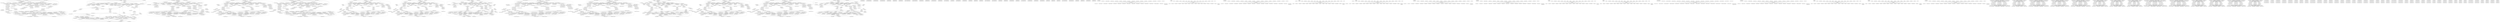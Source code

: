 digraph gcam {
Price_Western_Europe_wind_no_backup -> Price_Western_Europe_H2_Central_Production;
Price_Western_Europe_H2_Central_Production -> Price_Western_Europe_H2_td;
Price_Western_Europe_H2_td -> Price_Western_Europe_H2_Enduse;
Price_Western_Europe_H2_Enduse -> Price_Western_Europe_industrial_energy_use;
Price_Western_Europe_H2_Enduse -> Price_Western_Europe_trn_pass_road;
Price_Western_Europe_trn_pass_road -> Price_Western_Europe_trn_passenger;
Price_Western_Europe_trn_passenger -> Price_Western_Europe_trn_passenger2;
Price_Western_Europe_trn_passenger2 -> Demand_Western_Europe_trn_passenger2;
Demand_Western_Europe_trn_passenger2 -> Demand_Western_Europe_trn_passenger;
Demand_Western_Europe_trn_passenger -> Demand_Western_Europe_elect_td_trn;
Demand_Western_Europe_trn_passenger -> Demand_Western_Europe_refined_liquids_enduse;
Demand_Western_Europe_trn_passenger -> Demand_Western_Europe_trn_pass_road;
Demand_Western_Europe_trn_pass_road -> Demand_Western_Europe_H2_Enduse;
Demand_Western_Europe_trn_pass_road -> Demand_Western_Europe_delivered_gas;
Demand_Western_Europe_trn_pass_road -> Demand_Western_Europe_elect_td_trn;
Demand_Western_Europe_trn_pass_road -> Demand_Western_Europe_refined_liquids_enduse;
Demand_Western_Europe_refined_liquids_enduse -> Demand_Western_Europe_carbon_storage;
Demand_Western_Europe_refined_liquids_enduse -> Demand_Western_Europe_elect_td_ind;
Demand_Western_Europe_refined_liquids_enduse -> Demand_Western_Europe_regional_biomass;
Demand_Western_Europe_refined_liquids_enduse -> Demand_Western_Europe_regional_coal;
Demand_Western_Europe_refined_liquids_enduse -> Demand_Western_Europe_regional_crude_oil;
Demand_Western_Europe_refined_liquids_enduse -> Demand_Western_Europe_regional_natural_gas;
Demand_Western_Europe_refined_liquids_enduse -> Demand_Western_Europe_regional_sugarbeet_for_ethanol;
Demand_Western_Europe_refined_liquids_enduse -> Demand_Western_Europe_regional_unconventional_oil;
Demand_Western_Europe_refined_liquids_enduse -> Demand_Western_Europe_wholesale_gas;
Demand_Western_Europe_wholesale_gas -> Demand_Western_Europe_gas_pipeline;
Demand_Western_Europe_gas_pipeline -> Demand_Western_Europe_gas_processing;
Demand_Western_Europe_gas_processing -> Demand_Western_Europe_regional_biomass;
Demand_Western_Europe_gas_processing -> Demand_Western_Europe_regional_coal;
Demand_Western_Europe_gas_processing -> Demand_Western_Europe_regional_natural_gas;
Demand_Western_Europe_regional_unconventional_oil -> Demand_Western_Europe_elect_td_ind;
Demand_Western_Europe_regional_unconventional_oil -> Demand_Western_Europe_regional_natural_gas;
Demand_Western_Europe_carbon_storage -> Demand_Western_Europe_global_carbon_storage;
Demand_Western_Europe_delivered_gas -> Demand_Western_Europe_gas_pipeline;
Demand_Western_Europe_H2_Enduse -> Demand_Western_Europe_H2_Forecourt_Production;
Demand_Western_Europe_H2_Enduse -> Demand_Western_Europe_H2_td;
Demand_Western_Europe_H2_td -> Demand_Western_Europe_H2_Central_Production;
Demand_Western_Europe_H2_Central_Production -> Demand_Western_Europe_carbon_storage;
Demand_Western_Europe_H2_Central_Production -> Demand_Western_Europe_elect_td_ind;
Demand_Western_Europe_H2_Central_Production -> Demand_Western_Europe_nuclearFuelGenIII;
Demand_Western_Europe_H2_Central_Production -> Demand_Western_Europe_regional_biomass;
Demand_Western_Europe_H2_Central_Production -> Demand_Western_Europe_regional_coal;
Demand_Western_Europe_H2_Central_Production -> Demand_Western_Europe_regional_natural_gas;
Demand_Western_Europe_H2_Central_Production -> Demand_Western_Europe_solar_no_backup;
Demand_Western_Europe_H2_Central_Production -> Demand_Western_Europe_wind_no_backup;
Demand_Western_Europe_solar_no_backup -> Demand_Western_Europe_global_solar_resource;
Demand_Western_Europe_H2_Forecourt_Production -> Demand_Western_Europe_delivered_gas;
Demand_Western_Europe_H2_Forecourt_Production -> Demand_Western_Europe_elect_td_trn;
Price_Western_Europe_industrial_energy_use -> Price_Western_Europe_industry;
Price_Western_Europe_industry -> Price_Western_Europe_industry2;
Price_Western_Europe_industry2 -> Demand_Western_Europe_industry2;
Demand_Western_Europe_industry2 -> Demand_Western_Europe_industry;
Demand_Western_Europe_industry -> Demand_Western_Europe_industrial_energy_use;
Demand_Western_Europe_industry -> Demand_Western_Europe_industrial_feedstocks;
Demand_Western_Europe_industry -> Demand_Western_Europe_industrial_processes;
Demand_Western_Europe_industrial_processes -> Demand_Western_Europe_misc_emissions_sources;
Demand_Western_Europe_industrial_feedstocks -> Demand_Western_Europe_delivered_biomass;
Demand_Western_Europe_industrial_feedstocks -> Demand_Western_Europe_delivered_coal;
Demand_Western_Europe_industrial_feedstocks -> Demand_Western_Europe_refined_liquids_industrial;
Demand_Western_Europe_industrial_feedstocks -> Demand_Western_Europe_wholesale_gas;
Demand_Western_Europe_refined_liquids_industrial -> Demand_Western_Europe_carbon_storage;
Demand_Western_Europe_refined_liquids_industrial -> Demand_Western_Europe_elect_td_ind;
Demand_Western_Europe_refined_liquids_industrial -> Demand_Western_Europe_regional_biomass;
Demand_Western_Europe_refined_liquids_industrial -> Demand_Western_Europe_regional_coal;
Demand_Western_Europe_refined_liquids_industrial -> Demand_Western_Europe_regional_crude_oil;
Demand_Western_Europe_refined_liquids_industrial -> Demand_Western_Europe_regional_natural_gas;
Demand_Western_Europe_refined_liquids_industrial -> Demand_Western_Europe_regional_sugarbeet_for_ethanol;
Demand_Western_Europe_refined_liquids_industrial -> Demand_Western_Europe_regional_unconventional_oil;
Demand_Western_Europe_refined_liquids_industrial -> Demand_Western_Europe_wholesale_gas;
Demand_Western_Europe_delivered_coal -> Demand_Western_Europe_regional_coal;
Demand_Western_Europe_delivered_biomass -> Demand_Western_Europe_regional_biomass;
Demand_Western_Europe_industrial_energy_use -> Demand_Western_Europe_H2_Enduse;
Demand_Western_Europe_industrial_energy_use -> Demand_Western_Europe_delivered_biomass;
Demand_Western_Europe_industrial_energy_use -> Demand_Western_Europe_delivered_coal;
Demand_Western_Europe_industrial_energy_use -> Demand_Western_Europe_elect_td_ind;
Demand_Western_Europe_industrial_energy_use -> Demand_Western_Europe_electricity;
Demand_Western_Europe_industrial_energy_use -> Demand_Western_Europe_refined_liquids_industrial;
Demand_Western_Europe_industrial_energy_use -> Demand_Western_Europe_wholesale_gas;
Demand_Western_Europe_electricity -> Demand_Western_Europe_backup_electricity;
Demand_Western_Europe_electricity -> Demand_Western_Europe_carbon_storage;
Demand_Western_Europe_electricity -> Demand_Western_Europe_csp_backup;
Demand_Western_Europe_electricity -> Demand_Western_Europe_elect_td_bld;
Demand_Western_Europe_electricity -> Demand_Western_Europe_global_solar_resource;
Demand_Western_Europe_electricity -> Demand_Western_Europe_nuclearFuelGenIII;
Demand_Western_Europe_electricity -> Demand_Western_Europe_nuclearFuelGenII;
Demand_Western_Europe_electricity -> Demand_Western_Europe_refined_liquids_electricity;
Demand_Western_Europe_electricity -> Demand_Western_Europe_regional_biomass;
Demand_Western_Europe_electricity -> Demand_Western_Europe_regional_coal;
Demand_Western_Europe_electricity -> Demand_Western_Europe_wholesale_gas;
Demand_Western_Europe_refined_liquids_electricity -> Demand_Western_Europe_regional_crude_oil;
Demand_Western_Europe_refined_liquids_electricity -> Demand_Western_Europe_wholesale_gas;
Demand_Western_Europe_elect_td_bld -> Demand_Western_Europe_backup_electricity;
Demand_Western_Europe_backup_electricity -> Demand_Western_Europe_wholesale_gas;
Demand_Western_Europe_csp_backup -> Demand_Western_Europe_wholesale_gas;
Price_USA_wind_no_backup -> Price_USA_H2_Central_Production;
Price_USA_H2_Central_Production -> Price_USA_H2_td;
Price_USA_H2_td -> Price_USA_H2_Enduse;
Price_USA_H2_Enduse -> Price_USA_industrial_energy_use;
Price_USA_H2_Enduse -> Price_USA_trn_pass_road;
Price_USA_trn_pass_road -> Price_USA_trn_passenger;
Price_USA_trn_passenger -> Price_USA_trn_passenger2;
Price_USA_trn_passenger2 -> Demand_USA_trn_passenger2;
Demand_USA_trn_passenger2 -> Demand_USA_trn_passenger;
Demand_USA_trn_passenger -> Demand_USA_elect_td_trn;
Demand_USA_trn_passenger -> Demand_USA_refined_liquids_enduse;
Demand_USA_trn_passenger -> Demand_USA_trn_pass_road;
Demand_USA_trn_pass_road -> Demand_USA_H2_Enduse;
Demand_USA_trn_pass_road -> Demand_USA_delivered_gas;
Demand_USA_trn_pass_road -> Demand_USA_elect_td_trn;
Demand_USA_trn_pass_road -> Demand_USA_refined_liquids_enduse;
Demand_USA_refined_liquids_enduse -> Demand_USA_carbon_storage;
Demand_USA_refined_liquids_enduse -> Demand_USA_elect_td_ind;
Demand_USA_refined_liquids_enduse -> Demand_USA_regional_biomassOil;
Demand_USA_refined_liquids_enduse -> Demand_USA_regional_biomass;
Demand_USA_refined_liquids_enduse -> Demand_USA_regional_coal;
Demand_USA_refined_liquids_enduse -> Demand_USA_regional_corn_for_ethanol;
Demand_USA_refined_liquids_enduse -> Demand_USA_regional_crude_oil;
Demand_USA_refined_liquids_enduse -> Demand_USA_regional_natural_gas;
Demand_USA_refined_liquids_enduse -> Demand_USA_regional_unconventional_oil;
Demand_USA_refined_liquids_enduse -> Demand_USA_wholesale_gas;
Demand_USA_wholesale_gas -> Demand_USA_gas_pipeline;
Demand_USA_gas_pipeline -> Demand_USA_gas_processing;
Demand_USA_gas_processing -> Demand_USA_regional_biomass;
Demand_USA_gas_processing -> Demand_USA_regional_coal;
Demand_USA_gas_processing -> Demand_USA_regional_natural_gas;
Demand_USA_regional_unconventional_oil -> Demand_USA_elect_td_ind;
Demand_USA_regional_unconventional_oil -> Demand_USA_regional_natural_gas;
Demand_USA_carbon_storage -> Demand_USA_global_carbon_storage;
Demand_USA_delivered_gas -> Demand_USA_gas_pipeline;
Demand_USA_H2_Enduse -> Demand_USA_H2_Forecourt_Production;
Demand_USA_H2_Enduse -> Demand_USA_H2_td;
Demand_USA_H2_td -> Demand_USA_H2_Central_Production;
Demand_USA_H2_Central_Production -> Demand_USA_carbon_storage;
Demand_USA_H2_Central_Production -> Demand_USA_elect_td_ind;
Demand_USA_H2_Central_Production -> Demand_USA_nuclearFuelGenIII;
Demand_USA_H2_Central_Production -> Demand_USA_regional_biomass;
Demand_USA_H2_Central_Production -> Demand_USA_regional_coal;
Demand_USA_H2_Central_Production -> Demand_USA_regional_natural_gas;
Demand_USA_H2_Central_Production -> Demand_USA_solar_no_backup;
Demand_USA_H2_Central_Production -> Demand_USA_wind_no_backup;
Demand_USA_solar_no_backup -> Demand_USA_global_solar_resource;
Demand_USA_H2_Forecourt_Production -> Demand_USA_delivered_gas;
Demand_USA_H2_Forecourt_Production -> Demand_USA_elect_td_trn;
Price_USA_industrial_energy_use -> Price_USA_industry;
Price_USA_industry -> Price_USA_industry2;
Price_USA_industry2 -> Demand_USA_industry2;
Demand_USA_industry2 -> Demand_USA_industry;
Demand_USA_industry -> Demand_USA_industrial_energy_use;
Demand_USA_industry -> Demand_USA_industrial_feedstocks;
Demand_USA_industry -> Demand_USA_industrial_processes;
Demand_USA_industrial_processes -> Demand_USA_misc_emissions_sources;
Demand_USA_industrial_feedstocks -> Demand_USA_delivered_biomass;
Demand_USA_industrial_feedstocks -> Demand_USA_delivered_coal;
Demand_USA_industrial_feedstocks -> Demand_USA_refined_liquids_industrial;
Demand_USA_industrial_feedstocks -> Demand_USA_wholesale_gas;
Demand_USA_refined_liquids_industrial -> Demand_USA_carbon_storage;
Demand_USA_refined_liquids_industrial -> Demand_USA_elect_td_ind;
Demand_USA_refined_liquids_industrial -> Demand_USA_regional_biomassOil;
Demand_USA_refined_liquids_industrial -> Demand_USA_regional_biomass;
Demand_USA_refined_liquids_industrial -> Demand_USA_regional_coal;
Demand_USA_refined_liquids_industrial -> Demand_USA_regional_corn_for_ethanol;
Demand_USA_refined_liquids_industrial -> Demand_USA_regional_crude_oil;
Demand_USA_refined_liquids_industrial -> Demand_USA_regional_natural_gas;
Demand_USA_refined_liquids_industrial -> Demand_USA_regional_unconventional_oil;
Demand_USA_refined_liquids_industrial -> Demand_USA_wholesale_gas;
Demand_USA_delivered_coal -> Demand_USA_regional_coal;
Demand_USA_delivered_biomass -> Demand_USA_regional_biomass;
Demand_USA_industrial_energy_use -> Demand_USA_H2_Enduse;
Demand_USA_industrial_energy_use -> Demand_USA_delivered_biomass;
Demand_USA_industrial_energy_use -> Demand_USA_delivered_coal;
Demand_USA_industrial_energy_use -> Demand_USA_elect_td_ind;
Demand_USA_industrial_energy_use -> Demand_USA_electricity;
Demand_USA_industrial_energy_use -> Demand_USA_refined_liquids_industrial;
Demand_USA_industrial_energy_use -> Demand_USA_wholesale_gas;
Demand_USA_electricity -> Demand_USA_base_load_generation;
Demand_USA_electricity -> Demand_USA_elect_td_bld;
Demand_USA_electricity -> Demand_USA_intermediate_electricity;
Demand_USA_electricity -> Demand_USA_intermediate_generation;
Demand_USA_electricity -> Demand_USA_off_peak_electricity;
Demand_USA_electricity -> Demand_USA_peak_electricity;
Demand_USA_electricity -> Demand_USA_peak_generation;
Demand_USA_electricity -> Demand_USA_subpeak_electricity;
Demand_USA_electricity -> Demand_USA_subpeak_generation;
Demand_USA_subpeak_generation -> Demand_USA_backup_electricity;
Demand_USA_subpeak_generation -> Demand_USA_carbon_storage;
Demand_USA_subpeak_generation -> Demand_USA_csp_backup;
Demand_USA_subpeak_generation -> Demand_USA_global_solar_resource;
Demand_USA_subpeak_generation -> Demand_USA_refined_liquids_electricity;
Demand_USA_subpeak_generation -> Demand_USA_regional_biomass;
Demand_USA_subpeak_generation -> Demand_USA_regional_coal;
Demand_USA_subpeak_generation -> Demand_USA_wholesale_gas;
Demand_USA_refined_liquids_electricity -> Demand_USA_regional_crude_oil;
Demand_USA_refined_liquids_electricity -> Demand_USA_wholesale_gas;
Demand_USA_csp_backup -> Demand_USA_wholesale_gas;
Demand_USA_backup_electricity -> Demand_USA_wholesale_gas;
Demand_USA_subpeak_electricity -> Demand_USA_base_load_generation;
Demand_USA_subpeak_electricity -> Demand_USA_intermediate_generation;
Demand_USA_subpeak_electricity -> Demand_USA_subpeak_generation;
Demand_USA_intermediate_generation -> Demand_USA_backup_electricity;
Demand_USA_intermediate_generation -> Demand_USA_carbon_storage;
Demand_USA_intermediate_generation -> Demand_USA_csp_backup;
Demand_USA_intermediate_generation -> Demand_USA_global_solar_resource;
Demand_USA_intermediate_generation -> Demand_USA_refined_liquids_electricity;
Demand_USA_intermediate_generation -> Demand_USA_regional_biomass;
Demand_USA_intermediate_generation -> Demand_USA_regional_coal;
Demand_USA_intermediate_generation -> Demand_USA_wholesale_gas;
Demand_USA_base_load_generation -> Demand_USA_backup_electricity;
Demand_USA_base_load_generation -> Demand_USA_carbon_storage;
Demand_USA_base_load_generation -> Demand_USA_global_solar_resource;
Demand_USA_base_load_generation -> Demand_USA_nuclearFuelGenIII;
Demand_USA_base_load_generation -> Demand_USA_nuclearFuelGenII;
Demand_USA_base_load_generation -> Demand_USA_regional_biomass;
Demand_USA_base_load_generation -> Demand_USA_regional_coal;
Demand_USA_base_load_generation -> Demand_USA_wholesale_gas;
Demand_USA_peak_generation -> Demand_USA_backup_electricity;
Demand_USA_peak_generation -> Demand_USA_carbon_storage;
Demand_USA_peak_generation -> Demand_USA_csp_backup;
Demand_USA_peak_generation -> Demand_USA_global_solar_resource;
Demand_USA_peak_generation -> Demand_USA_off_peak_electricity;
Demand_USA_peak_generation -> Demand_USA_refined_liquids_electricity;
Demand_USA_peak_generation -> Demand_USA_wholesale_gas;
Demand_USA_off_peak_electricity -> Demand_USA_base_load_generation;
Demand_USA_peak_electricity -> Demand_USA_base_load_generation;
Demand_USA_peak_electricity -> Demand_USA_intermediate_generation;
Demand_USA_peak_electricity -> Demand_USA_peak_generation;
Demand_USA_peak_electricity -> Demand_USA_subpeak_generation;
Demand_USA_intermediate_electricity -> Demand_USA_base_load_generation;
Demand_USA_intermediate_electricity -> Demand_USA_intermediate_generation;
Demand_USA_elect_td_bld -> Demand_USA_backup_electricity;
Price_Southeast_Asia_wind_no_backup -> Price_Southeast_Asia_H2_Central_Production;
Price_Southeast_Asia_H2_Central_Production -> Price_Southeast_Asia_H2_td;
Price_Southeast_Asia_H2_td -> Price_Southeast_Asia_H2_Enduse;
Price_Southeast_Asia_H2_Enduse -> Price_Southeast_Asia_industrial_energy_use;
Price_Southeast_Asia_H2_Enduse -> Price_Southeast_Asia_trn_pass_road;
Price_Southeast_Asia_trn_pass_road -> Price_Southeast_Asia_trn_passenger;
Price_Southeast_Asia_trn_passenger -> Price_Southeast_Asia_trn_passenger2;
Price_Southeast_Asia_trn_passenger2 -> Demand_Southeast_Asia_trn_passenger2;
Demand_Southeast_Asia_trn_passenger2 -> Demand_Southeast_Asia_trn_passenger;
Demand_Southeast_Asia_trn_passenger -> Demand_Southeast_Asia_elect_td_trn;
Demand_Southeast_Asia_trn_passenger -> Demand_Southeast_Asia_refined_liquids_enduse;
Demand_Southeast_Asia_trn_passenger -> Demand_Southeast_Asia_trn_pass_road;
Demand_Southeast_Asia_trn_pass_road -> Demand_Southeast_Asia_H2_Enduse;
Demand_Southeast_Asia_trn_pass_road -> Demand_Southeast_Asia_delivered_gas;
Demand_Southeast_Asia_trn_pass_road -> Demand_Southeast_Asia_elect_td_trn;
Demand_Southeast_Asia_trn_pass_road -> Demand_Southeast_Asia_refined_liquids_enduse;
Demand_Southeast_Asia_refined_liquids_enduse -> Demand_Southeast_Asia_carbon_storage;
Demand_Southeast_Asia_refined_liquids_enduse -> Demand_Southeast_Asia_elect_td_ind;
Demand_Southeast_Asia_refined_liquids_enduse -> Demand_Southeast_Asia_regional_biomassOil;
Demand_Southeast_Asia_refined_liquids_enduse -> Demand_Southeast_Asia_regional_biomass;
Demand_Southeast_Asia_refined_liquids_enduse -> Demand_Southeast_Asia_regional_coal;
Demand_Southeast_Asia_refined_liquids_enduse -> Demand_Southeast_Asia_regional_crude_oil;
Demand_Southeast_Asia_refined_liquids_enduse -> Demand_Southeast_Asia_regional_natural_gas;
Demand_Southeast_Asia_refined_liquids_enduse -> Demand_Southeast_Asia_regional_unconventional_oil;
Demand_Southeast_Asia_refined_liquids_enduse -> Demand_Southeast_Asia_wholesale_gas;
Demand_Southeast_Asia_wholesale_gas -> Demand_Southeast_Asia_gas_pipeline;
Demand_Southeast_Asia_gas_pipeline -> Demand_Southeast_Asia_gas_processing;
Demand_Southeast_Asia_gas_processing -> Demand_Southeast_Asia_regional_biomass;
Demand_Southeast_Asia_gas_processing -> Demand_Southeast_Asia_regional_coal;
Demand_Southeast_Asia_gas_processing -> Demand_Southeast_Asia_regional_natural_gas;
Demand_Southeast_Asia_regional_unconventional_oil -> Demand_Southeast_Asia_elect_td_ind;
Demand_Southeast_Asia_regional_unconventional_oil -> Demand_Southeast_Asia_regional_natural_gas;
Demand_Southeast_Asia_carbon_storage -> Demand_Southeast_Asia_global_carbon_storage;
Demand_Southeast_Asia_delivered_gas -> Demand_Southeast_Asia_gas_pipeline;
Demand_Southeast_Asia_H2_Enduse -> Demand_Southeast_Asia_H2_Forecourt_Production;
Demand_Southeast_Asia_H2_Enduse -> Demand_Southeast_Asia_H2_td;
Demand_Southeast_Asia_H2_td -> Demand_Southeast_Asia_H2_Central_Production;
Demand_Southeast_Asia_H2_Central_Production -> Demand_Southeast_Asia_carbon_storage;
Demand_Southeast_Asia_H2_Central_Production -> Demand_Southeast_Asia_elect_td_ind;
Demand_Southeast_Asia_H2_Central_Production -> Demand_Southeast_Asia_nuclearFuelGenIII;
Demand_Southeast_Asia_H2_Central_Production -> Demand_Southeast_Asia_regional_biomass;
Demand_Southeast_Asia_H2_Central_Production -> Demand_Southeast_Asia_regional_coal;
Demand_Southeast_Asia_H2_Central_Production -> Demand_Southeast_Asia_regional_natural_gas;
Demand_Southeast_Asia_H2_Central_Production -> Demand_Southeast_Asia_solar_no_backup;
Demand_Southeast_Asia_H2_Central_Production -> Demand_Southeast_Asia_wind_no_backup;
Demand_Southeast_Asia_solar_no_backup -> Demand_Southeast_Asia_global_solar_resource;
Demand_Southeast_Asia_H2_Forecourt_Production -> Demand_Southeast_Asia_delivered_gas;
Demand_Southeast_Asia_H2_Forecourt_Production -> Demand_Southeast_Asia_elect_td_trn;
Price_Southeast_Asia_industrial_energy_use -> Price_Southeast_Asia_industry;
Price_Southeast_Asia_industry -> Price_Southeast_Asia_industry2;
Price_Southeast_Asia_industry2 -> Demand_Southeast_Asia_industry2;
Demand_Southeast_Asia_industry2 -> Demand_Southeast_Asia_industry;
Demand_Southeast_Asia_industry -> Demand_Southeast_Asia_industrial_energy_use;
Demand_Southeast_Asia_industry -> Demand_Southeast_Asia_industrial_feedstocks;
Demand_Southeast_Asia_industry -> Demand_Southeast_Asia_industrial_processes;
Demand_Southeast_Asia_industrial_processes -> Demand_Southeast_Asia_misc_emissions_sources;
Demand_Southeast_Asia_industrial_feedstocks -> Demand_Southeast_Asia_delivered_biomass;
Demand_Southeast_Asia_industrial_feedstocks -> Demand_Southeast_Asia_delivered_coal;
Demand_Southeast_Asia_industrial_feedstocks -> Demand_Southeast_Asia_refined_liquids_industrial;
Demand_Southeast_Asia_industrial_feedstocks -> Demand_Southeast_Asia_wholesale_gas;
Demand_Southeast_Asia_refined_liquids_industrial -> Demand_Southeast_Asia_carbon_storage;
Demand_Southeast_Asia_refined_liquids_industrial -> Demand_Southeast_Asia_elect_td_ind;
Demand_Southeast_Asia_refined_liquids_industrial -> Demand_Southeast_Asia_regional_biomassOil;
Demand_Southeast_Asia_refined_liquids_industrial -> Demand_Southeast_Asia_regional_biomass;
Demand_Southeast_Asia_refined_liquids_industrial -> Demand_Southeast_Asia_regional_coal;
Demand_Southeast_Asia_refined_liquids_industrial -> Demand_Southeast_Asia_regional_crude_oil;
Demand_Southeast_Asia_refined_liquids_industrial -> Demand_Southeast_Asia_regional_natural_gas;
Demand_Southeast_Asia_refined_liquids_industrial -> Demand_Southeast_Asia_regional_unconventional_oil;
Demand_Southeast_Asia_refined_liquids_industrial -> Demand_Southeast_Asia_wholesale_gas;
Demand_Southeast_Asia_delivered_coal -> Demand_Southeast_Asia_regional_coal;
Demand_Southeast_Asia_delivered_biomass -> Demand_Southeast_Asia_regional_biomass;
Demand_Southeast_Asia_industrial_energy_use -> Demand_Southeast_Asia_H2_Enduse;
Demand_Southeast_Asia_industrial_energy_use -> Demand_Southeast_Asia_delivered_biomass;
Demand_Southeast_Asia_industrial_energy_use -> Demand_Southeast_Asia_delivered_coal;
Demand_Southeast_Asia_industrial_energy_use -> Demand_Southeast_Asia_elect_td_ind;
Demand_Southeast_Asia_industrial_energy_use -> Demand_Southeast_Asia_electricity;
Demand_Southeast_Asia_industrial_energy_use -> Demand_Southeast_Asia_refined_liquids_industrial;
Demand_Southeast_Asia_industrial_energy_use -> Demand_Southeast_Asia_wholesale_gas;
Demand_Southeast_Asia_electricity -> Demand_Southeast_Asia_backup_electricity;
Demand_Southeast_Asia_electricity -> Demand_Southeast_Asia_carbon_storage;
Demand_Southeast_Asia_electricity -> Demand_Southeast_Asia_csp_backup;
Demand_Southeast_Asia_electricity -> Demand_Southeast_Asia_elect_td_bld;
Demand_Southeast_Asia_electricity -> Demand_Southeast_Asia_global_solar_resource;
Demand_Southeast_Asia_electricity -> Demand_Southeast_Asia_nuclearFuelGenIII;
Demand_Southeast_Asia_electricity -> Demand_Southeast_Asia_nuclearFuelGenII;
Demand_Southeast_Asia_electricity -> Demand_Southeast_Asia_refined_liquids_electricity;
Demand_Southeast_Asia_electricity -> Demand_Southeast_Asia_regional_biomass;
Demand_Southeast_Asia_electricity -> Demand_Southeast_Asia_regional_coal;
Demand_Southeast_Asia_electricity -> Demand_Southeast_Asia_wholesale_gas;
Demand_Southeast_Asia_refined_liquids_electricity -> Demand_Southeast_Asia_regional_crude_oil;
Demand_Southeast_Asia_refined_liquids_electricity -> Demand_Southeast_Asia_wholesale_gas;
Demand_Southeast_Asia_elect_td_bld -> Demand_Southeast_Asia_backup_electricity;
Demand_Southeast_Asia_backup_electricity -> Demand_Southeast_Asia_wholesale_gas;
Demand_Southeast_Asia_csp_backup -> Demand_Southeast_Asia_wholesale_gas;
Price_Middle_East_wind_no_backup -> Price_Middle_East_H2_Central_Production;
Price_Middle_East_H2_Central_Production -> Price_Middle_East_H2_td;
Price_Middle_East_H2_td -> Price_Middle_East_H2_Enduse;
Price_Middle_East_H2_Enduse -> Price_Middle_East_industrial_energy_use;
Price_Middle_East_H2_Enduse -> Price_Middle_East_trn_pass_road;
Price_Middle_East_trn_pass_road -> Price_Middle_East_trn_passenger;
Price_Middle_East_trn_passenger -> Price_Middle_East_trn_passenger2;
Price_Middle_East_trn_passenger2 -> Demand_Middle_East_trn_passenger2;
Demand_Middle_East_trn_passenger2 -> Demand_Middle_East_trn_passenger;
Demand_Middle_East_trn_passenger -> Demand_Middle_East_elect_td_trn;
Demand_Middle_East_trn_passenger -> Demand_Middle_East_refined_liquids_enduse;
Demand_Middle_East_trn_passenger -> Demand_Middle_East_trn_pass_road;
Demand_Middle_East_trn_pass_road -> Demand_Middle_East_H2_Enduse;
Demand_Middle_East_trn_pass_road -> Demand_Middle_East_delivered_gas;
Demand_Middle_East_trn_pass_road -> Demand_Middle_East_elect_td_trn;
Demand_Middle_East_trn_pass_road -> Demand_Middle_East_refined_liquids_enduse;
Demand_Middle_East_refined_liquids_enduse -> Demand_Middle_East_carbon_storage;
Demand_Middle_East_refined_liquids_enduse -> Demand_Middle_East_elect_td_ind;
Demand_Middle_East_refined_liquids_enduse -> Demand_Middle_East_regional_biomass;
Demand_Middle_East_refined_liquids_enduse -> Demand_Middle_East_regional_coal;
Demand_Middle_East_refined_liquids_enduse -> Demand_Middle_East_regional_crude_oil;
Demand_Middle_East_refined_liquids_enduse -> Demand_Middle_East_regional_natural_gas;
Demand_Middle_East_refined_liquids_enduse -> Demand_Middle_East_regional_unconventional_oil;
Demand_Middle_East_refined_liquids_enduse -> Demand_Middle_East_wholesale_gas;
Demand_Middle_East_wholesale_gas -> Demand_Middle_East_gas_pipeline;
Demand_Middle_East_gas_pipeline -> Demand_Middle_East_gas_processing;
Demand_Middle_East_gas_processing -> Demand_Middle_East_regional_biomass;
Demand_Middle_East_gas_processing -> Demand_Middle_East_regional_coal;
Demand_Middle_East_gas_processing -> Demand_Middle_East_regional_natural_gas;
Demand_Middle_East_regional_unconventional_oil -> Demand_Middle_East_elect_td_ind;
Demand_Middle_East_regional_unconventional_oil -> Demand_Middle_East_regional_natural_gas;
Demand_Middle_East_carbon_storage -> Demand_Middle_East_global_carbon_storage;
Demand_Middle_East_delivered_gas -> Demand_Middle_East_gas_pipeline;
Demand_Middle_East_H2_Enduse -> Demand_Middle_East_H2_Forecourt_Production;
Demand_Middle_East_H2_Enduse -> Demand_Middle_East_H2_td;
Demand_Middle_East_H2_td -> Demand_Middle_East_H2_Central_Production;
Demand_Middle_East_H2_Central_Production -> Demand_Middle_East_carbon_storage;
Demand_Middle_East_H2_Central_Production -> Demand_Middle_East_elect_td_ind;
Demand_Middle_East_H2_Central_Production -> Demand_Middle_East_nuclearFuelGenIII;
Demand_Middle_East_H2_Central_Production -> Demand_Middle_East_regional_biomass;
Demand_Middle_East_H2_Central_Production -> Demand_Middle_East_regional_coal;
Demand_Middle_East_H2_Central_Production -> Demand_Middle_East_regional_natural_gas;
Demand_Middle_East_H2_Central_Production -> Demand_Middle_East_solar_no_backup;
Demand_Middle_East_H2_Central_Production -> Demand_Middle_East_wind_no_backup;
Demand_Middle_East_solar_no_backup -> Demand_Middle_East_global_solar_resource;
Demand_Middle_East_H2_Forecourt_Production -> Demand_Middle_East_delivered_gas;
Demand_Middle_East_H2_Forecourt_Production -> Demand_Middle_East_elect_td_trn;
Price_Middle_East_industrial_energy_use -> Price_Middle_East_industry;
Price_Middle_East_industry -> Price_Middle_East_industry2;
Price_Middle_East_industry2 -> Demand_Middle_East_industry2;
Demand_Middle_East_industry2 -> Demand_Middle_East_industry;
Demand_Middle_East_industry -> Demand_Middle_East_industrial_energy_use;
Demand_Middle_East_industry -> Demand_Middle_East_industrial_feedstocks;
Demand_Middle_East_industry -> Demand_Middle_East_industrial_processes;
Demand_Middle_East_industrial_processes -> Demand_Middle_East_misc_emissions_sources;
Demand_Middle_East_industrial_feedstocks -> Demand_Middle_East_delivered_biomass;
Demand_Middle_East_industrial_feedstocks -> Demand_Middle_East_delivered_coal;
Demand_Middle_East_industrial_feedstocks -> Demand_Middle_East_refined_liquids_industrial;
Demand_Middle_East_industrial_feedstocks -> Demand_Middle_East_wholesale_gas;
Demand_Middle_East_refined_liquids_industrial -> Demand_Middle_East_carbon_storage;
Demand_Middle_East_refined_liquids_industrial -> Demand_Middle_East_elect_td_ind;
Demand_Middle_East_refined_liquids_industrial -> Demand_Middle_East_regional_biomass;
Demand_Middle_East_refined_liquids_industrial -> Demand_Middle_East_regional_coal;
Demand_Middle_East_refined_liquids_industrial -> Demand_Middle_East_regional_crude_oil;
Demand_Middle_East_refined_liquids_industrial -> Demand_Middle_East_regional_natural_gas;
Demand_Middle_East_refined_liquids_industrial -> Demand_Middle_East_regional_unconventional_oil;
Demand_Middle_East_refined_liquids_industrial -> Demand_Middle_East_wholesale_gas;
Demand_Middle_East_delivered_coal -> Demand_Middle_East_regional_coal;
Demand_Middle_East_delivered_biomass -> Demand_Middle_East_regional_biomass;
Demand_Middle_East_industrial_energy_use -> Demand_Middle_East_H2_Enduse;
Demand_Middle_East_industrial_energy_use -> Demand_Middle_East_delivered_biomass;
Demand_Middle_East_industrial_energy_use -> Demand_Middle_East_delivered_coal;
Demand_Middle_East_industrial_energy_use -> Demand_Middle_East_elect_td_ind;
Demand_Middle_East_industrial_energy_use -> Demand_Middle_East_electricity;
Demand_Middle_East_industrial_energy_use -> Demand_Middle_East_refined_liquids_industrial;
Demand_Middle_East_industrial_energy_use -> Demand_Middle_East_wholesale_gas;
Demand_Middle_East_electricity -> Demand_Middle_East_backup_electricity;
Demand_Middle_East_electricity -> Demand_Middle_East_carbon_storage;
Demand_Middle_East_electricity -> Demand_Middle_East_csp_backup;
Demand_Middle_East_electricity -> Demand_Middle_East_elect_td_bld;
Demand_Middle_East_electricity -> Demand_Middle_East_global_solar_resource;
Demand_Middle_East_electricity -> Demand_Middle_East_nuclearFuelGenIII;
Demand_Middle_East_electricity -> Demand_Middle_East_nuclearFuelGenII;
Demand_Middle_East_electricity -> Demand_Middle_East_refined_liquids_electricity;
Demand_Middle_East_electricity -> Demand_Middle_East_regional_biomass;
Demand_Middle_East_electricity -> Demand_Middle_East_regional_coal;
Demand_Middle_East_electricity -> Demand_Middle_East_wholesale_gas;
Demand_Middle_East_refined_liquids_electricity -> Demand_Middle_East_regional_crude_oil;
Demand_Middle_East_refined_liquids_electricity -> Demand_Middle_East_wholesale_gas;
Demand_Middle_East_elect_td_bld -> Demand_Middle_East_backup_electricity;
Demand_Middle_East_backup_electricity -> Demand_Middle_East_wholesale_gas;
Demand_Middle_East_csp_backup -> Demand_Middle_East_wholesale_gas;
Price_Latin_America_wind_no_backup -> Price_Latin_America_H2_Central_Production;
Price_Latin_America_H2_Central_Production -> Price_Latin_America_H2_td;
Price_Latin_America_H2_td -> Price_Latin_America_H2_Enduse;
Price_Latin_America_H2_Enduse -> Price_Latin_America_industrial_energy_use;
Price_Latin_America_H2_Enduse -> Price_Latin_America_trn_pass_road;
Price_Latin_America_trn_pass_road -> Price_Latin_America_trn_passenger;
Price_Latin_America_trn_passenger -> Price_Latin_America_trn_passenger2;
Price_Latin_America_trn_passenger2 -> Demand_Latin_America_trn_passenger2;
Demand_Latin_America_trn_passenger2 -> Demand_Latin_America_trn_passenger;
Demand_Latin_America_trn_passenger -> Demand_Latin_America_elect_td_trn;
Demand_Latin_America_trn_passenger -> Demand_Latin_America_refined_liquids_enduse;
Demand_Latin_America_trn_passenger -> Demand_Latin_America_trn_pass_road;
Demand_Latin_America_trn_pass_road -> Demand_Latin_America_H2_Enduse;
Demand_Latin_America_trn_pass_road -> Demand_Latin_America_delivered_gas;
Demand_Latin_America_trn_pass_road -> Demand_Latin_America_elect_td_trn;
Demand_Latin_America_trn_pass_road -> Demand_Latin_America_refined_liquids_enduse;
Demand_Latin_America_refined_liquids_enduse -> Demand_Latin_America_carbon_storage;
Demand_Latin_America_refined_liquids_enduse -> Demand_Latin_America_elect_td_ind;
Demand_Latin_America_refined_liquids_enduse -> Demand_Latin_America_regional_biomass;
Demand_Latin_America_refined_liquids_enduse -> Demand_Latin_America_regional_coal;
Demand_Latin_America_refined_liquids_enduse -> Demand_Latin_America_regional_crude_oil;
Demand_Latin_America_refined_liquids_enduse -> Demand_Latin_America_regional_natural_gas;
Demand_Latin_America_refined_liquids_enduse -> Demand_Latin_America_regional_sugar_for_ethanol;
Demand_Latin_America_refined_liquids_enduse -> Demand_Latin_America_regional_unconventional_oil;
Demand_Latin_America_refined_liquids_enduse -> Demand_Latin_America_wholesale_gas;
Demand_Latin_America_wholesale_gas -> Demand_Latin_America_gas_pipeline;
Demand_Latin_America_gas_pipeline -> Demand_Latin_America_gas_processing;
Demand_Latin_America_gas_processing -> Demand_Latin_America_regional_biomass;
Demand_Latin_America_gas_processing -> Demand_Latin_America_regional_coal;
Demand_Latin_America_gas_processing -> Demand_Latin_America_regional_natural_gas;
Demand_Latin_America_regional_unconventional_oil -> Demand_Latin_America_elect_td_ind;
Demand_Latin_America_regional_unconventional_oil -> Demand_Latin_America_regional_natural_gas;
Demand_Latin_America_carbon_storage -> Demand_Latin_America_global_carbon_storage;
Demand_Latin_America_delivered_gas -> Demand_Latin_America_gas_pipeline;
Demand_Latin_America_H2_Enduse -> Demand_Latin_America_H2_Forecourt_Production;
Demand_Latin_America_H2_Enduse -> Demand_Latin_America_H2_td;
Demand_Latin_America_H2_td -> Demand_Latin_America_H2_Central_Production;
Demand_Latin_America_H2_Central_Production -> Demand_Latin_America_carbon_storage;
Demand_Latin_America_H2_Central_Production -> Demand_Latin_America_elect_td_ind;
Demand_Latin_America_H2_Central_Production -> Demand_Latin_America_nuclearFuelGenIII;
Demand_Latin_America_H2_Central_Production -> Demand_Latin_America_regional_biomass;
Demand_Latin_America_H2_Central_Production -> Demand_Latin_America_regional_coal;
Demand_Latin_America_H2_Central_Production -> Demand_Latin_America_regional_natural_gas;
Demand_Latin_America_H2_Central_Production -> Demand_Latin_America_solar_no_backup;
Demand_Latin_America_H2_Central_Production -> Demand_Latin_America_wind_no_backup;
Demand_Latin_America_solar_no_backup -> Demand_Latin_America_global_solar_resource;
Demand_Latin_America_H2_Forecourt_Production -> Demand_Latin_America_delivered_gas;
Demand_Latin_America_H2_Forecourt_Production -> Demand_Latin_America_elect_td_trn;
Price_Latin_America_industrial_energy_use -> Price_Latin_America_industry;
Price_Latin_America_industry -> Price_Latin_America_industry2;
Price_Latin_America_industry2 -> Demand_Latin_America_industry2;
Demand_Latin_America_industry2 -> Demand_Latin_America_industry;
Demand_Latin_America_industry -> Demand_Latin_America_industrial_energy_use;
Demand_Latin_America_industry -> Demand_Latin_America_industrial_feedstocks;
Demand_Latin_America_industry -> Demand_Latin_America_industrial_processes;
Demand_Latin_America_industrial_processes -> Demand_Latin_America_misc_emissions_sources;
Demand_Latin_America_industrial_feedstocks -> Demand_Latin_America_delivered_biomass;
Demand_Latin_America_industrial_feedstocks -> Demand_Latin_America_delivered_coal;
Demand_Latin_America_industrial_feedstocks -> Demand_Latin_America_refined_liquids_industrial;
Demand_Latin_America_industrial_feedstocks -> Demand_Latin_America_wholesale_gas;
Demand_Latin_America_refined_liquids_industrial -> Demand_Latin_America_carbon_storage;
Demand_Latin_America_refined_liquids_industrial -> Demand_Latin_America_elect_td_ind;
Demand_Latin_America_refined_liquids_industrial -> Demand_Latin_America_regional_biomass;
Demand_Latin_America_refined_liquids_industrial -> Demand_Latin_America_regional_coal;
Demand_Latin_America_refined_liquids_industrial -> Demand_Latin_America_regional_crude_oil;
Demand_Latin_America_refined_liquids_industrial -> Demand_Latin_America_regional_natural_gas;
Demand_Latin_America_refined_liquids_industrial -> Demand_Latin_America_regional_sugar_for_ethanol;
Demand_Latin_America_refined_liquids_industrial -> Demand_Latin_America_regional_unconventional_oil;
Demand_Latin_America_refined_liquids_industrial -> Demand_Latin_America_wholesale_gas;
Demand_Latin_America_delivered_coal -> Demand_Latin_America_regional_coal;
Demand_Latin_America_delivered_biomass -> Demand_Latin_America_regional_biomass;
Demand_Latin_America_industrial_energy_use -> Demand_Latin_America_H2_Enduse;
Demand_Latin_America_industrial_energy_use -> Demand_Latin_America_delivered_biomass;
Demand_Latin_America_industrial_energy_use -> Demand_Latin_America_delivered_coal;
Demand_Latin_America_industrial_energy_use -> Demand_Latin_America_elect_td_ind;
Demand_Latin_America_industrial_energy_use -> Demand_Latin_America_electricity;
Demand_Latin_America_industrial_energy_use -> Demand_Latin_America_refined_liquids_industrial;
Demand_Latin_America_industrial_energy_use -> Demand_Latin_America_wholesale_gas;
Demand_Latin_America_electricity -> Demand_Latin_America_backup_electricity;
Demand_Latin_America_electricity -> Demand_Latin_America_carbon_storage;
Demand_Latin_America_electricity -> Demand_Latin_America_csp_backup;
Demand_Latin_America_electricity -> Demand_Latin_America_elect_td_bld;
Demand_Latin_America_electricity -> Demand_Latin_America_global_solar_resource;
Demand_Latin_America_electricity -> Demand_Latin_America_nuclearFuelGenIII;
Demand_Latin_America_electricity -> Demand_Latin_America_nuclearFuelGenII;
Demand_Latin_America_electricity -> Demand_Latin_America_refined_liquids_electricity;
Demand_Latin_America_electricity -> Demand_Latin_America_regional_biomass;
Demand_Latin_America_electricity -> Demand_Latin_America_regional_coal;
Demand_Latin_America_electricity -> Demand_Latin_America_wholesale_gas;
Demand_Latin_America_refined_liquids_electricity -> Demand_Latin_America_regional_crude_oil;
Demand_Latin_America_refined_liquids_electricity -> Demand_Latin_America_wholesale_gas;
Demand_Latin_America_elect_td_bld -> Demand_Latin_America_backup_electricity;
Demand_Latin_America_backup_electricity -> Demand_Latin_America_wholesale_gas;
Demand_Latin_America_csp_backup -> Demand_Latin_America_wholesale_gas;
Price_Korea_wind_no_backup -> Price_Korea_H2_Central_Production;
Price_Korea_H2_Central_Production -> Price_Korea_H2_td;
Price_Korea_H2_td -> Price_Korea_H2_Enduse;
Price_Korea_H2_Enduse -> Price_Korea_industrial_energy_use;
Price_Korea_H2_Enduse -> Price_Korea_trn_pass_road;
Price_Korea_trn_pass_road -> Price_Korea_trn_passenger;
Price_Korea_trn_passenger -> Price_Korea_trn_passenger2;
Price_Korea_trn_passenger2 -> Demand_Korea_trn_passenger2;
Demand_Korea_trn_passenger2 -> Demand_Korea_trn_passenger;
Demand_Korea_trn_passenger -> Demand_Korea_elect_td_trn;
Demand_Korea_trn_passenger -> Demand_Korea_refined_liquids_enduse;
Demand_Korea_trn_passenger -> Demand_Korea_trn_pass_road;
Demand_Korea_trn_pass_road -> Demand_Korea_H2_Enduse;
Demand_Korea_trn_pass_road -> Demand_Korea_delivered_gas;
Demand_Korea_trn_pass_road -> Demand_Korea_elect_td_trn;
Demand_Korea_trn_pass_road -> Demand_Korea_refined_liquids_enduse;
Demand_Korea_refined_liquids_enduse -> Demand_Korea_carbon_storage;
Demand_Korea_refined_liquids_enduse -> Demand_Korea_elect_td_ind;
Demand_Korea_refined_liquids_enduse -> Demand_Korea_regional_biomass;
Demand_Korea_refined_liquids_enduse -> Demand_Korea_regional_coal;
Demand_Korea_refined_liquids_enduse -> Demand_Korea_regional_crude_oil;
Demand_Korea_refined_liquids_enduse -> Demand_Korea_regional_natural_gas;
Demand_Korea_refined_liquids_enduse -> Demand_Korea_regional_unconventional_oil;
Demand_Korea_refined_liquids_enduse -> Demand_Korea_wholesale_gas;
Demand_Korea_wholesale_gas -> Demand_Korea_gas_pipeline;
Demand_Korea_gas_pipeline -> Demand_Korea_gas_processing;
Demand_Korea_gas_processing -> Demand_Korea_regional_biomass;
Demand_Korea_gas_processing -> Demand_Korea_regional_coal;
Demand_Korea_gas_processing -> Demand_Korea_regional_natural_gas;
Demand_Korea_regional_unconventional_oil -> Demand_Korea_elect_td_ind;
Demand_Korea_regional_unconventional_oil -> Demand_Korea_regional_natural_gas;
Demand_Korea_carbon_storage -> Demand_Korea_global_carbon_storage;
Demand_Korea_delivered_gas -> Demand_Korea_gas_pipeline;
Demand_Korea_H2_Enduse -> Demand_Korea_H2_Forecourt_Production;
Demand_Korea_H2_Enduse -> Demand_Korea_H2_td;
Demand_Korea_H2_td -> Demand_Korea_H2_Central_Production;
Demand_Korea_H2_Central_Production -> Demand_Korea_carbon_storage;
Demand_Korea_H2_Central_Production -> Demand_Korea_elect_td_ind;
Demand_Korea_H2_Central_Production -> Demand_Korea_nuclearFuelGenIII;
Demand_Korea_H2_Central_Production -> Demand_Korea_regional_biomass;
Demand_Korea_H2_Central_Production -> Demand_Korea_regional_coal;
Demand_Korea_H2_Central_Production -> Demand_Korea_regional_natural_gas;
Demand_Korea_H2_Central_Production -> Demand_Korea_solar_no_backup;
Demand_Korea_H2_Central_Production -> Demand_Korea_wind_no_backup;
Demand_Korea_solar_no_backup -> Demand_Korea_global_solar_resource;
Demand_Korea_H2_Forecourt_Production -> Demand_Korea_delivered_gas;
Demand_Korea_H2_Forecourt_Production -> Demand_Korea_elect_td_trn;
Price_Korea_industrial_energy_use -> Price_Korea_industry;
Price_Korea_industry -> Price_Korea_industry2;
Price_Korea_industry2 -> Demand_Korea_industry2;
Demand_Korea_industry2 -> Demand_Korea_industry;
Demand_Korea_industry -> Demand_Korea_industrial_energy_use;
Demand_Korea_industry -> Demand_Korea_industrial_feedstocks;
Demand_Korea_industry -> Demand_Korea_industrial_processes;
Demand_Korea_industrial_processes -> Demand_Korea_misc_emissions_sources;
Demand_Korea_industrial_feedstocks -> Demand_Korea_delivered_biomass;
Demand_Korea_industrial_feedstocks -> Demand_Korea_delivered_coal;
Demand_Korea_industrial_feedstocks -> Demand_Korea_refined_liquids_industrial;
Demand_Korea_industrial_feedstocks -> Demand_Korea_wholesale_gas;
Demand_Korea_refined_liquids_industrial -> Demand_Korea_carbon_storage;
Demand_Korea_refined_liquids_industrial -> Demand_Korea_elect_td_ind;
Demand_Korea_refined_liquids_industrial -> Demand_Korea_regional_biomass;
Demand_Korea_refined_liquids_industrial -> Demand_Korea_regional_coal;
Demand_Korea_refined_liquids_industrial -> Demand_Korea_regional_crude_oil;
Demand_Korea_refined_liquids_industrial -> Demand_Korea_regional_natural_gas;
Demand_Korea_refined_liquids_industrial -> Demand_Korea_regional_unconventional_oil;
Demand_Korea_refined_liquids_industrial -> Demand_Korea_wholesale_gas;
Demand_Korea_delivered_coal -> Demand_Korea_regional_coal;
Demand_Korea_delivered_biomass -> Demand_Korea_regional_biomass;
Demand_Korea_industrial_energy_use -> Demand_Korea_H2_Enduse;
Demand_Korea_industrial_energy_use -> Demand_Korea_delivered_biomass;
Demand_Korea_industrial_energy_use -> Demand_Korea_delivered_coal;
Demand_Korea_industrial_energy_use -> Demand_Korea_elect_td_ind;
Demand_Korea_industrial_energy_use -> Demand_Korea_electricity;
Demand_Korea_industrial_energy_use -> Demand_Korea_refined_liquids_industrial;
Demand_Korea_industrial_energy_use -> Demand_Korea_wholesale_gas;
Demand_Korea_electricity -> Demand_Korea_backup_electricity;
Demand_Korea_electricity -> Demand_Korea_carbon_storage;
Demand_Korea_electricity -> Demand_Korea_csp_backup;
Demand_Korea_electricity -> Demand_Korea_elect_td_bld;
Demand_Korea_electricity -> Demand_Korea_global_solar_resource;
Demand_Korea_electricity -> Demand_Korea_nuclearFuelGenIII;
Demand_Korea_electricity -> Demand_Korea_nuclearFuelGenII;
Demand_Korea_electricity -> Demand_Korea_refined_liquids_electricity;
Demand_Korea_electricity -> Demand_Korea_regional_biomass;
Demand_Korea_electricity -> Demand_Korea_regional_coal;
Demand_Korea_electricity -> Demand_Korea_wholesale_gas;
Demand_Korea_refined_liquids_electricity -> Demand_Korea_regional_crude_oil;
Demand_Korea_refined_liquids_electricity -> Demand_Korea_wholesale_gas;
Demand_Korea_elect_td_bld -> Demand_Korea_backup_electricity;
Demand_Korea_backup_electricity -> Demand_Korea_wholesale_gas;
Demand_Korea_csp_backup -> Demand_Korea_wholesale_gas;
Price_Japan_wind_no_backup -> Price_Japan_H2_Central_Production;
Price_Japan_H2_Central_Production -> Price_Japan_H2_td;
Price_Japan_H2_td -> Price_Japan_H2_Enduse;
Price_Japan_H2_Enduse -> Price_Japan_industrial_energy_use;
Price_Japan_H2_Enduse -> Price_Japan_trn_pass_road;
Price_Japan_trn_pass_road -> Price_Japan_trn_passenger;
Price_Japan_trn_passenger -> Price_Japan_trn_passenger2;
Price_Japan_trn_passenger2 -> Demand_Japan_trn_passenger2;
Demand_Japan_trn_passenger2 -> Demand_Japan_trn_passenger;
Demand_Japan_trn_passenger -> Demand_Japan_elect_td_trn;
Demand_Japan_trn_passenger -> Demand_Japan_refined_liquids_enduse;
Demand_Japan_trn_passenger -> Demand_Japan_trn_pass_road;
Demand_Japan_trn_pass_road -> Demand_Japan_H2_Enduse;
Demand_Japan_trn_pass_road -> Demand_Japan_delivered_gas;
Demand_Japan_trn_pass_road -> Demand_Japan_elect_td_trn;
Demand_Japan_trn_pass_road -> Demand_Japan_refined_liquids_enduse;
Demand_Japan_refined_liquids_enduse -> Demand_Japan_carbon_storage;
Demand_Japan_refined_liquids_enduse -> Demand_Japan_elect_td_ind;
Demand_Japan_refined_liquids_enduse -> Demand_Japan_regional_biomass;
Demand_Japan_refined_liquids_enduse -> Demand_Japan_regional_coal;
Demand_Japan_refined_liquids_enduse -> Demand_Japan_regional_crude_oil;
Demand_Japan_refined_liquids_enduse -> Demand_Japan_regional_natural_gas;
Demand_Japan_refined_liquids_enduse -> Demand_Japan_regional_unconventional_oil;
Demand_Japan_refined_liquids_enduse -> Demand_Japan_wholesale_gas;
Demand_Japan_wholesale_gas -> Demand_Japan_gas_pipeline;
Demand_Japan_gas_pipeline -> Demand_Japan_gas_processing;
Demand_Japan_gas_processing -> Demand_Japan_regional_biomass;
Demand_Japan_gas_processing -> Demand_Japan_regional_coal;
Demand_Japan_gas_processing -> Demand_Japan_regional_natural_gas;
Demand_Japan_regional_unconventional_oil -> Demand_Japan_elect_td_ind;
Demand_Japan_regional_unconventional_oil -> Demand_Japan_regional_natural_gas;
Demand_Japan_carbon_storage -> Demand_Japan_global_carbon_storage;
Demand_Japan_delivered_gas -> Demand_Japan_gas_pipeline;
Demand_Japan_H2_Enduse -> Demand_Japan_H2_Forecourt_Production;
Demand_Japan_H2_Enduse -> Demand_Japan_H2_td;
Demand_Japan_H2_td -> Demand_Japan_H2_Central_Production;
Demand_Japan_H2_Central_Production -> Demand_Japan_carbon_storage;
Demand_Japan_H2_Central_Production -> Demand_Japan_elect_td_ind;
Demand_Japan_H2_Central_Production -> Demand_Japan_nuclearFuelGenIII;
Demand_Japan_H2_Central_Production -> Demand_Japan_regional_biomass;
Demand_Japan_H2_Central_Production -> Demand_Japan_regional_coal;
Demand_Japan_H2_Central_Production -> Demand_Japan_regional_natural_gas;
Demand_Japan_H2_Central_Production -> Demand_Japan_solar_no_backup;
Demand_Japan_H2_Central_Production -> Demand_Japan_wind_no_backup;
Demand_Japan_solar_no_backup -> Demand_Japan_global_solar_resource;
Demand_Japan_H2_Forecourt_Production -> Demand_Japan_delivered_gas;
Demand_Japan_H2_Forecourt_Production -> Demand_Japan_elect_td_trn;
Price_Japan_industrial_energy_use -> Price_Japan_industry;
Price_Japan_industry -> Price_Japan_industry2;
Price_Japan_industry2 -> Demand_Japan_industry2;
Demand_Japan_industry2 -> Demand_Japan_industry;
Demand_Japan_industry -> Demand_Japan_industrial_energy_use;
Demand_Japan_industry -> Demand_Japan_industrial_feedstocks;
Demand_Japan_industry -> Demand_Japan_industrial_processes;
Demand_Japan_industrial_processes -> Demand_Japan_misc_emissions_sources;
Demand_Japan_industrial_feedstocks -> Demand_Japan_delivered_biomass;
Demand_Japan_industrial_feedstocks -> Demand_Japan_delivered_coal;
Demand_Japan_industrial_feedstocks -> Demand_Japan_refined_liquids_industrial;
Demand_Japan_industrial_feedstocks -> Demand_Japan_wholesale_gas;
Demand_Japan_refined_liquids_industrial -> Demand_Japan_carbon_storage;
Demand_Japan_refined_liquids_industrial -> Demand_Japan_elect_td_ind;
Demand_Japan_refined_liquids_industrial -> Demand_Japan_regional_biomass;
Demand_Japan_refined_liquids_industrial -> Demand_Japan_regional_coal;
Demand_Japan_refined_liquids_industrial -> Demand_Japan_regional_crude_oil;
Demand_Japan_refined_liquids_industrial -> Demand_Japan_regional_natural_gas;
Demand_Japan_refined_liquids_industrial -> Demand_Japan_regional_unconventional_oil;
Demand_Japan_refined_liquids_industrial -> Demand_Japan_wholesale_gas;
Demand_Japan_delivered_coal -> Demand_Japan_regional_coal;
Demand_Japan_delivered_biomass -> Demand_Japan_regional_biomass;
Demand_Japan_industrial_energy_use -> Demand_Japan_H2_Enduse;
Demand_Japan_industrial_energy_use -> Demand_Japan_delivered_biomass;
Demand_Japan_industrial_energy_use -> Demand_Japan_delivered_coal;
Demand_Japan_industrial_energy_use -> Demand_Japan_elect_td_ind;
Demand_Japan_industrial_energy_use -> Demand_Japan_electricity;
Demand_Japan_industrial_energy_use -> Demand_Japan_refined_liquids_industrial;
Demand_Japan_industrial_energy_use -> Demand_Japan_wholesale_gas;
Demand_Japan_electricity -> Demand_Japan_backup_electricity;
Demand_Japan_electricity -> Demand_Japan_carbon_storage;
Demand_Japan_electricity -> Demand_Japan_csp_backup;
Demand_Japan_electricity -> Demand_Japan_elect_td_bld;
Demand_Japan_electricity -> Demand_Japan_global_solar_resource;
Demand_Japan_electricity -> Demand_Japan_nuclearFuelGenIII;
Demand_Japan_electricity -> Demand_Japan_nuclearFuelGenII;
Demand_Japan_electricity -> Demand_Japan_refined_liquids_electricity;
Demand_Japan_electricity -> Demand_Japan_regional_biomass;
Demand_Japan_electricity -> Demand_Japan_regional_coal;
Demand_Japan_electricity -> Demand_Japan_wholesale_gas;
Demand_Japan_refined_liquids_electricity -> Demand_Japan_regional_crude_oil;
Demand_Japan_refined_liquids_electricity -> Demand_Japan_wholesale_gas;
Demand_Japan_elect_td_bld -> Demand_Japan_backup_electricity;
Demand_Japan_backup_electricity -> Demand_Japan_wholesale_gas;
Demand_Japan_csp_backup -> Demand_Japan_wholesale_gas;
Price_India_wind_no_backup -> Price_India_H2_Central_Production;
Price_India_H2_Central_Production -> Price_India_H2_td;
Price_India_H2_td -> Price_India_H2_Enduse;
Price_India_H2_Enduse -> Price_India_industrial_energy_use;
Price_India_H2_Enduse -> Price_India_trn_pass_road;
Price_India_trn_pass_road -> Price_India_trn_passenger;
Price_India_trn_passenger -> Price_India_trn_passenger2;
Price_India_trn_passenger2 -> Demand_India_trn_passenger2;
Demand_India_trn_passenger2 -> Demand_India_trn_passenger;
Demand_India_trn_passenger -> Demand_India_elect_td_trn;
Demand_India_trn_passenger -> Demand_India_refined_liquids_enduse;
Demand_India_trn_passenger -> Demand_India_trn_pass_road;
Demand_India_trn_pass_road -> Demand_India_H2_Enduse;
Demand_India_trn_pass_road -> Demand_India_delivered_gas;
Demand_India_trn_pass_road -> Demand_India_elect_td_trn;
Demand_India_trn_pass_road -> Demand_India_refined_liquids_enduse;
Demand_India_refined_liquids_enduse -> Demand_India_carbon_storage;
Demand_India_refined_liquids_enduse -> Demand_India_elect_td_ind;
Demand_India_refined_liquids_enduse -> Demand_India_regional_biomass;
Demand_India_refined_liquids_enduse -> Demand_India_regional_biomassOil;
Demand_India_refined_liquids_enduse -> Demand_India_regional_coal;
Demand_India_refined_liquids_enduse -> Demand_India_regional_crude_oil;
Demand_India_refined_liquids_enduse -> Demand_India_regional_natural_gas;
Demand_India_refined_liquids_enduse -> Demand_India_regional_unconventional_oil;
Demand_India_refined_liquids_enduse -> Demand_India_wholesale_gas;
Demand_India_wholesale_gas -> Demand_India_gas_pipeline;
Demand_India_gas_pipeline -> Demand_India_gas_processing;
Demand_India_gas_processing -> Demand_India_regional_biomass;
Demand_India_gas_processing -> Demand_India_regional_coal;
Demand_India_gas_processing -> Demand_India_regional_natural_gas;
Demand_India_regional_unconventional_oil -> Demand_India_elect_td_ind;
Demand_India_regional_unconventional_oil -> Demand_India_regional_natural_gas;
Demand_India_carbon_storage -> Demand_India_global_carbon_storage;
Demand_India_delivered_gas -> Demand_India_gas_pipeline;
Demand_India_H2_Enduse -> Demand_India_H2_Forecourt_Production;
Demand_India_H2_Enduse -> Demand_India_H2_td;
Demand_India_H2_td -> Demand_India_H2_Central_Production;
Demand_India_H2_Central_Production -> Demand_India_carbon_storage;
Demand_India_H2_Central_Production -> Demand_India_elect_td_ind;
Demand_India_H2_Central_Production -> Demand_India_nuclearFuelGenIII;
Demand_India_H2_Central_Production -> Demand_India_regional_biomass;
Demand_India_H2_Central_Production -> Demand_India_regional_coal;
Demand_India_H2_Central_Production -> Demand_India_regional_natural_gas;
Demand_India_H2_Central_Production -> Demand_India_solar_no_backup;
Demand_India_H2_Central_Production -> Demand_India_wind_no_backup;
Demand_India_solar_no_backup -> Demand_India_global_solar_resource;
Demand_India_H2_Forecourt_Production -> Demand_India_delivered_gas;
Demand_India_H2_Forecourt_Production -> Demand_India_elect_td_trn;
Price_India_industrial_energy_use -> Price_India_industry;
Price_India_industry -> Price_India_industry2;
Price_India_industry2 -> Demand_India_industry2;
Demand_India_industry2 -> Demand_India_industry;
Demand_India_industry -> Demand_India_industrial_energy_use;
Demand_India_industry -> Demand_India_industrial_feedstocks;
Demand_India_industry -> Demand_India_industrial_processes;
Demand_India_industrial_processes -> Demand_India_misc_emissions_sources;
Demand_India_industrial_feedstocks -> Demand_India_delivered_biomass;
Demand_India_industrial_feedstocks -> Demand_India_delivered_coal;
Demand_India_industrial_feedstocks -> Demand_India_refined_liquids_industrial;
Demand_India_industrial_feedstocks -> Demand_India_wholesale_gas;
Demand_India_refined_liquids_industrial -> Demand_India_carbon_storage;
Demand_India_refined_liquids_industrial -> Demand_India_elect_td_ind;
Demand_India_refined_liquids_industrial -> Demand_India_regional_biomass;
Demand_India_refined_liquids_industrial -> Demand_India_regional_biomassOil;
Demand_India_refined_liquids_industrial -> Demand_India_regional_coal;
Demand_India_refined_liquids_industrial -> Demand_India_regional_crude_oil;
Demand_India_refined_liquids_industrial -> Demand_India_regional_natural_gas;
Demand_India_refined_liquids_industrial -> Demand_India_regional_unconventional_oil;
Demand_India_refined_liquids_industrial -> Demand_India_wholesale_gas;
Demand_India_delivered_coal -> Demand_India_regional_coal;
Demand_India_delivered_biomass -> Demand_India_regional_biomass;
Demand_India_industrial_energy_use -> Demand_India_H2_Enduse;
Demand_India_industrial_energy_use -> Demand_India_delivered_biomass;
Demand_India_industrial_energy_use -> Demand_India_delivered_coal;
Demand_India_industrial_energy_use -> Demand_India_elect_td_ind;
Demand_India_industrial_energy_use -> Demand_India_electricity;
Demand_India_industrial_energy_use -> Demand_India_refined_liquids_industrial;
Demand_India_industrial_energy_use -> Demand_India_wholesale_gas;
Demand_India_electricity -> Demand_India_backup_electricity;
Demand_India_electricity -> Demand_India_carbon_storage;
Demand_India_electricity -> Demand_India_csp_backup;
Demand_India_electricity -> Demand_India_elect_td_bld;
Demand_India_electricity -> Demand_India_global_solar_resource;
Demand_India_electricity -> Demand_India_nuclearFuelGenIII;
Demand_India_electricity -> Demand_India_nuclearFuelGenII;
Demand_India_electricity -> Demand_India_refined_liquids_electricity;
Demand_India_electricity -> Demand_India_regional_biomass;
Demand_India_electricity -> Demand_India_regional_coal;
Demand_India_electricity -> Demand_India_wholesale_gas;
Demand_India_refined_liquids_electricity -> Demand_India_regional_crude_oil;
Demand_India_refined_liquids_electricity -> Demand_India_wholesale_gas;
Demand_India_elect_td_bld -> Demand_India_backup_electricity;
Demand_India_backup_electricity -> Demand_India_wholesale_gas;
Demand_India_csp_backup -> Demand_India_wholesale_gas;
Price_Former_Soviet_Union_wind_no_backup -> Price_Former_Soviet_Union_H2_Central_Production;
Price_Former_Soviet_Union_H2_Central_Production -> Price_Former_Soviet_Union_H2_td;
Price_Former_Soviet_Union_H2_td -> Price_Former_Soviet_Union_H2_Enduse;
Price_Former_Soviet_Union_H2_Enduse -> Price_Former_Soviet_Union_industrial_energy_use;
Price_Former_Soviet_Union_H2_Enduse -> Price_Former_Soviet_Union_trn_pass_road;
Price_Former_Soviet_Union_trn_pass_road -> Price_Former_Soviet_Union_trn_passenger;
Price_Former_Soviet_Union_trn_passenger -> Price_Former_Soviet_Union_trn_passenger2;
Price_Former_Soviet_Union_trn_passenger2 -> Demand_Former_Soviet_Union_trn_passenger2;
Demand_Former_Soviet_Union_trn_passenger2 -> Demand_Former_Soviet_Union_trn_passenger;
Demand_Former_Soviet_Union_trn_passenger -> Demand_Former_Soviet_Union_elect_td_trn;
Demand_Former_Soviet_Union_trn_passenger -> Demand_Former_Soviet_Union_refined_liquids_enduse;
Demand_Former_Soviet_Union_trn_passenger -> Demand_Former_Soviet_Union_trn_pass_road;
Demand_Former_Soviet_Union_trn_pass_road -> Demand_Former_Soviet_Union_H2_Enduse;
Demand_Former_Soviet_Union_trn_pass_road -> Demand_Former_Soviet_Union_delivered_gas;
Demand_Former_Soviet_Union_trn_pass_road -> Demand_Former_Soviet_Union_elect_td_trn;
Demand_Former_Soviet_Union_trn_pass_road -> Demand_Former_Soviet_Union_refined_liquids_enduse;
Demand_Former_Soviet_Union_refined_liquids_enduse -> Demand_Former_Soviet_Union_carbon_storage;
Demand_Former_Soviet_Union_refined_liquids_enduse -> Demand_Former_Soviet_Union_elect_td_ind;
Demand_Former_Soviet_Union_refined_liquids_enduse -> Demand_Former_Soviet_Union_regional_biomass;
Demand_Former_Soviet_Union_refined_liquids_enduse -> Demand_Former_Soviet_Union_regional_coal;
Demand_Former_Soviet_Union_refined_liquids_enduse -> Demand_Former_Soviet_Union_regional_crude_oil;
Demand_Former_Soviet_Union_refined_liquids_enduse -> Demand_Former_Soviet_Union_regional_natural_gas;
Demand_Former_Soviet_Union_refined_liquids_enduse -> Demand_Former_Soviet_Union_regional_unconventional_oil;
Demand_Former_Soviet_Union_refined_liquids_enduse -> Demand_Former_Soviet_Union_wholesale_gas;
Demand_Former_Soviet_Union_wholesale_gas -> Demand_Former_Soviet_Union_gas_pipeline;
Demand_Former_Soviet_Union_gas_pipeline -> Demand_Former_Soviet_Union_gas_processing;
Demand_Former_Soviet_Union_gas_processing -> Demand_Former_Soviet_Union_regional_biomass;
Demand_Former_Soviet_Union_gas_processing -> Demand_Former_Soviet_Union_regional_coal;
Demand_Former_Soviet_Union_gas_processing -> Demand_Former_Soviet_Union_regional_natural_gas;
Demand_Former_Soviet_Union_regional_unconventional_oil -> Demand_Former_Soviet_Union_elect_td_ind;
Demand_Former_Soviet_Union_regional_unconventional_oil -> Demand_Former_Soviet_Union_regional_natural_gas;
Demand_Former_Soviet_Union_carbon_storage -> Demand_Former_Soviet_Union_global_carbon_storage;
Demand_Former_Soviet_Union_delivered_gas -> Demand_Former_Soviet_Union_gas_pipeline;
Demand_Former_Soviet_Union_H2_Enduse -> Demand_Former_Soviet_Union_H2_Forecourt_Production;
Demand_Former_Soviet_Union_H2_Enduse -> Demand_Former_Soviet_Union_H2_td;
Demand_Former_Soviet_Union_H2_td -> Demand_Former_Soviet_Union_H2_Central_Production;
Demand_Former_Soviet_Union_H2_Central_Production -> Demand_Former_Soviet_Union_carbon_storage;
Demand_Former_Soviet_Union_H2_Central_Production -> Demand_Former_Soviet_Union_elect_td_ind;
Demand_Former_Soviet_Union_H2_Central_Production -> Demand_Former_Soviet_Union_nuclearFuelGenIII;
Demand_Former_Soviet_Union_H2_Central_Production -> Demand_Former_Soviet_Union_regional_biomass;
Demand_Former_Soviet_Union_H2_Central_Production -> Demand_Former_Soviet_Union_regional_coal;
Demand_Former_Soviet_Union_H2_Central_Production -> Demand_Former_Soviet_Union_regional_natural_gas;
Demand_Former_Soviet_Union_H2_Central_Production -> Demand_Former_Soviet_Union_solar_no_backup;
Demand_Former_Soviet_Union_H2_Central_Production -> Demand_Former_Soviet_Union_wind_no_backup;
Demand_Former_Soviet_Union_solar_no_backup -> Demand_Former_Soviet_Union_global_solar_resource;
Demand_Former_Soviet_Union_H2_Forecourt_Production -> Demand_Former_Soviet_Union_delivered_gas;
Demand_Former_Soviet_Union_H2_Forecourt_Production -> Demand_Former_Soviet_Union_elect_td_trn;
Price_Former_Soviet_Union_industrial_energy_use -> Price_Former_Soviet_Union_industry;
Price_Former_Soviet_Union_industry -> Price_Former_Soviet_Union_industry2;
Price_Former_Soviet_Union_industry2 -> Demand_Former_Soviet_Union_industry2;
Demand_Former_Soviet_Union_industry2 -> Demand_Former_Soviet_Union_industry;
Demand_Former_Soviet_Union_industry -> Demand_Former_Soviet_Union_industrial_energy_use;
Demand_Former_Soviet_Union_industry -> Demand_Former_Soviet_Union_industrial_feedstocks;
Demand_Former_Soviet_Union_industry -> Demand_Former_Soviet_Union_industrial_processes;
Demand_Former_Soviet_Union_industrial_processes -> Demand_Former_Soviet_Union_misc_emissions_sources;
Demand_Former_Soviet_Union_industrial_feedstocks -> Demand_Former_Soviet_Union_delivered_biomass;
Demand_Former_Soviet_Union_industrial_feedstocks -> Demand_Former_Soviet_Union_delivered_coal;
Demand_Former_Soviet_Union_industrial_feedstocks -> Demand_Former_Soviet_Union_refined_liquids_industrial;
Demand_Former_Soviet_Union_industrial_feedstocks -> Demand_Former_Soviet_Union_wholesale_gas;
Demand_Former_Soviet_Union_refined_liquids_industrial -> Demand_Former_Soviet_Union_carbon_storage;
Demand_Former_Soviet_Union_refined_liquids_industrial -> Demand_Former_Soviet_Union_elect_td_ind;
Demand_Former_Soviet_Union_refined_liquids_industrial -> Demand_Former_Soviet_Union_regional_biomass;
Demand_Former_Soviet_Union_refined_liquids_industrial -> Demand_Former_Soviet_Union_regional_coal;
Demand_Former_Soviet_Union_refined_liquids_industrial -> Demand_Former_Soviet_Union_regional_crude_oil;
Demand_Former_Soviet_Union_refined_liquids_industrial -> Demand_Former_Soviet_Union_regional_natural_gas;
Demand_Former_Soviet_Union_refined_liquids_industrial -> Demand_Former_Soviet_Union_regional_unconventional_oil;
Demand_Former_Soviet_Union_refined_liquids_industrial -> Demand_Former_Soviet_Union_wholesale_gas;
Demand_Former_Soviet_Union_delivered_coal -> Demand_Former_Soviet_Union_regional_coal;
Demand_Former_Soviet_Union_delivered_biomass -> Demand_Former_Soviet_Union_regional_biomass;
Demand_Former_Soviet_Union_industrial_energy_use -> Demand_Former_Soviet_Union_H2_Enduse;
Demand_Former_Soviet_Union_industrial_energy_use -> Demand_Former_Soviet_Union_delivered_biomass;
Demand_Former_Soviet_Union_industrial_energy_use -> Demand_Former_Soviet_Union_delivered_coal;
Demand_Former_Soviet_Union_industrial_energy_use -> Demand_Former_Soviet_Union_elect_td_ind;
Demand_Former_Soviet_Union_industrial_energy_use -> Demand_Former_Soviet_Union_electricity;
Demand_Former_Soviet_Union_industrial_energy_use -> Demand_Former_Soviet_Union_refined_liquids_industrial;
Demand_Former_Soviet_Union_industrial_energy_use -> Demand_Former_Soviet_Union_wholesale_gas;
Demand_Former_Soviet_Union_electricity -> Demand_Former_Soviet_Union_backup_electricity;
Demand_Former_Soviet_Union_electricity -> Demand_Former_Soviet_Union_carbon_storage;
Demand_Former_Soviet_Union_electricity -> Demand_Former_Soviet_Union_csp_backup;
Demand_Former_Soviet_Union_electricity -> Demand_Former_Soviet_Union_elect_td_bld;
Demand_Former_Soviet_Union_electricity -> Demand_Former_Soviet_Union_global_solar_resource;
Demand_Former_Soviet_Union_electricity -> Demand_Former_Soviet_Union_nuclearFuelGenII;
Demand_Former_Soviet_Union_electricity -> Demand_Former_Soviet_Union_nuclearFuelGenIII;
Demand_Former_Soviet_Union_electricity -> Demand_Former_Soviet_Union_refined_liquids_electricity;
Demand_Former_Soviet_Union_electricity -> Demand_Former_Soviet_Union_regional_biomass;
Demand_Former_Soviet_Union_electricity -> Demand_Former_Soviet_Union_regional_coal;
Demand_Former_Soviet_Union_electricity -> Demand_Former_Soviet_Union_wholesale_gas;
Demand_Former_Soviet_Union_refined_liquids_electricity -> Demand_Former_Soviet_Union_regional_crude_oil;
Demand_Former_Soviet_Union_refined_liquids_electricity -> Demand_Former_Soviet_Union_wholesale_gas;
Demand_Former_Soviet_Union_elect_td_bld -> Demand_Former_Soviet_Union_backup_electricity;
Demand_Former_Soviet_Union_backup_electricity -> Demand_Former_Soviet_Union_wholesale_gas;
Demand_Former_Soviet_Union_csp_backup -> Demand_Former_Soviet_Union_wholesale_gas;
Price_Eastern_Europe_wind_no_backup -> Price_Eastern_Europe_H2_Central_Production;
Price_Eastern_Europe_H2_Central_Production -> Price_Eastern_Europe_H2_td;
Price_Eastern_Europe_H2_td -> Price_Eastern_Europe_H2_Enduse;
Price_Eastern_Europe_H2_Enduse -> Price_Eastern_Europe_industrial_energy_use;
Price_Eastern_Europe_H2_Enduse -> Price_Eastern_Europe_trn_pass_road;
Price_Eastern_Europe_trn_pass_road -> Price_Eastern_Europe_trn_passenger;
Price_Eastern_Europe_trn_passenger -> Price_Eastern_Europe_trn_passenger2;
Price_Eastern_Europe_trn_passenger2 -> Demand_Eastern_Europe_trn_passenger2;
Demand_Eastern_Europe_trn_passenger2 -> Demand_Eastern_Europe_trn_passenger;
Demand_Eastern_Europe_trn_passenger -> Demand_Eastern_Europe_elect_td_trn;
Demand_Eastern_Europe_trn_passenger -> Demand_Eastern_Europe_refined_liquids_enduse;
Demand_Eastern_Europe_trn_passenger -> Demand_Eastern_Europe_trn_pass_road;
Demand_Eastern_Europe_trn_pass_road -> Demand_Eastern_Europe_H2_Enduse;
Demand_Eastern_Europe_trn_pass_road -> Demand_Eastern_Europe_delivered_gas;
Demand_Eastern_Europe_trn_pass_road -> Demand_Eastern_Europe_elect_td_trn;
Demand_Eastern_Europe_trn_pass_road -> Demand_Eastern_Europe_refined_liquids_enduse;
Demand_Eastern_Europe_refined_liquids_enduse -> Demand_Eastern_Europe_carbon_storage;
Demand_Eastern_Europe_refined_liquids_enduse -> Demand_Eastern_Europe_elect_td_ind;
Demand_Eastern_Europe_refined_liquids_enduse -> Demand_Eastern_Europe_regional_biomass;
Demand_Eastern_Europe_refined_liquids_enduse -> Demand_Eastern_Europe_regional_coal;
Demand_Eastern_Europe_refined_liquids_enduse -> Demand_Eastern_Europe_regional_crude_oil;
Demand_Eastern_Europe_refined_liquids_enduse -> Demand_Eastern_Europe_regional_natural_gas;
Demand_Eastern_Europe_refined_liquids_enduse -> Demand_Eastern_Europe_regional_unconventional_oil;
Demand_Eastern_Europe_refined_liquids_enduse -> Demand_Eastern_Europe_wholesale_gas;
Demand_Eastern_Europe_wholesale_gas -> Demand_Eastern_Europe_gas_pipeline;
Demand_Eastern_Europe_gas_pipeline -> Demand_Eastern_Europe_gas_processing;
Demand_Eastern_Europe_gas_processing -> Demand_Eastern_Europe_regional_biomass;
Demand_Eastern_Europe_gas_processing -> Demand_Eastern_Europe_regional_coal;
Demand_Eastern_Europe_gas_processing -> Demand_Eastern_Europe_regional_natural_gas;
Demand_Eastern_Europe_regional_unconventional_oil -> Demand_Eastern_Europe_elect_td_ind;
Demand_Eastern_Europe_regional_unconventional_oil -> Demand_Eastern_Europe_regional_natural_gas;
Demand_Eastern_Europe_carbon_storage -> Demand_Eastern_Europe_global_carbon_storage;
Demand_Eastern_Europe_delivered_gas -> Demand_Eastern_Europe_gas_pipeline;
Demand_Eastern_Europe_H2_Enduse -> Demand_Eastern_Europe_H2_Forecourt_Production;
Demand_Eastern_Europe_H2_Enduse -> Demand_Eastern_Europe_H2_td;
Demand_Eastern_Europe_H2_td -> Demand_Eastern_Europe_H2_Central_Production;
Demand_Eastern_Europe_H2_Central_Production -> Demand_Eastern_Europe_carbon_storage;
Demand_Eastern_Europe_H2_Central_Production -> Demand_Eastern_Europe_elect_td_ind;
Demand_Eastern_Europe_H2_Central_Production -> Demand_Eastern_Europe_nuclearFuelGenIII;
Demand_Eastern_Europe_H2_Central_Production -> Demand_Eastern_Europe_regional_biomass;
Demand_Eastern_Europe_H2_Central_Production -> Demand_Eastern_Europe_regional_coal;
Demand_Eastern_Europe_H2_Central_Production -> Demand_Eastern_Europe_regional_natural_gas;
Demand_Eastern_Europe_H2_Central_Production -> Demand_Eastern_Europe_solar_no_backup;
Demand_Eastern_Europe_H2_Central_Production -> Demand_Eastern_Europe_wind_no_backup;
Demand_Eastern_Europe_solar_no_backup -> Demand_Eastern_Europe_global_solar_resource;
Demand_Eastern_Europe_H2_Forecourt_Production -> Demand_Eastern_Europe_delivered_gas;
Demand_Eastern_Europe_H2_Forecourt_Production -> Demand_Eastern_Europe_elect_td_trn;
Price_Eastern_Europe_industrial_energy_use -> Price_Eastern_Europe_industry;
Price_Eastern_Europe_industry -> Price_Eastern_Europe_industry2;
Price_Eastern_Europe_industry2 -> Demand_Eastern_Europe_industry2;
Demand_Eastern_Europe_industry2 -> Demand_Eastern_Europe_industry;
Demand_Eastern_Europe_industry -> Demand_Eastern_Europe_industrial_energy_use;
Demand_Eastern_Europe_industry -> Demand_Eastern_Europe_industrial_feedstocks;
Demand_Eastern_Europe_industry -> Demand_Eastern_Europe_industrial_processes;
Demand_Eastern_Europe_industrial_processes -> Demand_Eastern_Europe_misc_emissions_sources;
Demand_Eastern_Europe_industrial_feedstocks -> Demand_Eastern_Europe_delivered_biomass;
Demand_Eastern_Europe_industrial_feedstocks -> Demand_Eastern_Europe_delivered_coal;
Demand_Eastern_Europe_industrial_feedstocks -> Demand_Eastern_Europe_refined_liquids_industrial;
Demand_Eastern_Europe_industrial_feedstocks -> Demand_Eastern_Europe_wholesale_gas;
Demand_Eastern_Europe_refined_liquids_industrial -> Demand_Eastern_Europe_carbon_storage;
Demand_Eastern_Europe_refined_liquids_industrial -> Demand_Eastern_Europe_elect_td_ind;
Demand_Eastern_Europe_refined_liquids_industrial -> Demand_Eastern_Europe_regional_biomass;
Demand_Eastern_Europe_refined_liquids_industrial -> Demand_Eastern_Europe_regional_coal;
Demand_Eastern_Europe_refined_liquids_industrial -> Demand_Eastern_Europe_regional_crude_oil;
Demand_Eastern_Europe_refined_liquids_industrial -> Demand_Eastern_Europe_regional_natural_gas;
Demand_Eastern_Europe_refined_liquids_industrial -> Demand_Eastern_Europe_regional_unconventional_oil;
Demand_Eastern_Europe_refined_liquids_industrial -> Demand_Eastern_Europe_wholesale_gas;
Demand_Eastern_Europe_delivered_coal -> Demand_Eastern_Europe_regional_coal;
Demand_Eastern_Europe_delivered_biomass -> Demand_Eastern_Europe_regional_biomass;
Demand_Eastern_Europe_industrial_energy_use -> Demand_Eastern_Europe_H2_Enduse;
Demand_Eastern_Europe_industrial_energy_use -> Demand_Eastern_Europe_delivered_biomass;
Demand_Eastern_Europe_industrial_energy_use -> Demand_Eastern_Europe_delivered_coal;
Demand_Eastern_Europe_industrial_energy_use -> Demand_Eastern_Europe_elect_td_ind;
Demand_Eastern_Europe_industrial_energy_use -> Demand_Eastern_Europe_electricity;
Demand_Eastern_Europe_industrial_energy_use -> Demand_Eastern_Europe_refined_liquids_industrial;
Demand_Eastern_Europe_industrial_energy_use -> Demand_Eastern_Europe_wholesale_gas;
Demand_Eastern_Europe_electricity -> Demand_Eastern_Europe_backup_electricity;
Demand_Eastern_Europe_electricity -> Demand_Eastern_Europe_carbon_storage;
Demand_Eastern_Europe_electricity -> Demand_Eastern_Europe_csp_backup;
Demand_Eastern_Europe_electricity -> Demand_Eastern_Europe_elect_td_bld;
Demand_Eastern_Europe_electricity -> Demand_Eastern_Europe_global_solar_resource;
Demand_Eastern_Europe_electricity -> Demand_Eastern_Europe_nuclearFuelGenII;
Demand_Eastern_Europe_electricity -> Demand_Eastern_Europe_nuclearFuelGenIII;
Demand_Eastern_Europe_electricity -> Demand_Eastern_Europe_refined_liquids_electricity;
Demand_Eastern_Europe_electricity -> Demand_Eastern_Europe_regional_biomass;
Demand_Eastern_Europe_electricity -> Demand_Eastern_Europe_regional_coal;
Demand_Eastern_Europe_electricity -> Demand_Eastern_Europe_wholesale_gas;
Demand_Eastern_Europe_refined_liquids_electricity -> Demand_Eastern_Europe_regional_crude_oil;
Demand_Eastern_Europe_refined_liquids_electricity -> Demand_Eastern_Europe_wholesale_gas;
Demand_Eastern_Europe_elect_td_bld -> Demand_Eastern_Europe_backup_electricity;
Demand_Eastern_Europe_backup_electricity -> Demand_Eastern_Europe_wholesale_gas;
Demand_Eastern_Europe_csp_backup -> Demand_Eastern_Europe_wholesale_gas;
Price_China_wind_no_backup -> Price_China_H2_Central_Production;
Price_China_H2_Central_Production -> Price_China_H2_td;
Price_China_H2_td -> Price_China_H2_Enduse;
Price_China_H2_Enduse -> Price_China_industrial_energy_use;
Price_China_H2_Enduse -> Price_China_trn_pass_road;
Price_China_trn_pass_road -> Price_China_trn_passenger;
Price_China_trn_passenger -> Price_China_trn_passenger2;
Price_China_trn_passenger2 -> Demand_China_trn_passenger2;
Demand_China_trn_passenger2 -> Demand_China_trn_passenger;
Demand_China_trn_passenger -> Demand_China_delivered_coal;
Demand_China_trn_passenger -> Demand_China_elect_td_trn;
Demand_China_trn_passenger -> Demand_China_refined_liquids_enduse;
Demand_China_trn_passenger -> Demand_China_trn_pass_road;
Demand_China_trn_pass_road -> Demand_China_H2_Enduse;
Demand_China_trn_pass_road -> Demand_China_delivered_gas;
Demand_China_trn_pass_road -> Demand_China_elect_td_trn;
Demand_China_trn_pass_road -> Demand_China_refined_liquids_enduse;
Demand_China_refined_liquids_enduse -> Demand_China_carbon_storage;
Demand_China_refined_liquids_enduse -> Demand_China_elect_td_ind;
Demand_China_refined_liquids_enduse -> Demand_China_regional_biomass;
Demand_China_refined_liquids_enduse -> Demand_China_regional_coal;
Demand_China_refined_liquids_enduse -> Demand_China_regional_crude_oil;
Demand_China_refined_liquids_enduse -> Demand_China_regional_natural_gas;
Demand_China_refined_liquids_enduse -> Demand_China_regional_unconventional_oil;
Demand_China_refined_liquids_enduse -> Demand_China_wholesale_gas;
Demand_China_wholesale_gas -> Demand_China_gas_pipeline;
Demand_China_gas_pipeline -> Demand_China_gas_processing;
Demand_China_gas_processing -> Demand_China_regional_biomass;
Demand_China_gas_processing -> Demand_China_regional_coal;
Demand_China_gas_processing -> Demand_China_regional_natural_gas;
Demand_China_regional_unconventional_oil -> Demand_China_elect_td_ind;
Demand_China_regional_unconventional_oil -> Demand_China_regional_natural_gas;
Demand_China_carbon_storage -> Demand_China_global_carbon_storage;
Demand_China_delivered_gas -> Demand_China_gas_pipeline;
Demand_China_H2_Enduse -> Demand_China_H2_Forecourt_Production;
Demand_China_H2_Enduse -> Demand_China_H2_td;
Demand_China_H2_td -> Demand_China_H2_Central_Production;
Demand_China_H2_Central_Production -> Demand_China_carbon_storage;
Demand_China_H2_Central_Production -> Demand_China_elect_td_ind;
Demand_China_H2_Central_Production -> Demand_China_nuclearFuelGenIII;
Demand_China_H2_Central_Production -> Demand_China_regional_biomass;
Demand_China_H2_Central_Production -> Demand_China_regional_coal;
Demand_China_H2_Central_Production -> Demand_China_regional_natural_gas;
Demand_China_H2_Central_Production -> Demand_China_solar_no_backup;
Demand_China_H2_Central_Production -> Demand_China_wind_no_backup;
Demand_China_solar_no_backup -> Demand_China_global_solar_resource;
Demand_China_H2_Forecourt_Production -> Demand_China_delivered_gas;
Demand_China_H2_Forecourt_Production -> Demand_China_elect_td_trn;
Demand_China_delivered_coal -> Demand_China_regional_coal;
Price_China_industrial_energy_use -> Price_China_industry;
Price_China_industry -> Price_China_industry2;
Price_China_industry2 -> Demand_China_industry2;
Demand_China_industry2 -> Demand_China_industry;
Demand_China_industry -> Demand_China_industrial_energy_use;
Demand_China_industry -> Demand_China_industrial_feedstocks;
Demand_China_industry -> Demand_China_industrial_processes;
Demand_China_industrial_processes -> Demand_China_misc_emissions_sources;
Demand_China_industrial_feedstocks -> Demand_China_delivered_biomass;
Demand_China_industrial_feedstocks -> Demand_China_delivered_coal;
Demand_China_industrial_feedstocks -> Demand_China_refined_liquids_industrial;
Demand_China_industrial_feedstocks -> Demand_China_wholesale_gas;
Demand_China_refined_liquids_industrial -> Demand_China_carbon_storage;
Demand_China_refined_liquids_industrial -> Demand_China_elect_td_ind;
Demand_China_refined_liquids_industrial -> Demand_China_regional_biomass;
Demand_China_refined_liquids_industrial -> Demand_China_regional_coal;
Demand_China_refined_liquids_industrial -> Demand_China_regional_crude_oil;
Demand_China_refined_liquids_industrial -> Demand_China_regional_natural_gas;
Demand_China_refined_liquids_industrial -> Demand_China_regional_unconventional_oil;
Demand_China_refined_liquids_industrial -> Demand_China_wholesale_gas;
Demand_China_delivered_biomass -> Demand_China_regional_biomass;
Demand_China_industrial_energy_use -> Demand_China_H2_Enduse;
Demand_China_industrial_energy_use -> Demand_China_delivered_biomass;
Demand_China_industrial_energy_use -> Demand_China_delivered_coal;
Demand_China_industrial_energy_use -> Demand_China_elect_td_ind;
Demand_China_industrial_energy_use -> Demand_China_electricity;
Demand_China_industrial_energy_use -> Demand_China_refined_liquids_industrial;
Demand_China_industrial_energy_use -> Demand_China_wholesale_gas;
Demand_China_electricity -> Demand_China_backup_electricity;
Demand_China_electricity -> Demand_China_carbon_storage;
Demand_China_electricity -> Demand_China_csp_backup;
Demand_China_electricity -> Demand_China_elect_td_bld;
Demand_China_electricity -> Demand_China_global_solar_resource;
Demand_China_electricity -> Demand_China_nuclearFuelGenII;
Demand_China_electricity -> Demand_China_nuclearFuelGenIII;
Demand_China_electricity -> Demand_China_refined_liquids_electricity;
Demand_China_electricity -> Demand_China_regional_biomass;
Demand_China_electricity -> Demand_China_regional_coal;
Demand_China_electricity -> Demand_China_wholesale_gas;
Demand_China_refined_liquids_electricity -> Demand_China_regional_crude_oil;
Demand_China_refined_liquids_electricity -> Demand_China_wholesale_gas;
Demand_China_elect_td_bld -> Demand_China_backup_electricity;
Demand_China_backup_electricity -> Demand_China_wholesale_gas;
Demand_China_csp_backup -> Demand_China_wholesale_gas;
Price_Canada_wind_no_backup -> Price_Canada_H2_Central_Production;
Price_Canada_H2_Central_Production -> Price_Canada_H2_td;
Price_Canada_H2_td -> Price_Canada_H2_Enduse;
Price_Canada_H2_Enduse -> Price_Canada_industrial_energy_use;
Price_Canada_H2_Enduse -> Price_Canada_trn_pass_road;
Price_Canada_trn_pass_road -> Price_Canada_trn_passenger;
Price_Canada_trn_passenger -> Price_Canada_trn_passenger2;
Price_Canada_trn_passenger2 -> Demand_Canada_trn_passenger2;
Demand_Canada_trn_passenger2 -> Demand_Canada_trn_passenger;
Demand_Canada_trn_passenger -> Demand_Canada_elect_td_trn;
Demand_Canada_trn_passenger -> Demand_Canada_refined_liquids_enduse;
Demand_Canada_trn_passenger -> Demand_Canada_trn_pass_road;
Demand_Canada_trn_pass_road -> Demand_Canada_H2_Enduse;
Demand_Canada_trn_pass_road -> Demand_Canada_delivered_gas;
Demand_Canada_trn_pass_road -> Demand_Canada_elect_td_trn;
Demand_Canada_trn_pass_road -> Demand_Canada_refined_liquids_enduse;
Demand_Canada_refined_liquids_enduse -> Demand_Canada_carbon_storage;
Demand_Canada_refined_liquids_enduse -> Demand_Canada_elect_td_ind;
Demand_Canada_refined_liquids_enduse -> Demand_Canada_regional_biomass;
Demand_Canada_refined_liquids_enduse -> Demand_Canada_regional_coal;
Demand_Canada_refined_liquids_enduse -> Demand_Canada_regional_crude_oil;
Demand_Canada_refined_liquids_enduse -> Demand_Canada_regional_natural_gas;
Demand_Canada_refined_liquids_enduse -> Demand_Canada_regional_unconventional_oil;
Demand_Canada_refined_liquids_enduse -> Demand_Canada_wholesale_gas;
Demand_Canada_wholesale_gas -> Demand_Canada_gas_pipeline;
Demand_Canada_gas_pipeline -> Demand_Canada_gas_processing;
Demand_Canada_gas_processing -> Demand_Canada_regional_biomass;
Demand_Canada_gas_processing -> Demand_Canada_regional_coal;
Demand_Canada_gas_processing -> Demand_Canada_regional_natural_gas;
Demand_Canada_regional_unconventional_oil -> Demand_Canada_elect_td_ind;
Demand_Canada_regional_unconventional_oil -> Demand_Canada_regional_natural_gas;
Demand_Canada_carbon_storage -> Demand_Canada_global_carbon_storage;
Demand_Canada_delivered_gas -> Demand_Canada_gas_pipeline;
Demand_Canada_H2_Enduse -> Demand_Canada_H2_Forecourt_Production;
Demand_Canada_H2_Enduse -> Demand_Canada_H2_td;
Demand_Canada_H2_td -> Demand_Canada_H2_Central_Production;
Demand_Canada_H2_Central_Production -> Demand_Canada_carbon_storage;
Demand_Canada_H2_Central_Production -> Demand_Canada_elect_td_ind;
Demand_Canada_H2_Central_Production -> Demand_Canada_nuclearFuelGenIII;
Demand_Canada_H2_Central_Production -> Demand_Canada_regional_biomass;
Demand_Canada_H2_Central_Production -> Demand_Canada_regional_coal;
Demand_Canada_H2_Central_Production -> Demand_Canada_regional_natural_gas;
Demand_Canada_H2_Central_Production -> Demand_Canada_solar_no_backup;
Demand_Canada_H2_Central_Production -> Demand_Canada_wind_no_backup;
Demand_Canada_solar_no_backup -> Demand_Canada_global_solar_resource;
Demand_Canada_H2_Forecourt_Production -> Demand_Canada_delivered_gas;
Demand_Canada_H2_Forecourt_Production -> Demand_Canada_elect_td_trn;
Price_Canada_industrial_energy_use -> Price_Canada_industry;
Price_Canada_industry -> Price_Canada_industry2;
Price_Canada_industry2 -> Demand_Canada_industry2;
Demand_Canada_industry2 -> Demand_Canada_industry;
Demand_Canada_industry -> Demand_Canada_industrial_energy_use;
Demand_Canada_industry -> Demand_Canada_industrial_feedstocks;
Demand_Canada_industry -> Demand_Canada_industrial_processes;
Demand_Canada_industrial_processes -> Demand_Canada_misc_emissions_sources;
Demand_Canada_industrial_feedstocks -> Demand_Canada_delivered_biomass;
Demand_Canada_industrial_feedstocks -> Demand_Canada_delivered_coal;
Demand_Canada_industrial_feedstocks -> Demand_Canada_refined_liquids_industrial;
Demand_Canada_industrial_feedstocks -> Demand_Canada_wholesale_gas;
Demand_Canada_refined_liquids_industrial -> Demand_Canada_carbon_storage;
Demand_Canada_refined_liquids_industrial -> Demand_Canada_elect_td_ind;
Demand_Canada_refined_liquids_industrial -> Demand_Canada_regional_biomass;
Demand_Canada_refined_liquids_industrial -> Demand_Canada_regional_coal;
Demand_Canada_refined_liquids_industrial -> Demand_Canada_regional_crude_oil;
Demand_Canada_refined_liquids_industrial -> Demand_Canada_regional_natural_gas;
Demand_Canada_refined_liquids_industrial -> Demand_Canada_regional_unconventional_oil;
Demand_Canada_refined_liquids_industrial -> Demand_Canada_wholesale_gas;
Demand_Canada_delivered_coal -> Demand_Canada_regional_coal;
Demand_Canada_delivered_biomass -> Demand_Canada_regional_biomass;
Demand_Canada_industrial_energy_use -> Demand_Canada_H2_Enduse;
Demand_Canada_industrial_energy_use -> Demand_Canada_delivered_biomass;
Demand_Canada_industrial_energy_use -> Demand_Canada_delivered_coal;
Demand_Canada_industrial_energy_use -> Demand_Canada_elect_td_ind;
Demand_Canada_industrial_energy_use -> Demand_Canada_electricity;
Demand_Canada_industrial_energy_use -> Demand_Canada_refined_liquids_industrial;
Demand_Canada_industrial_energy_use -> Demand_Canada_wholesale_gas;
Demand_Canada_electricity -> Demand_Canada_backup_electricity;
Demand_Canada_electricity -> Demand_Canada_carbon_storage;
Demand_Canada_electricity -> Demand_Canada_csp_backup;
Demand_Canada_electricity -> Demand_Canada_elect_td_bld;
Demand_Canada_electricity -> Demand_Canada_global_solar_resource;
Demand_Canada_electricity -> Demand_Canada_nuclearFuelGenII;
Demand_Canada_electricity -> Demand_Canada_nuclearFuelGenIII;
Demand_Canada_electricity -> Demand_Canada_refined_liquids_electricity;
Demand_Canada_electricity -> Demand_Canada_regional_biomass;
Demand_Canada_electricity -> Demand_Canada_regional_coal;
Demand_Canada_electricity -> Demand_Canada_wholesale_gas;
Demand_Canada_refined_liquids_electricity -> Demand_Canada_regional_crude_oil;
Demand_Canada_refined_liquids_electricity -> Demand_Canada_wholesale_gas;
Demand_Canada_elect_td_bld -> Demand_Canada_backup_electricity;
Demand_Canada_backup_electricity -> Demand_Canada_wholesale_gas;
Demand_Canada_csp_backup -> Demand_Canada_wholesale_gas;
Price_Australia_NZ_wind_no_backup -> Price_Australia_NZ_H2_Central_Production;
Price_Australia_NZ_H2_Central_Production -> Price_Australia_NZ_H2_td;
Price_Australia_NZ_H2_td -> Price_Australia_NZ_H2_Enduse;
Price_Australia_NZ_H2_Enduse -> Price_Australia_NZ_industrial_energy_use;
Price_Australia_NZ_H2_Enduse -> Price_Australia_NZ_trn_pass_road;
Price_Australia_NZ_trn_pass_road -> Price_Australia_NZ_trn_passenger;
Price_Australia_NZ_trn_passenger -> Price_Australia_NZ_trn_passenger2;
Price_Australia_NZ_trn_passenger2 -> Demand_Australia_NZ_trn_passenger2;
Demand_Australia_NZ_trn_passenger2 -> Demand_Australia_NZ_trn_passenger;
Demand_Australia_NZ_trn_passenger -> Demand_Australia_NZ_elect_td_trn;
Demand_Australia_NZ_trn_passenger -> Demand_Australia_NZ_refined_liquids_enduse;
Demand_Australia_NZ_trn_passenger -> Demand_Australia_NZ_trn_pass_road;
Demand_Australia_NZ_trn_pass_road -> Demand_Australia_NZ_H2_Enduse;
Demand_Australia_NZ_trn_pass_road -> Demand_Australia_NZ_delivered_gas;
Demand_Australia_NZ_trn_pass_road -> Demand_Australia_NZ_elect_td_trn;
Demand_Australia_NZ_trn_pass_road -> Demand_Australia_NZ_refined_liquids_enduse;
Demand_Australia_NZ_refined_liquids_enduse -> Demand_Australia_NZ_carbon_storage;
Demand_Australia_NZ_refined_liquids_enduse -> Demand_Australia_NZ_elect_td_ind;
Demand_Australia_NZ_refined_liquids_enduse -> Demand_Australia_NZ_regional_biomass;
Demand_Australia_NZ_refined_liquids_enduse -> Demand_Australia_NZ_regional_coal;
Demand_Australia_NZ_refined_liquids_enduse -> Demand_Australia_NZ_regional_crude_oil;
Demand_Australia_NZ_refined_liquids_enduse -> Demand_Australia_NZ_regional_natural_gas;
Demand_Australia_NZ_refined_liquids_enduse -> Demand_Australia_NZ_regional_unconventional_oil;
Demand_Australia_NZ_refined_liquids_enduse -> Demand_Australia_NZ_wholesale_gas;
Demand_Australia_NZ_wholesale_gas -> Demand_Australia_NZ_gas_pipeline;
Demand_Australia_NZ_gas_pipeline -> Demand_Australia_NZ_gas_processing;
Demand_Australia_NZ_gas_processing -> Demand_Australia_NZ_regional_biomass;
Demand_Australia_NZ_gas_processing -> Demand_Australia_NZ_regional_coal;
Demand_Australia_NZ_gas_processing -> Demand_Australia_NZ_regional_natural_gas;
Demand_Australia_NZ_regional_unconventional_oil -> Demand_Australia_NZ_elect_td_ind;
Demand_Australia_NZ_regional_unconventional_oil -> Demand_Australia_NZ_regional_natural_gas;
Demand_Australia_NZ_carbon_storage -> Demand_Australia_NZ_global_carbon_storage;
Demand_Australia_NZ_delivered_gas -> Demand_Australia_NZ_gas_pipeline;
Demand_Australia_NZ_H2_Enduse -> Demand_Australia_NZ_H2_Forecourt_Production;
Demand_Australia_NZ_H2_Enduse -> Demand_Australia_NZ_H2_td;
Demand_Australia_NZ_H2_td -> Demand_Australia_NZ_H2_Central_Production;
Demand_Australia_NZ_H2_Central_Production -> Demand_Australia_NZ_carbon_storage;
Demand_Australia_NZ_H2_Central_Production -> Demand_Australia_NZ_elect_td_ind;
Demand_Australia_NZ_H2_Central_Production -> Demand_Australia_NZ_nuclearFuelGenIII;
Demand_Australia_NZ_H2_Central_Production -> Demand_Australia_NZ_regional_biomass;
Demand_Australia_NZ_H2_Central_Production -> Demand_Australia_NZ_regional_coal;
Demand_Australia_NZ_H2_Central_Production -> Demand_Australia_NZ_regional_natural_gas;
Demand_Australia_NZ_H2_Central_Production -> Demand_Australia_NZ_solar_no_backup;
Demand_Australia_NZ_H2_Central_Production -> Demand_Australia_NZ_wind_no_backup;
Demand_Australia_NZ_solar_no_backup -> Demand_Australia_NZ_global_solar_resource;
Demand_Australia_NZ_H2_Forecourt_Production -> Demand_Australia_NZ_delivered_gas;
Demand_Australia_NZ_H2_Forecourt_Production -> Demand_Australia_NZ_elect_td_trn;
Price_Australia_NZ_industrial_energy_use -> Price_Australia_NZ_industry;
Price_Australia_NZ_industry -> Price_Australia_NZ_industry2;
Price_Australia_NZ_industry2 -> Demand_Australia_NZ_industry2;
Demand_Australia_NZ_industry2 -> Demand_Australia_NZ_industry;
Demand_Australia_NZ_industry -> Demand_Australia_NZ_industrial_energy_use;
Demand_Australia_NZ_industry -> Demand_Australia_NZ_industrial_feedstocks;
Demand_Australia_NZ_industry -> Demand_Australia_NZ_industrial_processes;
Demand_Australia_NZ_industrial_processes -> Demand_Australia_NZ_misc_emissions_sources;
Demand_Australia_NZ_industrial_feedstocks -> Demand_Australia_NZ_delivered_biomass;
Demand_Australia_NZ_industrial_feedstocks -> Demand_Australia_NZ_delivered_coal;
Demand_Australia_NZ_industrial_feedstocks -> Demand_Australia_NZ_refined_liquids_industrial;
Demand_Australia_NZ_industrial_feedstocks -> Demand_Australia_NZ_wholesale_gas;
Demand_Australia_NZ_refined_liquids_industrial -> Demand_Australia_NZ_carbon_storage;
Demand_Australia_NZ_refined_liquids_industrial -> Demand_Australia_NZ_elect_td_ind;
Demand_Australia_NZ_refined_liquids_industrial -> Demand_Australia_NZ_regional_biomass;
Demand_Australia_NZ_refined_liquids_industrial -> Demand_Australia_NZ_regional_coal;
Demand_Australia_NZ_refined_liquids_industrial -> Demand_Australia_NZ_regional_crude_oil;
Demand_Australia_NZ_refined_liquids_industrial -> Demand_Australia_NZ_regional_natural_gas;
Demand_Australia_NZ_refined_liquids_industrial -> Demand_Australia_NZ_regional_unconventional_oil;
Demand_Australia_NZ_refined_liquids_industrial -> Demand_Australia_NZ_wholesale_gas;
Demand_Australia_NZ_delivered_coal -> Demand_Australia_NZ_regional_coal;
Demand_Australia_NZ_delivered_biomass -> Demand_Australia_NZ_regional_biomass;
Demand_Australia_NZ_industrial_energy_use -> Demand_Australia_NZ_H2_Enduse;
Demand_Australia_NZ_industrial_energy_use -> Demand_Australia_NZ_delivered_biomass;
Demand_Australia_NZ_industrial_energy_use -> Demand_Australia_NZ_delivered_coal;
Demand_Australia_NZ_industrial_energy_use -> Demand_Australia_NZ_elect_td_ind;
Demand_Australia_NZ_industrial_energy_use -> Demand_Australia_NZ_electricity;
Demand_Australia_NZ_industrial_energy_use -> Demand_Australia_NZ_refined_liquids_industrial;
Demand_Australia_NZ_industrial_energy_use -> Demand_Australia_NZ_wholesale_gas;
Demand_Australia_NZ_electricity -> Demand_Australia_NZ_backup_electricity;
Demand_Australia_NZ_electricity -> Demand_Australia_NZ_carbon_storage;
Demand_Australia_NZ_electricity -> Demand_Australia_NZ_csp_backup;
Demand_Australia_NZ_electricity -> Demand_Australia_NZ_elect_td_bld;
Demand_Australia_NZ_electricity -> Demand_Australia_NZ_global_solar_resource;
Demand_Australia_NZ_electricity -> Demand_Australia_NZ_nuclearFuelGenII;
Demand_Australia_NZ_electricity -> Demand_Australia_NZ_nuclearFuelGenIII;
Demand_Australia_NZ_electricity -> Demand_Australia_NZ_refined_liquids_electricity;
Demand_Australia_NZ_electricity -> Demand_Australia_NZ_regional_biomass;
Demand_Australia_NZ_electricity -> Demand_Australia_NZ_regional_coal;
Demand_Australia_NZ_electricity -> Demand_Australia_NZ_wholesale_gas;
Demand_Australia_NZ_refined_liquids_electricity -> Demand_Australia_NZ_regional_crude_oil;
Demand_Australia_NZ_refined_liquids_electricity -> Demand_Australia_NZ_wholesale_gas;
Demand_Australia_NZ_elect_td_bld -> Demand_Australia_NZ_backup_electricity;
Demand_Australia_NZ_backup_electricity -> Demand_Australia_NZ_wholesale_gas;
Demand_Australia_NZ_csp_backup -> Demand_Australia_NZ_wholesale_gas;
Price_Africa_wind_no_backup -> Price_Africa_H2_Central_Production;
Price_Africa_H2_Central_Production -> Price_Africa_H2_td;
Price_Africa_H2_td -> Price_Africa_H2_Enduse;
Price_Africa_H2_Enduse -> Price_Africa_industrial_energy_use;
Price_Africa_H2_Enduse -> Price_Africa_trn_pass_road;
Price_Africa_trn_pass_road -> Price_Africa_trn_passenger;
Price_Africa_trn_passenger -> Price_Africa_trn_passenger2;
Price_Africa_trn_passenger2 -> Demand_Africa_trn_passenger2;
Demand_Africa_trn_passenger2 -> Demand_Africa_trn_passenger;
Demand_Africa_trn_passenger -> Demand_Africa_elect_td_trn;
Demand_Africa_trn_passenger -> Demand_Africa_refined_liquids_enduse;
Demand_Africa_trn_passenger -> Demand_Africa_trn_pass_road;
Demand_Africa_trn_pass_road -> Demand_Africa_H2_Enduse;
Demand_Africa_trn_pass_road -> Demand_Africa_delivered_gas;
Demand_Africa_trn_pass_road -> Demand_Africa_elect_td_trn;
Demand_Africa_trn_pass_road -> Demand_Africa_refined_liquids_enduse;
Demand_Africa_refined_liquids_enduse -> Demand_Africa_carbon_storage;
Demand_Africa_refined_liquids_enduse -> Demand_Africa_elect_td_ind;
Demand_Africa_refined_liquids_enduse -> Demand_Africa_regional_biomass;
Demand_Africa_refined_liquids_enduse -> Demand_Africa_regional_biomassOil;
Demand_Africa_refined_liquids_enduse -> Demand_Africa_regional_coal;
Demand_Africa_refined_liquids_enduse -> Demand_Africa_regional_crude_oil;
Demand_Africa_refined_liquids_enduse -> Demand_Africa_regional_natural_gas;
Demand_Africa_refined_liquids_enduse -> Demand_Africa_regional_unconventional_oil;
Demand_Africa_refined_liquids_enduse -> Demand_Africa_wholesale_gas;
Demand_Africa_wholesale_gas -> Demand_Africa_gas_pipeline;
Demand_Africa_gas_pipeline -> Demand_Africa_gas_processing;
Demand_Africa_gas_processing -> Demand_Africa_regional_biomass;
Demand_Africa_gas_processing -> Demand_Africa_regional_coal;
Demand_Africa_gas_processing -> Demand_Africa_regional_natural_gas;
Demand_Africa_regional_unconventional_oil -> Demand_Africa_elect_td_ind;
Demand_Africa_regional_unconventional_oil -> Demand_Africa_regional_natural_gas;
Demand_Africa_carbon_storage -> Demand_Africa_global_carbon_storage;
Demand_Africa_delivered_gas -> Demand_Africa_gas_pipeline;
Demand_Africa_H2_Enduse -> Demand_Africa_H2_Forecourt_Production;
Demand_Africa_H2_Enduse -> Demand_Africa_H2_td;
Demand_Africa_H2_td -> Demand_Africa_H2_Central_Production;
Demand_Africa_H2_Central_Production -> Demand_Africa_carbon_storage;
Demand_Africa_H2_Central_Production -> Demand_Africa_elect_td_ind;
Demand_Africa_H2_Central_Production -> Demand_Africa_nuclearFuelGenIII;
Demand_Africa_H2_Central_Production -> Demand_Africa_regional_biomass;
Demand_Africa_H2_Central_Production -> Demand_Africa_regional_coal;
Demand_Africa_H2_Central_Production -> Demand_Africa_regional_natural_gas;
Demand_Africa_H2_Central_Production -> Demand_Africa_solar_no_backup;
Demand_Africa_H2_Central_Production -> Demand_Africa_wind_no_backup;
Demand_Africa_solar_no_backup -> Demand_Africa_global_solar_resource;
Demand_Africa_H2_Forecourt_Production -> Demand_Africa_delivered_gas;
Demand_Africa_H2_Forecourt_Production -> Demand_Africa_elect_td_trn;
Price_Africa_industrial_energy_use -> Price_Africa_industry;
Price_Africa_industry -> Price_Africa_industry2;
Price_Africa_industry2 -> Demand_Africa_industry2;
Demand_Africa_industry2 -> Demand_Africa_industry;
Demand_Africa_industry -> Demand_Africa_industrial_energy_use;
Demand_Africa_industry -> Demand_Africa_industrial_feedstocks;
Demand_Africa_industry -> Demand_Africa_industrial_processes;
Demand_Africa_industrial_processes -> Demand_Africa_misc_emissions_sources;
Demand_Africa_industrial_feedstocks -> Demand_Africa_delivered_biomass;
Demand_Africa_industrial_feedstocks -> Demand_Africa_delivered_coal;
Demand_Africa_industrial_feedstocks -> Demand_Africa_refined_liquids_industrial;
Demand_Africa_industrial_feedstocks -> Demand_Africa_wholesale_gas;
Demand_Africa_refined_liquids_industrial -> Demand_Africa_carbon_storage;
Demand_Africa_refined_liquids_industrial -> Demand_Africa_elect_td_ind;
Demand_Africa_refined_liquids_industrial -> Demand_Africa_regional_biomass;
Demand_Africa_refined_liquids_industrial -> Demand_Africa_regional_biomassOil;
Demand_Africa_refined_liquids_industrial -> Demand_Africa_regional_coal;
Demand_Africa_refined_liquids_industrial -> Demand_Africa_regional_crude_oil;
Demand_Africa_refined_liquids_industrial -> Demand_Africa_regional_natural_gas;
Demand_Africa_refined_liquids_industrial -> Demand_Africa_regional_unconventional_oil;
Demand_Africa_refined_liquids_industrial -> Demand_Africa_wholesale_gas;
Demand_Africa_delivered_coal -> Demand_Africa_regional_coal;
Demand_Africa_delivered_biomass -> Demand_Africa_regional_biomass;
Demand_Africa_industrial_energy_use -> Demand_Africa_H2_Enduse;
Demand_Africa_industrial_energy_use -> Demand_Africa_delivered_biomass;
Demand_Africa_industrial_energy_use -> Demand_Africa_delivered_coal;
Demand_Africa_industrial_energy_use -> Demand_Africa_elect_td_ind;
Demand_Africa_industrial_energy_use -> Demand_Africa_electricity;
Demand_Africa_industrial_energy_use -> Demand_Africa_refined_liquids_industrial;
Demand_Africa_industrial_energy_use -> Demand_Africa_wholesale_gas;
Demand_Africa_electricity -> Demand_Africa_backup_electricity;
Demand_Africa_electricity -> Demand_Africa_carbon_storage;
Demand_Africa_electricity -> Demand_Africa_csp_backup;
Demand_Africa_electricity -> Demand_Africa_elect_td_bld;
Demand_Africa_electricity -> Demand_Africa_global_solar_resource;
Demand_Africa_electricity -> Demand_Africa_nuclearFuelGenII;
Demand_Africa_electricity -> Demand_Africa_nuclearFuelGenIII;
Demand_Africa_electricity -> Demand_Africa_refined_liquids_electricity;
Demand_Africa_electricity -> Demand_Africa_regional_biomass;
Demand_Africa_electricity -> Demand_Africa_regional_coal;
Demand_Africa_electricity -> Demand_Africa_wholesale_gas;
Demand_Africa_refined_liquids_electricity -> Demand_Africa_regional_crude_oil;
Demand_Africa_refined_liquids_electricity -> Demand_Africa_wholesale_gas;
Demand_Africa_elect_td_bld -> Demand_Africa_backup_electricity;
Demand_Africa_backup_electricity -> Demand_Africa_wholesale_gas;
Demand_Africa_csp_backup -> Demand_Africa_wholesale_gas;
Price_Western_Europe_regional_sugarbeet_for_ethanol -> Price_Western_Europe_refined_liquids_enduse;
Price_Western_Europe_regional_sugarbeet_for_ethanol -> Price_Western_Europe_refined_liquids_industrial;
Price_Western_Europe_refined_liquids_industrial -> Price_Western_Europe_industrial_energy_use;
Price_Western_Europe_refined_liquids_industrial -> Price_Western_Europe_industrial_feedstocks;
Price_Western_Europe_refined_liquids_industrial -> Price_Western_Europe_process_heat_cement;
Price_Western_Europe_process_heat_cement -> Price_Western_Europe_cement;
Price_Western_Europe_cement -> Price_Western_Europe_cement2;
Price_Western_Europe_cement2 -> Demand_Western_Europe_cement2;
Demand_Western_Europe_cement2 -> Demand_Western_Europe_cement;
Demand_Western_Europe_cement -> Demand_Western_Europe_carbon_storage;
Demand_Western_Europe_cement -> Demand_Western_Europe_elect_td_ind;
Demand_Western_Europe_cement -> Demand_Western_Europe_limestone;
Demand_Western_Europe_cement -> Demand_Western_Europe_process_heat_cement;
Demand_Western_Europe_process_heat_cement -> Demand_Western_Europe_delivered_biomass;
Demand_Western_Europe_process_heat_cement -> Demand_Western_Europe_delivered_coal;
Demand_Western_Europe_process_heat_cement -> Demand_Western_Europe_refined_liquids_industrial;
Demand_Western_Europe_process_heat_cement -> Demand_Western_Europe_wholesale_gas;
Price_Western_Europe_industrial_feedstocks -> Price_Western_Europe_industry;
Price_Western_Europe_refined_liquids_enduse -> Price_Western_Europe_building;
Price_Western_Europe_refined_liquids_enduse -> Price_Western_Europe_trn_freight;
Price_Western_Europe_refined_liquids_enduse -> Price_Western_Europe_trn_pass_road;
Price_Western_Europe_refined_liquids_enduse -> Price_Western_Europe_trn_passenger;
Price_Western_Europe_refined_liquids_enduse -> Price_Western_Europe_trn_shipping_intl;
Price_Western_Europe_trn_shipping_intl -> Price_Western_Europe_trn_shipping_intl2;
Price_Western_Europe_trn_shipping_intl2 -> Demand_Western_Europe_trn_shipping_intl2;
Demand_Western_Europe_trn_shipping_intl2 -> Demand_Western_Europe_trn_shipping_intl;
Demand_Western_Europe_trn_shipping_intl -> Demand_Western_Europe_refined_liquids_enduse;
Price_Western_Europe_trn_freight -> Price_Western_Europe_trn_freight2;
Price_Western_Europe_trn_freight2 -> Demand_Western_Europe_trn_freight2;
Demand_Western_Europe_trn_freight2 -> Demand_Western_Europe_trn_freight;
Demand_Western_Europe_trn_freight -> Demand_Western_Europe_elect_td_trn;
Demand_Western_Europe_trn_freight -> Demand_Western_Europe_refined_liquids_enduse;
Price_Western_Europe_building -> Price_Western_Europe_building2;
Price_Western_Europe_building2 -> Demand_Western_Europe_building2;
Demand_Western_Europe_building2 -> Demand_Western_Europe_building;
Demand_Western_Europe_building -> Demand_Western_Europe_delivered_biomass;
Demand_Western_Europe_building -> Demand_Western_Europe_delivered_coal;
Demand_Western_Europe_building -> Demand_Western_Europe_delivered_gas;
Demand_Western_Europe_building -> Demand_Western_Europe_elect_td_bld;
Demand_Western_Europe_building -> Demand_Western_Europe_refined_liquids_enduse;
Price_USA_regional_sugarbeet_for_ethanol -> Demand_USA_regional_sugarbeet_for_ethanol;
Price_Southeast_Asia_regional_sugarbeet_for_ethanol -> Demand_Southeast_Asia_regional_sugarbeet_for_ethanol;
Price_Middle_East_regional_sugarbeet_for_ethanol -> Demand_Middle_East_regional_sugarbeet_for_ethanol;
Price_Latin_America_regional_sugarbeet_for_ethanol -> Demand_Latin_America_regional_sugarbeet_for_ethanol;
Price_Korea_regional_sugarbeet_for_ethanol -> Demand_Korea_regional_sugarbeet_for_ethanol;
Price_Japan_regional_sugarbeet_for_ethanol -> Demand_Japan_regional_sugarbeet_for_ethanol;
Price_India_regional_sugarbeet_for_ethanol -> Demand_India_regional_sugarbeet_for_ethanol;
Price_Former_Soviet_Union_regional_sugarbeet_for_ethanol -> Demand_Former_Soviet_Union_regional_sugarbeet_for_ethanol;
Price_Eastern_Europe_regional_sugarbeet_for_ethanol -> Demand_Eastern_Europe_regional_sugarbeet_for_ethanol;
Price_China_regional_sugarbeet_for_ethanol -> Demand_China_regional_sugarbeet_for_ethanol;
Price_Canada_regional_sugarbeet_for_ethanol -> Demand_Canada_regional_sugarbeet_for_ethanol;
Price_Australia_NZ_regional_sugarbeet_for_ethanol -> Demand_Australia_NZ_regional_sugarbeet_for_ethanol;
Price_Africa_regional_sugarbeet_for_ethanol -> Demand_Africa_regional_sugarbeet_for_ethanol;
Price_Western_Europe_regional_sugar_for_ethanol -> Demand_Western_Europe_regional_sugar_for_ethanol;
Price_USA_regional_sugar_for_ethanol -> Demand_USA_regional_sugar_for_ethanol;
Price_Southeast_Asia_regional_sugar_for_ethanol -> Demand_Southeast_Asia_regional_sugar_for_ethanol;
Price_Middle_East_regional_sugar_for_ethanol -> Demand_Middle_East_regional_sugar_for_ethanol;
Price_Latin_America_regional_sugar_for_ethanol -> Price_Latin_America_refined_liquids_enduse;
Price_Latin_America_regional_sugar_for_ethanol -> Price_Latin_America_refined_liquids_industrial;
Price_Latin_America_refined_liquids_industrial -> Price_Latin_America_industrial_energy_use;
Price_Latin_America_refined_liquids_industrial -> Price_Latin_America_industrial_feedstocks;
Price_Latin_America_refined_liquids_industrial -> Price_Latin_America_process_heat_cement;
Price_Latin_America_process_heat_cement -> Price_Latin_America_cement;
Price_Latin_America_cement -> Price_Latin_America_cement2;
Price_Latin_America_cement2 -> Demand_Latin_America_cement2;
Demand_Latin_America_cement2 -> Demand_Latin_America_cement;
Demand_Latin_America_cement -> Demand_Latin_America_carbon_storage;
Demand_Latin_America_cement -> Demand_Latin_America_elect_td_ind;
Demand_Latin_America_cement -> Demand_Latin_America_limestone;
Demand_Latin_America_cement -> Demand_Latin_America_process_heat_cement;
Demand_Latin_America_process_heat_cement -> Demand_Latin_America_delivered_biomass;
Demand_Latin_America_process_heat_cement -> Demand_Latin_America_delivered_coal;
Demand_Latin_America_process_heat_cement -> Demand_Latin_America_refined_liquids_industrial;
Demand_Latin_America_process_heat_cement -> Demand_Latin_America_wholesale_gas;
Price_Latin_America_industrial_feedstocks -> Price_Latin_America_industry;
Price_Latin_America_refined_liquids_enduse -> Price_Latin_America_building;
Price_Latin_America_refined_liquids_enduse -> Price_Latin_America_trn_freight;
Price_Latin_America_refined_liquids_enduse -> Price_Latin_America_trn_pass_road;
Price_Latin_America_refined_liquids_enduse -> Price_Latin_America_trn_passenger;
Price_Latin_America_refined_liquids_enduse -> Price_Latin_America_trn_shipping_intl;
Price_Latin_America_trn_shipping_intl -> Price_Latin_America_trn_shipping_intl2;
Price_Latin_America_trn_shipping_intl2 -> Demand_Latin_America_trn_shipping_intl2;
Demand_Latin_America_trn_shipping_intl2 -> Demand_Latin_America_trn_shipping_intl;
Demand_Latin_America_trn_shipping_intl -> Demand_Latin_America_refined_liquids_enduse;
Price_Latin_America_trn_freight -> Price_Latin_America_trn_freight2;
Price_Latin_America_trn_freight2 -> Demand_Latin_America_trn_freight2;
Demand_Latin_America_trn_freight2 -> Demand_Latin_America_trn_freight;
Demand_Latin_America_trn_freight -> Demand_Latin_America_elect_td_trn;
Demand_Latin_America_trn_freight -> Demand_Latin_America_refined_liquids_enduse;
Price_Latin_America_building -> Price_Latin_America_building2;
Price_Latin_America_building2 -> Demand_Latin_America_building2;
Demand_Latin_America_building2 -> Demand_Latin_America_building;
Demand_Latin_America_building -> Demand_Latin_America_delivered_biomass;
Demand_Latin_America_building -> Demand_Latin_America_delivered_coal;
Demand_Latin_America_building -> Demand_Latin_America_delivered_gas;
Demand_Latin_America_building -> Demand_Latin_America_elect_td_bld;
Demand_Latin_America_building -> Demand_Latin_America_refined_liquids_enduse;
Price_Korea_regional_sugar_for_ethanol -> Demand_Korea_regional_sugar_for_ethanol;
Price_Japan_regional_sugar_for_ethanol -> Demand_Japan_regional_sugar_for_ethanol;
Price_India_regional_sugar_for_ethanol -> Demand_India_regional_sugar_for_ethanol;
Price_Former_Soviet_Union_regional_sugar_for_ethanol -> Demand_Former_Soviet_Union_regional_sugar_for_ethanol;
Price_Eastern_Europe_regional_sugar_for_ethanol -> Demand_Eastern_Europe_regional_sugar_for_ethanol;
Price_China_regional_sugar_for_ethanol -> Demand_China_regional_sugar_for_ethanol;
Price_Canada_regional_sugar_for_ethanol -> Demand_Canada_regional_sugar_for_ethanol;
Price_Australia_NZ_regional_sugar_for_ethanol -> Demand_Australia_NZ_regional_sugar_for_ethanol;
Price_Africa_regional_sugar_for_ethanol -> Demand_Africa_regional_sugar_for_ethanol;
Price_Western_Europe_regional_natural_gas -> Price_Western_Europe_H2_Central_Production;
Price_Western_Europe_regional_natural_gas -> Price_Western_Europe_gas_processing;
Price_Western_Europe_regional_natural_gas -> Price_Western_Europe_refined_liquids_enduse;
Price_Western_Europe_regional_natural_gas -> Price_Western_Europe_refined_liquids_industrial;
Price_Western_Europe_regional_natural_gas -> Price_Western_Europe_regional_unconventional_oil;
Price_Western_Europe_regional_unconventional_oil -> Price_Western_Europe_refined_liquids_enduse;
Price_Western_Europe_regional_unconventional_oil -> Price_Western_Europe_refined_liquids_industrial;
Price_Western_Europe_gas_processing -> Price_Western_Europe_gas_pipeline;
Price_Western_Europe_gas_pipeline -> Price_Western_Europe_delivered_gas;
Price_Western_Europe_gas_pipeline -> Price_Western_Europe_wholesale_gas;
Price_Western_Europe_wholesale_gas -> Price_Western_Europe_backup_electricity;
Price_Western_Europe_wholesale_gas -> Price_Western_Europe_csp_backup;
Price_Western_Europe_wholesale_gas -> Price_Western_Europe_electricity;
Price_Western_Europe_wholesale_gas -> Price_Western_Europe_industrial_energy_use;
Price_Western_Europe_wholesale_gas -> Price_Western_Europe_industrial_feedstocks;
Price_Western_Europe_wholesale_gas -> Price_Western_Europe_process_heat_cement;
Price_Western_Europe_wholesale_gas -> Price_Western_Europe_refined_liquids_electricity;
Price_Western_Europe_wholesale_gas -> Price_Western_Europe_refined_liquids_enduse;
Price_Western_Europe_wholesale_gas -> Price_Western_Europe_refined_liquids_industrial;
Price_Western_Europe_refined_liquids_electricity -> Price_Western_Europe_electricity;
Price_Western_Europe_electricity -> Price_Western_Europe_electricity_net_ownuse;
Price_Western_Europe_electricity -> Price_Western_Europe_industrial_energy_use;
Price_Western_Europe_electricity_net_ownuse -> Demand_Western_Europe_electricity_net_ownuse;
Price_Western_Europe_csp_backup -> Price_Western_Europe_electricity;
Price_Western_Europe_backup_electricity -> Price_Western_Europe_elect_td_bld;
Price_Western_Europe_backup_electricity -> Price_Western_Europe_electricity;
Price_Western_Europe_elect_td_bld -> Price_Western_Europe_building;
Price_Western_Europe_elect_td_bld -> Price_Western_Europe_electricity;
Price_Western_Europe_delivered_gas -> Price_Western_Europe_H2_Forecourt_Production;
Price_Western_Europe_delivered_gas -> Price_Western_Europe_building;
Price_Western_Europe_delivered_gas -> Price_Western_Europe_trn_pass_road;
Price_Western_Europe_H2_Forecourt_Production -> Price_Western_Europe_H2_Enduse;
Price_USA_regional_natural_gas -> Price_USA_H2_Central_Production;
Price_USA_regional_natural_gas -> Price_USA_gas_processing;
Price_USA_regional_natural_gas -> Price_USA_refined_liquids_enduse;
Price_USA_regional_natural_gas -> Price_USA_refined_liquids_industrial;
Price_USA_regional_natural_gas -> Price_USA_regional_unconventional_oil;
Price_USA_regional_unconventional_oil -> Price_USA_refined_liquids_enduse;
Price_USA_regional_unconventional_oil -> Price_USA_refined_liquids_industrial;
Price_USA_refined_liquids_industrial -> Price_USA_industrial_energy_use;
Price_USA_refined_liquids_industrial -> Price_USA_industrial_feedstocks;
Price_USA_refined_liquids_industrial -> Price_USA_process_heat_cement;
Price_USA_process_heat_cement -> Price_USA_cement;
Price_USA_cement -> Price_USA_cement2;
Price_USA_cement2 -> Demand_USA_cement2;
Demand_USA_cement2 -> Demand_USA_cement;
Demand_USA_cement -> Demand_USA_carbon_storage;
Demand_USA_cement -> Demand_USA_elect_td_ind;
Demand_USA_cement -> Demand_USA_limestone;
Demand_USA_cement -> Demand_USA_process_heat_cement;
Demand_USA_process_heat_cement -> Demand_USA_delivered_biomass;
Demand_USA_process_heat_cement -> Demand_USA_delivered_coal;
Demand_USA_process_heat_cement -> Demand_USA_refined_liquids_industrial;
Demand_USA_process_heat_cement -> Demand_USA_wholesale_gas;
Price_USA_industrial_feedstocks -> Price_USA_industry;
Price_USA_refined_liquids_enduse -> Price_USA_building;
Price_USA_refined_liquids_enduse -> Price_USA_trn_freight;
Price_USA_refined_liquids_enduse -> Price_USA_trn_pass_road;
Price_USA_refined_liquids_enduse -> Price_USA_trn_passenger;
Price_USA_refined_liquids_enduse -> Price_USA_trn_shipping_intl;
Price_USA_trn_shipping_intl -> Price_USA_trn_shipping_intl2;
Price_USA_trn_shipping_intl2 -> Demand_USA_trn_shipping_intl2;
Demand_USA_trn_shipping_intl2 -> Demand_USA_trn_shipping_intl;
Demand_USA_trn_shipping_intl -> Demand_USA_refined_liquids_enduse;
Price_USA_trn_freight -> Price_USA_trn_freight2;
Price_USA_trn_freight2 -> Demand_USA_trn_freight2;
Demand_USA_trn_freight2 -> Demand_USA_trn_freight;
Demand_USA_trn_freight -> Demand_USA_elect_td_trn;
Demand_USA_trn_freight -> Demand_USA_refined_liquids_enduse;
Price_USA_building -> Price_USA_building2;
Price_USA_building2 -> Demand_USA_building2;
Demand_USA_building2 -> Demand_USA_building;
Demand_USA_building -> Demand_USA_delivered_biomass;
Demand_USA_building -> Demand_USA_delivered_coal;
Demand_USA_building -> Demand_USA_delivered_gas;
Demand_USA_building -> Demand_USA_elect_td_bld;
Demand_USA_building -> Demand_USA_refined_liquids_enduse;
Price_USA_gas_processing -> Price_USA_gas_pipeline;
Price_USA_gas_pipeline -> Price_USA_delivered_gas;
Price_USA_gas_pipeline -> Price_USA_wholesale_gas;
Price_USA_wholesale_gas -> Price_USA_backup_electricity;
Price_USA_wholesale_gas -> Price_USA_base_load_generation;
Price_USA_wholesale_gas -> Price_USA_csp_backup;
Price_USA_wholesale_gas -> Price_USA_industrial_energy_use;
Price_USA_wholesale_gas -> Price_USA_industrial_feedstocks;
Price_USA_wholesale_gas -> Price_USA_intermediate_generation;
Price_USA_wholesale_gas -> Price_USA_peak_generation;
Price_USA_wholesale_gas -> Price_USA_process_heat_cement;
Price_USA_wholesale_gas -> Price_USA_refined_liquids_electricity;
Price_USA_wholesale_gas -> Price_USA_refined_liquids_enduse;
Price_USA_wholesale_gas -> Price_USA_refined_liquids_industrial;
Price_USA_wholesale_gas -> Price_USA_subpeak_generation;
Price_USA_subpeak_generation -> Price_USA_electricity;
Price_USA_subpeak_generation -> Price_USA_peak_electricity;
Price_USA_subpeak_generation -> Price_USA_subpeak_electricity;
Price_USA_subpeak_electricity -> Price_USA_electricity;
Price_USA_electricity -> Price_USA_electricity_net_ownuse;
Price_USA_electricity -> Price_USA_industrial_energy_use;
Price_USA_electricity_net_ownuse -> Demand_USA_electricity_net_ownuse;
Price_USA_peak_electricity -> Price_USA_electricity;
Price_USA_refined_liquids_electricity -> Price_USA_intermediate_generation;
Price_USA_refined_liquids_electricity -> Price_USA_peak_generation;
Price_USA_refined_liquids_electricity -> Price_USA_subpeak_generation;
Price_USA_peak_generation -> Price_USA_electricity;
Price_USA_peak_generation -> Price_USA_peak_electricity;
Price_USA_intermediate_generation -> Price_USA_electricity;
Price_USA_intermediate_generation -> Price_USA_intermediate_electricity;
Price_USA_intermediate_generation -> Price_USA_peak_electricity;
Price_USA_intermediate_generation -> Price_USA_subpeak_electricity;
Price_USA_intermediate_electricity -> Price_USA_electricity;
Price_USA_csp_backup -> Price_USA_intermediate_generation;
Price_USA_csp_backup -> Price_USA_peak_generation;
Price_USA_csp_backup -> Price_USA_subpeak_generation;
Price_USA_base_load_generation -> Price_USA_electricity;
Price_USA_base_load_generation -> Price_USA_intermediate_electricity;
Price_USA_base_load_generation -> Price_USA_off_peak_electricity;
Price_USA_base_load_generation -> Price_USA_peak_electricity;
Price_USA_base_load_generation -> Price_USA_subpeak_electricity;
Price_USA_off_peak_electricity -> Price_USA_electricity;
Price_USA_off_peak_electricity -> Price_USA_peak_generation;
Price_USA_backup_electricity -> Price_USA_base_load_generation;
Price_USA_backup_electricity -> Price_USA_elect_td_bld;
Price_USA_backup_electricity -> Price_USA_intermediate_generation;
Price_USA_backup_electricity -> Price_USA_peak_generation;
Price_USA_backup_electricity -> Price_USA_subpeak_generation;
Price_USA_elect_td_bld -> Price_USA_building;
Price_USA_elect_td_bld -> Price_USA_electricity;
Price_USA_delivered_gas -> Price_USA_H2_Forecourt_Production;
Price_USA_delivered_gas -> Price_USA_building;
Price_USA_delivered_gas -> Price_USA_trn_pass_road;
Price_USA_H2_Forecourt_Production -> Price_USA_H2_Enduse;
Price_Southeast_Asia_regional_natural_gas -> Price_Southeast_Asia_H2_Central_Production;
Price_Southeast_Asia_regional_natural_gas -> Price_Southeast_Asia_gas_processing;
Price_Southeast_Asia_regional_natural_gas -> Price_Southeast_Asia_refined_liquids_enduse;
Price_Southeast_Asia_regional_natural_gas -> Price_Southeast_Asia_refined_liquids_industrial;
Price_Southeast_Asia_regional_natural_gas -> Price_Southeast_Asia_regional_unconventional_oil;
Price_Southeast_Asia_regional_unconventional_oil -> Price_Southeast_Asia_refined_liquids_enduse;
Price_Southeast_Asia_regional_unconventional_oil -> Price_Southeast_Asia_refined_liquids_industrial;
Price_Southeast_Asia_refined_liquids_industrial -> Price_Southeast_Asia_industrial_energy_use;
Price_Southeast_Asia_refined_liquids_industrial -> Price_Southeast_Asia_industrial_feedstocks;
Price_Southeast_Asia_refined_liquids_industrial -> Price_Southeast_Asia_process_heat_cement;
Price_Southeast_Asia_process_heat_cement -> Price_Southeast_Asia_cement;
Price_Southeast_Asia_cement -> Price_Southeast_Asia_cement2;
Price_Southeast_Asia_cement2 -> Demand_Southeast_Asia_cement2;
Demand_Southeast_Asia_cement2 -> Demand_Southeast_Asia_cement;
Demand_Southeast_Asia_cement -> Demand_Southeast_Asia_carbon_storage;
Demand_Southeast_Asia_cement -> Demand_Southeast_Asia_elect_td_ind;
Demand_Southeast_Asia_cement -> Demand_Southeast_Asia_limestone;
Demand_Southeast_Asia_cement -> Demand_Southeast_Asia_process_heat_cement;
Demand_Southeast_Asia_process_heat_cement -> Demand_Southeast_Asia_delivered_biomass;
Demand_Southeast_Asia_process_heat_cement -> Demand_Southeast_Asia_delivered_coal;
Demand_Southeast_Asia_process_heat_cement -> Demand_Southeast_Asia_refined_liquids_industrial;
Demand_Southeast_Asia_process_heat_cement -> Demand_Southeast_Asia_wholesale_gas;
Price_Southeast_Asia_industrial_feedstocks -> Price_Southeast_Asia_industry;
Price_Southeast_Asia_refined_liquids_enduse -> Price_Southeast_Asia_building;
Price_Southeast_Asia_refined_liquids_enduse -> Price_Southeast_Asia_trn_freight;
Price_Southeast_Asia_refined_liquids_enduse -> Price_Southeast_Asia_trn_pass_road;
Price_Southeast_Asia_refined_liquids_enduse -> Price_Southeast_Asia_trn_passenger;
Price_Southeast_Asia_refined_liquids_enduse -> Price_Southeast_Asia_trn_shipping_intl;
Price_Southeast_Asia_trn_shipping_intl -> Price_Southeast_Asia_trn_shipping_intl2;
Price_Southeast_Asia_trn_shipping_intl2 -> Demand_Southeast_Asia_trn_shipping_intl2;
Demand_Southeast_Asia_trn_shipping_intl2 -> Demand_Southeast_Asia_trn_shipping_intl;
Demand_Southeast_Asia_trn_shipping_intl -> Demand_Southeast_Asia_refined_liquids_enduse;
Price_Southeast_Asia_trn_freight -> Price_Southeast_Asia_trn_freight2;
Price_Southeast_Asia_trn_freight2 -> Demand_Southeast_Asia_trn_freight2;
Demand_Southeast_Asia_trn_freight2 -> Demand_Southeast_Asia_trn_freight;
Demand_Southeast_Asia_trn_freight -> Demand_Southeast_Asia_elect_td_trn;
Demand_Southeast_Asia_trn_freight -> Demand_Southeast_Asia_refined_liquids_enduse;
Price_Southeast_Asia_building -> Price_Southeast_Asia_building2;
Price_Southeast_Asia_building2 -> Demand_Southeast_Asia_building2;
Demand_Southeast_Asia_building2 -> Demand_Southeast_Asia_building;
Demand_Southeast_Asia_building -> Demand_Southeast_Asia_delivered_biomass;
Demand_Southeast_Asia_building -> Demand_Southeast_Asia_delivered_coal;
Demand_Southeast_Asia_building -> Demand_Southeast_Asia_delivered_gas;
Demand_Southeast_Asia_building -> Demand_Southeast_Asia_elect_td_bld;
Demand_Southeast_Asia_building -> Demand_Southeast_Asia_refined_liquids_enduse;
Price_Southeast_Asia_gas_processing -> Price_Southeast_Asia_gas_pipeline;
Price_Southeast_Asia_gas_pipeline -> Price_Southeast_Asia_delivered_gas;
Price_Southeast_Asia_gas_pipeline -> Price_Southeast_Asia_wholesale_gas;
Price_Southeast_Asia_wholesale_gas -> Price_Southeast_Asia_backup_electricity;
Price_Southeast_Asia_wholesale_gas -> Price_Southeast_Asia_csp_backup;
Price_Southeast_Asia_wholesale_gas -> Price_Southeast_Asia_electricity;
Price_Southeast_Asia_wholesale_gas -> Price_Southeast_Asia_industrial_energy_use;
Price_Southeast_Asia_wholesale_gas -> Price_Southeast_Asia_industrial_feedstocks;
Price_Southeast_Asia_wholesale_gas -> Price_Southeast_Asia_process_heat_cement;
Price_Southeast_Asia_wholesale_gas -> Price_Southeast_Asia_refined_liquids_electricity;
Price_Southeast_Asia_wholesale_gas -> Price_Southeast_Asia_refined_liquids_enduse;
Price_Southeast_Asia_wholesale_gas -> Price_Southeast_Asia_refined_liquids_industrial;
Price_Southeast_Asia_refined_liquids_electricity -> Price_Southeast_Asia_electricity;
Price_Southeast_Asia_electricity -> Price_Southeast_Asia_electricity_net_ownuse;
Price_Southeast_Asia_electricity -> Price_Southeast_Asia_industrial_energy_use;
Price_Southeast_Asia_electricity_net_ownuse -> Demand_Southeast_Asia_electricity_net_ownuse;
Price_Southeast_Asia_csp_backup -> Price_Southeast_Asia_electricity;
Price_Southeast_Asia_backup_electricity -> Price_Southeast_Asia_elect_td_bld;
Price_Southeast_Asia_backup_electricity -> Price_Southeast_Asia_electricity;
Price_Southeast_Asia_elect_td_bld -> Price_Southeast_Asia_building;
Price_Southeast_Asia_elect_td_bld -> Price_Southeast_Asia_electricity;
Price_Southeast_Asia_delivered_gas -> Price_Southeast_Asia_H2_Forecourt_Production;
Price_Southeast_Asia_delivered_gas -> Price_Southeast_Asia_building;
Price_Southeast_Asia_delivered_gas -> Price_Southeast_Asia_trn_pass_road;
Price_Southeast_Asia_H2_Forecourt_Production -> Price_Southeast_Asia_H2_Enduse;
Price_Middle_East_regional_natural_gas -> Price_Middle_East_H2_Central_Production;
Price_Middle_East_regional_natural_gas -> Price_Middle_East_gas_processing;
Price_Middle_East_regional_natural_gas -> Price_Middle_East_refined_liquids_enduse;
Price_Middle_East_regional_natural_gas -> Price_Middle_East_refined_liquids_industrial;
Price_Middle_East_regional_natural_gas -> Price_Middle_East_regional_unconventional_oil;
Price_Middle_East_regional_unconventional_oil -> Price_Middle_East_refined_liquids_enduse;
Price_Middle_East_regional_unconventional_oil -> Price_Middle_East_refined_liquids_industrial;
Price_Middle_East_refined_liquids_industrial -> Price_Middle_East_industrial_energy_use;
Price_Middle_East_refined_liquids_industrial -> Price_Middle_East_industrial_feedstocks;
Price_Middle_East_refined_liquids_industrial -> Price_Middle_East_process_heat_cement;
Price_Middle_East_process_heat_cement -> Price_Middle_East_cement;
Price_Middle_East_cement -> Price_Middle_East_cement2;
Price_Middle_East_cement2 -> Demand_Middle_East_cement2;
Demand_Middle_East_cement2 -> Demand_Middle_East_cement;
Demand_Middle_East_cement -> Demand_Middle_East_carbon_storage;
Demand_Middle_East_cement -> Demand_Middle_East_elect_td_ind;
Demand_Middle_East_cement -> Demand_Middle_East_limestone;
Demand_Middle_East_cement -> Demand_Middle_East_process_heat_cement;
Demand_Middle_East_process_heat_cement -> Demand_Middle_East_delivered_biomass;
Demand_Middle_East_process_heat_cement -> Demand_Middle_East_delivered_coal;
Demand_Middle_East_process_heat_cement -> Demand_Middle_East_refined_liquids_industrial;
Demand_Middle_East_process_heat_cement -> Demand_Middle_East_wholesale_gas;
Price_Middle_East_industrial_feedstocks -> Price_Middle_East_industry;
Price_Middle_East_refined_liquids_enduse -> Price_Middle_East_building;
Price_Middle_East_refined_liquids_enduse -> Price_Middle_East_trn_freight;
Price_Middle_East_refined_liquids_enduse -> Price_Middle_East_trn_pass_road;
Price_Middle_East_refined_liquids_enduse -> Price_Middle_East_trn_passenger;
Price_Middle_East_refined_liquids_enduse -> Price_Middle_East_trn_shipping_intl;
Price_Middle_East_trn_shipping_intl -> Price_Middle_East_trn_shipping_intl2;
Price_Middle_East_trn_shipping_intl2 -> Demand_Middle_East_trn_shipping_intl2;
Demand_Middle_East_trn_shipping_intl2 -> Demand_Middle_East_trn_shipping_intl;
Demand_Middle_East_trn_shipping_intl -> Demand_Middle_East_refined_liquids_enduse;
Price_Middle_East_trn_freight -> Price_Middle_East_trn_freight2;
Price_Middle_East_trn_freight2 -> Demand_Middle_East_trn_freight2;
Demand_Middle_East_trn_freight2 -> Demand_Middle_East_trn_freight;
Demand_Middle_East_trn_freight -> Demand_Middle_East_elect_td_trn;
Demand_Middle_East_trn_freight -> Demand_Middle_East_refined_liquids_enduse;
Price_Middle_East_building -> Price_Middle_East_building2;
Price_Middle_East_building2 -> Demand_Middle_East_building2;
Demand_Middle_East_building2 -> Demand_Middle_East_building;
Demand_Middle_East_building -> Demand_Middle_East_delivered_biomass;
Demand_Middle_East_building -> Demand_Middle_East_delivered_coal;
Demand_Middle_East_building -> Demand_Middle_East_delivered_gas;
Demand_Middle_East_building -> Demand_Middle_East_elect_td_bld;
Demand_Middle_East_building -> Demand_Middle_East_refined_liquids_enduse;
Price_Middle_East_gas_processing -> Price_Middle_East_gas_pipeline;
Price_Middle_East_gas_pipeline -> Price_Middle_East_delivered_gas;
Price_Middle_East_gas_pipeline -> Price_Middle_East_wholesale_gas;
Price_Middle_East_wholesale_gas -> Price_Middle_East_backup_electricity;
Price_Middle_East_wholesale_gas -> Price_Middle_East_csp_backup;
Price_Middle_East_wholesale_gas -> Price_Middle_East_electricity;
Price_Middle_East_wholesale_gas -> Price_Middle_East_industrial_energy_use;
Price_Middle_East_wholesale_gas -> Price_Middle_East_industrial_feedstocks;
Price_Middle_East_wholesale_gas -> Price_Middle_East_process_heat_cement;
Price_Middle_East_wholesale_gas -> Price_Middle_East_refined_liquids_electricity;
Price_Middle_East_wholesale_gas -> Price_Middle_East_refined_liquids_enduse;
Price_Middle_East_wholesale_gas -> Price_Middle_East_refined_liquids_industrial;
Price_Middle_East_refined_liquids_electricity -> Price_Middle_East_electricity;
Price_Middle_East_electricity -> Price_Middle_East_electricity_net_ownuse;
Price_Middle_East_electricity -> Price_Middle_East_industrial_energy_use;
Price_Middle_East_electricity_net_ownuse -> Demand_Middle_East_electricity_net_ownuse;
Price_Middle_East_csp_backup -> Price_Middle_East_electricity;
Price_Middle_East_backup_electricity -> Price_Middle_East_elect_td_bld;
Price_Middle_East_backup_electricity -> Price_Middle_East_electricity;
Price_Middle_East_elect_td_bld -> Price_Middle_East_building;
Price_Middle_East_elect_td_bld -> Price_Middle_East_electricity;
Price_Middle_East_delivered_gas -> Price_Middle_East_H2_Forecourt_Production;
Price_Middle_East_delivered_gas -> Price_Middle_East_building;
Price_Middle_East_delivered_gas -> Price_Middle_East_trn_pass_road;
Price_Middle_East_H2_Forecourt_Production -> Price_Middle_East_H2_Enduse;
Price_Latin_America_regional_natural_gas -> Price_Latin_America_H2_Central_Production;
Price_Latin_America_regional_natural_gas -> Price_Latin_America_gas_processing;
Price_Latin_America_regional_natural_gas -> Price_Latin_America_refined_liquids_enduse;
Price_Latin_America_regional_natural_gas -> Price_Latin_America_refined_liquids_industrial;
Price_Latin_America_regional_natural_gas -> Price_Latin_America_regional_unconventional_oil;
Price_Latin_America_regional_unconventional_oil -> Price_Latin_America_refined_liquids_enduse;
Price_Latin_America_regional_unconventional_oil -> Price_Latin_America_refined_liquids_industrial;
Price_Latin_America_gas_processing -> Price_Latin_America_gas_pipeline;
Price_Latin_America_gas_pipeline -> Price_Latin_America_delivered_gas;
Price_Latin_America_gas_pipeline -> Price_Latin_America_wholesale_gas;
Price_Latin_America_wholesale_gas -> Price_Latin_America_backup_electricity;
Price_Latin_America_wholesale_gas -> Price_Latin_America_csp_backup;
Price_Latin_America_wholesale_gas -> Price_Latin_America_electricity;
Price_Latin_America_wholesale_gas -> Price_Latin_America_industrial_energy_use;
Price_Latin_America_wholesale_gas -> Price_Latin_America_industrial_feedstocks;
Price_Latin_America_wholesale_gas -> Price_Latin_America_process_heat_cement;
Price_Latin_America_wholesale_gas -> Price_Latin_America_refined_liquids_electricity;
Price_Latin_America_wholesale_gas -> Price_Latin_America_refined_liquids_enduse;
Price_Latin_America_wholesale_gas -> Price_Latin_America_refined_liquids_industrial;
Price_Latin_America_refined_liquids_electricity -> Price_Latin_America_electricity;
Price_Latin_America_electricity -> Price_Latin_America_electricity_net_ownuse;
Price_Latin_America_electricity -> Price_Latin_America_industrial_energy_use;
Price_Latin_America_electricity_net_ownuse -> Demand_Latin_America_electricity_net_ownuse;
Price_Latin_America_csp_backup -> Price_Latin_America_electricity;
Price_Latin_America_backup_electricity -> Price_Latin_America_elect_td_bld;
Price_Latin_America_backup_electricity -> Price_Latin_America_electricity;
Price_Latin_America_elect_td_bld -> Price_Latin_America_building;
Price_Latin_America_elect_td_bld -> Price_Latin_America_electricity;
Price_Latin_America_delivered_gas -> Price_Latin_America_H2_Forecourt_Production;
Price_Latin_America_delivered_gas -> Price_Latin_America_building;
Price_Latin_America_delivered_gas -> Price_Latin_America_trn_pass_road;
Price_Latin_America_H2_Forecourt_Production -> Price_Latin_America_H2_Enduse;
Price_Korea_regional_natural_gas -> Price_Korea_H2_Central_Production;
Price_Korea_regional_natural_gas -> Price_Korea_gas_processing;
Price_Korea_regional_natural_gas -> Price_Korea_refined_liquids_enduse;
Price_Korea_regional_natural_gas -> Price_Korea_refined_liquids_industrial;
Price_Korea_regional_natural_gas -> Price_Korea_regional_unconventional_oil;
Price_Korea_regional_unconventional_oil -> Price_Korea_refined_liquids_enduse;
Price_Korea_regional_unconventional_oil -> Price_Korea_refined_liquids_industrial;
Price_Korea_refined_liquids_industrial -> Price_Korea_industrial_energy_use;
Price_Korea_refined_liquids_industrial -> Price_Korea_industrial_feedstocks;
Price_Korea_refined_liquids_industrial -> Price_Korea_process_heat_cement;
Price_Korea_process_heat_cement -> Price_Korea_cement;
Price_Korea_cement -> Price_Korea_cement2;
Price_Korea_cement2 -> Demand_Korea_cement2;
Demand_Korea_cement2 -> Demand_Korea_cement;
Demand_Korea_cement -> Demand_Korea_carbon_storage;
Demand_Korea_cement -> Demand_Korea_elect_td_ind;
Demand_Korea_cement -> Demand_Korea_limestone;
Demand_Korea_cement -> Demand_Korea_process_heat_cement;
Demand_Korea_process_heat_cement -> Demand_Korea_delivered_biomass;
Demand_Korea_process_heat_cement -> Demand_Korea_delivered_coal;
Demand_Korea_process_heat_cement -> Demand_Korea_refined_liquids_industrial;
Demand_Korea_process_heat_cement -> Demand_Korea_wholesale_gas;
Price_Korea_industrial_feedstocks -> Price_Korea_industry;
Price_Korea_refined_liquids_enduse -> Price_Korea_building;
Price_Korea_refined_liquids_enduse -> Price_Korea_trn_freight;
Price_Korea_refined_liquids_enduse -> Price_Korea_trn_pass_road;
Price_Korea_refined_liquids_enduse -> Price_Korea_trn_passenger;
Price_Korea_refined_liquids_enduse -> Price_Korea_trn_shipping_intl;
Price_Korea_trn_shipping_intl -> Price_Korea_trn_shipping_intl2;
Price_Korea_trn_shipping_intl2 -> Demand_Korea_trn_shipping_intl2;
Demand_Korea_trn_shipping_intl2 -> Demand_Korea_trn_shipping_intl;
Demand_Korea_trn_shipping_intl -> Demand_Korea_refined_liquids_enduse;
Price_Korea_trn_freight -> Price_Korea_trn_freight2;
Price_Korea_trn_freight2 -> Demand_Korea_trn_freight2;
Demand_Korea_trn_freight2 -> Demand_Korea_trn_freight;
Demand_Korea_trn_freight -> Demand_Korea_elect_td_trn;
Demand_Korea_trn_freight -> Demand_Korea_refined_liquids_enduse;
Price_Korea_building -> Price_Korea_building2;
Price_Korea_building2 -> Demand_Korea_building2;
Demand_Korea_building2 -> Demand_Korea_building;
Demand_Korea_building -> Demand_Korea_delivered_biomass;
Demand_Korea_building -> Demand_Korea_delivered_coal;
Demand_Korea_building -> Demand_Korea_delivered_gas;
Demand_Korea_building -> Demand_Korea_elect_td_bld;
Demand_Korea_building -> Demand_Korea_refined_liquids_enduse;
Price_Korea_gas_processing -> Price_Korea_gas_pipeline;
Price_Korea_gas_pipeline -> Price_Korea_delivered_gas;
Price_Korea_gas_pipeline -> Price_Korea_wholesale_gas;
Price_Korea_wholesale_gas -> Price_Korea_backup_electricity;
Price_Korea_wholesale_gas -> Price_Korea_csp_backup;
Price_Korea_wholesale_gas -> Price_Korea_electricity;
Price_Korea_wholesale_gas -> Price_Korea_industrial_energy_use;
Price_Korea_wholesale_gas -> Price_Korea_industrial_feedstocks;
Price_Korea_wholesale_gas -> Price_Korea_process_heat_cement;
Price_Korea_wholesale_gas -> Price_Korea_refined_liquids_electricity;
Price_Korea_wholesale_gas -> Price_Korea_refined_liquids_enduse;
Price_Korea_wholesale_gas -> Price_Korea_refined_liquids_industrial;
Price_Korea_refined_liquids_electricity -> Price_Korea_electricity;
Price_Korea_electricity -> Price_Korea_electricity_net_ownuse;
Price_Korea_electricity -> Price_Korea_industrial_energy_use;
Price_Korea_electricity_net_ownuse -> Demand_Korea_electricity_net_ownuse;
Price_Korea_csp_backup -> Price_Korea_electricity;
Price_Korea_backup_electricity -> Price_Korea_elect_td_bld;
Price_Korea_backup_electricity -> Price_Korea_electricity;
Price_Korea_elect_td_bld -> Price_Korea_building;
Price_Korea_elect_td_bld -> Price_Korea_electricity;
Price_Korea_delivered_gas -> Price_Korea_H2_Forecourt_Production;
Price_Korea_delivered_gas -> Price_Korea_building;
Price_Korea_delivered_gas -> Price_Korea_trn_pass_road;
Price_Korea_H2_Forecourt_Production -> Price_Korea_H2_Enduse;
Price_Japan_regional_natural_gas -> Price_Japan_H2_Central_Production;
Price_Japan_regional_natural_gas -> Price_Japan_gas_processing;
Price_Japan_regional_natural_gas -> Price_Japan_refined_liquids_enduse;
Price_Japan_regional_natural_gas -> Price_Japan_refined_liquids_industrial;
Price_Japan_regional_natural_gas -> Price_Japan_regional_unconventional_oil;
Price_Japan_regional_unconventional_oil -> Price_Japan_refined_liquids_enduse;
Price_Japan_regional_unconventional_oil -> Price_Japan_refined_liquids_industrial;
Price_Japan_refined_liquids_industrial -> Price_Japan_industrial_energy_use;
Price_Japan_refined_liquids_industrial -> Price_Japan_industrial_feedstocks;
Price_Japan_refined_liquids_industrial -> Price_Japan_process_heat_cement;
Price_Japan_process_heat_cement -> Price_Japan_cement;
Price_Japan_cement -> Price_Japan_cement2;
Price_Japan_cement2 -> Demand_Japan_cement2;
Demand_Japan_cement2 -> Demand_Japan_cement;
Demand_Japan_cement -> Demand_Japan_carbon_storage;
Demand_Japan_cement -> Demand_Japan_elect_td_ind;
Demand_Japan_cement -> Demand_Japan_limestone;
Demand_Japan_cement -> Demand_Japan_process_heat_cement;
Demand_Japan_process_heat_cement -> Demand_Japan_delivered_biomass;
Demand_Japan_process_heat_cement -> Demand_Japan_delivered_coal;
Demand_Japan_process_heat_cement -> Demand_Japan_refined_liquids_industrial;
Demand_Japan_process_heat_cement -> Demand_Japan_wholesale_gas;
Price_Japan_industrial_feedstocks -> Price_Japan_industry;
Price_Japan_refined_liquids_enduse -> Price_Japan_building;
Price_Japan_refined_liquids_enduse -> Price_Japan_trn_freight;
Price_Japan_refined_liquids_enduse -> Price_Japan_trn_pass_road;
Price_Japan_refined_liquids_enduse -> Price_Japan_trn_passenger;
Price_Japan_refined_liquids_enduse -> Price_Japan_trn_shipping_intl;
Price_Japan_trn_shipping_intl -> Price_Japan_trn_shipping_intl2;
Price_Japan_trn_shipping_intl2 -> Demand_Japan_trn_shipping_intl2;
Demand_Japan_trn_shipping_intl2 -> Demand_Japan_trn_shipping_intl;
Demand_Japan_trn_shipping_intl -> Demand_Japan_refined_liquids_enduse;
Price_Japan_trn_freight -> Price_Japan_trn_freight2;
Price_Japan_trn_freight2 -> Demand_Japan_trn_freight2;
Demand_Japan_trn_freight2 -> Demand_Japan_trn_freight;
Demand_Japan_trn_freight -> Demand_Japan_elect_td_trn;
Demand_Japan_trn_freight -> Demand_Japan_refined_liquids_enduse;
Price_Japan_building -> Price_Japan_building2;
Price_Japan_building2 -> Demand_Japan_building2;
Demand_Japan_building2 -> Demand_Japan_building;
Demand_Japan_building -> Demand_Japan_delivered_biomass;
Demand_Japan_building -> Demand_Japan_delivered_coal;
Demand_Japan_building -> Demand_Japan_delivered_gas;
Demand_Japan_building -> Demand_Japan_elect_td_bld;
Demand_Japan_building -> Demand_Japan_refined_liquids_enduse;
Price_Japan_gas_processing -> Price_Japan_gas_pipeline;
Price_Japan_gas_pipeline -> Price_Japan_delivered_gas;
Price_Japan_gas_pipeline -> Price_Japan_wholesale_gas;
Price_Japan_wholesale_gas -> Price_Japan_backup_electricity;
Price_Japan_wholesale_gas -> Price_Japan_csp_backup;
Price_Japan_wholesale_gas -> Price_Japan_electricity;
Price_Japan_wholesale_gas -> Price_Japan_industrial_energy_use;
Price_Japan_wholesale_gas -> Price_Japan_industrial_feedstocks;
Price_Japan_wholesale_gas -> Price_Japan_process_heat_cement;
Price_Japan_wholesale_gas -> Price_Japan_refined_liquids_electricity;
Price_Japan_wholesale_gas -> Price_Japan_refined_liquids_enduse;
Price_Japan_wholesale_gas -> Price_Japan_refined_liquids_industrial;
Price_Japan_refined_liquids_electricity -> Price_Japan_electricity;
Price_Japan_electricity -> Price_Japan_electricity_net_ownuse;
Price_Japan_electricity -> Price_Japan_industrial_energy_use;
Price_Japan_electricity_net_ownuse -> Demand_Japan_electricity_net_ownuse;
Price_Japan_csp_backup -> Price_Japan_electricity;
Price_Japan_backup_electricity -> Price_Japan_elect_td_bld;
Price_Japan_backup_electricity -> Price_Japan_electricity;
Price_Japan_elect_td_bld -> Price_Japan_building;
Price_Japan_elect_td_bld -> Price_Japan_electricity;
Price_Japan_delivered_gas -> Price_Japan_H2_Forecourt_Production;
Price_Japan_delivered_gas -> Price_Japan_building;
Price_Japan_delivered_gas -> Price_Japan_trn_pass_road;
Price_Japan_H2_Forecourt_Production -> Price_Japan_H2_Enduse;
Price_India_regional_natural_gas -> Price_India_H2_Central_Production;
Price_India_regional_natural_gas -> Price_India_gas_processing;
Price_India_regional_natural_gas -> Price_India_refined_liquids_enduse;
Price_India_regional_natural_gas -> Price_India_refined_liquids_industrial;
Price_India_regional_natural_gas -> Price_India_regional_unconventional_oil;
Price_India_regional_unconventional_oil -> Price_India_refined_liquids_enduse;
Price_India_regional_unconventional_oil -> Price_India_refined_liquids_industrial;
Price_India_refined_liquids_industrial -> Price_India_industrial_energy_use;
Price_India_refined_liquids_industrial -> Price_India_industrial_feedstocks;
Price_India_refined_liquids_industrial -> Price_India_process_heat_cement;
Price_India_process_heat_cement -> Price_India_cement;
Price_India_cement -> Price_India_cement2;
Price_India_cement2 -> Demand_India_cement2;
Demand_India_cement2 -> Demand_India_cement;
Demand_India_cement -> Demand_India_carbon_storage;
Demand_India_cement -> Demand_India_elect_td_ind;
Demand_India_cement -> Demand_India_limestone;
Demand_India_cement -> Demand_India_process_heat_cement;
Demand_India_process_heat_cement -> Demand_India_delivered_biomass;
Demand_India_process_heat_cement -> Demand_India_delivered_coal;
Demand_India_process_heat_cement -> Demand_India_refined_liquids_industrial;
Demand_India_process_heat_cement -> Demand_India_wholesale_gas;
Price_India_industrial_feedstocks -> Price_India_industry;
Price_India_refined_liquids_enduse -> Price_India_building;
Price_India_refined_liquids_enduse -> Price_India_trn_freight;
Price_India_refined_liquids_enduse -> Price_India_trn_pass_road;
Price_India_refined_liquids_enduse -> Price_India_trn_passenger;
Price_India_refined_liquids_enduse -> Price_India_trn_shipping_intl;
Price_India_trn_shipping_intl -> Price_India_trn_shipping_intl2;
Price_India_trn_shipping_intl2 -> Demand_India_trn_shipping_intl2;
Demand_India_trn_shipping_intl2 -> Demand_India_trn_shipping_intl;
Demand_India_trn_shipping_intl -> Demand_India_refined_liquids_enduse;
Price_India_trn_freight -> Price_India_trn_freight2;
Price_India_trn_freight2 -> Demand_India_trn_freight2;
Demand_India_trn_freight2 -> Demand_India_trn_freight;
Demand_India_trn_freight -> Demand_India_elect_td_trn;
Demand_India_trn_freight -> Demand_India_refined_liquids_enduse;
Price_India_building -> Price_India_building2;
Price_India_building2 -> Demand_India_building2;
Demand_India_building2 -> Demand_India_building;
Demand_India_building -> Demand_India_delivered_biomass;
Demand_India_building -> Demand_India_delivered_coal;
Demand_India_building -> Demand_India_delivered_gas;
Demand_India_building -> Demand_India_elect_td_bld;
Demand_India_building -> Demand_India_refined_liquids_enduse;
Price_India_gas_processing -> Price_India_gas_pipeline;
Price_India_gas_pipeline -> Price_India_delivered_gas;
Price_India_gas_pipeline -> Price_India_wholesale_gas;
Price_India_wholesale_gas -> Price_India_backup_electricity;
Price_India_wholesale_gas -> Price_India_csp_backup;
Price_India_wholesale_gas -> Price_India_electricity;
Price_India_wholesale_gas -> Price_India_industrial_energy_use;
Price_India_wholesale_gas -> Price_India_industrial_feedstocks;
Price_India_wholesale_gas -> Price_India_process_heat_cement;
Price_India_wholesale_gas -> Price_India_refined_liquids_electricity;
Price_India_wholesale_gas -> Price_India_refined_liquids_enduse;
Price_India_wholesale_gas -> Price_India_refined_liquids_industrial;
Price_India_refined_liquids_electricity -> Price_India_electricity;
Price_India_electricity -> Price_India_electricity_net_ownuse;
Price_India_electricity -> Price_India_industrial_energy_use;
Price_India_electricity_net_ownuse -> Demand_India_electricity_net_ownuse;
Price_India_csp_backup -> Price_India_electricity;
Price_India_backup_electricity -> Price_India_elect_td_bld;
Price_India_backup_electricity -> Price_India_electricity;
Price_India_elect_td_bld -> Price_India_building;
Price_India_elect_td_bld -> Price_India_electricity;
Price_India_delivered_gas -> Price_India_H2_Forecourt_Production;
Price_India_delivered_gas -> Price_India_building;
Price_India_delivered_gas -> Price_India_trn_pass_road;
Price_India_H2_Forecourt_Production -> Price_India_H2_Enduse;
Price_Former_Soviet_Union_regional_natural_gas -> Price_Former_Soviet_Union_H2_Central_Production;
Price_Former_Soviet_Union_regional_natural_gas -> Price_Former_Soviet_Union_gas_processing;
Price_Former_Soviet_Union_regional_natural_gas -> Price_Former_Soviet_Union_refined_liquids_enduse;
Price_Former_Soviet_Union_regional_natural_gas -> Price_Former_Soviet_Union_refined_liquids_industrial;
Price_Former_Soviet_Union_regional_natural_gas -> Price_Former_Soviet_Union_regional_unconventional_oil;
Price_Former_Soviet_Union_regional_unconventional_oil -> Price_Former_Soviet_Union_refined_liquids_enduse;
Price_Former_Soviet_Union_regional_unconventional_oil -> Price_Former_Soviet_Union_refined_liquids_industrial;
Price_Former_Soviet_Union_refined_liquids_industrial -> Price_Former_Soviet_Union_industrial_energy_use;
Price_Former_Soviet_Union_refined_liquids_industrial -> Price_Former_Soviet_Union_industrial_feedstocks;
Price_Former_Soviet_Union_refined_liquids_industrial -> Price_Former_Soviet_Union_process_heat_cement;
Price_Former_Soviet_Union_process_heat_cement -> Price_Former_Soviet_Union_cement;
Price_Former_Soviet_Union_cement -> Price_Former_Soviet_Union_cement2;
Price_Former_Soviet_Union_cement2 -> Demand_Former_Soviet_Union_cement2;
Demand_Former_Soviet_Union_cement2 -> Demand_Former_Soviet_Union_cement;
Demand_Former_Soviet_Union_cement -> Demand_Former_Soviet_Union_carbon_storage;
Demand_Former_Soviet_Union_cement -> Demand_Former_Soviet_Union_elect_td_ind;
Demand_Former_Soviet_Union_cement -> Demand_Former_Soviet_Union_limestone;
Demand_Former_Soviet_Union_cement -> Demand_Former_Soviet_Union_process_heat_cement;
Demand_Former_Soviet_Union_process_heat_cement -> Demand_Former_Soviet_Union_delivered_biomass;
Demand_Former_Soviet_Union_process_heat_cement -> Demand_Former_Soviet_Union_delivered_coal;
Demand_Former_Soviet_Union_process_heat_cement -> Demand_Former_Soviet_Union_refined_liquids_industrial;
Demand_Former_Soviet_Union_process_heat_cement -> Demand_Former_Soviet_Union_wholesale_gas;
Price_Former_Soviet_Union_industrial_feedstocks -> Price_Former_Soviet_Union_industry;
Price_Former_Soviet_Union_refined_liquids_enduse -> Price_Former_Soviet_Union_building;
Price_Former_Soviet_Union_refined_liquids_enduse -> Price_Former_Soviet_Union_trn_freight;
Price_Former_Soviet_Union_refined_liquids_enduse -> Price_Former_Soviet_Union_trn_pass_road;
Price_Former_Soviet_Union_refined_liquids_enduse -> Price_Former_Soviet_Union_trn_passenger;
Price_Former_Soviet_Union_refined_liquids_enduse -> Price_Former_Soviet_Union_trn_shipping_intl;
Price_Former_Soviet_Union_trn_shipping_intl -> Price_Former_Soviet_Union_trn_shipping_intl2;
Price_Former_Soviet_Union_trn_shipping_intl2 -> Demand_Former_Soviet_Union_trn_shipping_intl2;
Demand_Former_Soviet_Union_trn_shipping_intl2 -> Demand_Former_Soviet_Union_trn_shipping_intl;
Demand_Former_Soviet_Union_trn_shipping_intl -> Demand_Former_Soviet_Union_refined_liquids_enduse;
Price_Former_Soviet_Union_trn_freight -> Price_Former_Soviet_Union_trn_freight2;
Price_Former_Soviet_Union_trn_freight2 -> Demand_Former_Soviet_Union_trn_freight2;
Demand_Former_Soviet_Union_trn_freight2 -> Demand_Former_Soviet_Union_trn_freight;
Demand_Former_Soviet_Union_trn_freight -> Demand_Former_Soviet_Union_elect_td_trn;
Demand_Former_Soviet_Union_trn_freight -> Demand_Former_Soviet_Union_refined_liquids_enduse;
Price_Former_Soviet_Union_building -> Price_Former_Soviet_Union_building2;
Price_Former_Soviet_Union_building2 -> Demand_Former_Soviet_Union_building2;
Demand_Former_Soviet_Union_building2 -> Demand_Former_Soviet_Union_building;
Demand_Former_Soviet_Union_building -> Demand_Former_Soviet_Union_delivered_biomass;
Demand_Former_Soviet_Union_building -> Demand_Former_Soviet_Union_delivered_coal;
Demand_Former_Soviet_Union_building -> Demand_Former_Soviet_Union_delivered_gas;
Demand_Former_Soviet_Union_building -> Demand_Former_Soviet_Union_elect_td_bld;
Demand_Former_Soviet_Union_building -> Demand_Former_Soviet_Union_refined_liquids_enduse;
Price_Former_Soviet_Union_gas_processing -> Price_Former_Soviet_Union_gas_pipeline;
Price_Former_Soviet_Union_gas_pipeline -> Price_Former_Soviet_Union_delivered_gas;
Price_Former_Soviet_Union_gas_pipeline -> Price_Former_Soviet_Union_wholesale_gas;
Price_Former_Soviet_Union_wholesale_gas -> Price_Former_Soviet_Union_backup_electricity;
Price_Former_Soviet_Union_wholesale_gas -> Price_Former_Soviet_Union_csp_backup;
Price_Former_Soviet_Union_wholesale_gas -> Price_Former_Soviet_Union_electricity;
Price_Former_Soviet_Union_wholesale_gas -> Price_Former_Soviet_Union_industrial_energy_use;
Price_Former_Soviet_Union_wholesale_gas -> Price_Former_Soviet_Union_industrial_feedstocks;
Price_Former_Soviet_Union_wholesale_gas -> Price_Former_Soviet_Union_process_heat_cement;
Price_Former_Soviet_Union_wholesale_gas -> Price_Former_Soviet_Union_refined_liquids_electricity;
Price_Former_Soviet_Union_wholesale_gas -> Price_Former_Soviet_Union_refined_liquids_enduse;
Price_Former_Soviet_Union_wholesale_gas -> Price_Former_Soviet_Union_refined_liquids_industrial;
Price_Former_Soviet_Union_refined_liquids_electricity -> Price_Former_Soviet_Union_electricity;
Price_Former_Soviet_Union_electricity -> Price_Former_Soviet_Union_electricity_net_ownuse;
Price_Former_Soviet_Union_electricity -> Price_Former_Soviet_Union_industrial_energy_use;
Price_Former_Soviet_Union_electricity_net_ownuse -> Demand_Former_Soviet_Union_electricity_net_ownuse;
Price_Former_Soviet_Union_csp_backup -> Price_Former_Soviet_Union_electricity;
Price_Former_Soviet_Union_backup_electricity -> Price_Former_Soviet_Union_elect_td_bld;
Price_Former_Soviet_Union_backup_electricity -> Price_Former_Soviet_Union_electricity;
Price_Former_Soviet_Union_elect_td_bld -> Price_Former_Soviet_Union_building;
Price_Former_Soviet_Union_elect_td_bld -> Price_Former_Soviet_Union_electricity;
Price_Former_Soviet_Union_delivered_gas -> Price_Former_Soviet_Union_H2_Forecourt_Production;
Price_Former_Soviet_Union_delivered_gas -> Price_Former_Soviet_Union_building;
Price_Former_Soviet_Union_delivered_gas -> Price_Former_Soviet_Union_trn_pass_road;
Price_Former_Soviet_Union_H2_Forecourt_Production -> Price_Former_Soviet_Union_H2_Enduse;
Price_Eastern_Europe_regional_natural_gas -> Price_Eastern_Europe_H2_Central_Production;
Price_Eastern_Europe_regional_natural_gas -> Price_Eastern_Europe_gas_processing;
Price_Eastern_Europe_regional_natural_gas -> Price_Eastern_Europe_refined_liquids_enduse;
Price_Eastern_Europe_regional_natural_gas -> Price_Eastern_Europe_refined_liquids_industrial;
Price_Eastern_Europe_regional_natural_gas -> Price_Eastern_Europe_regional_unconventional_oil;
Price_Eastern_Europe_regional_unconventional_oil -> Price_Eastern_Europe_refined_liquids_enduse;
Price_Eastern_Europe_regional_unconventional_oil -> Price_Eastern_Europe_refined_liquids_industrial;
Price_Eastern_Europe_refined_liquids_industrial -> Price_Eastern_Europe_industrial_energy_use;
Price_Eastern_Europe_refined_liquids_industrial -> Price_Eastern_Europe_industrial_feedstocks;
Price_Eastern_Europe_refined_liquids_industrial -> Price_Eastern_Europe_process_heat_cement;
Price_Eastern_Europe_process_heat_cement -> Price_Eastern_Europe_cement;
Price_Eastern_Europe_cement -> Price_Eastern_Europe_cement2;
Price_Eastern_Europe_cement2 -> Demand_Eastern_Europe_cement2;
Demand_Eastern_Europe_cement2 -> Demand_Eastern_Europe_cement;
Demand_Eastern_Europe_cement -> Demand_Eastern_Europe_carbon_storage;
Demand_Eastern_Europe_cement -> Demand_Eastern_Europe_elect_td_ind;
Demand_Eastern_Europe_cement -> Demand_Eastern_Europe_limestone;
Demand_Eastern_Europe_cement -> Demand_Eastern_Europe_process_heat_cement;
Demand_Eastern_Europe_process_heat_cement -> Demand_Eastern_Europe_delivered_biomass;
Demand_Eastern_Europe_process_heat_cement -> Demand_Eastern_Europe_delivered_coal;
Demand_Eastern_Europe_process_heat_cement -> Demand_Eastern_Europe_refined_liquids_industrial;
Demand_Eastern_Europe_process_heat_cement -> Demand_Eastern_Europe_wholesale_gas;
Price_Eastern_Europe_industrial_feedstocks -> Price_Eastern_Europe_industry;
Price_Eastern_Europe_refined_liquids_enduse -> Price_Eastern_Europe_building;
Price_Eastern_Europe_refined_liquids_enduse -> Price_Eastern_Europe_trn_freight;
Price_Eastern_Europe_refined_liquids_enduse -> Price_Eastern_Europe_trn_pass_road;
Price_Eastern_Europe_refined_liquids_enduse -> Price_Eastern_Europe_trn_passenger;
Price_Eastern_Europe_refined_liquids_enduse -> Price_Eastern_Europe_trn_shipping_intl;
Price_Eastern_Europe_trn_shipping_intl -> Price_Eastern_Europe_trn_shipping_intl2;
Price_Eastern_Europe_trn_shipping_intl2 -> Demand_Eastern_Europe_trn_shipping_intl2;
Demand_Eastern_Europe_trn_shipping_intl2 -> Demand_Eastern_Europe_trn_shipping_intl;
Demand_Eastern_Europe_trn_shipping_intl -> Demand_Eastern_Europe_refined_liquids_enduse;
Price_Eastern_Europe_trn_freight -> Price_Eastern_Europe_trn_freight2;
Price_Eastern_Europe_trn_freight2 -> Demand_Eastern_Europe_trn_freight2;
Demand_Eastern_Europe_trn_freight2 -> Demand_Eastern_Europe_trn_freight;
Demand_Eastern_Europe_trn_freight -> Demand_Eastern_Europe_elect_td_trn;
Demand_Eastern_Europe_trn_freight -> Demand_Eastern_Europe_refined_liquids_enduse;
Price_Eastern_Europe_building -> Price_Eastern_Europe_building2;
Price_Eastern_Europe_building2 -> Demand_Eastern_Europe_building2;
Demand_Eastern_Europe_building2 -> Demand_Eastern_Europe_building;
Demand_Eastern_Europe_building -> Demand_Eastern_Europe_delivered_biomass;
Demand_Eastern_Europe_building -> Demand_Eastern_Europe_delivered_coal;
Demand_Eastern_Europe_building -> Demand_Eastern_Europe_delivered_gas;
Demand_Eastern_Europe_building -> Demand_Eastern_Europe_elect_td_bld;
Demand_Eastern_Europe_building -> Demand_Eastern_Europe_refined_liquids_enduse;
Price_Eastern_Europe_gas_processing -> Price_Eastern_Europe_gas_pipeline;
Price_Eastern_Europe_gas_pipeline -> Price_Eastern_Europe_delivered_gas;
Price_Eastern_Europe_gas_pipeline -> Price_Eastern_Europe_wholesale_gas;
Price_Eastern_Europe_wholesale_gas -> Price_Eastern_Europe_backup_electricity;
Price_Eastern_Europe_wholesale_gas -> Price_Eastern_Europe_csp_backup;
Price_Eastern_Europe_wholesale_gas -> Price_Eastern_Europe_electricity;
Price_Eastern_Europe_wholesale_gas -> Price_Eastern_Europe_industrial_energy_use;
Price_Eastern_Europe_wholesale_gas -> Price_Eastern_Europe_industrial_feedstocks;
Price_Eastern_Europe_wholesale_gas -> Price_Eastern_Europe_process_heat_cement;
Price_Eastern_Europe_wholesale_gas -> Price_Eastern_Europe_refined_liquids_electricity;
Price_Eastern_Europe_wholesale_gas -> Price_Eastern_Europe_refined_liquids_enduse;
Price_Eastern_Europe_wholesale_gas -> Price_Eastern_Europe_refined_liquids_industrial;
Price_Eastern_Europe_refined_liquids_electricity -> Price_Eastern_Europe_electricity;
Price_Eastern_Europe_electricity -> Price_Eastern_Europe_electricity_net_ownuse;
Price_Eastern_Europe_electricity -> Price_Eastern_Europe_industrial_energy_use;
Price_Eastern_Europe_electricity_net_ownuse -> Demand_Eastern_Europe_electricity_net_ownuse;
Price_Eastern_Europe_csp_backup -> Price_Eastern_Europe_electricity;
Price_Eastern_Europe_backup_electricity -> Price_Eastern_Europe_elect_td_bld;
Price_Eastern_Europe_backup_electricity -> Price_Eastern_Europe_electricity;
Price_Eastern_Europe_elect_td_bld -> Price_Eastern_Europe_building;
Price_Eastern_Europe_elect_td_bld -> Price_Eastern_Europe_electricity;
Price_Eastern_Europe_delivered_gas -> Price_Eastern_Europe_H2_Forecourt_Production;
Price_Eastern_Europe_delivered_gas -> Price_Eastern_Europe_building;
Price_Eastern_Europe_delivered_gas -> Price_Eastern_Europe_trn_pass_road;
Price_Eastern_Europe_H2_Forecourt_Production -> Price_Eastern_Europe_H2_Enduse;
Price_China_regional_natural_gas -> Price_China_H2_Central_Production;
Price_China_regional_natural_gas -> Price_China_gas_processing;
Price_China_regional_natural_gas -> Price_China_refined_liquids_enduse;
Price_China_regional_natural_gas -> Price_China_refined_liquids_industrial;
Price_China_regional_natural_gas -> Price_China_regional_unconventional_oil;
Price_China_regional_unconventional_oil -> Price_China_refined_liquids_enduse;
Price_China_regional_unconventional_oil -> Price_China_refined_liquids_industrial;
Price_China_refined_liquids_industrial -> Price_China_industrial_energy_use;
Price_China_refined_liquids_industrial -> Price_China_industrial_feedstocks;
Price_China_refined_liquids_industrial -> Price_China_process_heat_cement;
Price_China_process_heat_cement -> Price_China_cement;
Price_China_cement -> Price_China_cement2;
Price_China_cement2 -> Demand_China_cement2;
Demand_China_cement2 -> Demand_China_cement;
Demand_China_cement -> Demand_China_carbon_storage;
Demand_China_cement -> Demand_China_elect_td_ind;
Demand_China_cement -> Demand_China_limestone;
Demand_China_cement -> Demand_China_process_heat_cement;
Demand_China_process_heat_cement -> Demand_China_delivered_biomass;
Demand_China_process_heat_cement -> Demand_China_delivered_coal;
Demand_China_process_heat_cement -> Demand_China_refined_liquids_industrial;
Demand_China_process_heat_cement -> Demand_China_wholesale_gas;
Price_China_industrial_feedstocks -> Price_China_industry;
Price_China_refined_liquids_enduse -> Price_China_building;
Price_China_refined_liquids_enduse -> Price_China_trn_freight;
Price_China_refined_liquids_enduse -> Price_China_trn_pass_road;
Price_China_refined_liquids_enduse -> Price_China_trn_passenger;
Price_China_refined_liquids_enduse -> Price_China_trn_shipping_intl;
Price_China_trn_shipping_intl -> Price_China_trn_shipping_intl2;
Price_China_trn_shipping_intl2 -> Demand_China_trn_shipping_intl2;
Demand_China_trn_shipping_intl2 -> Demand_China_trn_shipping_intl;
Demand_China_trn_shipping_intl -> Demand_China_refined_liquids_enduse;
Price_China_trn_freight -> Price_China_trn_freight2;
Price_China_trn_freight2 -> Demand_China_trn_freight2;
Demand_China_trn_freight2 -> Demand_China_trn_freight;
Demand_China_trn_freight -> Demand_China_delivered_coal;
Demand_China_trn_freight -> Demand_China_elect_td_trn;
Demand_China_trn_freight -> Demand_China_refined_liquids_enduse;
Price_China_building -> Price_China_building2;
Price_China_building2 -> Demand_China_building2;
Demand_China_building2 -> Demand_China_building;
Demand_China_building -> Demand_China_delivered_biomass;
Demand_China_building -> Demand_China_delivered_coal;
Demand_China_building -> Demand_China_delivered_gas;
Demand_China_building -> Demand_China_elect_td_bld;
Demand_China_building -> Demand_China_refined_liquids_enduse;
Price_China_gas_processing -> Price_China_gas_pipeline;
Price_China_gas_pipeline -> Price_China_delivered_gas;
Price_China_gas_pipeline -> Price_China_wholesale_gas;
Price_China_wholesale_gas -> Price_China_backup_electricity;
Price_China_wholesale_gas -> Price_China_csp_backup;
Price_China_wholesale_gas -> Price_China_electricity;
Price_China_wholesale_gas -> Price_China_industrial_energy_use;
Price_China_wholesale_gas -> Price_China_industrial_feedstocks;
Price_China_wholesale_gas -> Price_China_process_heat_cement;
Price_China_wholesale_gas -> Price_China_refined_liquids_electricity;
Price_China_wholesale_gas -> Price_China_refined_liquids_enduse;
Price_China_wholesale_gas -> Price_China_refined_liquids_industrial;
Price_China_refined_liquids_electricity -> Price_China_electricity;
Price_China_electricity -> Price_China_electricity_net_ownuse;
Price_China_electricity -> Price_China_industrial_energy_use;
Price_China_electricity_net_ownuse -> Demand_China_electricity_net_ownuse;
Price_China_csp_backup -> Price_China_electricity;
Price_China_backup_electricity -> Price_China_elect_td_bld;
Price_China_backup_electricity -> Price_China_electricity;
Price_China_elect_td_bld -> Price_China_building;
Price_China_elect_td_bld -> Price_China_electricity;
Price_China_delivered_gas -> Price_China_H2_Forecourt_Production;
Price_China_delivered_gas -> Price_China_building;
Price_China_delivered_gas -> Price_China_trn_pass_road;
Price_China_H2_Forecourt_Production -> Price_China_H2_Enduse;
Price_Canada_regional_natural_gas -> Price_Canada_H2_Central_Production;
Price_Canada_regional_natural_gas -> Price_Canada_gas_processing;
Price_Canada_regional_natural_gas -> Price_Canada_refined_liquids_enduse;
Price_Canada_regional_natural_gas -> Price_Canada_refined_liquids_industrial;
Price_Canada_regional_natural_gas -> Price_Canada_regional_unconventional_oil;
Price_Canada_regional_unconventional_oil -> Price_Canada_refined_liquids_enduse;
Price_Canada_regional_unconventional_oil -> Price_Canada_refined_liquids_industrial;
Price_Canada_refined_liquids_industrial -> Price_Canada_industrial_energy_use;
Price_Canada_refined_liquids_industrial -> Price_Canada_industrial_feedstocks;
Price_Canada_refined_liquids_industrial -> Price_Canada_process_heat_cement;
Price_Canada_process_heat_cement -> Price_Canada_cement;
Price_Canada_cement -> Price_Canada_cement2;
Price_Canada_cement2 -> Demand_Canada_cement2;
Demand_Canada_cement2 -> Demand_Canada_cement;
Demand_Canada_cement -> Demand_Canada_carbon_storage;
Demand_Canada_cement -> Demand_Canada_elect_td_ind;
Demand_Canada_cement -> Demand_Canada_limestone;
Demand_Canada_cement -> Demand_Canada_process_heat_cement;
Demand_Canada_process_heat_cement -> Demand_Canada_delivered_biomass;
Demand_Canada_process_heat_cement -> Demand_Canada_delivered_coal;
Demand_Canada_process_heat_cement -> Demand_Canada_refined_liquids_industrial;
Demand_Canada_process_heat_cement -> Demand_Canada_wholesale_gas;
Price_Canada_industrial_feedstocks -> Price_Canada_industry;
Price_Canada_refined_liquids_enduse -> Price_Canada_building;
Price_Canada_refined_liquids_enduse -> Price_Canada_trn_freight;
Price_Canada_refined_liquids_enduse -> Price_Canada_trn_pass_road;
Price_Canada_refined_liquids_enduse -> Price_Canada_trn_passenger;
Price_Canada_refined_liquids_enduse -> Price_Canada_trn_shipping_intl;
Price_Canada_trn_shipping_intl -> Price_Canada_trn_shipping_intl2;
Price_Canada_trn_shipping_intl2 -> Demand_Canada_trn_shipping_intl2;
Demand_Canada_trn_shipping_intl2 -> Demand_Canada_trn_shipping_intl;
Demand_Canada_trn_shipping_intl -> Demand_Canada_refined_liquids_enduse;
Price_Canada_trn_freight -> Price_Canada_trn_freight2;
Price_Canada_trn_freight2 -> Demand_Canada_trn_freight2;
Demand_Canada_trn_freight2 -> Demand_Canada_trn_freight;
Demand_Canada_trn_freight -> Demand_Canada_elect_td_trn;
Demand_Canada_trn_freight -> Demand_Canada_refined_liquids_enduse;
Price_Canada_building -> Price_Canada_building2;
Price_Canada_building2 -> Demand_Canada_building2;
Demand_Canada_building2 -> Demand_Canada_building;
Demand_Canada_building -> Demand_Canada_delivered_biomass;
Demand_Canada_building -> Demand_Canada_delivered_coal;
Demand_Canada_building -> Demand_Canada_delivered_gas;
Demand_Canada_building -> Demand_Canada_elect_td_bld;
Demand_Canada_building -> Demand_Canada_refined_liquids_enduse;
Price_Canada_gas_processing -> Price_Canada_gas_pipeline;
Price_Canada_gas_pipeline -> Price_Canada_delivered_gas;
Price_Canada_gas_pipeline -> Price_Canada_wholesale_gas;
Price_Canada_wholesale_gas -> Price_Canada_backup_electricity;
Price_Canada_wholesale_gas -> Price_Canada_csp_backup;
Price_Canada_wholesale_gas -> Price_Canada_electricity;
Price_Canada_wholesale_gas -> Price_Canada_industrial_energy_use;
Price_Canada_wholesale_gas -> Price_Canada_industrial_feedstocks;
Price_Canada_wholesale_gas -> Price_Canada_process_heat_cement;
Price_Canada_wholesale_gas -> Price_Canada_refined_liquids_electricity;
Price_Canada_wholesale_gas -> Price_Canada_refined_liquids_enduse;
Price_Canada_wholesale_gas -> Price_Canada_refined_liquids_industrial;
Price_Canada_refined_liquids_electricity -> Price_Canada_electricity;
Price_Canada_electricity -> Price_Canada_electricity_net_ownuse;
Price_Canada_electricity -> Price_Canada_industrial_energy_use;
Price_Canada_electricity_net_ownuse -> Demand_Canada_electricity_net_ownuse;
Price_Canada_csp_backup -> Price_Canada_electricity;
Price_Canada_backup_electricity -> Price_Canada_elect_td_bld;
Price_Canada_backup_electricity -> Price_Canada_electricity;
Price_Canada_elect_td_bld -> Price_Canada_building;
Price_Canada_elect_td_bld -> Price_Canada_electricity;
Price_Canada_delivered_gas -> Price_Canada_H2_Forecourt_Production;
Price_Canada_delivered_gas -> Price_Canada_building;
Price_Canada_delivered_gas -> Price_Canada_trn_pass_road;
Price_Canada_H2_Forecourt_Production -> Price_Canada_H2_Enduse;
Price_Australia_NZ_regional_natural_gas -> Price_Australia_NZ_H2_Central_Production;
Price_Australia_NZ_regional_natural_gas -> Price_Australia_NZ_gas_processing;
Price_Australia_NZ_regional_natural_gas -> Price_Australia_NZ_refined_liquids_enduse;
Price_Australia_NZ_regional_natural_gas -> Price_Australia_NZ_refined_liquids_industrial;
Price_Australia_NZ_regional_natural_gas -> Price_Australia_NZ_regional_unconventional_oil;
Price_Australia_NZ_regional_unconventional_oil -> Price_Australia_NZ_refined_liquids_enduse;
Price_Australia_NZ_regional_unconventional_oil -> Price_Australia_NZ_refined_liquids_industrial;
Price_Australia_NZ_refined_liquids_industrial -> Price_Australia_NZ_industrial_energy_use;
Price_Australia_NZ_refined_liquids_industrial -> Price_Australia_NZ_industrial_feedstocks;
Price_Australia_NZ_refined_liquids_industrial -> Price_Australia_NZ_process_heat_cement;
Price_Australia_NZ_process_heat_cement -> Price_Australia_NZ_cement;
Price_Australia_NZ_cement -> Price_Australia_NZ_cement2;
Price_Australia_NZ_cement2 -> Demand_Australia_NZ_cement2;
Demand_Australia_NZ_cement2 -> Demand_Australia_NZ_cement;
Demand_Australia_NZ_cement -> Demand_Australia_NZ_carbon_storage;
Demand_Australia_NZ_cement -> Demand_Australia_NZ_elect_td_ind;
Demand_Australia_NZ_cement -> Demand_Australia_NZ_limestone;
Demand_Australia_NZ_cement -> Demand_Australia_NZ_process_heat_cement;
Demand_Australia_NZ_process_heat_cement -> Demand_Australia_NZ_delivered_biomass;
Demand_Australia_NZ_process_heat_cement -> Demand_Australia_NZ_delivered_coal;
Demand_Australia_NZ_process_heat_cement -> Demand_Australia_NZ_refined_liquids_industrial;
Demand_Australia_NZ_process_heat_cement -> Demand_Australia_NZ_wholesale_gas;
Price_Australia_NZ_industrial_feedstocks -> Price_Australia_NZ_industry;
Price_Australia_NZ_refined_liquids_enduse -> Price_Australia_NZ_building;
Price_Australia_NZ_refined_liquids_enduse -> Price_Australia_NZ_trn_freight;
Price_Australia_NZ_refined_liquids_enduse -> Price_Australia_NZ_trn_pass_road;
Price_Australia_NZ_refined_liquids_enduse -> Price_Australia_NZ_trn_passenger;
Price_Australia_NZ_refined_liquids_enduse -> Price_Australia_NZ_trn_shipping_intl;
Price_Australia_NZ_trn_shipping_intl -> Price_Australia_NZ_trn_shipping_intl2;
Price_Australia_NZ_trn_shipping_intl2 -> Demand_Australia_NZ_trn_shipping_intl2;
Demand_Australia_NZ_trn_shipping_intl2 -> Demand_Australia_NZ_trn_shipping_intl;
Demand_Australia_NZ_trn_shipping_intl -> Demand_Australia_NZ_refined_liquids_enduse;
Price_Australia_NZ_trn_freight -> Price_Australia_NZ_trn_freight2;
Price_Australia_NZ_trn_freight2 -> Demand_Australia_NZ_trn_freight2;
Demand_Australia_NZ_trn_freight2 -> Demand_Australia_NZ_trn_freight;
Demand_Australia_NZ_trn_freight -> Demand_Australia_NZ_elect_td_trn;
Demand_Australia_NZ_trn_freight -> Demand_Australia_NZ_refined_liquids_enduse;
Price_Australia_NZ_building -> Price_Australia_NZ_building2;
Price_Australia_NZ_building2 -> Demand_Australia_NZ_building2;
Demand_Australia_NZ_building2 -> Demand_Australia_NZ_building;
Demand_Australia_NZ_building -> Demand_Australia_NZ_delivered_biomass;
Demand_Australia_NZ_building -> Demand_Australia_NZ_delivered_coal;
Demand_Australia_NZ_building -> Demand_Australia_NZ_delivered_gas;
Demand_Australia_NZ_building -> Demand_Australia_NZ_elect_td_bld;
Demand_Australia_NZ_building -> Demand_Australia_NZ_refined_liquids_enduse;
Price_Australia_NZ_gas_processing -> Price_Australia_NZ_gas_pipeline;
Price_Australia_NZ_gas_pipeline -> Price_Australia_NZ_delivered_gas;
Price_Australia_NZ_gas_pipeline -> Price_Australia_NZ_wholesale_gas;
Price_Australia_NZ_wholesale_gas -> Price_Australia_NZ_backup_electricity;
Price_Australia_NZ_wholesale_gas -> Price_Australia_NZ_csp_backup;
Price_Australia_NZ_wholesale_gas -> Price_Australia_NZ_electricity;
Price_Australia_NZ_wholesale_gas -> Price_Australia_NZ_industrial_energy_use;
Price_Australia_NZ_wholesale_gas -> Price_Australia_NZ_industrial_feedstocks;
Price_Australia_NZ_wholesale_gas -> Price_Australia_NZ_process_heat_cement;
Price_Australia_NZ_wholesale_gas -> Price_Australia_NZ_refined_liquids_electricity;
Price_Australia_NZ_wholesale_gas -> Price_Australia_NZ_refined_liquids_enduse;
Price_Australia_NZ_wholesale_gas -> Price_Australia_NZ_refined_liquids_industrial;
Price_Australia_NZ_refined_liquids_electricity -> Price_Australia_NZ_electricity;
Price_Australia_NZ_electricity -> Price_Australia_NZ_electricity_net_ownuse;
Price_Australia_NZ_electricity -> Price_Australia_NZ_industrial_energy_use;
Price_Australia_NZ_electricity_net_ownuse -> Demand_Australia_NZ_electricity_net_ownuse;
Price_Australia_NZ_csp_backup -> Price_Australia_NZ_electricity;
Price_Australia_NZ_backup_electricity -> Price_Australia_NZ_elect_td_bld;
Price_Australia_NZ_backup_electricity -> Price_Australia_NZ_electricity;
Price_Australia_NZ_elect_td_bld -> Price_Australia_NZ_building;
Price_Australia_NZ_elect_td_bld -> Price_Australia_NZ_electricity;
Price_Australia_NZ_delivered_gas -> Price_Australia_NZ_H2_Forecourt_Production;
Price_Australia_NZ_delivered_gas -> Price_Australia_NZ_building;
Price_Australia_NZ_delivered_gas -> Price_Australia_NZ_trn_pass_road;
Price_Australia_NZ_H2_Forecourt_Production -> Price_Australia_NZ_H2_Enduse;
Price_Africa_regional_natural_gas -> Price_Africa_H2_Central_Production;
Price_Africa_regional_natural_gas -> Price_Africa_gas_processing;
Price_Africa_regional_natural_gas -> Price_Africa_refined_liquids_enduse;
Price_Africa_regional_natural_gas -> Price_Africa_refined_liquids_industrial;
Price_Africa_regional_natural_gas -> Price_Africa_regional_unconventional_oil;
Price_Africa_regional_unconventional_oil -> Price_Africa_refined_liquids_enduse;
Price_Africa_regional_unconventional_oil -> Price_Africa_refined_liquids_industrial;
Price_Africa_refined_liquids_industrial -> Price_Africa_industrial_energy_use;
Price_Africa_refined_liquids_industrial -> Price_Africa_industrial_feedstocks;
Price_Africa_refined_liquids_industrial -> Price_Africa_process_heat_cement;
Price_Africa_process_heat_cement -> Price_Africa_cement;
Price_Africa_cement -> Price_Africa_cement2;
Price_Africa_cement2 -> Demand_Africa_cement2;
Demand_Africa_cement2 -> Demand_Africa_cement;
Demand_Africa_cement -> Demand_Africa_carbon_storage;
Demand_Africa_cement -> Demand_Africa_elect_td_ind;
Demand_Africa_cement -> Demand_Africa_limestone;
Demand_Africa_cement -> Demand_Africa_process_heat_cement;
Demand_Africa_process_heat_cement -> Demand_Africa_delivered_biomass;
Demand_Africa_process_heat_cement -> Demand_Africa_delivered_coal;
Demand_Africa_process_heat_cement -> Demand_Africa_refined_liquids_industrial;
Demand_Africa_process_heat_cement -> Demand_Africa_wholesale_gas;
Price_Africa_industrial_feedstocks -> Price_Africa_industry;
Price_Africa_refined_liquids_enduse -> Price_Africa_building;
Price_Africa_refined_liquids_enduse -> Price_Africa_trn_freight;
Price_Africa_refined_liquids_enduse -> Price_Africa_trn_pass_road;
Price_Africa_refined_liquids_enduse -> Price_Africa_trn_passenger;
Price_Africa_refined_liquids_enduse -> Price_Africa_trn_shipping_intl;
Price_Africa_trn_shipping_intl -> Price_Africa_trn_shipping_intl2;
Price_Africa_trn_shipping_intl2 -> Demand_Africa_trn_shipping_intl2;
Demand_Africa_trn_shipping_intl2 -> Demand_Africa_trn_shipping_intl;
Demand_Africa_trn_shipping_intl -> Demand_Africa_refined_liquids_enduse;
Price_Africa_trn_freight -> Price_Africa_trn_freight2;
Price_Africa_trn_freight2 -> Demand_Africa_trn_freight2;
Demand_Africa_trn_freight2 -> Demand_Africa_trn_freight;
Demand_Africa_trn_freight -> Demand_Africa_elect_td_trn;
Demand_Africa_trn_freight -> Demand_Africa_refined_liquids_enduse;
Price_Africa_building -> Price_Africa_building2;
Price_Africa_building2 -> Demand_Africa_building2;
Demand_Africa_building2 -> Demand_Africa_building;
Demand_Africa_building -> Demand_Africa_delivered_biomass;
Demand_Africa_building -> Demand_Africa_delivered_coal;
Demand_Africa_building -> Demand_Africa_delivered_gas;
Demand_Africa_building -> Demand_Africa_elect_td_bld;
Demand_Africa_building -> Demand_Africa_refined_liquids_enduse;
Price_Africa_gas_processing -> Price_Africa_gas_pipeline;
Price_Africa_gas_pipeline -> Price_Africa_delivered_gas;
Price_Africa_gas_pipeline -> Price_Africa_wholesale_gas;
Price_Africa_wholesale_gas -> Price_Africa_backup_electricity;
Price_Africa_wholesale_gas -> Price_Africa_csp_backup;
Price_Africa_wholesale_gas -> Price_Africa_electricity;
Price_Africa_wholesale_gas -> Price_Africa_industrial_energy_use;
Price_Africa_wholesale_gas -> Price_Africa_industrial_feedstocks;
Price_Africa_wholesale_gas -> Price_Africa_process_heat_cement;
Price_Africa_wholesale_gas -> Price_Africa_refined_liquids_electricity;
Price_Africa_wholesale_gas -> Price_Africa_refined_liquids_enduse;
Price_Africa_wholesale_gas -> Price_Africa_refined_liquids_industrial;
Price_Africa_refined_liquids_electricity -> Price_Africa_electricity;
Price_Africa_electricity -> Price_Africa_electricity_net_ownuse;
Price_Africa_electricity -> Price_Africa_industrial_energy_use;
Price_Africa_electricity_net_ownuse -> Demand_Africa_electricity_net_ownuse;
Price_Africa_csp_backup -> Price_Africa_electricity;
Price_Africa_backup_electricity -> Price_Africa_elect_td_bld;
Price_Africa_backup_electricity -> Price_Africa_electricity;
Price_Africa_elect_td_bld -> Price_Africa_building;
Price_Africa_elect_td_bld -> Price_Africa_electricity;
Price_Africa_delivered_gas -> Price_Africa_H2_Forecourt_Production;
Price_Africa_delivered_gas -> Price_Africa_building;
Price_Africa_delivered_gas -> Price_Africa_trn_pass_road;
Price_Africa_H2_Forecourt_Production -> Price_Africa_H2_Enduse;
Price_Western_Europe_regional_crude_oil -> Price_Western_Europe_refined_liquids_electricity;
Price_Western_Europe_regional_crude_oil -> Price_Western_Europe_refined_liquids_enduse;
Price_Western_Europe_regional_crude_oil -> Price_Western_Europe_refined_liquids_industrial;
Price_USA_regional_crude_oil -> Price_USA_refined_liquids_electricity;
Price_USA_regional_crude_oil -> Price_USA_refined_liquids_enduse;
Price_USA_regional_crude_oil -> Price_USA_refined_liquids_industrial;
Price_Southeast_Asia_regional_crude_oil -> Price_Southeast_Asia_refined_liquids_electricity;
Price_Southeast_Asia_regional_crude_oil -> Price_Southeast_Asia_refined_liquids_enduse;
Price_Southeast_Asia_regional_crude_oil -> Price_Southeast_Asia_refined_liquids_industrial;
Price_Middle_East_regional_crude_oil -> Price_Middle_East_refined_liquids_electricity;
Price_Middle_East_regional_crude_oil -> Price_Middle_East_refined_liquids_enduse;
Price_Middle_East_regional_crude_oil -> Price_Middle_East_refined_liquids_industrial;
Price_Latin_America_regional_crude_oil -> Price_Latin_America_refined_liquids_electricity;
Price_Latin_America_regional_crude_oil -> Price_Latin_America_refined_liquids_enduse;
Price_Latin_America_regional_crude_oil -> Price_Latin_America_refined_liquids_industrial;
Price_Korea_regional_crude_oil -> Price_Korea_refined_liquids_electricity;
Price_Korea_regional_crude_oil -> Price_Korea_refined_liquids_enduse;
Price_Korea_regional_crude_oil -> Price_Korea_refined_liquids_industrial;
Price_Japan_regional_crude_oil -> Price_Japan_refined_liquids_electricity;
Price_Japan_regional_crude_oil -> Price_Japan_refined_liquids_enduse;
Price_Japan_regional_crude_oil -> Price_Japan_refined_liquids_industrial;
Price_India_regional_crude_oil -> Price_India_refined_liquids_electricity;
Price_India_regional_crude_oil -> Price_India_refined_liquids_enduse;
Price_India_regional_crude_oil -> Price_India_refined_liquids_industrial;
Price_Former_Soviet_Union_regional_crude_oil -> Price_Former_Soviet_Union_refined_liquids_electricity;
Price_Former_Soviet_Union_regional_crude_oil -> Price_Former_Soviet_Union_refined_liquids_enduse;
Price_Former_Soviet_Union_regional_crude_oil -> Price_Former_Soviet_Union_refined_liquids_industrial;
Price_Eastern_Europe_regional_crude_oil -> Price_Eastern_Europe_refined_liquids_electricity;
Price_Eastern_Europe_regional_crude_oil -> Price_Eastern_Europe_refined_liquids_enduse;
Price_Eastern_Europe_regional_crude_oil -> Price_Eastern_Europe_refined_liquids_industrial;
Price_China_regional_crude_oil -> Price_China_refined_liquids_electricity;
Price_China_regional_crude_oil -> Price_China_refined_liquids_enduse;
Price_China_regional_crude_oil -> Price_China_refined_liquids_industrial;
Price_Canada_regional_crude_oil -> Price_Canada_refined_liquids_electricity;
Price_Canada_regional_crude_oil -> Price_Canada_refined_liquids_enduse;
Price_Canada_regional_crude_oil -> Price_Canada_refined_liquids_industrial;
Price_Australia_NZ_regional_crude_oil -> Price_Australia_NZ_refined_liquids_electricity;
Price_Australia_NZ_regional_crude_oil -> Price_Australia_NZ_refined_liquids_enduse;
Price_Australia_NZ_regional_crude_oil -> Price_Australia_NZ_refined_liquids_industrial;
Price_Africa_regional_crude_oil -> Price_Africa_refined_liquids_electricity;
Price_Africa_regional_crude_oil -> Price_Africa_refined_liquids_enduse;
Price_Africa_regional_crude_oil -> Price_Africa_refined_liquids_industrial;
Price_Western_Europe_regional_corn_for_ethanol -> Demand_Western_Europe_regional_corn_for_ethanol;
Price_USA_regional_corn_for_ethanol -> Price_USA_refined_liquids_enduse;
Price_USA_regional_corn_for_ethanol -> Price_USA_refined_liquids_industrial;
Price_Southeast_Asia_regional_corn_for_ethanol -> Demand_Southeast_Asia_regional_corn_for_ethanol;
Price_Middle_East_regional_corn_for_ethanol -> Demand_Middle_East_regional_corn_for_ethanol;
Price_Latin_America_regional_corn_for_ethanol -> Demand_Latin_America_regional_corn_for_ethanol;
Price_Korea_regional_corn_for_ethanol -> Demand_Korea_regional_corn_for_ethanol;
Price_Japan_regional_corn_for_ethanol -> Demand_Japan_regional_corn_for_ethanol;
Price_India_regional_corn_for_ethanol -> Demand_India_regional_corn_for_ethanol;
Price_Former_Soviet_Union_regional_corn_for_ethanol -> Demand_Former_Soviet_Union_regional_corn_for_ethanol;
Price_Eastern_Europe_regional_corn_for_ethanol -> Demand_Eastern_Europe_regional_corn_for_ethanol;
Price_China_regional_corn_for_ethanol -> Demand_China_regional_corn_for_ethanol;
Price_Canada_regional_corn_for_ethanol -> Demand_Canada_regional_corn_for_ethanol;
Price_Australia_NZ_regional_corn_for_ethanol -> Demand_Australia_NZ_regional_corn_for_ethanol;
Price_Africa_regional_corn_for_ethanol -> Demand_Africa_regional_corn_for_ethanol;
Price_Western_Europe_regional_coal -> Price_Western_Europe_H2_Central_Production;
Price_Western_Europe_regional_coal -> Price_Western_Europe_delivered_coal;
Price_Western_Europe_regional_coal -> Price_Western_Europe_electricity;
Price_Western_Europe_regional_coal -> Price_Western_Europe_gas_processing;
Price_Western_Europe_regional_coal -> Price_Western_Europe_refined_liquids_enduse;
Price_Western_Europe_regional_coal -> Price_Western_Europe_refined_liquids_industrial;
Price_Western_Europe_delivered_coal -> Price_Western_Europe_building;
Price_Western_Europe_delivered_coal -> Price_Western_Europe_industrial_energy_use;
Price_Western_Europe_delivered_coal -> Price_Western_Europe_industrial_feedstocks;
Price_Western_Europe_delivered_coal -> Price_Western_Europe_process_heat_cement;
Price_USA_regional_coal -> Price_USA_H2_Central_Production;
Price_USA_regional_coal -> Price_USA_base_load_generation;
Price_USA_regional_coal -> Price_USA_delivered_coal;
Price_USA_regional_coal -> Price_USA_gas_processing;
Price_USA_regional_coal -> Price_USA_intermediate_generation;
Price_USA_regional_coal -> Price_USA_refined_liquids_enduse;
Price_USA_regional_coal -> Price_USA_refined_liquids_industrial;
Price_USA_regional_coal -> Price_USA_subpeak_generation;
Price_USA_delivered_coal -> Price_USA_building;
Price_USA_delivered_coal -> Price_USA_industrial_energy_use;
Price_USA_delivered_coal -> Price_USA_industrial_feedstocks;
Price_USA_delivered_coal -> Price_USA_process_heat_cement;
Price_Southeast_Asia_regional_coal -> Price_Southeast_Asia_H2_Central_Production;
Price_Southeast_Asia_regional_coal -> Price_Southeast_Asia_delivered_coal;
Price_Southeast_Asia_regional_coal -> Price_Southeast_Asia_electricity;
Price_Southeast_Asia_regional_coal -> Price_Southeast_Asia_gas_processing;
Price_Southeast_Asia_regional_coal -> Price_Southeast_Asia_refined_liquids_enduse;
Price_Southeast_Asia_regional_coal -> Price_Southeast_Asia_refined_liquids_industrial;
Price_Southeast_Asia_delivered_coal -> Price_Southeast_Asia_building;
Price_Southeast_Asia_delivered_coal -> Price_Southeast_Asia_industrial_energy_use;
Price_Southeast_Asia_delivered_coal -> Price_Southeast_Asia_industrial_feedstocks;
Price_Southeast_Asia_delivered_coal -> Price_Southeast_Asia_process_heat_cement;
Price_Middle_East_regional_coal -> Price_Middle_East_H2_Central_Production;
Price_Middle_East_regional_coal -> Price_Middle_East_delivered_coal;
Price_Middle_East_regional_coal -> Price_Middle_East_electricity;
Price_Middle_East_regional_coal -> Price_Middle_East_gas_processing;
Price_Middle_East_regional_coal -> Price_Middle_East_refined_liquids_enduse;
Price_Middle_East_regional_coal -> Price_Middle_East_refined_liquids_industrial;
Price_Middle_East_delivered_coal -> Price_Middle_East_building;
Price_Middle_East_delivered_coal -> Price_Middle_East_industrial_energy_use;
Price_Middle_East_delivered_coal -> Price_Middle_East_industrial_feedstocks;
Price_Middle_East_delivered_coal -> Price_Middle_East_process_heat_cement;
Price_Latin_America_regional_coal -> Price_Latin_America_H2_Central_Production;
Price_Latin_America_regional_coal -> Price_Latin_America_delivered_coal;
Price_Latin_America_regional_coal -> Price_Latin_America_electricity;
Price_Latin_America_regional_coal -> Price_Latin_America_gas_processing;
Price_Latin_America_regional_coal -> Price_Latin_America_refined_liquids_enduse;
Price_Latin_America_regional_coal -> Price_Latin_America_refined_liquids_industrial;
Price_Latin_America_delivered_coal -> Price_Latin_America_building;
Price_Latin_America_delivered_coal -> Price_Latin_America_industrial_energy_use;
Price_Latin_America_delivered_coal -> Price_Latin_America_industrial_feedstocks;
Price_Latin_America_delivered_coal -> Price_Latin_America_process_heat_cement;
Price_Korea_regional_coal -> Price_Korea_H2_Central_Production;
Price_Korea_regional_coal -> Price_Korea_delivered_coal;
Price_Korea_regional_coal -> Price_Korea_electricity;
Price_Korea_regional_coal -> Price_Korea_gas_processing;
Price_Korea_regional_coal -> Price_Korea_refined_liquids_enduse;
Price_Korea_regional_coal -> Price_Korea_refined_liquids_industrial;
Price_Korea_delivered_coal -> Price_Korea_building;
Price_Korea_delivered_coal -> Price_Korea_industrial_energy_use;
Price_Korea_delivered_coal -> Price_Korea_industrial_feedstocks;
Price_Korea_delivered_coal -> Price_Korea_process_heat_cement;
Price_Japan_regional_coal -> Price_Japan_H2_Central_Production;
Price_Japan_regional_coal -> Price_Japan_delivered_coal;
Price_Japan_regional_coal -> Price_Japan_electricity;
Price_Japan_regional_coal -> Price_Japan_gas_processing;
Price_Japan_regional_coal -> Price_Japan_refined_liquids_enduse;
Price_Japan_regional_coal -> Price_Japan_refined_liquids_industrial;
Price_Japan_delivered_coal -> Price_Japan_building;
Price_Japan_delivered_coal -> Price_Japan_industrial_energy_use;
Price_Japan_delivered_coal -> Price_Japan_industrial_feedstocks;
Price_Japan_delivered_coal -> Price_Japan_process_heat_cement;
Price_India_regional_coal -> Price_India_H2_Central_Production;
Price_India_regional_coal -> Price_India_delivered_coal;
Price_India_regional_coal -> Price_India_electricity;
Price_India_regional_coal -> Price_India_gas_processing;
Price_India_regional_coal -> Price_India_refined_liquids_enduse;
Price_India_regional_coal -> Price_India_refined_liquids_industrial;
Price_India_delivered_coal -> Price_India_building;
Price_India_delivered_coal -> Price_India_industrial_energy_use;
Price_India_delivered_coal -> Price_India_industrial_feedstocks;
Price_India_delivered_coal -> Price_India_process_heat_cement;
Price_Former_Soviet_Union_regional_coal -> Price_Former_Soviet_Union_H2_Central_Production;
Price_Former_Soviet_Union_regional_coal -> Price_Former_Soviet_Union_delivered_coal;
Price_Former_Soviet_Union_regional_coal -> Price_Former_Soviet_Union_electricity;
Price_Former_Soviet_Union_regional_coal -> Price_Former_Soviet_Union_gas_processing;
Price_Former_Soviet_Union_regional_coal -> Price_Former_Soviet_Union_refined_liquids_enduse;
Price_Former_Soviet_Union_regional_coal -> Price_Former_Soviet_Union_refined_liquids_industrial;
Price_Former_Soviet_Union_delivered_coal -> Price_Former_Soviet_Union_building;
Price_Former_Soviet_Union_delivered_coal -> Price_Former_Soviet_Union_industrial_energy_use;
Price_Former_Soviet_Union_delivered_coal -> Price_Former_Soviet_Union_industrial_feedstocks;
Price_Former_Soviet_Union_delivered_coal -> Price_Former_Soviet_Union_process_heat_cement;
Price_Eastern_Europe_regional_coal -> Price_Eastern_Europe_H2_Central_Production;
Price_Eastern_Europe_regional_coal -> Price_Eastern_Europe_delivered_coal;
Price_Eastern_Europe_regional_coal -> Price_Eastern_Europe_electricity;
Price_Eastern_Europe_regional_coal -> Price_Eastern_Europe_gas_processing;
Price_Eastern_Europe_regional_coal -> Price_Eastern_Europe_refined_liquids_enduse;
Price_Eastern_Europe_regional_coal -> Price_Eastern_Europe_refined_liquids_industrial;
Price_Eastern_Europe_delivered_coal -> Price_Eastern_Europe_building;
Price_Eastern_Europe_delivered_coal -> Price_Eastern_Europe_industrial_energy_use;
Price_Eastern_Europe_delivered_coal -> Price_Eastern_Europe_industrial_feedstocks;
Price_Eastern_Europe_delivered_coal -> Price_Eastern_Europe_process_heat_cement;
Price_China_regional_coal -> Price_China_H2_Central_Production;
Price_China_regional_coal -> Price_China_delivered_coal;
Price_China_regional_coal -> Price_China_electricity;
Price_China_regional_coal -> Price_China_gas_processing;
Price_China_regional_coal -> Price_China_refined_liquids_enduse;
Price_China_regional_coal -> Price_China_refined_liquids_industrial;
Price_China_delivered_coal -> Price_China_building;
Price_China_delivered_coal -> Price_China_industrial_energy_use;
Price_China_delivered_coal -> Price_China_industrial_feedstocks;
Price_China_delivered_coal -> Price_China_process_heat_cement;
Price_China_delivered_coal -> Price_China_trn_freight;
Price_China_delivered_coal -> Price_China_trn_passenger;
Price_Canada_regional_coal -> Price_Canada_H2_Central_Production;
Price_Canada_regional_coal -> Price_Canada_delivered_coal;
Price_Canada_regional_coal -> Price_Canada_electricity;
Price_Canada_regional_coal -> Price_Canada_gas_processing;
Price_Canada_regional_coal -> Price_Canada_refined_liquids_enduse;
Price_Canada_regional_coal -> Price_Canada_refined_liquids_industrial;
Price_Canada_delivered_coal -> Price_Canada_building;
Price_Canada_delivered_coal -> Price_Canada_industrial_energy_use;
Price_Canada_delivered_coal -> Price_Canada_industrial_feedstocks;
Price_Canada_delivered_coal -> Price_Canada_process_heat_cement;
Price_Australia_NZ_regional_coal -> Price_Australia_NZ_H2_Central_Production;
Price_Australia_NZ_regional_coal -> Price_Australia_NZ_delivered_coal;
Price_Australia_NZ_regional_coal -> Price_Australia_NZ_electricity;
Price_Australia_NZ_regional_coal -> Price_Australia_NZ_gas_processing;
Price_Australia_NZ_regional_coal -> Price_Australia_NZ_refined_liquids_enduse;
Price_Australia_NZ_regional_coal -> Price_Australia_NZ_refined_liquids_industrial;
Price_Australia_NZ_delivered_coal -> Price_Australia_NZ_building;
Price_Australia_NZ_delivered_coal -> Price_Australia_NZ_industrial_energy_use;
Price_Australia_NZ_delivered_coal -> Price_Australia_NZ_industrial_feedstocks;
Price_Australia_NZ_delivered_coal -> Price_Australia_NZ_process_heat_cement;
Price_Africa_regional_coal -> Price_Africa_H2_Central_Production;
Price_Africa_regional_coal -> Price_Africa_delivered_coal;
Price_Africa_regional_coal -> Price_Africa_electricity;
Price_Africa_regional_coal -> Price_Africa_gas_processing;
Price_Africa_regional_coal -> Price_Africa_refined_liquids_enduse;
Price_Africa_regional_coal -> Price_Africa_refined_liquids_industrial;
Price_Africa_delivered_coal -> Price_Africa_building;
Price_Africa_delivered_coal -> Price_Africa_industrial_energy_use;
Price_Africa_delivered_coal -> Price_Africa_industrial_feedstocks;
Price_Africa_delivered_coal -> Price_Africa_process_heat_cement;
Price_Western_Europe_regional_biomass -> Price_Western_Europe_H2_Central_Production;
Price_Western_Europe_regional_biomass -> Price_Western_Europe_delivered_biomass;
Price_Western_Europe_regional_biomass -> Price_Western_Europe_electricity;
Price_Western_Europe_regional_biomass -> Price_Western_Europe_gas_processing;
Price_Western_Europe_regional_biomass -> Price_Western_Europe_refined_liquids_enduse;
Price_Western_Europe_regional_biomass -> Price_Western_Europe_refined_liquids_industrial;
Price_Western_Europe_delivered_biomass -> Price_Western_Europe_building;
Price_Western_Europe_delivered_biomass -> Price_Western_Europe_industrial_energy_use;
Price_Western_Europe_delivered_biomass -> Price_Western_Europe_industrial_feedstocks;
Price_Western_Europe_delivered_biomass -> Price_Western_Europe_process_heat_cement;
Price_USA_regional_biomass -> Price_USA_H2_Central_Production;
Price_USA_regional_biomass -> Price_USA_base_load_generation;
Price_USA_regional_biomass -> Price_USA_delivered_biomass;
Price_USA_regional_biomass -> Price_USA_gas_processing;
Price_USA_regional_biomass -> Price_USA_intermediate_generation;
Price_USA_regional_biomass -> Price_USA_refined_liquids_enduse;
Price_USA_regional_biomass -> Price_USA_refined_liquids_industrial;
Price_USA_regional_biomass -> Price_USA_subpeak_generation;
Price_USA_delivered_biomass -> Price_USA_building;
Price_USA_delivered_biomass -> Price_USA_industrial_energy_use;
Price_USA_delivered_biomass -> Price_USA_industrial_feedstocks;
Price_USA_delivered_biomass -> Price_USA_process_heat_cement;
Price_Southeast_Asia_regional_biomass -> Price_Southeast_Asia_H2_Central_Production;
Price_Southeast_Asia_regional_biomass -> Price_Southeast_Asia_delivered_biomass;
Price_Southeast_Asia_regional_biomass -> Price_Southeast_Asia_electricity;
Price_Southeast_Asia_regional_biomass -> Price_Southeast_Asia_gas_processing;
Price_Southeast_Asia_regional_biomass -> Price_Southeast_Asia_refined_liquids_enduse;
Price_Southeast_Asia_regional_biomass -> Price_Southeast_Asia_refined_liquids_industrial;
Price_Southeast_Asia_delivered_biomass -> Price_Southeast_Asia_building;
Price_Southeast_Asia_delivered_biomass -> Price_Southeast_Asia_industrial_energy_use;
Price_Southeast_Asia_delivered_biomass -> Price_Southeast_Asia_industrial_feedstocks;
Price_Southeast_Asia_delivered_biomass -> Price_Southeast_Asia_process_heat_cement;
Price_USA_regional_biomassOil -> Price_USA_refined_liquids_enduse;
Price_USA_regional_biomassOil -> Price_USA_refined_liquids_industrial;
Price_Southeast_Asia_regional_biomassOil -> Price_Southeast_Asia_refined_liquids_enduse;
Price_Southeast_Asia_regional_biomassOil -> Price_Southeast_Asia_refined_liquids_industrial;
Price_India_regional_biomassOil -> Price_India_refined_liquids_enduse;
Price_India_regional_biomassOil -> Price_India_refined_liquids_industrial;
Price_Africa_regional_biomassOil -> Price_Africa_refined_liquids_enduse;
Price_Africa_regional_biomassOil -> Price_Africa_refined_liquids_industrial;
Price_Middle_East_regional_biomass -> Price_Middle_East_H2_Central_Production;
Price_Middle_East_regional_biomass -> Price_Middle_East_delivered_biomass;
Price_Middle_East_regional_biomass -> Price_Middle_East_electricity;
Price_Middle_East_regional_biomass -> Price_Middle_East_gas_processing;
Price_Middle_East_regional_biomass -> Price_Middle_East_refined_liquids_enduse;
Price_Middle_East_regional_biomass -> Price_Middle_East_refined_liquids_industrial;
Price_Middle_East_delivered_biomass -> Price_Middle_East_building;
Price_Middle_East_delivered_biomass -> Price_Middle_East_industrial_energy_use;
Price_Middle_East_delivered_biomass -> Price_Middle_East_industrial_feedstocks;
Price_Middle_East_delivered_biomass -> Price_Middle_East_process_heat_cement;
Price_Latin_America_regional_biomass -> Price_Latin_America_H2_Central_Production;
Price_Latin_America_regional_biomass -> Price_Latin_America_delivered_biomass;
Price_Latin_America_regional_biomass -> Price_Latin_America_electricity;
Price_Latin_America_regional_biomass -> Price_Latin_America_gas_processing;
Price_Latin_America_regional_biomass -> Price_Latin_America_refined_liquids_enduse;
Price_Latin_America_regional_biomass -> Price_Latin_America_refined_liquids_industrial;
Price_Latin_America_delivered_biomass -> Price_Latin_America_building;
Price_Latin_America_delivered_biomass -> Price_Latin_America_industrial_energy_use;
Price_Latin_America_delivered_biomass -> Price_Latin_America_industrial_feedstocks;
Price_Latin_America_delivered_biomass -> Price_Latin_America_process_heat_cement;
Price_Korea_regional_biomass -> Price_Korea_H2_Central_Production;
Price_Korea_regional_biomass -> Price_Korea_delivered_biomass;
Price_Korea_regional_biomass -> Price_Korea_electricity;
Price_Korea_regional_biomass -> Price_Korea_gas_processing;
Price_Korea_regional_biomass -> Price_Korea_refined_liquids_enduse;
Price_Korea_regional_biomass -> Price_Korea_refined_liquids_industrial;
Price_Korea_delivered_biomass -> Price_Korea_building;
Price_Korea_delivered_biomass -> Price_Korea_industrial_energy_use;
Price_Korea_delivered_biomass -> Price_Korea_industrial_feedstocks;
Price_Korea_delivered_biomass -> Price_Korea_process_heat_cement;
Price_Japan_regional_biomass -> Price_Japan_H2_Central_Production;
Price_Japan_regional_biomass -> Price_Japan_delivered_biomass;
Price_Japan_regional_biomass -> Price_Japan_electricity;
Price_Japan_regional_biomass -> Price_Japan_gas_processing;
Price_Japan_regional_biomass -> Price_Japan_refined_liquids_enduse;
Price_Japan_regional_biomass -> Price_Japan_refined_liquids_industrial;
Price_Japan_delivered_biomass -> Price_Japan_building;
Price_Japan_delivered_biomass -> Price_Japan_industrial_energy_use;
Price_Japan_delivered_biomass -> Price_Japan_industrial_feedstocks;
Price_Japan_delivered_biomass -> Price_Japan_process_heat_cement;
Price_India_regional_biomass -> Price_India_H2_Central_Production;
Price_India_regional_biomass -> Price_India_delivered_biomass;
Price_India_regional_biomass -> Price_India_electricity;
Price_India_regional_biomass -> Price_India_gas_processing;
Price_India_regional_biomass -> Price_India_refined_liquids_enduse;
Price_India_regional_biomass -> Price_India_refined_liquids_industrial;
Price_India_delivered_biomass -> Price_India_building;
Price_India_delivered_biomass -> Price_India_industrial_energy_use;
Price_India_delivered_biomass -> Price_India_industrial_feedstocks;
Price_India_delivered_biomass -> Price_India_process_heat_cement;
Price_Former_Soviet_Union_regional_biomass -> Price_Former_Soviet_Union_H2_Central_Production;
Price_Former_Soviet_Union_regional_biomass -> Price_Former_Soviet_Union_delivered_biomass;
Price_Former_Soviet_Union_regional_biomass -> Price_Former_Soviet_Union_electricity;
Price_Former_Soviet_Union_regional_biomass -> Price_Former_Soviet_Union_gas_processing;
Price_Former_Soviet_Union_regional_biomass -> Price_Former_Soviet_Union_refined_liquids_enduse;
Price_Former_Soviet_Union_regional_biomass -> Price_Former_Soviet_Union_refined_liquids_industrial;
Price_Former_Soviet_Union_delivered_biomass -> Price_Former_Soviet_Union_building;
Price_Former_Soviet_Union_delivered_biomass -> Price_Former_Soviet_Union_industrial_energy_use;
Price_Former_Soviet_Union_delivered_biomass -> Price_Former_Soviet_Union_industrial_feedstocks;
Price_Former_Soviet_Union_delivered_biomass -> Price_Former_Soviet_Union_process_heat_cement;
Price_Eastern_Europe_regional_biomass -> Price_Eastern_Europe_H2_Central_Production;
Price_Eastern_Europe_regional_biomass -> Price_Eastern_Europe_delivered_biomass;
Price_Eastern_Europe_regional_biomass -> Price_Eastern_Europe_electricity;
Price_Eastern_Europe_regional_biomass -> Price_Eastern_Europe_gas_processing;
Price_Eastern_Europe_regional_biomass -> Price_Eastern_Europe_refined_liquids_enduse;
Price_Eastern_Europe_regional_biomass -> Price_Eastern_Europe_refined_liquids_industrial;
Price_Eastern_Europe_delivered_biomass -> Price_Eastern_Europe_building;
Price_Eastern_Europe_delivered_biomass -> Price_Eastern_Europe_industrial_energy_use;
Price_Eastern_Europe_delivered_biomass -> Price_Eastern_Europe_industrial_feedstocks;
Price_Eastern_Europe_delivered_biomass -> Price_Eastern_Europe_process_heat_cement;
Price_China_regional_biomass -> Price_China_H2_Central_Production;
Price_China_regional_biomass -> Price_China_delivered_biomass;
Price_China_regional_biomass -> Price_China_electricity;
Price_China_regional_biomass -> Price_China_gas_processing;
Price_China_regional_biomass -> Price_China_refined_liquids_enduse;
Price_China_regional_biomass -> Price_China_refined_liquids_industrial;
Price_China_delivered_biomass -> Price_China_building;
Price_China_delivered_biomass -> Price_China_industrial_energy_use;
Price_China_delivered_biomass -> Price_China_industrial_feedstocks;
Price_China_delivered_biomass -> Price_China_process_heat_cement;
Price_Canada_regional_biomass -> Price_Canada_H2_Central_Production;
Price_Canada_regional_biomass -> Price_Canada_delivered_biomass;
Price_Canada_regional_biomass -> Price_Canada_electricity;
Price_Canada_regional_biomass -> Price_Canada_gas_processing;
Price_Canada_regional_biomass -> Price_Canada_refined_liquids_enduse;
Price_Canada_regional_biomass -> Price_Canada_refined_liquids_industrial;
Price_Canada_delivered_biomass -> Price_Canada_building;
Price_Canada_delivered_biomass -> Price_Canada_industrial_energy_use;
Price_Canada_delivered_biomass -> Price_Canada_industrial_feedstocks;
Price_Canada_delivered_biomass -> Price_Canada_process_heat_cement;
Price_Australia_NZ_regional_biomass -> Price_Australia_NZ_H2_Central_Production;
Price_Australia_NZ_regional_biomass -> Price_Australia_NZ_delivered_biomass;
Price_Australia_NZ_regional_biomass -> Price_Australia_NZ_electricity;
Price_Australia_NZ_regional_biomass -> Price_Australia_NZ_gas_processing;
Price_Australia_NZ_regional_biomass -> Price_Australia_NZ_refined_liquids_enduse;
Price_Australia_NZ_regional_biomass -> Price_Australia_NZ_refined_liquids_industrial;
Price_Australia_NZ_delivered_biomass -> Price_Australia_NZ_building;
Price_Australia_NZ_delivered_biomass -> Price_Australia_NZ_industrial_energy_use;
Price_Australia_NZ_delivered_biomass -> Price_Australia_NZ_industrial_feedstocks;
Price_Australia_NZ_delivered_biomass -> Price_Australia_NZ_process_heat_cement;
Price_Africa_regional_biomass -> Price_Africa_H2_Central_Production;
Price_Africa_regional_biomass -> Price_Africa_delivered_biomass;
Price_Africa_regional_biomass -> Price_Africa_electricity;
Price_Africa_regional_biomass -> Price_Africa_gas_processing;
Price_Africa_regional_biomass -> Price_Africa_refined_liquids_enduse;
Price_Africa_regional_biomass -> Price_Africa_refined_liquids_industrial;
Price_Africa_delivered_biomass -> Price_Africa_building;
Price_Africa_delivered_biomass -> Price_Africa_industrial_energy_use;
Price_Africa_delivered_biomass -> Price_Africa_industrial_feedstocks;
Price_Africa_delivered_biomass -> Price_Africa_process_heat_cement;
Price_Western_Europe_nuclearFuelGenII -> Price_Western_Europe_electricity;
Price_USA_nuclearFuelGenII -> Price_USA_base_load_generation;
Price_Southeast_Asia_nuclearFuelGenII -> Price_Southeast_Asia_electricity;
Price_Middle_East_nuclearFuelGenII -> Price_Middle_East_electricity;
Price_Latin_America_nuclearFuelGenII -> Price_Latin_America_electricity;
Price_Korea_nuclearFuelGenII -> Price_Korea_electricity;
Price_Japan_nuclearFuelGenII -> Price_Japan_electricity;
Price_India_nuclearFuelGenII -> Price_India_electricity;
Price_Western_Europe_nuclearFuelGenIII -> Price_Western_Europe_H2_Central_Production;
Price_Western_Europe_nuclearFuelGenIII -> Price_Western_Europe_electricity;
Price_USA_nuclearFuelGenIII -> Price_USA_H2_Central_Production;
Price_USA_nuclearFuelGenIII -> Price_USA_base_load_generation;
Price_Southeast_Asia_nuclearFuelGenIII -> Price_Southeast_Asia_H2_Central_Production;
Price_Southeast_Asia_nuclearFuelGenIII -> Price_Southeast_Asia_electricity;
Price_Middle_East_nuclearFuelGenIII -> Price_Middle_East_H2_Central_Production;
Price_Middle_East_nuclearFuelGenIII -> Price_Middle_East_electricity;
Price_Latin_America_nuclearFuelGenIII -> Price_Latin_America_H2_Central_Production;
Price_Latin_America_nuclearFuelGenIII -> Price_Latin_America_electricity;
Price_Korea_nuclearFuelGenIII -> Price_Korea_H2_Central_Production;
Price_Korea_nuclearFuelGenIII -> Price_Korea_electricity;
Price_Japan_nuclearFuelGenIII -> Price_Japan_H2_Central_Production;
Price_Japan_nuclearFuelGenIII -> Price_Japan_electricity;
Price_India_nuclearFuelGenIII -> Price_India_H2_Central_Production;
Price_India_nuclearFuelGenIII -> Price_India_electricity;
Price_Former_Soviet_Union_nuclearFuelGenIII -> Price_Former_Soviet_Union_H2_Central_Production;
Price_Former_Soviet_Union_nuclearFuelGenIII -> Price_Former_Soviet_Union_electricity;
Price_Eastern_Europe_nuclearFuelGenIII -> Price_Eastern_Europe_H2_Central_Production;
Price_Eastern_Europe_nuclearFuelGenIII -> Price_Eastern_Europe_electricity;
Price_China_nuclearFuelGenIII -> Price_China_H2_Central_Production;
Price_China_nuclearFuelGenIII -> Price_China_electricity;
Price_Canada_nuclearFuelGenIII -> Price_Canada_H2_Central_Production;
Price_Canada_nuclearFuelGenIII -> Price_Canada_electricity;
Price_Australia_NZ_nuclearFuelGenIII -> Price_Australia_NZ_H2_Central_Production;
Price_Australia_NZ_nuclearFuelGenIII -> Price_Australia_NZ_electricity;
Price_Africa_nuclearFuelGenIII -> Price_Africa_H2_Central_Production;
Price_Africa_nuclearFuelGenIII -> Price_Africa_electricity;
Price_Former_Soviet_Union_nuclearFuelGenII -> Price_Former_Soviet_Union_electricity;
Price_Eastern_Europe_nuclearFuelGenII -> Price_Eastern_Europe_electricity;
Price_China_nuclearFuelGenII -> Price_China_electricity;
Price_Canada_nuclearFuelGenII -> Price_Canada_electricity;
Price_Australia_NZ_nuclearFuelGenII -> Price_Australia_NZ_electricity;
Price_Africa_nuclearFuelGenII -> Price_Africa_electricity;
Price_Western_Europe_misc_emissions_sources -> Price_Western_Europe_industrial_processes;
Price_Western_Europe_misc_emissions_sources -> Price_Western_Europe_urban_processes;
Price_Western_Europe_urban_processes -> Price_Western_Europe_urban_processes2;
Price_Western_Europe_urban_processes2 -> Demand_Western_Europe_urban_processes2;
Demand_Western_Europe_urban_processes2 -> Demand_Western_Europe_urban_processes;
Demand_Western_Europe_urban_processes -> Demand_Western_Europe_misc_emissions_sources;
Price_Western_Europe_industrial_processes -> Price_Western_Europe_industry;
Price_USA_misc_emissions_sources -> Price_USA_industrial_processes;
Price_USA_misc_emissions_sources -> Price_USA_urban_processes;
Price_USA_urban_processes -> Price_USA_urban_processes2;
Price_USA_urban_processes2 -> Demand_USA_urban_processes2;
Demand_USA_urban_processes2 -> Demand_USA_urban_processes;
Demand_USA_urban_processes -> Demand_USA_misc_emissions_sources;
Price_USA_industrial_processes -> Price_USA_industry;
Price_Southeast_Asia_misc_emissions_sources -> Price_Southeast_Asia_industrial_processes;
Price_Southeast_Asia_misc_emissions_sources -> Price_Southeast_Asia_urban_processes;
Price_Southeast_Asia_urban_processes -> Price_Southeast_Asia_urban_processes2;
Price_Southeast_Asia_urban_processes2 -> Demand_Southeast_Asia_urban_processes2;
Demand_Southeast_Asia_urban_processes2 -> Demand_Southeast_Asia_urban_processes;
Demand_Southeast_Asia_urban_processes -> Demand_Southeast_Asia_misc_emissions_sources;
Price_Southeast_Asia_industrial_processes -> Price_Southeast_Asia_industry;
Price_Middle_East_misc_emissions_sources -> Price_Middle_East_industrial_processes;
Price_Middle_East_misc_emissions_sources -> Price_Middle_East_urban_processes;
Price_Middle_East_urban_processes -> Price_Middle_East_urban_processes2;
Price_Middle_East_urban_processes2 -> Demand_Middle_East_urban_processes2;
Demand_Middle_East_urban_processes2 -> Demand_Middle_East_urban_processes;
Demand_Middle_East_urban_processes -> Demand_Middle_East_misc_emissions_sources;
Price_Middle_East_industrial_processes -> Price_Middle_East_industry;
Price_Latin_America_misc_emissions_sources -> Price_Latin_America_industrial_processes;
Price_Latin_America_misc_emissions_sources -> Price_Latin_America_urban_processes;
Price_Latin_America_urban_processes -> Price_Latin_America_urban_processes2;
Price_Latin_America_urban_processes2 -> Demand_Latin_America_urban_processes2;
Demand_Latin_America_urban_processes2 -> Demand_Latin_America_urban_processes;
Demand_Latin_America_urban_processes -> Demand_Latin_America_misc_emissions_sources;
Price_Latin_America_industrial_processes -> Price_Latin_America_industry;
Price_Korea_misc_emissions_sources -> Price_Korea_industrial_processes;
Price_Korea_misc_emissions_sources -> Price_Korea_urban_processes;
Price_Korea_urban_processes -> Price_Korea_urban_processes2;
Price_Korea_urban_processes2 -> Demand_Korea_urban_processes2;
Demand_Korea_urban_processes2 -> Demand_Korea_urban_processes;
Demand_Korea_urban_processes -> Demand_Korea_misc_emissions_sources;
Price_Korea_industrial_processes -> Price_Korea_industry;
Price_Japan_misc_emissions_sources -> Price_Japan_industrial_processes;
Price_Japan_misc_emissions_sources -> Price_Japan_urban_processes;
Price_Japan_urban_processes -> Price_Japan_urban_processes2;
Price_Japan_urban_processes2 -> Demand_Japan_urban_processes2;
Demand_Japan_urban_processes2 -> Demand_Japan_urban_processes;
Demand_Japan_urban_processes -> Demand_Japan_misc_emissions_sources;
Price_Japan_industrial_processes -> Price_Japan_industry;
Price_India_misc_emissions_sources -> Price_India_industrial_processes;
Price_India_misc_emissions_sources -> Price_India_urban_processes;
Price_India_urban_processes -> Price_India_urban_processes2;
Price_India_urban_processes2 -> Demand_India_urban_processes2;
Demand_India_urban_processes2 -> Demand_India_urban_processes;
Demand_India_urban_processes -> Demand_India_misc_emissions_sources;
Price_India_industrial_processes -> Price_India_industry;
Price_Former_Soviet_Union_misc_emissions_sources -> Price_Former_Soviet_Union_industrial_processes;
Price_Former_Soviet_Union_misc_emissions_sources -> Price_Former_Soviet_Union_urban_processes;
Price_Former_Soviet_Union_urban_processes -> Price_Former_Soviet_Union_urban_processes2;
Price_Former_Soviet_Union_urban_processes2 -> Demand_Former_Soviet_Union_urban_processes2;
Demand_Former_Soviet_Union_urban_processes2 -> Demand_Former_Soviet_Union_urban_processes;
Demand_Former_Soviet_Union_urban_processes -> Demand_Former_Soviet_Union_misc_emissions_sources;
Price_Former_Soviet_Union_industrial_processes -> Price_Former_Soviet_Union_industry;
Price_Eastern_Europe_misc_emissions_sources -> Price_Eastern_Europe_industrial_processes;
Price_Eastern_Europe_misc_emissions_sources -> Price_Eastern_Europe_urban_processes;
Price_Eastern_Europe_urban_processes -> Price_Eastern_Europe_urban_processes2;
Price_Eastern_Europe_urban_processes2 -> Demand_Eastern_Europe_urban_processes2;
Demand_Eastern_Europe_urban_processes2 -> Demand_Eastern_Europe_urban_processes;
Demand_Eastern_Europe_urban_processes -> Demand_Eastern_Europe_misc_emissions_sources;
Price_Eastern_Europe_industrial_processes -> Price_Eastern_Europe_industry;
Price_China_misc_emissions_sources -> Price_China_industrial_processes;
Price_China_misc_emissions_sources -> Price_China_urban_processes;
Price_China_urban_processes -> Price_China_urban_processes2;
Price_China_urban_processes2 -> Demand_China_urban_processes2;
Demand_China_urban_processes2 -> Demand_China_urban_processes;
Demand_China_urban_processes -> Demand_China_misc_emissions_sources;
Price_China_industrial_processes -> Price_China_industry;
Price_Canada_misc_emissions_sources -> Price_Canada_industrial_processes;
Price_Canada_misc_emissions_sources -> Price_Canada_urban_processes;
Price_Canada_urban_processes -> Price_Canada_urban_processes2;
Price_Canada_urban_processes2 -> Demand_Canada_urban_processes2;
Demand_Canada_urban_processes2 -> Demand_Canada_urban_processes;
Demand_Canada_urban_processes -> Demand_Canada_misc_emissions_sources;
Price_Canada_industrial_processes -> Price_Canada_industry;
Price_Australia_NZ_misc_emissions_sources -> Price_Australia_NZ_industrial_processes;
Price_Australia_NZ_misc_emissions_sources -> Price_Australia_NZ_urban_processes;
Price_Australia_NZ_urban_processes -> Price_Australia_NZ_urban_processes2;
Price_Australia_NZ_urban_processes2 -> Demand_Australia_NZ_urban_processes2;
Demand_Australia_NZ_urban_processes2 -> Demand_Australia_NZ_urban_processes;
Demand_Australia_NZ_urban_processes -> Demand_Australia_NZ_misc_emissions_sources;
Price_Australia_NZ_industrial_processes -> Price_Australia_NZ_industry;
Price_Africa_misc_emissions_sources -> Price_Africa_industrial_processes;
Price_Africa_misc_emissions_sources -> Price_Africa_urban_processes;
Price_Africa_urban_processes -> Price_Africa_urban_processes2;
Price_Africa_urban_processes2 -> Demand_Africa_urban_processes2;
Demand_Africa_urban_processes2 -> Demand_Africa_urban_processes;
Demand_Africa_urban_processes -> Demand_Africa_misc_emissions_sources;
Price_Africa_industrial_processes -> Price_Africa_industry;
Price_Western_Europe_limestone -> Price_Western_Europe_cement;
Price_USA_limestone -> Price_USA_cement;
Price_Southeast_Asia_limestone -> Price_Southeast_Asia_cement;
Price_Middle_East_limestone -> Price_Middle_East_cement;
Price_Latin_America_limestone -> Price_Latin_America_cement;
Price_Korea_limestone -> Price_Korea_cement;
Price_Japan_limestone -> Price_Japan_cement;
Price_India_limestone -> Price_India_cement;
Price_Former_Soviet_Union_limestone -> Price_Former_Soviet_Union_cement;
Price_Eastern_Europe_limestone -> Price_Eastern_Europe_cement;
Price_China_limestone -> Price_China_cement;
Price_Canada_limestone -> Price_Canada_cement;
Price_Australia_NZ_limestone -> Price_Australia_NZ_cement;
Price_Africa_limestone -> Price_Africa_cement;
Price_Western_Europe_global_solar_resource -> Price_Western_Europe_electricity;
Price_Western_Europe_global_solar_resource -> Price_Western_Europe_solar_no_backup;
Price_Western_Europe_solar_no_backup -> Price_Western_Europe_H2_Central_Production;
Price_USA_global_solar_resource -> Price_USA_base_load_generation;
Price_USA_global_solar_resource -> Price_USA_intermediate_generation;
Price_USA_global_solar_resource -> Price_USA_peak_generation;
Price_USA_global_solar_resource -> Price_USA_solar_no_backup;
Price_USA_global_solar_resource -> Price_USA_subpeak_generation;
Price_USA_solar_no_backup -> Price_USA_H2_Central_Production;
Price_Southeast_Asia_global_solar_resource -> Price_Southeast_Asia_electricity;
Price_Southeast_Asia_global_solar_resource -> Price_Southeast_Asia_solar_no_backup;
Price_Southeast_Asia_solar_no_backup -> Price_Southeast_Asia_H2_Central_Production;
Price_Middle_East_global_solar_resource -> Price_Middle_East_electricity;
Price_Middle_East_global_solar_resource -> Price_Middle_East_solar_no_backup;
Price_Middle_East_solar_no_backup -> Price_Middle_East_H2_Central_Production;
Price_Latin_America_global_solar_resource -> Price_Latin_America_electricity;
Price_Latin_America_global_solar_resource -> Price_Latin_America_solar_no_backup;
Price_Latin_America_solar_no_backup -> Price_Latin_America_H2_Central_Production;
Price_Korea_global_solar_resource -> Price_Korea_electricity;
Price_Korea_global_solar_resource -> Price_Korea_solar_no_backup;
Price_Korea_solar_no_backup -> Price_Korea_H2_Central_Production;
Price_Japan_global_solar_resource -> Price_Japan_electricity;
Price_Japan_global_solar_resource -> Price_Japan_solar_no_backup;
Price_Japan_solar_no_backup -> Price_Japan_H2_Central_Production;
Price_India_global_solar_resource -> Price_India_electricity;
Price_India_global_solar_resource -> Price_India_solar_no_backup;
Price_India_solar_no_backup -> Price_India_H2_Central_Production;
Price_Former_Soviet_Union_global_solar_resource -> Price_Former_Soviet_Union_electricity;
Price_Former_Soviet_Union_global_solar_resource -> Price_Former_Soviet_Union_solar_no_backup;
Price_Former_Soviet_Union_solar_no_backup -> Price_Former_Soviet_Union_H2_Central_Production;
Price_Eastern_Europe_global_solar_resource -> Price_Eastern_Europe_electricity;
Price_Eastern_Europe_global_solar_resource -> Price_Eastern_Europe_solar_no_backup;
Price_Eastern_Europe_solar_no_backup -> Price_Eastern_Europe_H2_Central_Production;
Price_China_global_solar_resource -> Price_China_electricity;
Price_China_global_solar_resource -> Price_China_solar_no_backup;
Price_China_solar_no_backup -> Price_China_H2_Central_Production;
Price_Canada_global_solar_resource -> Price_Canada_electricity;
Price_Canada_global_solar_resource -> Price_Canada_solar_no_backup;
Price_Canada_solar_no_backup -> Price_Canada_H2_Central_Production;
Price_Australia_NZ_global_solar_resource -> Price_Australia_NZ_electricity;
Price_Australia_NZ_global_solar_resource -> Price_Australia_NZ_solar_no_backup;
Price_Australia_NZ_solar_no_backup -> Price_Australia_NZ_H2_Central_Production;
Price_Africa_global_solar_resource -> Price_Africa_electricity;
Price_Africa_global_solar_resource -> Price_Africa_solar_no_backup;
Price_Africa_solar_no_backup -> Price_Africa_H2_Central_Production;
Price_Western_Europe_global_carbon_storage -> Price_Western_Europe_carbon_storage;
Price_Western_Europe_carbon_storage -> Price_Western_Europe_H2_Central_Production;
Price_Western_Europe_carbon_storage -> Price_Western_Europe_cement;
Price_Western_Europe_carbon_storage -> Price_Western_Europe_electricity;
Price_Western_Europe_carbon_storage -> Price_Western_Europe_refined_liquids_enduse;
Price_Western_Europe_carbon_storage -> Price_Western_Europe_refined_liquids_industrial;
Price_USA_global_carbon_storage -> Price_USA_carbon_storage;
Price_USA_carbon_storage -> Price_USA_H2_Central_Production;
Price_USA_carbon_storage -> Price_USA_base_load_generation;
Price_USA_carbon_storage -> Price_USA_cement;
Price_USA_carbon_storage -> Price_USA_intermediate_generation;
Price_USA_carbon_storage -> Price_USA_peak_generation;
Price_USA_carbon_storage -> Price_USA_refined_liquids_enduse;
Price_USA_carbon_storage -> Price_USA_refined_liquids_industrial;
Price_USA_carbon_storage -> Price_USA_subpeak_generation;
Price_Southeast_Asia_global_carbon_storage -> Price_Southeast_Asia_carbon_storage;
Price_Southeast_Asia_carbon_storage -> Price_Southeast_Asia_H2_Central_Production;
Price_Southeast_Asia_carbon_storage -> Price_Southeast_Asia_cement;
Price_Southeast_Asia_carbon_storage -> Price_Southeast_Asia_electricity;
Price_Southeast_Asia_carbon_storage -> Price_Southeast_Asia_refined_liquids_enduse;
Price_Southeast_Asia_carbon_storage -> Price_Southeast_Asia_refined_liquids_industrial;
Price_Middle_East_global_carbon_storage -> Price_Middle_East_carbon_storage;
Price_Middle_East_carbon_storage -> Price_Middle_East_H2_Central_Production;
Price_Middle_East_carbon_storage -> Price_Middle_East_cement;
Price_Middle_East_carbon_storage -> Price_Middle_East_electricity;
Price_Middle_East_carbon_storage -> Price_Middle_East_refined_liquids_enduse;
Price_Middle_East_carbon_storage -> Price_Middle_East_refined_liquids_industrial;
Price_Latin_America_global_carbon_storage -> Price_Latin_America_carbon_storage;
Price_Latin_America_carbon_storage -> Price_Latin_America_H2_Central_Production;
Price_Latin_America_carbon_storage -> Price_Latin_America_cement;
Price_Latin_America_carbon_storage -> Price_Latin_America_electricity;
Price_Latin_America_carbon_storage -> Price_Latin_America_refined_liquids_enduse;
Price_Latin_America_carbon_storage -> Price_Latin_America_refined_liquids_industrial;
Price_Korea_global_carbon_storage -> Price_Korea_carbon_storage;
Price_Korea_carbon_storage -> Price_Korea_H2_Central_Production;
Price_Korea_carbon_storage -> Price_Korea_cement;
Price_Korea_carbon_storage -> Price_Korea_electricity;
Price_Korea_carbon_storage -> Price_Korea_refined_liquids_enduse;
Price_Korea_carbon_storage -> Price_Korea_refined_liquids_industrial;
Price_Japan_global_carbon_storage -> Price_Japan_carbon_storage;
Price_Japan_carbon_storage -> Price_Japan_H2_Central_Production;
Price_Japan_carbon_storage -> Price_Japan_cement;
Price_Japan_carbon_storage -> Price_Japan_electricity;
Price_Japan_carbon_storage -> Price_Japan_refined_liquids_enduse;
Price_Japan_carbon_storage -> Price_Japan_refined_liquids_industrial;
Price_India_global_carbon_storage -> Price_India_carbon_storage;
Price_India_carbon_storage -> Price_India_H2_Central_Production;
Price_India_carbon_storage -> Price_India_cement;
Price_India_carbon_storage -> Price_India_electricity;
Price_India_carbon_storage -> Price_India_refined_liquids_enduse;
Price_India_carbon_storage -> Price_India_refined_liquids_industrial;
Price_Former_Soviet_Union_global_carbon_storage -> Price_Former_Soviet_Union_carbon_storage;
Price_Former_Soviet_Union_carbon_storage -> Price_Former_Soviet_Union_H2_Central_Production;
Price_Former_Soviet_Union_carbon_storage -> Price_Former_Soviet_Union_cement;
Price_Former_Soviet_Union_carbon_storage -> Price_Former_Soviet_Union_electricity;
Price_Former_Soviet_Union_carbon_storage -> Price_Former_Soviet_Union_refined_liquids_enduse;
Price_Former_Soviet_Union_carbon_storage -> Price_Former_Soviet_Union_refined_liquids_industrial;
Price_Eastern_Europe_global_carbon_storage -> Price_Eastern_Europe_carbon_storage;
Price_Eastern_Europe_carbon_storage -> Price_Eastern_Europe_H2_Central_Production;
Price_Eastern_Europe_carbon_storage -> Price_Eastern_Europe_cement;
Price_Eastern_Europe_carbon_storage -> Price_Eastern_Europe_electricity;
Price_Eastern_Europe_carbon_storage -> Price_Eastern_Europe_refined_liquids_enduse;
Price_Eastern_Europe_carbon_storage -> Price_Eastern_Europe_refined_liquids_industrial;
Price_China_global_carbon_storage -> Price_China_carbon_storage;
Price_China_carbon_storage -> Price_China_H2_Central_Production;
Price_China_carbon_storage -> Price_China_cement;
Price_China_carbon_storage -> Price_China_electricity;
Price_China_carbon_storage -> Price_China_refined_liquids_enduse;
Price_China_carbon_storage -> Price_China_refined_liquids_industrial;
Price_Canada_global_carbon_storage -> Price_Canada_carbon_storage;
Price_Canada_carbon_storage -> Price_Canada_H2_Central_Production;
Price_Canada_carbon_storage -> Price_Canada_cement;
Price_Canada_carbon_storage -> Price_Canada_electricity;
Price_Canada_carbon_storage -> Price_Canada_refined_liquids_enduse;
Price_Canada_carbon_storage -> Price_Canada_refined_liquids_industrial;
Price_Australia_NZ_global_carbon_storage -> Price_Australia_NZ_carbon_storage;
Price_Australia_NZ_carbon_storage -> Price_Australia_NZ_H2_Central_Production;
Price_Australia_NZ_carbon_storage -> Price_Australia_NZ_cement;
Price_Australia_NZ_carbon_storage -> Price_Australia_NZ_electricity;
Price_Australia_NZ_carbon_storage -> Price_Australia_NZ_refined_liquids_enduse;
Price_Australia_NZ_carbon_storage -> Price_Australia_NZ_refined_liquids_industrial;
Price_Africa_global_carbon_storage -> Price_Africa_carbon_storage;
Price_Africa_carbon_storage -> Price_Africa_H2_Central_Production;
Price_Africa_carbon_storage -> Price_Africa_cement;
Price_Africa_carbon_storage -> Price_Africa_electricity;
Price_Africa_carbon_storage -> Price_Africa_refined_liquids_enduse;
Price_Africa_carbon_storage -> Price_Africa_refined_liquids_industrial;
Price_Western_Europe_biomass -> Price_Western_Europe_biomass2;
Price_Western_Europe_biomass2 -> Price_Western_Europe_land_allocator;
Price_Western_Europe_land_allocator -> Demand_Western_Europe_land_allocator;
Demand_Western_Europe_land_allocator -> Demand_Western_Europe_Corn;
Demand_Western_Europe_land_allocator -> Demand_Western_Europe_FiberCrop;
Demand_Western_Europe_land_allocator -> Demand_Western_Europe_FodderGrass;
Demand_Western_Europe_land_allocator -> Demand_Western_Europe_FodderHerb;
Demand_Western_Europe_land_allocator -> Demand_Western_Europe_Forest;
Demand_Western_Europe_land_allocator -> Demand_Western_Europe_MiscCrop;
Demand_Western_Europe_land_allocator -> Demand_Western_Europe_OilCrop;
Demand_Western_Europe_land_allocator -> Demand_Western_Europe_OtherGrain;
Demand_Western_Europe_land_allocator -> Demand_Western_Europe_PalmFruit;
Demand_Western_Europe_land_allocator -> Demand_Western_Europe_Pasture;
Demand_Western_Europe_land_allocator -> Demand_Western_Europe_Rice;
Demand_Western_Europe_land_allocator -> Demand_Western_Europe_Root_Tuber;
Demand_Western_Europe_land_allocator -> Demand_Western_Europe_SugarCrop;
Demand_Western_Europe_land_allocator -> Demand_Western_Europe_UnmanagedLand;
Demand_Western_Europe_land_allocator -> Demand_Western_Europe_Wheat;
Demand_Western_Europe_land_allocator -> Demand_Western_Europe_biomass2;
Demand_Western_Europe_biomass2 -> Demand_Western_Europe_biomass;
Price_USA_biomass -> Price_USA_biomass2;
Price_USA_biomass2 -> Price_USA_land_allocator;
Price_USA_land_allocator -> Demand_USA_land_allocator;
Demand_USA_land_allocator -> Demand_USA_Corn;
Demand_USA_land_allocator -> Demand_USA_FiberCrop;
Demand_USA_land_allocator -> Demand_USA_FodderGrass;
Demand_USA_land_allocator -> Demand_USA_FodderHerb;
Demand_USA_land_allocator -> Demand_USA_Forest;
Demand_USA_land_allocator -> Demand_USA_MiscCrop;
Demand_USA_land_allocator -> Demand_USA_OilCrop;
Demand_USA_land_allocator -> Demand_USA_OtherGrain;
Demand_USA_land_allocator -> Demand_USA_PalmFruit;
Demand_USA_land_allocator -> Demand_USA_Pasture;
Demand_USA_land_allocator -> Demand_USA_Rice;
Demand_USA_land_allocator -> Demand_USA_Root_Tuber;
Demand_USA_land_allocator -> Demand_USA_SugarCrop;
Demand_USA_land_allocator -> Demand_USA_UnmanagedLand;
Demand_USA_land_allocator -> Demand_USA_Wheat;
Demand_USA_land_allocator -> Demand_USA_biomass2;
Demand_USA_biomass2 -> Demand_USA_biomass;
Price_Southeast_Asia_biomass -> Price_Southeast_Asia_biomass2;
Price_Southeast_Asia_biomass2 -> Price_Southeast_Asia_land_allocator;
Price_Southeast_Asia_land_allocator -> Demand_Southeast_Asia_land_allocator;
Demand_Southeast_Asia_land_allocator -> Demand_Southeast_Asia_Corn;
Demand_Southeast_Asia_land_allocator -> Demand_Southeast_Asia_FiberCrop;
Demand_Southeast_Asia_land_allocator -> Demand_Southeast_Asia_FodderGrass;
Demand_Southeast_Asia_land_allocator -> Demand_Southeast_Asia_FodderHerb;
Demand_Southeast_Asia_land_allocator -> Demand_Southeast_Asia_Forest;
Demand_Southeast_Asia_land_allocator -> Demand_Southeast_Asia_MiscCrop;
Demand_Southeast_Asia_land_allocator -> Demand_Southeast_Asia_OilCrop;
Demand_Southeast_Asia_land_allocator -> Demand_Southeast_Asia_OtherGrain;
Demand_Southeast_Asia_land_allocator -> Demand_Southeast_Asia_PalmFruit;
Demand_Southeast_Asia_land_allocator -> Demand_Southeast_Asia_Pasture;
Demand_Southeast_Asia_land_allocator -> Demand_Southeast_Asia_Rice;
Demand_Southeast_Asia_land_allocator -> Demand_Southeast_Asia_Root_Tuber;
Demand_Southeast_Asia_land_allocator -> Demand_Southeast_Asia_SugarCrop;
Demand_Southeast_Asia_land_allocator -> Demand_Southeast_Asia_UnmanagedLand;
Demand_Southeast_Asia_land_allocator -> Demand_Southeast_Asia_Wheat;
Demand_Southeast_Asia_land_allocator -> Demand_Southeast_Asia_biomass2;
Demand_Southeast_Asia_biomass2 -> Demand_Southeast_Asia_biomass;
Price_India_biomassOil -> Price_India_land_allocator;
Price_India_land_allocator -> Demand_India_land_allocator;
Demand_India_land_allocator -> Demand_India_Corn;
Demand_India_land_allocator -> Demand_India_FiberCrop;
Demand_India_land_allocator -> Demand_India_FodderGrass;
Demand_India_land_allocator -> Demand_India_FodderHerb;
Demand_India_land_allocator -> Demand_India_Forest;
Demand_India_land_allocator -> Demand_India_MiscCrop;
Demand_India_land_allocator -> Demand_India_OilCrop;
Demand_India_land_allocator -> Demand_India_OtherGrain;
Demand_India_land_allocator -> Demand_India_PalmFruit;
Demand_India_land_allocator -> Demand_India_Pasture;
Demand_India_land_allocator -> Demand_India_Rice;
Demand_India_land_allocator -> Demand_India_Root_Tuber;
Demand_India_land_allocator -> Demand_India_SugarCrop;
Demand_India_land_allocator -> Demand_India_UnmanagedLand;
Demand_India_land_allocator -> Demand_India_Wheat;
Demand_India_land_allocator -> Demand_India_biomass2;
Demand_India_land_allocator -> Demand_India_biomassOil;
Demand_India_biomass2 -> Demand_India_biomass;
Price_Africa_biomassOil -> Price_Africa_land_allocator;
Price_Africa_land_allocator -> Demand_Africa_land_allocator;
Demand_Africa_land_allocator -> Demand_Africa_Corn;
Demand_Africa_land_allocator -> Demand_Africa_FiberCrop;
Demand_Africa_land_allocator -> Demand_Africa_FodderGrass;
Demand_Africa_land_allocator -> Demand_Africa_FodderHerb;
Demand_Africa_land_allocator -> Demand_Africa_Forest;
Demand_Africa_land_allocator -> Demand_Africa_MiscCrop;
Demand_Africa_land_allocator -> Demand_Africa_OilCrop;
Demand_Africa_land_allocator -> Demand_Africa_OtherGrain;
Demand_Africa_land_allocator -> Demand_Africa_PalmFruit;
Demand_Africa_land_allocator -> Demand_Africa_Pasture;
Demand_Africa_land_allocator -> Demand_Africa_Rice;
Demand_Africa_land_allocator -> Demand_Africa_Root_Tuber;
Demand_Africa_land_allocator -> Demand_Africa_SugarCrop;
Demand_Africa_land_allocator -> Demand_Africa_UnmanagedLand;
Demand_Africa_land_allocator -> Demand_Africa_Wheat;
Demand_Africa_land_allocator -> Demand_Africa_biomass2;
Demand_Africa_land_allocator -> Demand_Africa_biomassOil;
Demand_Africa_biomass2 -> Demand_Africa_biomass;
Price_Middle_East_biomass -> Price_Middle_East_biomass2;
Price_Middle_East_biomass2 -> Price_Middle_East_land_allocator;
Price_Middle_East_land_allocator -> Demand_Middle_East_land_allocator;
Demand_Middle_East_land_allocator -> Demand_Middle_East_Corn;
Demand_Middle_East_land_allocator -> Demand_Middle_East_FiberCrop;
Demand_Middle_East_land_allocator -> Demand_Middle_East_FodderGrass;
Demand_Middle_East_land_allocator -> Demand_Middle_East_FodderHerb;
Demand_Middle_East_land_allocator -> Demand_Middle_East_Forest;
Demand_Middle_East_land_allocator -> Demand_Middle_East_MiscCrop;
Demand_Middle_East_land_allocator -> Demand_Middle_East_OilCrop;
Demand_Middle_East_land_allocator -> Demand_Middle_East_OtherGrain;
Demand_Middle_East_land_allocator -> Demand_Middle_East_PalmFruit;
Demand_Middle_East_land_allocator -> Demand_Middle_East_Pasture;
Demand_Middle_East_land_allocator -> Demand_Middle_East_Rice;
Demand_Middle_East_land_allocator -> Demand_Middle_East_Root_Tuber;
Demand_Middle_East_land_allocator -> Demand_Middle_East_SugarCrop;
Demand_Middle_East_land_allocator -> Demand_Middle_East_UnmanagedLand;
Demand_Middle_East_land_allocator -> Demand_Middle_East_Wheat;
Demand_Middle_East_land_allocator -> Demand_Middle_East_biomass2;
Demand_Middle_East_biomass2 -> Demand_Middle_East_biomass;
Price_Latin_America_biomass -> Price_Latin_America_biomass2;
Price_Latin_America_biomass2 -> Price_Latin_America_land_allocator;
Price_Latin_America_land_allocator -> Demand_Latin_America_land_allocator;
Demand_Latin_America_land_allocator -> Demand_Latin_America_Corn;
Demand_Latin_America_land_allocator -> Demand_Latin_America_FiberCrop;
Demand_Latin_America_land_allocator -> Demand_Latin_America_FodderGrass;
Demand_Latin_America_land_allocator -> Demand_Latin_America_FodderHerb;
Demand_Latin_America_land_allocator -> Demand_Latin_America_Forest;
Demand_Latin_America_land_allocator -> Demand_Latin_America_MiscCrop;
Demand_Latin_America_land_allocator -> Demand_Latin_America_OilCrop;
Demand_Latin_America_land_allocator -> Demand_Latin_America_OtherGrain;
Demand_Latin_America_land_allocator -> Demand_Latin_America_PalmFruit;
Demand_Latin_America_land_allocator -> Demand_Latin_America_Pasture;
Demand_Latin_America_land_allocator -> Demand_Latin_America_Rice;
Demand_Latin_America_land_allocator -> Demand_Latin_America_Root_Tuber;
Demand_Latin_America_land_allocator -> Demand_Latin_America_SugarCrop;
Demand_Latin_America_land_allocator -> Demand_Latin_America_UnmanagedLand;
Demand_Latin_America_land_allocator -> Demand_Latin_America_Wheat;
Demand_Latin_America_land_allocator -> Demand_Latin_America_biomass2;
Demand_Latin_America_biomass2 -> Demand_Latin_America_biomass;
Price_Korea_biomass -> Price_Korea_biomass2;
Price_Korea_biomass2 -> Price_Korea_land_allocator;
Price_Korea_land_allocator -> Demand_Korea_land_allocator;
Demand_Korea_land_allocator -> Demand_Korea_Corn;
Demand_Korea_land_allocator -> Demand_Korea_FiberCrop;
Demand_Korea_land_allocator -> Demand_Korea_FodderGrass;
Demand_Korea_land_allocator -> Demand_Korea_FodderHerb;
Demand_Korea_land_allocator -> Demand_Korea_Forest;
Demand_Korea_land_allocator -> Demand_Korea_MiscCrop;
Demand_Korea_land_allocator -> Demand_Korea_OilCrop;
Demand_Korea_land_allocator -> Demand_Korea_OtherGrain;
Demand_Korea_land_allocator -> Demand_Korea_PalmFruit;
Demand_Korea_land_allocator -> Demand_Korea_Pasture;
Demand_Korea_land_allocator -> Demand_Korea_Rice;
Demand_Korea_land_allocator -> Demand_Korea_Root_Tuber;
Demand_Korea_land_allocator -> Demand_Korea_SugarCrop;
Demand_Korea_land_allocator -> Demand_Korea_UnmanagedLand;
Demand_Korea_land_allocator -> Demand_Korea_Wheat;
Demand_Korea_land_allocator -> Demand_Korea_biomass2;
Demand_Korea_biomass2 -> Demand_Korea_biomass;
Price_Japan_biomass -> Price_Japan_biomass2;
Price_Japan_biomass2 -> Price_Japan_land_allocator;
Price_Japan_land_allocator -> Demand_Japan_land_allocator;
Demand_Japan_land_allocator -> Demand_Japan_Corn;
Demand_Japan_land_allocator -> Demand_Japan_FiberCrop;
Demand_Japan_land_allocator -> Demand_Japan_FodderGrass;
Demand_Japan_land_allocator -> Demand_Japan_FodderHerb;
Demand_Japan_land_allocator -> Demand_Japan_Forest;
Demand_Japan_land_allocator -> Demand_Japan_MiscCrop;
Demand_Japan_land_allocator -> Demand_Japan_OilCrop;
Demand_Japan_land_allocator -> Demand_Japan_OtherGrain;
Demand_Japan_land_allocator -> Demand_Japan_PalmFruit;
Demand_Japan_land_allocator -> Demand_Japan_Pasture;
Demand_Japan_land_allocator -> Demand_Japan_Rice;
Demand_Japan_land_allocator -> Demand_Japan_Root_Tuber;
Demand_Japan_land_allocator -> Demand_Japan_SugarCrop;
Demand_Japan_land_allocator -> Demand_Japan_UnmanagedLand;
Demand_Japan_land_allocator -> Demand_Japan_Wheat;
Demand_Japan_land_allocator -> Demand_Japan_biomass2;
Demand_Japan_biomass2 -> Demand_Japan_biomass;
Price_India_biomass -> Price_India_biomass2;
Price_India_biomass2 -> Price_India_land_allocator;
Price_Former_Soviet_Union_biomass -> Price_Former_Soviet_Union_biomass2;
Price_Former_Soviet_Union_biomass2 -> Price_Former_Soviet_Union_land_allocator;
Price_Former_Soviet_Union_land_allocator -> Demand_Former_Soviet_Union_land_allocator;
Demand_Former_Soviet_Union_land_allocator -> Demand_Former_Soviet_Union_Corn;
Demand_Former_Soviet_Union_land_allocator -> Demand_Former_Soviet_Union_FiberCrop;
Demand_Former_Soviet_Union_land_allocator -> Demand_Former_Soviet_Union_FodderGrass;
Demand_Former_Soviet_Union_land_allocator -> Demand_Former_Soviet_Union_FodderHerb;
Demand_Former_Soviet_Union_land_allocator -> Demand_Former_Soviet_Union_Forest;
Demand_Former_Soviet_Union_land_allocator -> Demand_Former_Soviet_Union_MiscCrop;
Demand_Former_Soviet_Union_land_allocator -> Demand_Former_Soviet_Union_OilCrop;
Demand_Former_Soviet_Union_land_allocator -> Demand_Former_Soviet_Union_OtherGrain;
Demand_Former_Soviet_Union_land_allocator -> Demand_Former_Soviet_Union_PalmFruit;
Demand_Former_Soviet_Union_land_allocator -> Demand_Former_Soviet_Union_Pasture;
Demand_Former_Soviet_Union_land_allocator -> Demand_Former_Soviet_Union_Rice;
Demand_Former_Soviet_Union_land_allocator -> Demand_Former_Soviet_Union_Root_Tuber;
Demand_Former_Soviet_Union_land_allocator -> Demand_Former_Soviet_Union_SugarCrop;
Demand_Former_Soviet_Union_land_allocator -> Demand_Former_Soviet_Union_UnmanagedLand;
Demand_Former_Soviet_Union_land_allocator -> Demand_Former_Soviet_Union_Wheat;
Demand_Former_Soviet_Union_land_allocator -> Demand_Former_Soviet_Union_biomass2;
Demand_Former_Soviet_Union_biomass2 -> Demand_Former_Soviet_Union_biomass;
Price_Eastern_Europe_biomass -> Price_Eastern_Europe_biomass2;
Price_Eastern_Europe_biomass2 -> Price_Eastern_Europe_land_allocator;
Price_Eastern_Europe_land_allocator -> Demand_Eastern_Europe_land_allocator;
Demand_Eastern_Europe_land_allocator -> Demand_Eastern_Europe_Corn;
Demand_Eastern_Europe_land_allocator -> Demand_Eastern_Europe_FiberCrop;
Demand_Eastern_Europe_land_allocator -> Demand_Eastern_Europe_FodderGrass;
Demand_Eastern_Europe_land_allocator -> Demand_Eastern_Europe_FodderHerb;
Demand_Eastern_Europe_land_allocator -> Demand_Eastern_Europe_Forest;
Demand_Eastern_Europe_land_allocator -> Demand_Eastern_Europe_MiscCrop;
Demand_Eastern_Europe_land_allocator -> Demand_Eastern_Europe_OilCrop;
Demand_Eastern_Europe_land_allocator -> Demand_Eastern_Europe_OtherGrain;
Demand_Eastern_Europe_land_allocator -> Demand_Eastern_Europe_PalmFruit;
Demand_Eastern_Europe_land_allocator -> Demand_Eastern_Europe_Pasture;
Demand_Eastern_Europe_land_allocator -> Demand_Eastern_Europe_Rice;
Demand_Eastern_Europe_land_allocator -> Demand_Eastern_Europe_Root_Tuber;
Demand_Eastern_Europe_land_allocator -> Demand_Eastern_Europe_SugarCrop;
Demand_Eastern_Europe_land_allocator -> Demand_Eastern_Europe_UnmanagedLand;
Demand_Eastern_Europe_land_allocator -> Demand_Eastern_Europe_Wheat;
Demand_Eastern_Europe_land_allocator -> Demand_Eastern_Europe_biomass2;
Demand_Eastern_Europe_biomass2 -> Demand_Eastern_Europe_biomass;
Price_China_biomass -> Price_China_biomass2;
Price_China_biomass2 -> Price_China_land_allocator;
Price_China_land_allocator -> Demand_China_land_allocator;
Demand_China_land_allocator -> Demand_China_Corn;
Demand_China_land_allocator -> Demand_China_FiberCrop;
Demand_China_land_allocator -> Demand_China_FodderGrass;
Demand_China_land_allocator -> Demand_China_FodderHerb;
Demand_China_land_allocator -> Demand_China_Forest;
Demand_China_land_allocator -> Demand_China_MiscCrop;
Demand_China_land_allocator -> Demand_China_OilCrop;
Demand_China_land_allocator -> Demand_China_OtherGrain;
Demand_China_land_allocator -> Demand_China_PalmFruit;
Demand_China_land_allocator -> Demand_China_Pasture;
Demand_China_land_allocator -> Demand_China_Rice;
Demand_China_land_allocator -> Demand_China_Root_Tuber;
Demand_China_land_allocator -> Demand_China_SugarCrop;
Demand_China_land_allocator -> Demand_China_UnmanagedLand;
Demand_China_land_allocator -> Demand_China_Wheat;
Demand_China_land_allocator -> Demand_China_biomass2;
Demand_China_biomass2 -> Demand_China_biomass;
Price_Canada_biomass -> Price_Canada_biomass2;
Price_Canada_biomass2 -> Price_Canada_land_allocator;
Price_Canada_land_allocator -> Demand_Canada_land_allocator;
Demand_Canada_land_allocator -> Demand_Canada_Corn;
Demand_Canada_land_allocator -> Demand_Canada_FiberCrop;
Demand_Canada_land_allocator -> Demand_Canada_FodderGrass;
Demand_Canada_land_allocator -> Demand_Canada_FodderHerb;
Demand_Canada_land_allocator -> Demand_Canada_Forest;
Demand_Canada_land_allocator -> Demand_Canada_MiscCrop;
Demand_Canada_land_allocator -> Demand_Canada_OilCrop;
Demand_Canada_land_allocator -> Demand_Canada_OtherGrain;
Demand_Canada_land_allocator -> Demand_Canada_PalmFruit;
Demand_Canada_land_allocator -> Demand_Canada_Pasture;
Demand_Canada_land_allocator -> Demand_Canada_Rice;
Demand_Canada_land_allocator -> Demand_Canada_Root_Tuber;
Demand_Canada_land_allocator -> Demand_Canada_SugarCrop;
Demand_Canada_land_allocator -> Demand_Canada_UnmanagedLand;
Demand_Canada_land_allocator -> Demand_Canada_Wheat;
Demand_Canada_land_allocator -> Demand_Canada_biomass2;
Demand_Canada_biomass2 -> Demand_Canada_biomass;
Price_Australia_NZ_biomass -> Price_Australia_NZ_biomass2;
Price_Australia_NZ_biomass2 -> Price_Australia_NZ_land_allocator;
Price_Australia_NZ_land_allocator -> Demand_Australia_NZ_land_allocator;
Demand_Australia_NZ_land_allocator -> Demand_Australia_NZ_Corn;
Demand_Australia_NZ_land_allocator -> Demand_Australia_NZ_FiberCrop;
Demand_Australia_NZ_land_allocator -> Demand_Australia_NZ_FodderGrass;
Demand_Australia_NZ_land_allocator -> Demand_Australia_NZ_FodderHerb;
Demand_Australia_NZ_land_allocator -> Demand_Australia_NZ_Forest;
Demand_Australia_NZ_land_allocator -> Demand_Australia_NZ_MiscCrop;
Demand_Australia_NZ_land_allocator -> Demand_Australia_NZ_OilCrop;
Demand_Australia_NZ_land_allocator -> Demand_Australia_NZ_OtherGrain;
Demand_Australia_NZ_land_allocator -> Demand_Australia_NZ_PalmFruit;
Demand_Australia_NZ_land_allocator -> Demand_Australia_NZ_Pasture;
Demand_Australia_NZ_land_allocator -> Demand_Australia_NZ_Rice;
Demand_Australia_NZ_land_allocator -> Demand_Australia_NZ_Root_Tuber;
Demand_Australia_NZ_land_allocator -> Demand_Australia_NZ_SugarCrop;
Demand_Australia_NZ_land_allocator -> Demand_Australia_NZ_UnmanagedLand;
Demand_Australia_NZ_land_allocator -> Demand_Australia_NZ_Wheat;
Demand_Australia_NZ_land_allocator -> Demand_Australia_NZ_biomass2;
Demand_Australia_NZ_biomass2 -> Demand_Australia_NZ_biomass;
Price_Africa_biomass -> Price_Africa_biomass2;
Price_Africa_biomass2 -> Price_Africa_land_allocator;
Price_Western_Europe_Wheat -> Price_Western_Europe_land_allocator;
Price_USA_Wheat -> Price_USA_land_allocator;
Price_Southeast_Asia_Wheat -> Price_Southeast_Asia_land_allocator;
Price_Middle_East_Wheat -> Price_Middle_East_land_allocator;
Price_Latin_America_Wheat -> Price_Latin_America_land_allocator;
Price_Korea_Wheat -> Price_Korea_land_allocator;
Price_Japan_Wheat -> Price_Japan_land_allocator;
Price_India_Wheat -> Price_India_land_allocator;
Price_Former_Soviet_Union_Wheat -> Price_Former_Soviet_Union_land_allocator;
Price_Eastern_Europe_Wheat -> Price_Eastern_Europe_land_allocator;
Price_China_Wheat -> Price_China_land_allocator;
Price_Canada_Wheat -> Price_Canada_land_allocator;
Price_Australia_NZ_Wheat -> Price_Australia_NZ_land_allocator;
Price_Africa_Wheat -> Price_Africa_land_allocator;
Price_Western_Europe_UnmanagedLand -> Price_Western_Europe_land_allocator;
Price_USA_UnmanagedLand -> Price_USA_land_allocator;
Price_Southeast_Asia_UnmanagedLand -> Price_Southeast_Asia_land_allocator;
Price_Middle_East_UnmanagedLand -> Price_Middle_East_land_allocator;
Price_Latin_America_UnmanagedLand -> Price_Latin_America_land_allocator;
Price_Korea_UnmanagedLand -> Price_Korea_land_allocator;
Price_Japan_UnmanagedLand -> Price_Japan_land_allocator;
Price_India_UnmanagedLand -> Price_India_land_allocator;
Price_Former_Soviet_Union_UnmanagedLand -> Price_Former_Soviet_Union_land_allocator;
Price_Eastern_Europe_UnmanagedLand -> Price_Eastern_Europe_land_allocator;
Price_China_UnmanagedLand -> Price_China_land_allocator;
Price_Canada_UnmanagedLand -> Price_Canada_land_allocator;
Price_Australia_NZ_UnmanagedLand -> Price_Australia_NZ_land_allocator;
Price_Africa_UnmanagedLand -> Price_Africa_land_allocator;
Price_Western_Europe_SugarCrop -> Price_Western_Europe_land_allocator;
Price_USA_SugarCrop -> Price_USA_land_allocator;
Price_Southeast_Asia_SugarCrop -> Price_Southeast_Asia_land_allocator;
Price_Middle_East_SugarCrop -> Price_Middle_East_land_allocator;
Price_Latin_America_SugarCrop -> Price_Latin_America_land_allocator;
Price_Korea_SugarCrop -> Price_Korea_land_allocator;
Price_Japan_SugarCrop -> Price_Japan_land_allocator;
Price_India_SugarCrop -> Price_India_land_allocator;
Price_Former_Soviet_Union_SugarCrop -> Price_Former_Soviet_Union_land_allocator;
Price_Eastern_Europe_SugarCrop -> Price_Eastern_Europe_land_allocator;
Price_China_SugarCrop -> Price_China_land_allocator;
Price_Canada_SugarCrop -> Price_Canada_land_allocator;
Price_Australia_NZ_SugarCrop -> Price_Australia_NZ_land_allocator;
Price_Africa_SugarCrop -> Price_Africa_land_allocator;
Price_Western_Europe_Scavenging_Other -> Price_Western_Europe_Beef;
Price_Western_Europe_Scavenging_Other -> Price_Western_Europe_Dairy;
Price_Western_Europe_Scavenging_Other -> Price_Western_Europe_Pork;
Price_Western_Europe_Scavenging_Other -> Price_Western_Europe_Poultry;
Price_Western_Europe_Scavenging_Other -> Price_Western_Europe_SheepGoat;
Price_Western_Europe_SheepGoat -> Price_Western_Europe_Exports_Meat;
Price_Western_Europe_SheepGoat -> Price_Western_Europe_FoodDemand_Meat;
Price_Western_Europe_SheepGoat -> Price_Western_Europe_NonFoodDemand_Meat;
Price_Western_Europe_NonFoodDemand_Meat -> Price_Western_Europe_NonFoodDemand_Meat2;
Price_Western_Europe_NonFoodDemand_Meat2 -> Demand_Western_Europe_NonFoodDemand_Meat2;
Demand_Western_Europe_NonFoodDemand_Meat2 -> Demand_Western_Europe_NonFoodDemand_Meat;
Demand_Western_Europe_NonFoodDemand_Meat -> Demand_Western_Europe_Beef;
Demand_Western_Europe_NonFoodDemand_Meat -> Demand_Western_Europe_Dairy;
Demand_Western_Europe_NonFoodDemand_Meat -> Demand_Western_Europe_Pork;
Demand_Western_Europe_NonFoodDemand_Meat -> Demand_Western_Europe_Poultry;
Demand_Western_Europe_NonFoodDemand_Meat -> Demand_Western_Europe_SheepGoat;
Demand_Western_Europe_SheepGoat -> Demand_Western_Europe_FeedCrops;
Demand_Western_Europe_SheepGoat -> Demand_Western_Europe_FodderHerb_Residue;
Demand_Western_Europe_SheepGoat -> Demand_Western_Europe_Pasture_FodderGrass;
Demand_Western_Europe_SheepGoat -> Demand_Western_Europe_Scavenging_Other;
Demand_Western_Europe_Poultry -> Demand_Western_Europe_FeedCrops;
Demand_Western_Europe_Poultry -> Demand_Western_Europe_FodderHerb_Residue;
Demand_Western_Europe_Poultry -> Demand_Western_Europe_Pasture_FodderGrass;
Demand_Western_Europe_Poultry -> Demand_Western_Europe_Scavenging_Other;
Demand_Western_Europe_Pork -> Demand_Western_Europe_FeedCrops;
Demand_Western_Europe_Pork -> Demand_Western_Europe_FodderHerb_Residue;
Demand_Western_Europe_Pork -> Demand_Western_Europe_Pasture_FodderGrass;
Demand_Western_Europe_Pork -> Demand_Western_Europe_Scavenging_Other;
Demand_Western_Europe_Dairy -> Demand_Western_Europe_FeedCrops;
Demand_Western_Europe_Dairy -> Demand_Western_Europe_FodderHerb_Residue;
Demand_Western_Europe_Dairy -> Demand_Western_Europe_Pasture_FodderGrass;
Demand_Western_Europe_Dairy -> Demand_Western_Europe_Scavenging_Other;
Demand_Western_Europe_Beef -> Demand_Western_Europe_FeedCrops;
Demand_Western_Europe_Beef -> Demand_Western_Europe_FodderHerb_Residue;
Demand_Western_Europe_Beef -> Demand_Western_Europe_Pasture_FodderGrass;
Demand_Western_Europe_Beef -> Demand_Western_Europe_Scavenging_Other;
Price_Western_Europe_FoodDemand_Meat -> Price_Western_Europe_FoodDemand_Meat2;
Price_Western_Europe_FoodDemand_Meat2 -> Demand_Western_Europe_FoodDemand_Meat2;
Demand_Western_Europe_FoodDemand_Meat2 -> Demand_Western_Europe_FoodDemand_Meat;
Demand_Western_Europe_FoodDemand_Meat -> Demand_Western_Europe_Beef;
Demand_Western_Europe_FoodDemand_Meat -> Demand_Western_Europe_Dairy;
Demand_Western_Europe_FoodDemand_Meat -> Demand_Western_Europe_Pork;
Demand_Western_Europe_FoodDemand_Meat -> Demand_Western_Europe_Poultry;
Demand_Western_Europe_FoodDemand_Meat -> Demand_Western_Europe_SheepGoat;
Price_Western_Europe_Exports_Meat -> Price_Western_Europe_Exports_Meat2;
Price_Western_Europe_Exports_Meat2 -> Demand_Western_Europe_Exports_Meat2;
Demand_Western_Europe_Exports_Meat2 -> Demand_Western_Europe_Exports_Meat;
Demand_Western_Europe_Exports_Meat -> Demand_Western_Europe_Beef;
Demand_Western_Europe_Exports_Meat -> Demand_Western_Europe_Dairy;
Demand_Western_Europe_Exports_Meat -> Demand_Western_Europe_Pork;
Demand_Western_Europe_Exports_Meat -> Demand_Western_Europe_Poultry;
Demand_Western_Europe_Exports_Meat -> Demand_Western_Europe_SheepGoat;
Price_Western_Europe_Poultry -> Price_Western_Europe_Exports_Meat;
Price_Western_Europe_Poultry -> Price_Western_Europe_FoodDemand_Meat;
Price_Western_Europe_Poultry -> Price_Western_Europe_NonFoodDemand_Meat;
Price_Western_Europe_Pork -> Price_Western_Europe_Exports_Meat;
Price_Western_Europe_Pork -> Price_Western_Europe_FoodDemand_Meat;
Price_Western_Europe_Pork -> Price_Western_Europe_NonFoodDemand_Meat;
Price_Western_Europe_Dairy -> Price_Western_Europe_Exports_Meat;
Price_Western_Europe_Dairy -> Price_Western_Europe_FoodDemand_Meat;
Price_Western_Europe_Dairy -> Price_Western_Europe_NonFoodDemand_Meat;
Price_Western_Europe_Beef -> Price_Western_Europe_Exports_Meat;
Price_Western_Europe_Beef -> Price_Western_Europe_FoodDemand_Meat;
Price_Western_Europe_Beef -> Price_Western_Europe_NonFoodDemand_Meat;
Price_USA_Scavenging_Other -> Price_USA_Beef;
Price_USA_Scavenging_Other -> Price_USA_Dairy;
Price_USA_Scavenging_Other -> Price_USA_Pork;
Price_USA_Scavenging_Other -> Price_USA_Poultry;
Price_USA_Scavenging_Other -> Price_USA_SheepGoat;
Price_USA_SheepGoat -> Price_USA_Exports_Meat;
Price_USA_SheepGoat -> Price_USA_FoodDemand_Meat;
Price_USA_SheepGoat -> Price_USA_NonFoodDemand_Meat;
Price_USA_NonFoodDemand_Meat -> Price_USA_NonFoodDemand_Meat2;
Price_USA_NonFoodDemand_Meat2 -> Demand_USA_NonFoodDemand_Meat2;
Demand_USA_NonFoodDemand_Meat2 -> Demand_USA_NonFoodDemand_Meat;
Demand_USA_NonFoodDemand_Meat -> Demand_USA_Beef;
Demand_USA_NonFoodDemand_Meat -> Demand_USA_Dairy;
Demand_USA_NonFoodDemand_Meat -> Demand_USA_Pork;
Demand_USA_NonFoodDemand_Meat -> Demand_USA_Poultry;
Demand_USA_NonFoodDemand_Meat -> Demand_USA_SheepGoat;
Demand_USA_SheepGoat -> Demand_USA_FeedCrops;
Demand_USA_SheepGoat -> Demand_USA_FodderHerb_Residue;
Demand_USA_SheepGoat -> Demand_USA_Pasture_FodderGrass;
Demand_USA_SheepGoat -> Demand_USA_Scavenging_Other;
Demand_USA_Poultry -> Demand_USA_FeedCrops;
Demand_USA_Poultry -> Demand_USA_FodderHerb_Residue;
Demand_USA_Poultry -> Demand_USA_Pasture_FodderGrass;
Demand_USA_Poultry -> Demand_USA_Scavenging_Other;
Demand_USA_Pork -> Demand_USA_FeedCrops;
Demand_USA_Pork -> Demand_USA_FodderHerb_Residue;
Demand_USA_Pork -> Demand_USA_Pasture_FodderGrass;
Demand_USA_Pork -> Demand_USA_Scavenging_Other;
Demand_USA_Dairy -> Demand_USA_FeedCrops;
Demand_USA_Dairy -> Demand_USA_FodderHerb_Residue;
Demand_USA_Dairy -> Demand_USA_Pasture_FodderGrass;
Demand_USA_Dairy -> Demand_USA_Scavenging_Other;
Demand_USA_Beef -> Demand_USA_FeedCrops;
Demand_USA_Beef -> Demand_USA_FodderHerb_Residue;
Demand_USA_Beef -> Demand_USA_Pasture_FodderGrass;
Demand_USA_Beef -> Demand_USA_Scavenging_Other;
Price_USA_FoodDemand_Meat -> Price_USA_FoodDemand_Meat2;
Price_USA_FoodDemand_Meat2 -> Demand_USA_FoodDemand_Meat2;
Demand_USA_FoodDemand_Meat2 -> Demand_USA_FoodDemand_Meat;
Demand_USA_FoodDemand_Meat -> Demand_USA_Beef;
Demand_USA_FoodDemand_Meat -> Demand_USA_Dairy;
Demand_USA_FoodDemand_Meat -> Demand_USA_Pork;
Demand_USA_FoodDemand_Meat -> Demand_USA_Poultry;
Demand_USA_FoodDemand_Meat -> Demand_USA_SheepGoat;
Price_USA_Exports_Meat -> Price_USA_Exports_Meat2;
Price_USA_Exports_Meat2 -> Demand_USA_Exports_Meat2;
Demand_USA_Exports_Meat2 -> Demand_USA_Exports_Meat;
Demand_USA_Exports_Meat -> Demand_USA_Beef;
Demand_USA_Exports_Meat -> Demand_USA_Dairy;
Demand_USA_Exports_Meat -> Demand_USA_Pork;
Demand_USA_Exports_Meat -> Demand_USA_Poultry;
Demand_USA_Exports_Meat -> Demand_USA_SheepGoat;
Price_USA_Poultry -> Price_USA_Exports_Meat;
Price_USA_Poultry -> Price_USA_FoodDemand_Meat;
Price_USA_Poultry -> Price_USA_NonFoodDemand_Meat;
Price_USA_Pork -> Price_USA_Exports_Meat;
Price_USA_Pork -> Price_USA_FoodDemand_Meat;
Price_USA_Pork -> Price_USA_NonFoodDemand_Meat;
Price_USA_Dairy -> Price_USA_Exports_Meat;
Price_USA_Dairy -> Price_USA_FoodDemand_Meat;
Price_USA_Dairy -> Price_USA_NonFoodDemand_Meat;
Price_USA_Beef -> Price_USA_Exports_Meat;
Price_USA_Beef -> Price_USA_FoodDemand_Meat;
Price_USA_Beef -> Price_USA_NonFoodDemand_Meat;
Price_Southeast_Asia_Scavenging_Other -> Price_Southeast_Asia_Beef;
Price_Southeast_Asia_Scavenging_Other -> Price_Southeast_Asia_Dairy;
Price_Southeast_Asia_Scavenging_Other -> Price_Southeast_Asia_Pork;
Price_Southeast_Asia_Scavenging_Other -> Price_Southeast_Asia_Poultry;
Price_Southeast_Asia_Scavenging_Other -> Price_Southeast_Asia_SheepGoat;
Price_Southeast_Asia_SheepGoat -> Price_Southeast_Asia_Exports_Meat;
Price_Southeast_Asia_SheepGoat -> Price_Southeast_Asia_FoodDemand_Meat;
Price_Southeast_Asia_SheepGoat -> Price_Southeast_Asia_NonFoodDemand_Meat;
Price_Southeast_Asia_NonFoodDemand_Meat -> Price_Southeast_Asia_NonFoodDemand_Meat2;
Price_Southeast_Asia_NonFoodDemand_Meat2 -> Demand_Southeast_Asia_NonFoodDemand_Meat2;
Demand_Southeast_Asia_NonFoodDemand_Meat2 -> Demand_Southeast_Asia_NonFoodDemand_Meat;
Demand_Southeast_Asia_NonFoodDemand_Meat -> Demand_Southeast_Asia_Beef;
Demand_Southeast_Asia_NonFoodDemand_Meat -> Demand_Southeast_Asia_Dairy;
Demand_Southeast_Asia_NonFoodDemand_Meat -> Demand_Southeast_Asia_Pork;
Demand_Southeast_Asia_NonFoodDemand_Meat -> Demand_Southeast_Asia_Poultry;
Demand_Southeast_Asia_NonFoodDemand_Meat -> Demand_Southeast_Asia_SheepGoat;
Demand_Southeast_Asia_SheepGoat -> Demand_Southeast_Asia_FeedCrops;
Demand_Southeast_Asia_SheepGoat -> Demand_Southeast_Asia_FodderHerb_Residue;
Demand_Southeast_Asia_SheepGoat -> Demand_Southeast_Asia_Pasture_FodderGrass;
Demand_Southeast_Asia_SheepGoat -> Demand_Southeast_Asia_Scavenging_Other;
Demand_Southeast_Asia_Poultry -> Demand_Southeast_Asia_FeedCrops;
Demand_Southeast_Asia_Poultry -> Demand_Southeast_Asia_FodderHerb_Residue;
Demand_Southeast_Asia_Poultry -> Demand_Southeast_Asia_Pasture_FodderGrass;
Demand_Southeast_Asia_Poultry -> Demand_Southeast_Asia_Scavenging_Other;
Demand_Southeast_Asia_Pork -> Demand_Southeast_Asia_FeedCrops;
Demand_Southeast_Asia_Pork -> Demand_Southeast_Asia_FodderHerb_Residue;
Demand_Southeast_Asia_Pork -> Demand_Southeast_Asia_Pasture_FodderGrass;
Demand_Southeast_Asia_Pork -> Demand_Southeast_Asia_Scavenging_Other;
Demand_Southeast_Asia_Dairy -> Demand_Southeast_Asia_FeedCrops;
Demand_Southeast_Asia_Dairy -> Demand_Southeast_Asia_FodderHerb_Residue;
Demand_Southeast_Asia_Dairy -> Demand_Southeast_Asia_Pasture_FodderGrass;
Demand_Southeast_Asia_Dairy -> Demand_Southeast_Asia_Scavenging_Other;
Demand_Southeast_Asia_Beef -> Demand_Southeast_Asia_FeedCrops;
Demand_Southeast_Asia_Beef -> Demand_Southeast_Asia_FodderHerb_Residue;
Demand_Southeast_Asia_Beef -> Demand_Southeast_Asia_Pasture_FodderGrass;
Demand_Southeast_Asia_Beef -> Demand_Southeast_Asia_Scavenging_Other;
Price_Southeast_Asia_FoodDemand_Meat -> Price_Southeast_Asia_FoodDemand_Meat2;
Price_Southeast_Asia_FoodDemand_Meat2 -> Demand_Southeast_Asia_FoodDemand_Meat2;
Demand_Southeast_Asia_FoodDemand_Meat2 -> Demand_Southeast_Asia_FoodDemand_Meat;
Demand_Southeast_Asia_FoodDemand_Meat -> Demand_Southeast_Asia_Beef;
Demand_Southeast_Asia_FoodDemand_Meat -> Demand_Southeast_Asia_Dairy;
Demand_Southeast_Asia_FoodDemand_Meat -> Demand_Southeast_Asia_Pork;
Demand_Southeast_Asia_FoodDemand_Meat -> Demand_Southeast_Asia_Poultry;
Demand_Southeast_Asia_FoodDemand_Meat -> Demand_Southeast_Asia_SheepGoat;
Price_Southeast_Asia_Exports_Meat -> Price_Southeast_Asia_Exports_Meat2;
Price_Southeast_Asia_Exports_Meat2 -> Demand_Southeast_Asia_Exports_Meat2;
Demand_Southeast_Asia_Exports_Meat2 -> Demand_Southeast_Asia_Exports_Meat;
Demand_Southeast_Asia_Exports_Meat -> Demand_Southeast_Asia_Beef;
Demand_Southeast_Asia_Exports_Meat -> Demand_Southeast_Asia_Dairy;
Demand_Southeast_Asia_Exports_Meat -> Demand_Southeast_Asia_Pork;
Demand_Southeast_Asia_Exports_Meat -> Demand_Southeast_Asia_Poultry;
Demand_Southeast_Asia_Exports_Meat -> Demand_Southeast_Asia_SheepGoat;
Price_Southeast_Asia_Poultry -> Price_Southeast_Asia_Exports_Meat;
Price_Southeast_Asia_Poultry -> Price_Southeast_Asia_FoodDemand_Meat;
Price_Southeast_Asia_Poultry -> Price_Southeast_Asia_NonFoodDemand_Meat;
Price_Southeast_Asia_Pork -> Price_Southeast_Asia_Exports_Meat;
Price_Southeast_Asia_Pork -> Price_Southeast_Asia_FoodDemand_Meat;
Price_Southeast_Asia_Pork -> Price_Southeast_Asia_NonFoodDemand_Meat;
Price_Southeast_Asia_Dairy -> Price_Southeast_Asia_Exports_Meat;
Price_Southeast_Asia_Dairy -> Price_Southeast_Asia_FoodDemand_Meat;
Price_Southeast_Asia_Dairy -> Price_Southeast_Asia_NonFoodDemand_Meat;
Price_Southeast_Asia_Beef -> Price_Southeast_Asia_Exports_Meat;
Price_Southeast_Asia_Beef -> Price_Southeast_Asia_FoodDemand_Meat;
Price_Southeast_Asia_Beef -> Price_Southeast_Asia_NonFoodDemand_Meat;
Price_Middle_East_Scavenging_Other -> Price_Middle_East_Beef;
Price_Middle_East_Scavenging_Other -> Price_Middle_East_Dairy;
Price_Middle_East_Scavenging_Other -> Price_Middle_East_Pork;
Price_Middle_East_Scavenging_Other -> Price_Middle_East_Poultry;
Price_Middle_East_Scavenging_Other -> Price_Middle_East_SheepGoat;
Price_Middle_East_SheepGoat -> Price_Middle_East_Exports_Meat;
Price_Middle_East_SheepGoat -> Price_Middle_East_FoodDemand_Meat;
Price_Middle_East_SheepGoat -> Price_Middle_East_NonFoodDemand_Meat;
Price_Middle_East_NonFoodDemand_Meat -> Price_Middle_East_NonFoodDemand_Meat2;
Price_Middle_East_NonFoodDemand_Meat2 -> Demand_Middle_East_NonFoodDemand_Meat2;
Demand_Middle_East_NonFoodDemand_Meat2 -> Demand_Middle_East_NonFoodDemand_Meat;
Demand_Middle_East_NonFoodDemand_Meat -> Demand_Middle_East_Beef;
Demand_Middle_East_NonFoodDemand_Meat -> Demand_Middle_East_Dairy;
Demand_Middle_East_NonFoodDemand_Meat -> Demand_Middle_East_Pork;
Demand_Middle_East_NonFoodDemand_Meat -> Demand_Middle_East_Poultry;
Demand_Middle_East_NonFoodDemand_Meat -> Demand_Middle_East_SheepGoat;
Demand_Middle_East_SheepGoat -> Demand_Middle_East_FeedCrops;
Demand_Middle_East_SheepGoat -> Demand_Middle_East_FodderHerb_Residue;
Demand_Middle_East_SheepGoat -> Demand_Middle_East_Pasture_FodderGrass;
Demand_Middle_East_SheepGoat -> Demand_Middle_East_Scavenging_Other;
Demand_Middle_East_Poultry -> Demand_Middle_East_FeedCrops;
Demand_Middle_East_Poultry -> Demand_Middle_East_FodderHerb_Residue;
Demand_Middle_East_Poultry -> Demand_Middle_East_Pasture_FodderGrass;
Demand_Middle_East_Poultry -> Demand_Middle_East_Scavenging_Other;
Demand_Middle_East_Pork -> Demand_Middle_East_FeedCrops;
Demand_Middle_East_Pork -> Demand_Middle_East_FodderHerb_Residue;
Demand_Middle_East_Pork -> Demand_Middle_East_Pasture_FodderGrass;
Demand_Middle_East_Pork -> Demand_Middle_East_Scavenging_Other;
Demand_Middle_East_Dairy -> Demand_Middle_East_FeedCrops;
Demand_Middle_East_Dairy -> Demand_Middle_East_FodderHerb_Residue;
Demand_Middle_East_Dairy -> Demand_Middle_East_Pasture_FodderGrass;
Demand_Middle_East_Dairy -> Demand_Middle_East_Scavenging_Other;
Demand_Middle_East_Beef -> Demand_Middle_East_FeedCrops;
Demand_Middle_East_Beef -> Demand_Middle_East_FodderHerb_Residue;
Demand_Middle_East_Beef -> Demand_Middle_East_Pasture_FodderGrass;
Demand_Middle_East_Beef -> Demand_Middle_East_Scavenging_Other;
Price_Middle_East_FoodDemand_Meat -> Price_Middle_East_FoodDemand_Meat2;
Price_Middle_East_FoodDemand_Meat2 -> Demand_Middle_East_FoodDemand_Meat2;
Demand_Middle_East_FoodDemand_Meat2 -> Demand_Middle_East_FoodDemand_Meat;
Demand_Middle_East_FoodDemand_Meat -> Demand_Middle_East_Beef;
Demand_Middle_East_FoodDemand_Meat -> Demand_Middle_East_Dairy;
Demand_Middle_East_FoodDemand_Meat -> Demand_Middle_East_Pork;
Demand_Middle_East_FoodDemand_Meat -> Demand_Middle_East_Poultry;
Demand_Middle_East_FoodDemand_Meat -> Demand_Middle_East_SheepGoat;
Price_Middle_East_Exports_Meat -> Price_Middle_East_Exports_Meat2;
Price_Middle_East_Exports_Meat2 -> Demand_Middle_East_Exports_Meat2;
Demand_Middle_East_Exports_Meat2 -> Demand_Middle_East_Exports_Meat;
Demand_Middle_East_Exports_Meat -> Demand_Middle_East_Beef;
Demand_Middle_East_Exports_Meat -> Demand_Middle_East_Dairy;
Demand_Middle_East_Exports_Meat -> Demand_Middle_East_Pork;
Demand_Middle_East_Exports_Meat -> Demand_Middle_East_Poultry;
Demand_Middle_East_Exports_Meat -> Demand_Middle_East_SheepGoat;
Price_Middle_East_Poultry -> Price_Middle_East_Exports_Meat;
Price_Middle_East_Poultry -> Price_Middle_East_FoodDemand_Meat;
Price_Middle_East_Poultry -> Price_Middle_East_NonFoodDemand_Meat;
Price_Middle_East_Pork -> Price_Middle_East_Exports_Meat;
Price_Middle_East_Pork -> Price_Middle_East_FoodDemand_Meat;
Price_Middle_East_Pork -> Price_Middle_East_NonFoodDemand_Meat;
Price_Middle_East_Dairy -> Price_Middle_East_Exports_Meat;
Price_Middle_East_Dairy -> Price_Middle_East_FoodDemand_Meat;
Price_Middle_East_Dairy -> Price_Middle_East_NonFoodDemand_Meat;
Price_Middle_East_Beef -> Price_Middle_East_Exports_Meat;
Price_Middle_East_Beef -> Price_Middle_East_FoodDemand_Meat;
Price_Middle_East_Beef -> Price_Middle_East_NonFoodDemand_Meat;
Price_Latin_America_Scavenging_Other -> Price_Latin_America_Beef;
Price_Latin_America_Scavenging_Other -> Price_Latin_America_Dairy;
Price_Latin_America_Scavenging_Other -> Price_Latin_America_Pork;
Price_Latin_America_Scavenging_Other -> Price_Latin_America_Poultry;
Price_Latin_America_Scavenging_Other -> Price_Latin_America_SheepGoat;
Price_Latin_America_SheepGoat -> Price_Latin_America_Exports_Meat;
Price_Latin_America_SheepGoat -> Price_Latin_America_FoodDemand_Meat;
Price_Latin_America_SheepGoat -> Price_Latin_America_NonFoodDemand_Meat;
Price_Latin_America_NonFoodDemand_Meat -> Price_Latin_America_NonFoodDemand_Meat2;
Price_Latin_America_NonFoodDemand_Meat2 -> Demand_Latin_America_NonFoodDemand_Meat2;
Demand_Latin_America_NonFoodDemand_Meat2 -> Demand_Latin_America_NonFoodDemand_Meat;
Demand_Latin_America_NonFoodDemand_Meat -> Demand_Latin_America_Beef;
Demand_Latin_America_NonFoodDemand_Meat -> Demand_Latin_America_Dairy;
Demand_Latin_America_NonFoodDemand_Meat -> Demand_Latin_America_Pork;
Demand_Latin_America_NonFoodDemand_Meat -> Demand_Latin_America_Poultry;
Demand_Latin_America_NonFoodDemand_Meat -> Demand_Latin_America_SheepGoat;
Demand_Latin_America_SheepGoat -> Demand_Latin_America_FeedCrops;
Demand_Latin_America_SheepGoat -> Demand_Latin_America_FodderHerb_Residue;
Demand_Latin_America_SheepGoat -> Demand_Latin_America_Pasture_FodderGrass;
Demand_Latin_America_SheepGoat -> Demand_Latin_America_Scavenging_Other;
Demand_Latin_America_Poultry -> Demand_Latin_America_FeedCrops;
Demand_Latin_America_Poultry -> Demand_Latin_America_FodderHerb_Residue;
Demand_Latin_America_Poultry -> Demand_Latin_America_Pasture_FodderGrass;
Demand_Latin_America_Poultry -> Demand_Latin_America_Scavenging_Other;
Demand_Latin_America_Pork -> Demand_Latin_America_FeedCrops;
Demand_Latin_America_Pork -> Demand_Latin_America_FodderHerb_Residue;
Demand_Latin_America_Pork -> Demand_Latin_America_Pasture_FodderGrass;
Demand_Latin_America_Pork -> Demand_Latin_America_Scavenging_Other;
Demand_Latin_America_Dairy -> Demand_Latin_America_FeedCrops;
Demand_Latin_America_Dairy -> Demand_Latin_America_FodderHerb_Residue;
Demand_Latin_America_Dairy -> Demand_Latin_America_Pasture_FodderGrass;
Demand_Latin_America_Dairy -> Demand_Latin_America_Scavenging_Other;
Demand_Latin_America_Beef -> Demand_Latin_America_FeedCrops;
Demand_Latin_America_Beef -> Demand_Latin_America_FodderHerb_Residue;
Demand_Latin_America_Beef -> Demand_Latin_America_Pasture_FodderGrass;
Demand_Latin_America_Beef -> Demand_Latin_America_Scavenging_Other;
Price_Latin_America_FoodDemand_Meat -> Price_Latin_America_FoodDemand_Meat2;
Price_Latin_America_FoodDemand_Meat2 -> Demand_Latin_America_FoodDemand_Meat2;
Demand_Latin_America_FoodDemand_Meat2 -> Demand_Latin_America_FoodDemand_Meat;
Demand_Latin_America_FoodDemand_Meat -> Demand_Latin_America_Beef;
Demand_Latin_America_FoodDemand_Meat -> Demand_Latin_America_Dairy;
Demand_Latin_America_FoodDemand_Meat -> Demand_Latin_America_Pork;
Demand_Latin_America_FoodDemand_Meat -> Demand_Latin_America_Poultry;
Demand_Latin_America_FoodDemand_Meat -> Demand_Latin_America_SheepGoat;
Price_Latin_America_Exports_Meat -> Price_Latin_America_Exports_Meat2;
Price_Latin_America_Exports_Meat2 -> Demand_Latin_America_Exports_Meat2;
Demand_Latin_America_Exports_Meat2 -> Demand_Latin_America_Exports_Meat;
Demand_Latin_America_Exports_Meat -> Demand_Latin_America_Beef;
Demand_Latin_America_Exports_Meat -> Demand_Latin_America_Dairy;
Demand_Latin_America_Exports_Meat -> Demand_Latin_America_Pork;
Demand_Latin_America_Exports_Meat -> Demand_Latin_America_Poultry;
Demand_Latin_America_Exports_Meat -> Demand_Latin_America_SheepGoat;
Price_Latin_America_Poultry -> Price_Latin_America_Exports_Meat;
Price_Latin_America_Poultry -> Price_Latin_America_FoodDemand_Meat;
Price_Latin_America_Poultry -> Price_Latin_America_NonFoodDemand_Meat;
Price_Latin_America_Pork -> Price_Latin_America_Exports_Meat;
Price_Latin_America_Pork -> Price_Latin_America_FoodDemand_Meat;
Price_Latin_America_Pork -> Price_Latin_America_NonFoodDemand_Meat;
Price_Latin_America_Dairy -> Price_Latin_America_Exports_Meat;
Price_Latin_America_Dairy -> Price_Latin_America_FoodDemand_Meat;
Price_Latin_America_Dairy -> Price_Latin_America_NonFoodDemand_Meat;
Price_Latin_America_Beef -> Price_Latin_America_Exports_Meat;
Price_Latin_America_Beef -> Price_Latin_America_FoodDemand_Meat;
Price_Latin_America_Beef -> Price_Latin_America_NonFoodDemand_Meat;
Price_Korea_Scavenging_Other -> Price_Korea_Beef;
Price_Korea_Scavenging_Other -> Price_Korea_Dairy;
Price_Korea_Scavenging_Other -> Price_Korea_Pork;
Price_Korea_Scavenging_Other -> Price_Korea_Poultry;
Price_Korea_Scavenging_Other -> Price_Korea_SheepGoat;
Price_Korea_SheepGoat -> Price_Korea_Exports_Meat;
Price_Korea_SheepGoat -> Price_Korea_FoodDemand_Meat;
Price_Korea_SheepGoat -> Price_Korea_NonFoodDemand_Meat;
Price_Korea_NonFoodDemand_Meat -> Price_Korea_NonFoodDemand_Meat2;
Price_Korea_NonFoodDemand_Meat2 -> Demand_Korea_NonFoodDemand_Meat2;
Demand_Korea_NonFoodDemand_Meat2 -> Demand_Korea_NonFoodDemand_Meat;
Demand_Korea_NonFoodDemand_Meat -> Demand_Korea_Beef;
Demand_Korea_NonFoodDemand_Meat -> Demand_Korea_Dairy;
Demand_Korea_NonFoodDemand_Meat -> Demand_Korea_Pork;
Demand_Korea_NonFoodDemand_Meat -> Demand_Korea_Poultry;
Demand_Korea_NonFoodDemand_Meat -> Demand_Korea_SheepGoat;
Demand_Korea_SheepGoat -> Demand_Korea_FeedCrops;
Demand_Korea_SheepGoat -> Demand_Korea_FodderHerb_Residue;
Demand_Korea_SheepGoat -> Demand_Korea_Pasture_FodderGrass;
Demand_Korea_SheepGoat -> Demand_Korea_Scavenging_Other;
Demand_Korea_Poultry -> Demand_Korea_FeedCrops;
Demand_Korea_Poultry -> Demand_Korea_FodderHerb_Residue;
Demand_Korea_Poultry -> Demand_Korea_Pasture_FodderGrass;
Demand_Korea_Poultry -> Demand_Korea_Scavenging_Other;
Demand_Korea_Pork -> Demand_Korea_FeedCrops;
Demand_Korea_Pork -> Demand_Korea_FodderHerb_Residue;
Demand_Korea_Pork -> Demand_Korea_Pasture_FodderGrass;
Demand_Korea_Pork -> Demand_Korea_Scavenging_Other;
Demand_Korea_Dairy -> Demand_Korea_FeedCrops;
Demand_Korea_Dairy -> Demand_Korea_FodderHerb_Residue;
Demand_Korea_Dairy -> Demand_Korea_Pasture_FodderGrass;
Demand_Korea_Dairy -> Demand_Korea_Scavenging_Other;
Demand_Korea_Beef -> Demand_Korea_FeedCrops;
Demand_Korea_Beef -> Demand_Korea_FodderHerb_Residue;
Demand_Korea_Beef -> Demand_Korea_Pasture_FodderGrass;
Demand_Korea_Beef -> Demand_Korea_Scavenging_Other;
Price_Korea_FoodDemand_Meat -> Price_Korea_FoodDemand_Meat2;
Price_Korea_FoodDemand_Meat2 -> Demand_Korea_FoodDemand_Meat2;
Demand_Korea_FoodDemand_Meat2 -> Demand_Korea_FoodDemand_Meat;
Demand_Korea_FoodDemand_Meat -> Demand_Korea_Beef;
Demand_Korea_FoodDemand_Meat -> Demand_Korea_Dairy;
Demand_Korea_FoodDemand_Meat -> Demand_Korea_Pork;
Demand_Korea_FoodDemand_Meat -> Demand_Korea_Poultry;
Demand_Korea_FoodDemand_Meat -> Demand_Korea_SheepGoat;
Price_Korea_Exports_Meat -> Price_Korea_Exports_Meat2;
Price_Korea_Exports_Meat2 -> Demand_Korea_Exports_Meat2;
Demand_Korea_Exports_Meat2 -> Demand_Korea_Exports_Meat;
Demand_Korea_Exports_Meat -> Demand_Korea_Beef;
Demand_Korea_Exports_Meat -> Demand_Korea_Dairy;
Demand_Korea_Exports_Meat -> Demand_Korea_Pork;
Demand_Korea_Exports_Meat -> Demand_Korea_Poultry;
Demand_Korea_Exports_Meat -> Demand_Korea_SheepGoat;
Price_Korea_Poultry -> Price_Korea_Exports_Meat;
Price_Korea_Poultry -> Price_Korea_FoodDemand_Meat;
Price_Korea_Poultry -> Price_Korea_NonFoodDemand_Meat;
Price_Korea_Pork -> Price_Korea_Exports_Meat;
Price_Korea_Pork -> Price_Korea_FoodDemand_Meat;
Price_Korea_Pork -> Price_Korea_NonFoodDemand_Meat;
Price_Korea_Dairy -> Price_Korea_Exports_Meat;
Price_Korea_Dairy -> Price_Korea_FoodDemand_Meat;
Price_Korea_Dairy -> Price_Korea_NonFoodDemand_Meat;
Price_Korea_Beef -> Price_Korea_Exports_Meat;
Price_Korea_Beef -> Price_Korea_FoodDemand_Meat;
Price_Korea_Beef -> Price_Korea_NonFoodDemand_Meat;
Price_Japan_Scavenging_Other -> Price_Japan_Beef;
Price_Japan_Scavenging_Other -> Price_Japan_Dairy;
Price_Japan_Scavenging_Other -> Price_Japan_Pork;
Price_Japan_Scavenging_Other -> Price_Japan_Poultry;
Price_Japan_Scavenging_Other -> Price_Japan_SheepGoat;
Price_Japan_SheepGoat -> Price_Japan_Exports_Meat;
Price_Japan_SheepGoat -> Price_Japan_FoodDemand_Meat;
Price_Japan_SheepGoat -> Price_Japan_NonFoodDemand_Meat;
Price_Japan_NonFoodDemand_Meat -> Price_Japan_NonFoodDemand_Meat2;
Price_Japan_NonFoodDemand_Meat2 -> Demand_Japan_NonFoodDemand_Meat2;
Demand_Japan_NonFoodDemand_Meat2 -> Demand_Japan_NonFoodDemand_Meat;
Demand_Japan_NonFoodDemand_Meat -> Demand_Japan_Beef;
Demand_Japan_NonFoodDemand_Meat -> Demand_Japan_Dairy;
Demand_Japan_NonFoodDemand_Meat -> Demand_Japan_Pork;
Demand_Japan_NonFoodDemand_Meat -> Demand_Japan_Poultry;
Demand_Japan_NonFoodDemand_Meat -> Demand_Japan_SheepGoat;
Demand_Japan_SheepGoat -> Demand_Japan_FeedCrops;
Demand_Japan_SheepGoat -> Demand_Japan_FodderHerb_Residue;
Demand_Japan_SheepGoat -> Demand_Japan_Pasture_FodderGrass;
Demand_Japan_SheepGoat -> Demand_Japan_Scavenging_Other;
Demand_Japan_Poultry -> Demand_Japan_FeedCrops;
Demand_Japan_Poultry -> Demand_Japan_FodderHerb_Residue;
Demand_Japan_Poultry -> Demand_Japan_Pasture_FodderGrass;
Demand_Japan_Poultry -> Demand_Japan_Scavenging_Other;
Demand_Japan_Pork -> Demand_Japan_FeedCrops;
Demand_Japan_Pork -> Demand_Japan_FodderHerb_Residue;
Demand_Japan_Pork -> Demand_Japan_Pasture_FodderGrass;
Demand_Japan_Pork -> Demand_Japan_Scavenging_Other;
Demand_Japan_Dairy -> Demand_Japan_FeedCrops;
Demand_Japan_Dairy -> Demand_Japan_FodderHerb_Residue;
Demand_Japan_Dairy -> Demand_Japan_Pasture_FodderGrass;
Demand_Japan_Dairy -> Demand_Japan_Scavenging_Other;
Demand_Japan_Beef -> Demand_Japan_FeedCrops;
Demand_Japan_Beef -> Demand_Japan_FodderHerb_Residue;
Demand_Japan_Beef -> Demand_Japan_Pasture_FodderGrass;
Demand_Japan_Beef -> Demand_Japan_Scavenging_Other;
Price_Japan_FoodDemand_Meat -> Price_Japan_FoodDemand_Meat2;
Price_Japan_FoodDemand_Meat2 -> Demand_Japan_FoodDemand_Meat2;
Demand_Japan_FoodDemand_Meat2 -> Demand_Japan_FoodDemand_Meat;
Demand_Japan_FoodDemand_Meat -> Demand_Japan_Beef;
Demand_Japan_FoodDemand_Meat -> Demand_Japan_Dairy;
Demand_Japan_FoodDemand_Meat -> Demand_Japan_Pork;
Demand_Japan_FoodDemand_Meat -> Demand_Japan_Poultry;
Demand_Japan_FoodDemand_Meat -> Demand_Japan_SheepGoat;
Price_Japan_Exports_Meat -> Price_Japan_Exports_Meat2;
Price_Japan_Exports_Meat2 -> Demand_Japan_Exports_Meat2;
Demand_Japan_Exports_Meat2 -> Demand_Japan_Exports_Meat;
Demand_Japan_Exports_Meat -> Demand_Japan_Beef;
Demand_Japan_Exports_Meat -> Demand_Japan_Dairy;
Demand_Japan_Exports_Meat -> Demand_Japan_Pork;
Demand_Japan_Exports_Meat -> Demand_Japan_Poultry;
Demand_Japan_Exports_Meat -> Demand_Japan_SheepGoat;
Price_Japan_Poultry -> Price_Japan_Exports_Meat;
Price_Japan_Poultry -> Price_Japan_FoodDemand_Meat;
Price_Japan_Poultry -> Price_Japan_NonFoodDemand_Meat;
Price_Japan_Pork -> Price_Japan_Exports_Meat;
Price_Japan_Pork -> Price_Japan_FoodDemand_Meat;
Price_Japan_Pork -> Price_Japan_NonFoodDemand_Meat;
Price_Japan_Dairy -> Price_Japan_Exports_Meat;
Price_Japan_Dairy -> Price_Japan_FoodDemand_Meat;
Price_Japan_Dairy -> Price_Japan_NonFoodDemand_Meat;
Price_Japan_Beef -> Price_Japan_Exports_Meat;
Price_Japan_Beef -> Price_Japan_FoodDemand_Meat;
Price_Japan_Beef -> Price_Japan_NonFoodDemand_Meat;
Price_India_Scavenging_Other -> Price_India_Beef;
Price_India_Scavenging_Other -> Price_India_Dairy;
Price_India_Scavenging_Other -> Price_India_Pork;
Price_India_Scavenging_Other -> Price_India_Poultry;
Price_India_Scavenging_Other -> Price_India_SheepGoat;
Price_India_SheepGoat -> Price_India_Exports_Meat;
Price_India_SheepGoat -> Price_India_FoodDemand_Meat;
Price_India_SheepGoat -> Price_India_NonFoodDemand_Meat;
Price_India_NonFoodDemand_Meat -> Price_India_NonFoodDemand_Meat2;
Price_India_NonFoodDemand_Meat2 -> Demand_India_NonFoodDemand_Meat2;
Demand_India_NonFoodDemand_Meat2 -> Demand_India_NonFoodDemand_Meat;
Demand_India_NonFoodDemand_Meat -> Demand_India_Beef;
Demand_India_NonFoodDemand_Meat -> Demand_India_Dairy;
Demand_India_NonFoodDemand_Meat -> Demand_India_Pork;
Demand_India_NonFoodDemand_Meat -> Demand_India_Poultry;
Demand_India_NonFoodDemand_Meat -> Demand_India_SheepGoat;
Demand_India_SheepGoat -> Demand_India_FeedCrops;
Demand_India_SheepGoat -> Demand_India_FodderHerb_Residue;
Demand_India_SheepGoat -> Demand_India_Pasture_FodderGrass;
Demand_India_SheepGoat -> Demand_India_Scavenging_Other;
Demand_India_Poultry -> Demand_India_FeedCrops;
Demand_India_Poultry -> Demand_India_FodderHerb_Residue;
Demand_India_Poultry -> Demand_India_Pasture_FodderGrass;
Demand_India_Poultry -> Demand_India_Scavenging_Other;
Demand_India_Pork -> Demand_India_FeedCrops;
Demand_India_Pork -> Demand_India_FodderHerb_Residue;
Demand_India_Pork -> Demand_India_Pasture_FodderGrass;
Demand_India_Pork -> Demand_India_Scavenging_Other;
Demand_India_Dairy -> Demand_India_FeedCrops;
Demand_India_Dairy -> Demand_India_FodderHerb_Residue;
Demand_India_Dairy -> Demand_India_Pasture_FodderGrass;
Demand_India_Dairy -> Demand_India_Scavenging_Other;
Demand_India_Beef -> Demand_India_FeedCrops;
Demand_India_Beef -> Demand_India_FodderHerb_Residue;
Demand_India_Beef -> Demand_India_Pasture_FodderGrass;
Demand_India_Beef -> Demand_India_Scavenging_Other;
Price_India_FoodDemand_Meat -> Price_India_FoodDemand_Meat2;
Price_India_FoodDemand_Meat2 -> Demand_India_FoodDemand_Meat2;
Demand_India_FoodDemand_Meat2 -> Demand_India_FoodDemand_Meat;
Demand_India_FoodDemand_Meat -> Demand_India_Beef;
Demand_India_FoodDemand_Meat -> Demand_India_Dairy;
Demand_India_FoodDemand_Meat -> Demand_India_Pork;
Demand_India_FoodDemand_Meat -> Demand_India_Poultry;
Demand_India_FoodDemand_Meat -> Demand_India_SheepGoat;
Price_India_Exports_Meat -> Price_India_Exports_Meat2;
Price_India_Exports_Meat2 -> Demand_India_Exports_Meat2;
Demand_India_Exports_Meat2 -> Demand_India_Exports_Meat;
Demand_India_Exports_Meat -> Demand_India_Beef;
Demand_India_Exports_Meat -> Demand_India_Dairy;
Demand_India_Exports_Meat -> Demand_India_Pork;
Demand_India_Exports_Meat -> Demand_India_Poultry;
Demand_India_Exports_Meat -> Demand_India_SheepGoat;
Price_India_Poultry -> Price_India_Exports_Meat;
Price_India_Poultry -> Price_India_FoodDemand_Meat;
Price_India_Poultry -> Price_India_NonFoodDemand_Meat;
Price_India_Pork -> Price_India_Exports_Meat;
Price_India_Pork -> Price_India_FoodDemand_Meat;
Price_India_Pork -> Price_India_NonFoodDemand_Meat;
Price_India_Dairy -> Price_India_Exports_Meat;
Price_India_Dairy -> Price_India_FoodDemand_Meat;
Price_India_Dairy -> Price_India_NonFoodDemand_Meat;
Price_India_Beef -> Price_India_Exports_Meat;
Price_India_Beef -> Price_India_FoodDemand_Meat;
Price_India_Beef -> Price_India_NonFoodDemand_Meat;
Price_Former_Soviet_Union_Scavenging_Other -> Price_Former_Soviet_Union_Beef;
Price_Former_Soviet_Union_Scavenging_Other -> Price_Former_Soviet_Union_Dairy;
Price_Former_Soviet_Union_Scavenging_Other -> Price_Former_Soviet_Union_Pork;
Price_Former_Soviet_Union_Scavenging_Other -> Price_Former_Soviet_Union_Poultry;
Price_Former_Soviet_Union_Scavenging_Other -> Price_Former_Soviet_Union_SheepGoat;
Price_Former_Soviet_Union_SheepGoat -> Price_Former_Soviet_Union_Exports_Meat;
Price_Former_Soviet_Union_SheepGoat -> Price_Former_Soviet_Union_FoodDemand_Meat;
Price_Former_Soviet_Union_SheepGoat -> Price_Former_Soviet_Union_NonFoodDemand_Meat;
Price_Former_Soviet_Union_NonFoodDemand_Meat -> Price_Former_Soviet_Union_NonFoodDemand_Meat2;
Price_Former_Soviet_Union_NonFoodDemand_Meat2 -> Demand_Former_Soviet_Union_NonFoodDemand_Meat2;
Demand_Former_Soviet_Union_NonFoodDemand_Meat2 -> Demand_Former_Soviet_Union_NonFoodDemand_Meat;
Demand_Former_Soviet_Union_NonFoodDemand_Meat -> Demand_Former_Soviet_Union_Beef;
Demand_Former_Soviet_Union_NonFoodDemand_Meat -> Demand_Former_Soviet_Union_Dairy;
Demand_Former_Soviet_Union_NonFoodDemand_Meat -> Demand_Former_Soviet_Union_Pork;
Demand_Former_Soviet_Union_NonFoodDemand_Meat -> Demand_Former_Soviet_Union_Poultry;
Demand_Former_Soviet_Union_NonFoodDemand_Meat -> Demand_Former_Soviet_Union_SheepGoat;
Demand_Former_Soviet_Union_SheepGoat -> Demand_Former_Soviet_Union_FeedCrops;
Demand_Former_Soviet_Union_SheepGoat -> Demand_Former_Soviet_Union_FodderHerb_Residue;
Demand_Former_Soviet_Union_SheepGoat -> Demand_Former_Soviet_Union_Pasture_FodderGrass;
Demand_Former_Soviet_Union_SheepGoat -> Demand_Former_Soviet_Union_Scavenging_Other;
Demand_Former_Soviet_Union_Poultry -> Demand_Former_Soviet_Union_FeedCrops;
Demand_Former_Soviet_Union_Poultry -> Demand_Former_Soviet_Union_FodderHerb_Residue;
Demand_Former_Soviet_Union_Poultry -> Demand_Former_Soviet_Union_Pasture_FodderGrass;
Demand_Former_Soviet_Union_Poultry -> Demand_Former_Soviet_Union_Scavenging_Other;
Demand_Former_Soviet_Union_Pork -> Demand_Former_Soviet_Union_FeedCrops;
Demand_Former_Soviet_Union_Pork -> Demand_Former_Soviet_Union_FodderHerb_Residue;
Demand_Former_Soviet_Union_Pork -> Demand_Former_Soviet_Union_Pasture_FodderGrass;
Demand_Former_Soviet_Union_Pork -> Demand_Former_Soviet_Union_Scavenging_Other;
Demand_Former_Soviet_Union_Dairy -> Demand_Former_Soviet_Union_FeedCrops;
Demand_Former_Soviet_Union_Dairy -> Demand_Former_Soviet_Union_FodderHerb_Residue;
Demand_Former_Soviet_Union_Dairy -> Demand_Former_Soviet_Union_Pasture_FodderGrass;
Demand_Former_Soviet_Union_Dairy -> Demand_Former_Soviet_Union_Scavenging_Other;
Demand_Former_Soviet_Union_Beef -> Demand_Former_Soviet_Union_FeedCrops;
Demand_Former_Soviet_Union_Beef -> Demand_Former_Soviet_Union_FodderHerb_Residue;
Demand_Former_Soviet_Union_Beef -> Demand_Former_Soviet_Union_Pasture_FodderGrass;
Demand_Former_Soviet_Union_Beef -> Demand_Former_Soviet_Union_Scavenging_Other;
Price_Former_Soviet_Union_FoodDemand_Meat -> Price_Former_Soviet_Union_FoodDemand_Meat2;
Price_Former_Soviet_Union_FoodDemand_Meat2 -> Demand_Former_Soviet_Union_FoodDemand_Meat2;
Demand_Former_Soviet_Union_FoodDemand_Meat2 -> Demand_Former_Soviet_Union_FoodDemand_Meat;
Demand_Former_Soviet_Union_FoodDemand_Meat -> Demand_Former_Soviet_Union_Beef;
Demand_Former_Soviet_Union_FoodDemand_Meat -> Demand_Former_Soviet_Union_Dairy;
Demand_Former_Soviet_Union_FoodDemand_Meat -> Demand_Former_Soviet_Union_Pork;
Demand_Former_Soviet_Union_FoodDemand_Meat -> Demand_Former_Soviet_Union_Poultry;
Demand_Former_Soviet_Union_FoodDemand_Meat -> Demand_Former_Soviet_Union_SheepGoat;
Price_Former_Soviet_Union_Exports_Meat -> Price_Former_Soviet_Union_Exports_Meat2;
Price_Former_Soviet_Union_Exports_Meat2 -> Demand_Former_Soviet_Union_Exports_Meat2;
Demand_Former_Soviet_Union_Exports_Meat2 -> Demand_Former_Soviet_Union_Exports_Meat;
Demand_Former_Soviet_Union_Exports_Meat -> Demand_Former_Soviet_Union_Beef;
Demand_Former_Soviet_Union_Exports_Meat -> Demand_Former_Soviet_Union_Dairy;
Demand_Former_Soviet_Union_Exports_Meat -> Demand_Former_Soviet_Union_Pork;
Demand_Former_Soviet_Union_Exports_Meat -> Demand_Former_Soviet_Union_Poultry;
Demand_Former_Soviet_Union_Exports_Meat -> Demand_Former_Soviet_Union_SheepGoat;
Price_Former_Soviet_Union_Poultry -> Price_Former_Soviet_Union_Exports_Meat;
Price_Former_Soviet_Union_Poultry -> Price_Former_Soviet_Union_FoodDemand_Meat;
Price_Former_Soviet_Union_Poultry -> Price_Former_Soviet_Union_NonFoodDemand_Meat;
Price_Former_Soviet_Union_Pork -> Price_Former_Soviet_Union_Exports_Meat;
Price_Former_Soviet_Union_Pork -> Price_Former_Soviet_Union_FoodDemand_Meat;
Price_Former_Soviet_Union_Pork -> Price_Former_Soviet_Union_NonFoodDemand_Meat;
Price_Former_Soviet_Union_Dairy -> Price_Former_Soviet_Union_Exports_Meat;
Price_Former_Soviet_Union_Dairy -> Price_Former_Soviet_Union_FoodDemand_Meat;
Price_Former_Soviet_Union_Dairy -> Price_Former_Soviet_Union_NonFoodDemand_Meat;
Price_Former_Soviet_Union_Beef -> Price_Former_Soviet_Union_Exports_Meat;
Price_Former_Soviet_Union_Beef -> Price_Former_Soviet_Union_FoodDemand_Meat;
Price_Former_Soviet_Union_Beef -> Price_Former_Soviet_Union_NonFoodDemand_Meat;
Price_Eastern_Europe_Scavenging_Other -> Price_Eastern_Europe_Beef;
Price_Eastern_Europe_Scavenging_Other -> Price_Eastern_Europe_Dairy;
Price_Eastern_Europe_Scavenging_Other -> Price_Eastern_Europe_Pork;
Price_Eastern_Europe_Scavenging_Other -> Price_Eastern_Europe_Poultry;
Price_Eastern_Europe_Scavenging_Other -> Price_Eastern_Europe_SheepGoat;
Price_Eastern_Europe_SheepGoat -> Price_Eastern_Europe_Exports_Meat;
Price_Eastern_Europe_SheepGoat -> Price_Eastern_Europe_FoodDemand_Meat;
Price_Eastern_Europe_SheepGoat -> Price_Eastern_Europe_NonFoodDemand_Meat;
Price_Eastern_Europe_NonFoodDemand_Meat -> Price_Eastern_Europe_NonFoodDemand_Meat2;
Price_Eastern_Europe_NonFoodDemand_Meat2 -> Demand_Eastern_Europe_NonFoodDemand_Meat2;
Demand_Eastern_Europe_NonFoodDemand_Meat2 -> Demand_Eastern_Europe_NonFoodDemand_Meat;
Demand_Eastern_Europe_NonFoodDemand_Meat -> Demand_Eastern_Europe_Beef;
Demand_Eastern_Europe_NonFoodDemand_Meat -> Demand_Eastern_Europe_Dairy;
Demand_Eastern_Europe_NonFoodDemand_Meat -> Demand_Eastern_Europe_Pork;
Demand_Eastern_Europe_NonFoodDemand_Meat -> Demand_Eastern_Europe_Poultry;
Demand_Eastern_Europe_NonFoodDemand_Meat -> Demand_Eastern_Europe_SheepGoat;
Demand_Eastern_Europe_SheepGoat -> Demand_Eastern_Europe_FeedCrops;
Demand_Eastern_Europe_SheepGoat -> Demand_Eastern_Europe_FodderHerb_Residue;
Demand_Eastern_Europe_SheepGoat -> Demand_Eastern_Europe_Pasture_FodderGrass;
Demand_Eastern_Europe_SheepGoat -> Demand_Eastern_Europe_Scavenging_Other;
Demand_Eastern_Europe_Poultry -> Demand_Eastern_Europe_FeedCrops;
Demand_Eastern_Europe_Poultry -> Demand_Eastern_Europe_FodderHerb_Residue;
Demand_Eastern_Europe_Poultry -> Demand_Eastern_Europe_Pasture_FodderGrass;
Demand_Eastern_Europe_Poultry -> Demand_Eastern_Europe_Scavenging_Other;
Demand_Eastern_Europe_Pork -> Demand_Eastern_Europe_FeedCrops;
Demand_Eastern_Europe_Pork -> Demand_Eastern_Europe_FodderHerb_Residue;
Demand_Eastern_Europe_Pork -> Demand_Eastern_Europe_Pasture_FodderGrass;
Demand_Eastern_Europe_Pork -> Demand_Eastern_Europe_Scavenging_Other;
Demand_Eastern_Europe_Dairy -> Demand_Eastern_Europe_FeedCrops;
Demand_Eastern_Europe_Dairy -> Demand_Eastern_Europe_FodderHerb_Residue;
Demand_Eastern_Europe_Dairy -> Demand_Eastern_Europe_Pasture_FodderGrass;
Demand_Eastern_Europe_Dairy -> Demand_Eastern_Europe_Scavenging_Other;
Demand_Eastern_Europe_Beef -> Demand_Eastern_Europe_FeedCrops;
Demand_Eastern_Europe_Beef -> Demand_Eastern_Europe_FodderHerb_Residue;
Demand_Eastern_Europe_Beef -> Demand_Eastern_Europe_Pasture_FodderGrass;
Demand_Eastern_Europe_Beef -> Demand_Eastern_Europe_Scavenging_Other;
Price_Eastern_Europe_FoodDemand_Meat -> Price_Eastern_Europe_FoodDemand_Meat2;
Price_Eastern_Europe_FoodDemand_Meat2 -> Demand_Eastern_Europe_FoodDemand_Meat2;
Demand_Eastern_Europe_FoodDemand_Meat2 -> Demand_Eastern_Europe_FoodDemand_Meat;
Demand_Eastern_Europe_FoodDemand_Meat -> Demand_Eastern_Europe_Beef;
Demand_Eastern_Europe_FoodDemand_Meat -> Demand_Eastern_Europe_Dairy;
Demand_Eastern_Europe_FoodDemand_Meat -> Demand_Eastern_Europe_Pork;
Demand_Eastern_Europe_FoodDemand_Meat -> Demand_Eastern_Europe_Poultry;
Demand_Eastern_Europe_FoodDemand_Meat -> Demand_Eastern_Europe_SheepGoat;
Price_Eastern_Europe_Exports_Meat -> Price_Eastern_Europe_Exports_Meat2;
Price_Eastern_Europe_Exports_Meat2 -> Demand_Eastern_Europe_Exports_Meat2;
Demand_Eastern_Europe_Exports_Meat2 -> Demand_Eastern_Europe_Exports_Meat;
Demand_Eastern_Europe_Exports_Meat -> Demand_Eastern_Europe_Beef;
Demand_Eastern_Europe_Exports_Meat -> Demand_Eastern_Europe_Dairy;
Demand_Eastern_Europe_Exports_Meat -> Demand_Eastern_Europe_Pork;
Demand_Eastern_Europe_Exports_Meat -> Demand_Eastern_Europe_Poultry;
Demand_Eastern_Europe_Exports_Meat -> Demand_Eastern_Europe_SheepGoat;
Price_Eastern_Europe_Poultry -> Price_Eastern_Europe_Exports_Meat;
Price_Eastern_Europe_Poultry -> Price_Eastern_Europe_FoodDemand_Meat;
Price_Eastern_Europe_Poultry -> Price_Eastern_Europe_NonFoodDemand_Meat;
Price_Eastern_Europe_Pork -> Price_Eastern_Europe_Exports_Meat;
Price_Eastern_Europe_Pork -> Price_Eastern_Europe_FoodDemand_Meat;
Price_Eastern_Europe_Pork -> Price_Eastern_Europe_NonFoodDemand_Meat;
Price_Eastern_Europe_Dairy -> Price_Eastern_Europe_Exports_Meat;
Price_Eastern_Europe_Dairy -> Price_Eastern_Europe_FoodDemand_Meat;
Price_Eastern_Europe_Dairy -> Price_Eastern_Europe_NonFoodDemand_Meat;
Price_Eastern_Europe_Beef -> Price_Eastern_Europe_Exports_Meat;
Price_Eastern_Europe_Beef -> Price_Eastern_Europe_FoodDemand_Meat;
Price_Eastern_Europe_Beef -> Price_Eastern_Europe_NonFoodDemand_Meat;
Price_China_Scavenging_Other -> Price_China_Beef;
Price_China_Scavenging_Other -> Price_China_Dairy;
Price_China_Scavenging_Other -> Price_China_Pork;
Price_China_Scavenging_Other -> Price_China_Poultry;
Price_China_Scavenging_Other -> Price_China_SheepGoat;
Price_China_SheepGoat -> Price_China_Exports_Meat;
Price_China_SheepGoat -> Price_China_FoodDemand_Meat;
Price_China_SheepGoat -> Price_China_NonFoodDemand_Meat;
Price_China_NonFoodDemand_Meat -> Price_China_NonFoodDemand_Meat2;
Price_China_NonFoodDemand_Meat2 -> Demand_China_NonFoodDemand_Meat2;
Demand_China_NonFoodDemand_Meat2 -> Demand_China_NonFoodDemand_Meat;
Demand_China_NonFoodDemand_Meat -> Demand_China_Beef;
Demand_China_NonFoodDemand_Meat -> Demand_China_Dairy;
Demand_China_NonFoodDemand_Meat -> Demand_China_Pork;
Demand_China_NonFoodDemand_Meat -> Demand_China_Poultry;
Demand_China_NonFoodDemand_Meat -> Demand_China_SheepGoat;
Demand_China_SheepGoat -> Demand_China_FeedCrops;
Demand_China_SheepGoat -> Demand_China_FodderHerb_Residue;
Demand_China_SheepGoat -> Demand_China_Pasture_FodderGrass;
Demand_China_SheepGoat -> Demand_China_Scavenging_Other;
Demand_China_Poultry -> Demand_China_FeedCrops;
Demand_China_Poultry -> Demand_China_FodderHerb_Residue;
Demand_China_Poultry -> Demand_China_Pasture_FodderGrass;
Demand_China_Poultry -> Demand_China_Scavenging_Other;
Demand_China_Pork -> Demand_China_FeedCrops;
Demand_China_Pork -> Demand_China_FodderHerb_Residue;
Demand_China_Pork -> Demand_China_Pasture_FodderGrass;
Demand_China_Pork -> Demand_China_Scavenging_Other;
Demand_China_Dairy -> Demand_China_FeedCrops;
Demand_China_Dairy -> Demand_China_FodderHerb_Residue;
Demand_China_Dairy -> Demand_China_Pasture_FodderGrass;
Demand_China_Dairy -> Demand_China_Scavenging_Other;
Demand_China_Beef -> Demand_China_FeedCrops;
Demand_China_Beef -> Demand_China_FodderHerb_Residue;
Demand_China_Beef -> Demand_China_Pasture_FodderGrass;
Demand_China_Beef -> Demand_China_Scavenging_Other;
Price_China_FoodDemand_Meat -> Price_China_FoodDemand_Meat2;
Price_China_FoodDemand_Meat2 -> Demand_China_FoodDemand_Meat2;
Demand_China_FoodDemand_Meat2 -> Demand_China_FoodDemand_Meat;
Demand_China_FoodDemand_Meat -> Demand_China_Beef;
Demand_China_FoodDemand_Meat -> Demand_China_Dairy;
Demand_China_FoodDemand_Meat -> Demand_China_Pork;
Demand_China_FoodDemand_Meat -> Demand_China_Poultry;
Demand_China_FoodDemand_Meat -> Demand_China_SheepGoat;
Price_China_Exports_Meat -> Price_China_Exports_Meat2;
Price_China_Exports_Meat2 -> Demand_China_Exports_Meat2;
Demand_China_Exports_Meat2 -> Demand_China_Exports_Meat;
Demand_China_Exports_Meat -> Demand_China_Beef;
Demand_China_Exports_Meat -> Demand_China_Dairy;
Demand_China_Exports_Meat -> Demand_China_Pork;
Demand_China_Exports_Meat -> Demand_China_Poultry;
Demand_China_Exports_Meat -> Demand_China_SheepGoat;
Price_China_Poultry -> Price_China_Exports_Meat;
Price_China_Poultry -> Price_China_FoodDemand_Meat;
Price_China_Poultry -> Price_China_NonFoodDemand_Meat;
Price_China_Pork -> Price_China_Exports_Meat;
Price_China_Pork -> Price_China_FoodDemand_Meat;
Price_China_Pork -> Price_China_NonFoodDemand_Meat;
Price_China_Dairy -> Price_China_Exports_Meat;
Price_China_Dairy -> Price_China_FoodDemand_Meat;
Price_China_Dairy -> Price_China_NonFoodDemand_Meat;
Price_China_Beef -> Price_China_Exports_Meat;
Price_China_Beef -> Price_China_FoodDemand_Meat;
Price_China_Beef -> Price_China_NonFoodDemand_Meat;
Price_Canada_Scavenging_Other -> Price_Canada_Beef;
Price_Canada_Scavenging_Other -> Price_Canada_Dairy;
Price_Canada_Scavenging_Other -> Price_Canada_Pork;
Price_Canada_Scavenging_Other -> Price_Canada_Poultry;
Price_Canada_Scavenging_Other -> Price_Canada_SheepGoat;
Price_Canada_SheepGoat -> Price_Canada_Exports_Meat;
Price_Canada_SheepGoat -> Price_Canada_FoodDemand_Meat;
Price_Canada_SheepGoat -> Price_Canada_NonFoodDemand_Meat;
Price_Canada_NonFoodDemand_Meat -> Price_Canada_NonFoodDemand_Meat2;
Price_Canada_NonFoodDemand_Meat2 -> Demand_Canada_NonFoodDemand_Meat2;
Demand_Canada_NonFoodDemand_Meat2 -> Demand_Canada_NonFoodDemand_Meat;
Demand_Canada_NonFoodDemand_Meat -> Demand_Canada_Beef;
Demand_Canada_NonFoodDemand_Meat -> Demand_Canada_Dairy;
Demand_Canada_NonFoodDemand_Meat -> Demand_Canada_Pork;
Demand_Canada_NonFoodDemand_Meat -> Demand_Canada_Poultry;
Demand_Canada_NonFoodDemand_Meat -> Demand_Canada_SheepGoat;
Demand_Canada_SheepGoat -> Demand_Canada_FeedCrops;
Demand_Canada_SheepGoat -> Demand_Canada_FodderHerb_Residue;
Demand_Canada_SheepGoat -> Demand_Canada_Pasture_FodderGrass;
Demand_Canada_SheepGoat -> Demand_Canada_Scavenging_Other;
Demand_Canada_Poultry -> Demand_Canada_FeedCrops;
Demand_Canada_Poultry -> Demand_Canada_FodderHerb_Residue;
Demand_Canada_Poultry -> Demand_Canada_Pasture_FodderGrass;
Demand_Canada_Poultry -> Demand_Canada_Scavenging_Other;
Demand_Canada_Pork -> Demand_Canada_FeedCrops;
Demand_Canada_Pork -> Demand_Canada_FodderHerb_Residue;
Demand_Canada_Pork -> Demand_Canada_Pasture_FodderGrass;
Demand_Canada_Pork -> Demand_Canada_Scavenging_Other;
Demand_Canada_Dairy -> Demand_Canada_FeedCrops;
Demand_Canada_Dairy -> Demand_Canada_FodderHerb_Residue;
Demand_Canada_Dairy -> Demand_Canada_Pasture_FodderGrass;
Demand_Canada_Dairy -> Demand_Canada_Scavenging_Other;
Demand_Canada_Beef -> Demand_Canada_FeedCrops;
Demand_Canada_Beef -> Demand_Canada_FodderHerb_Residue;
Demand_Canada_Beef -> Demand_Canada_Pasture_FodderGrass;
Demand_Canada_Beef -> Demand_Canada_Scavenging_Other;
Price_Canada_FoodDemand_Meat -> Price_Canada_FoodDemand_Meat2;
Price_Canada_FoodDemand_Meat2 -> Demand_Canada_FoodDemand_Meat2;
Demand_Canada_FoodDemand_Meat2 -> Demand_Canada_FoodDemand_Meat;
Demand_Canada_FoodDemand_Meat -> Demand_Canada_Beef;
Demand_Canada_FoodDemand_Meat -> Demand_Canada_Dairy;
Demand_Canada_FoodDemand_Meat -> Demand_Canada_Pork;
Demand_Canada_FoodDemand_Meat -> Demand_Canada_Poultry;
Demand_Canada_FoodDemand_Meat -> Demand_Canada_SheepGoat;
Price_Canada_Exports_Meat -> Price_Canada_Exports_Meat2;
Price_Canada_Exports_Meat2 -> Demand_Canada_Exports_Meat2;
Demand_Canada_Exports_Meat2 -> Demand_Canada_Exports_Meat;
Demand_Canada_Exports_Meat -> Demand_Canada_Beef;
Demand_Canada_Exports_Meat -> Demand_Canada_Dairy;
Demand_Canada_Exports_Meat -> Demand_Canada_Pork;
Demand_Canada_Exports_Meat -> Demand_Canada_Poultry;
Demand_Canada_Exports_Meat -> Demand_Canada_SheepGoat;
Price_Canada_Poultry -> Price_Canada_Exports_Meat;
Price_Canada_Poultry -> Price_Canada_FoodDemand_Meat;
Price_Canada_Poultry -> Price_Canada_NonFoodDemand_Meat;
Price_Canada_Pork -> Price_Canada_Exports_Meat;
Price_Canada_Pork -> Price_Canada_FoodDemand_Meat;
Price_Canada_Pork -> Price_Canada_NonFoodDemand_Meat;
Price_Canada_Dairy -> Price_Canada_Exports_Meat;
Price_Canada_Dairy -> Price_Canada_FoodDemand_Meat;
Price_Canada_Dairy -> Price_Canada_NonFoodDemand_Meat;
Price_Canada_Beef -> Price_Canada_Exports_Meat;
Price_Canada_Beef -> Price_Canada_FoodDemand_Meat;
Price_Canada_Beef -> Price_Canada_NonFoodDemand_Meat;
Price_Australia_NZ_Scavenging_Other -> Price_Australia_NZ_Beef;
Price_Australia_NZ_Scavenging_Other -> Price_Australia_NZ_Dairy;
Price_Australia_NZ_Scavenging_Other -> Price_Australia_NZ_Pork;
Price_Australia_NZ_Scavenging_Other -> Price_Australia_NZ_Poultry;
Price_Australia_NZ_Scavenging_Other -> Price_Australia_NZ_SheepGoat;
Price_Australia_NZ_SheepGoat -> Price_Australia_NZ_Exports_Meat;
Price_Australia_NZ_SheepGoat -> Price_Australia_NZ_FoodDemand_Meat;
Price_Australia_NZ_SheepGoat -> Price_Australia_NZ_NonFoodDemand_Meat;
Price_Australia_NZ_NonFoodDemand_Meat -> Price_Australia_NZ_NonFoodDemand_Meat2;
Price_Australia_NZ_NonFoodDemand_Meat2 -> Demand_Australia_NZ_NonFoodDemand_Meat2;
Demand_Australia_NZ_NonFoodDemand_Meat2 -> Demand_Australia_NZ_NonFoodDemand_Meat;
Demand_Australia_NZ_NonFoodDemand_Meat -> Demand_Australia_NZ_Beef;
Demand_Australia_NZ_NonFoodDemand_Meat -> Demand_Australia_NZ_Dairy;
Demand_Australia_NZ_NonFoodDemand_Meat -> Demand_Australia_NZ_Pork;
Demand_Australia_NZ_NonFoodDemand_Meat -> Demand_Australia_NZ_Poultry;
Demand_Australia_NZ_NonFoodDemand_Meat -> Demand_Australia_NZ_SheepGoat;
Demand_Australia_NZ_SheepGoat -> Demand_Australia_NZ_FeedCrops;
Demand_Australia_NZ_SheepGoat -> Demand_Australia_NZ_FodderHerb_Residue;
Demand_Australia_NZ_SheepGoat -> Demand_Australia_NZ_Pasture_FodderGrass;
Demand_Australia_NZ_SheepGoat -> Demand_Australia_NZ_Scavenging_Other;
Demand_Australia_NZ_Poultry -> Demand_Australia_NZ_FeedCrops;
Demand_Australia_NZ_Poultry -> Demand_Australia_NZ_FodderHerb_Residue;
Demand_Australia_NZ_Poultry -> Demand_Australia_NZ_Pasture_FodderGrass;
Demand_Australia_NZ_Poultry -> Demand_Australia_NZ_Scavenging_Other;
Demand_Australia_NZ_Pork -> Demand_Australia_NZ_FeedCrops;
Demand_Australia_NZ_Pork -> Demand_Australia_NZ_FodderHerb_Residue;
Demand_Australia_NZ_Pork -> Demand_Australia_NZ_Pasture_FodderGrass;
Demand_Australia_NZ_Pork -> Demand_Australia_NZ_Scavenging_Other;
Demand_Australia_NZ_Dairy -> Demand_Australia_NZ_FeedCrops;
Demand_Australia_NZ_Dairy -> Demand_Australia_NZ_FodderHerb_Residue;
Demand_Australia_NZ_Dairy -> Demand_Australia_NZ_Pasture_FodderGrass;
Demand_Australia_NZ_Dairy -> Demand_Australia_NZ_Scavenging_Other;
Demand_Australia_NZ_Beef -> Demand_Australia_NZ_FeedCrops;
Demand_Australia_NZ_Beef -> Demand_Australia_NZ_FodderHerb_Residue;
Demand_Australia_NZ_Beef -> Demand_Australia_NZ_Pasture_FodderGrass;
Demand_Australia_NZ_Beef -> Demand_Australia_NZ_Scavenging_Other;
Price_Australia_NZ_FoodDemand_Meat -> Price_Australia_NZ_FoodDemand_Meat2;
Price_Australia_NZ_FoodDemand_Meat2 -> Demand_Australia_NZ_FoodDemand_Meat2;
Demand_Australia_NZ_FoodDemand_Meat2 -> Demand_Australia_NZ_FoodDemand_Meat;
Demand_Australia_NZ_FoodDemand_Meat -> Demand_Australia_NZ_Beef;
Demand_Australia_NZ_FoodDemand_Meat -> Demand_Australia_NZ_Dairy;
Demand_Australia_NZ_FoodDemand_Meat -> Demand_Australia_NZ_Pork;
Demand_Australia_NZ_FoodDemand_Meat -> Demand_Australia_NZ_Poultry;
Demand_Australia_NZ_FoodDemand_Meat -> Demand_Australia_NZ_SheepGoat;
Price_Australia_NZ_Exports_Meat -> Price_Australia_NZ_Exports_Meat2;
Price_Australia_NZ_Exports_Meat2 -> Demand_Australia_NZ_Exports_Meat2;
Demand_Australia_NZ_Exports_Meat2 -> Demand_Australia_NZ_Exports_Meat;
Demand_Australia_NZ_Exports_Meat -> Demand_Australia_NZ_Beef;
Demand_Australia_NZ_Exports_Meat -> Demand_Australia_NZ_Dairy;
Demand_Australia_NZ_Exports_Meat -> Demand_Australia_NZ_Pork;
Demand_Australia_NZ_Exports_Meat -> Demand_Australia_NZ_Poultry;
Demand_Australia_NZ_Exports_Meat -> Demand_Australia_NZ_SheepGoat;
Price_Australia_NZ_Poultry -> Price_Australia_NZ_Exports_Meat;
Price_Australia_NZ_Poultry -> Price_Australia_NZ_FoodDemand_Meat;
Price_Australia_NZ_Poultry -> Price_Australia_NZ_NonFoodDemand_Meat;
Price_Australia_NZ_Pork -> Price_Australia_NZ_Exports_Meat;
Price_Australia_NZ_Pork -> Price_Australia_NZ_FoodDemand_Meat;
Price_Australia_NZ_Pork -> Price_Australia_NZ_NonFoodDemand_Meat;
Price_Australia_NZ_Dairy -> Price_Australia_NZ_Exports_Meat;
Price_Australia_NZ_Dairy -> Price_Australia_NZ_FoodDemand_Meat;
Price_Australia_NZ_Dairy -> Price_Australia_NZ_NonFoodDemand_Meat;
Price_Australia_NZ_Beef -> Price_Australia_NZ_Exports_Meat;
Price_Australia_NZ_Beef -> Price_Australia_NZ_FoodDemand_Meat;
Price_Australia_NZ_Beef -> Price_Australia_NZ_NonFoodDemand_Meat;
Price_Africa_Scavenging_Other -> Price_Africa_Beef;
Price_Africa_Scavenging_Other -> Price_Africa_Dairy;
Price_Africa_Scavenging_Other -> Price_Africa_Pork;
Price_Africa_Scavenging_Other -> Price_Africa_Poultry;
Price_Africa_Scavenging_Other -> Price_Africa_SheepGoat;
Price_Africa_SheepGoat -> Price_Africa_Exports_Meat;
Price_Africa_SheepGoat -> Price_Africa_FoodDemand_Meat;
Price_Africa_SheepGoat -> Price_Africa_NonFoodDemand_Meat;
Price_Africa_NonFoodDemand_Meat -> Price_Africa_NonFoodDemand_Meat2;
Price_Africa_NonFoodDemand_Meat2 -> Demand_Africa_NonFoodDemand_Meat2;
Demand_Africa_NonFoodDemand_Meat2 -> Demand_Africa_NonFoodDemand_Meat;
Demand_Africa_NonFoodDemand_Meat -> Demand_Africa_Beef;
Demand_Africa_NonFoodDemand_Meat -> Demand_Africa_Dairy;
Demand_Africa_NonFoodDemand_Meat -> Demand_Africa_Pork;
Demand_Africa_NonFoodDemand_Meat -> Demand_Africa_Poultry;
Demand_Africa_NonFoodDemand_Meat -> Demand_Africa_SheepGoat;
Demand_Africa_SheepGoat -> Demand_Africa_FeedCrops;
Demand_Africa_SheepGoat -> Demand_Africa_FodderHerb_Residue;
Demand_Africa_SheepGoat -> Demand_Africa_Pasture_FodderGrass;
Demand_Africa_SheepGoat -> Demand_Africa_Scavenging_Other;
Demand_Africa_Poultry -> Demand_Africa_FeedCrops;
Demand_Africa_Poultry -> Demand_Africa_FodderHerb_Residue;
Demand_Africa_Poultry -> Demand_Africa_Pasture_FodderGrass;
Demand_Africa_Poultry -> Demand_Africa_Scavenging_Other;
Demand_Africa_Pork -> Demand_Africa_FeedCrops;
Demand_Africa_Pork -> Demand_Africa_FodderHerb_Residue;
Demand_Africa_Pork -> Demand_Africa_Pasture_FodderGrass;
Demand_Africa_Pork -> Demand_Africa_Scavenging_Other;
Demand_Africa_Dairy -> Demand_Africa_FeedCrops;
Demand_Africa_Dairy -> Demand_Africa_FodderHerb_Residue;
Demand_Africa_Dairy -> Demand_Africa_Pasture_FodderGrass;
Demand_Africa_Dairy -> Demand_Africa_Scavenging_Other;
Demand_Africa_Beef -> Demand_Africa_FeedCrops;
Demand_Africa_Beef -> Demand_Africa_FodderHerb_Residue;
Demand_Africa_Beef -> Demand_Africa_Pasture_FodderGrass;
Demand_Africa_Beef -> Demand_Africa_Scavenging_Other;
Price_Africa_FoodDemand_Meat -> Price_Africa_FoodDemand_Meat2;
Price_Africa_FoodDemand_Meat2 -> Demand_Africa_FoodDemand_Meat2;
Demand_Africa_FoodDemand_Meat2 -> Demand_Africa_FoodDemand_Meat;
Demand_Africa_FoodDemand_Meat -> Demand_Africa_Beef;
Demand_Africa_FoodDemand_Meat -> Demand_Africa_Dairy;
Demand_Africa_FoodDemand_Meat -> Demand_Africa_Pork;
Demand_Africa_FoodDemand_Meat -> Demand_Africa_Poultry;
Demand_Africa_FoodDemand_Meat -> Demand_Africa_SheepGoat;
Price_Africa_Exports_Meat -> Price_Africa_Exports_Meat2;
Price_Africa_Exports_Meat2 -> Demand_Africa_Exports_Meat2;
Demand_Africa_Exports_Meat2 -> Demand_Africa_Exports_Meat;
Demand_Africa_Exports_Meat -> Demand_Africa_Beef;
Demand_Africa_Exports_Meat -> Demand_Africa_Dairy;
Demand_Africa_Exports_Meat -> Demand_Africa_Pork;
Demand_Africa_Exports_Meat -> Demand_Africa_Poultry;
Demand_Africa_Exports_Meat -> Demand_Africa_SheepGoat;
Price_Africa_Poultry -> Price_Africa_Exports_Meat;
Price_Africa_Poultry -> Price_Africa_FoodDemand_Meat;
Price_Africa_Poultry -> Price_Africa_NonFoodDemand_Meat;
Price_Africa_Pork -> Price_Africa_Exports_Meat;
Price_Africa_Pork -> Price_Africa_FoodDemand_Meat;
Price_Africa_Pork -> Price_Africa_NonFoodDemand_Meat;
Price_Africa_Dairy -> Price_Africa_Exports_Meat;
Price_Africa_Dairy -> Price_Africa_FoodDemand_Meat;
Price_Africa_Dairy -> Price_Africa_NonFoodDemand_Meat;
Price_Africa_Beef -> Price_Africa_Exports_Meat;
Price_Africa_Beef -> Price_Africa_FoodDemand_Meat;
Price_Africa_Beef -> Price_Africa_NonFoodDemand_Meat;
Price_Western_Europe_Root_Tuber -> Price_Western_Europe_land_allocator;
Price_USA_Root_Tuber -> Price_USA_land_allocator;
Price_Southeast_Asia_Root_Tuber -> Price_Southeast_Asia_land_allocator;
Price_Middle_East_Root_Tuber -> Price_Middle_East_land_allocator;
Price_Latin_America_Root_Tuber -> Price_Latin_America_land_allocator;
Price_Korea_Root_Tuber -> Price_Korea_land_allocator;
Price_Japan_Root_Tuber -> Price_Japan_land_allocator;
Price_India_Root_Tuber -> Price_India_land_allocator;
Price_Former_Soviet_Union_Root_Tuber -> Price_Former_Soviet_Union_land_allocator;
Price_Eastern_Europe_Root_Tuber -> Price_Eastern_Europe_land_allocator;
Price_China_Root_Tuber -> Price_China_land_allocator;
Price_Canada_Root_Tuber -> Price_Canada_land_allocator;
Price_Australia_NZ_Root_Tuber -> Price_Australia_NZ_land_allocator;
Price_Africa_Root_Tuber -> Price_Africa_land_allocator;
Price_Western_Europe_Rice -> Price_Western_Europe_land_allocator;
Price_USA_Rice -> Price_USA_land_allocator;
Price_Southeast_Asia_Rice -> Price_Southeast_Asia_land_allocator;
Price_Middle_East_Rice -> Price_Middle_East_land_allocator;
Price_Latin_America_Rice -> Price_Latin_America_land_allocator;
Price_Korea_Rice -> Price_Korea_land_allocator;
Price_Japan_Rice -> Price_Japan_land_allocator;
Price_India_Rice -> Price_India_land_allocator;
Price_Former_Soviet_Union_Rice -> Price_Former_Soviet_Union_land_allocator;
Price_Eastern_Europe_Rice -> Price_Eastern_Europe_land_allocator;
Price_China_Rice -> Price_China_land_allocator;
Price_Canada_Rice -> Price_Canada_land_allocator;
Price_Australia_NZ_Rice -> Price_Australia_NZ_land_allocator;
Price_Africa_Rice -> Price_Africa_land_allocator;
Price_Western_Europe_Pasture_FodderGrass -> Price_Western_Europe_Beef;
Price_Western_Europe_Pasture_FodderGrass -> Price_Western_Europe_Dairy;
Price_Western_Europe_Pasture_FodderGrass -> Price_Western_Europe_Pork;
Price_Western_Europe_Pasture_FodderGrass -> Price_Western_Europe_Poultry;
Price_Western_Europe_Pasture_FodderGrass -> Price_Western_Europe_SheepGoat;
Price_USA_Pasture_FodderGrass -> Price_USA_Beef;
Price_USA_Pasture_FodderGrass -> Price_USA_Dairy;
Price_USA_Pasture_FodderGrass -> Price_USA_Pork;
Price_USA_Pasture_FodderGrass -> Price_USA_Poultry;
Price_USA_Pasture_FodderGrass -> Price_USA_SheepGoat;
Price_Southeast_Asia_Pasture_FodderGrass -> Price_Southeast_Asia_Beef;
Price_Southeast_Asia_Pasture_FodderGrass -> Price_Southeast_Asia_Dairy;
Price_Southeast_Asia_Pasture_FodderGrass -> Price_Southeast_Asia_Pork;
Price_Southeast_Asia_Pasture_FodderGrass -> Price_Southeast_Asia_Poultry;
Price_Southeast_Asia_Pasture_FodderGrass -> Price_Southeast_Asia_SheepGoat;
Price_Middle_East_Pasture_FodderGrass -> Price_Middle_East_Beef;
Price_Middle_East_Pasture_FodderGrass -> Price_Middle_East_Dairy;
Price_Middle_East_Pasture_FodderGrass -> Price_Middle_East_Pork;
Price_Middle_East_Pasture_FodderGrass -> Price_Middle_East_Poultry;
Price_Middle_East_Pasture_FodderGrass -> Price_Middle_East_SheepGoat;
Price_Latin_America_Pasture_FodderGrass -> Price_Latin_America_Beef;
Price_Latin_America_Pasture_FodderGrass -> Price_Latin_America_Dairy;
Price_Latin_America_Pasture_FodderGrass -> Price_Latin_America_Pork;
Price_Latin_America_Pasture_FodderGrass -> Price_Latin_America_Poultry;
Price_Latin_America_Pasture_FodderGrass -> Price_Latin_America_SheepGoat;
Price_Korea_Pasture_FodderGrass -> Price_Korea_Beef;
Price_Korea_Pasture_FodderGrass -> Price_Korea_Dairy;
Price_Korea_Pasture_FodderGrass -> Price_Korea_Pork;
Price_Korea_Pasture_FodderGrass -> Price_Korea_Poultry;
Price_Korea_Pasture_FodderGrass -> Price_Korea_SheepGoat;
Price_Japan_Pasture_FodderGrass -> Price_Japan_Beef;
Price_Japan_Pasture_FodderGrass -> Price_Japan_Dairy;
Price_Japan_Pasture_FodderGrass -> Price_Japan_Pork;
Price_Japan_Pasture_FodderGrass -> Price_Japan_Poultry;
Price_Japan_Pasture_FodderGrass -> Price_Japan_SheepGoat;
Price_India_Pasture_FodderGrass -> Price_India_Beef;
Price_India_Pasture_FodderGrass -> Price_India_Dairy;
Price_India_Pasture_FodderGrass -> Price_India_Pork;
Price_India_Pasture_FodderGrass -> Price_India_Poultry;
Price_India_Pasture_FodderGrass -> Price_India_SheepGoat;
Price_Former_Soviet_Union_Pasture_FodderGrass -> Price_Former_Soviet_Union_Beef;
Price_Former_Soviet_Union_Pasture_FodderGrass -> Price_Former_Soviet_Union_Dairy;
Price_Former_Soviet_Union_Pasture_FodderGrass -> Price_Former_Soviet_Union_Pork;
Price_Former_Soviet_Union_Pasture_FodderGrass -> Price_Former_Soviet_Union_Poultry;
Price_Former_Soviet_Union_Pasture_FodderGrass -> Price_Former_Soviet_Union_SheepGoat;
Price_Eastern_Europe_Pasture_FodderGrass -> Price_Eastern_Europe_Beef;
Price_Eastern_Europe_Pasture_FodderGrass -> Price_Eastern_Europe_Dairy;
Price_Eastern_Europe_Pasture_FodderGrass -> Price_Eastern_Europe_Pork;
Price_Eastern_Europe_Pasture_FodderGrass -> Price_Eastern_Europe_Poultry;
Price_Eastern_Europe_Pasture_FodderGrass -> Price_Eastern_Europe_SheepGoat;
Price_China_Pasture_FodderGrass -> Price_China_Beef;
Price_China_Pasture_FodderGrass -> Price_China_Dairy;
Price_China_Pasture_FodderGrass -> Price_China_Pork;
Price_China_Pasture_FodderGrass -> Price_China_Poultry;
Price_China_Pasture_FodderGrass -> Price_China_SheepGoat;
Price_Canada_Pasture_FodderGrass -> Price_Canada_Beef;
Price_Canada_Pasture_FodderGrass -> Price_Canada_Dairy;
Price_Canada_Pasture_FodderGrass -> Price_Canada_Pork;
Price_Canada_Pasture_FodderGrass -> Price_Canada_Poultry;
Price_Canada_Pasture_FodderGrass -> Price_Canada_SheepGoat;
Price_Australia_NZ_Pasture_FodderGrass -> Price_Australia_NZ_Beef;
Price_Australia_NZ_Pasture_FodderGrass -> Price_Australia_NZ_Dairy;
Price_Australia_NZ_Pasture_FodderGrass -> Price_Australia_NZ_Pork;
Price_Australia_NZ_Pasture_FodderGrass -> Price_Australia_NZ_Poultry;
Price_Australia_NZ_Pasture_FodderGrass -> Price_Australia_NZ_SheepGoat;
Price_Africa_Pasture_FodderGrass -> Price_Africa_Beef;
Price_Africa_Pasture_FodderGrass -> Price_Africa_Dairy;
Price_Africa_Pasture_FodderGrass -> Price_Africa_Pork;
Price_Africa_Pasture_FodderGrass -> Price_Africa_Poultry;
Price_Africa_Pasture_FodderGrass -> Price_Africa_SheepGoat;
Price_Western_Europe_Pasture -> Price_Western_Europe_land_allocator;
Price_USA_Pasture -> Price_USA_land_allocator;
Price_Southeast_Asia_Pasture -> Price_Southeast_Asia_land_allocator;
Price_Middle_East_Pasture -> Price_Middle_East_land_allocator;
Price_Latin_America_Pasture -> Price_Latin_America_land_allocator;
Price_Korea_Pasture -> Price_Korea_land_allocator;
Price_Japan_Pasture -> Price_Japan_land_allocator;
Price_India_Pasture -> Price_India_land_allocator;
Price_Former_Soviet_Union_Pasture -> Price_Former_Soviet_Union_land_allocator;
Price_Eastern_Europe_Pasture -> Price_Eastern_Europe_land_allocator;
Price_China_Pasture -> Price_China_land_allocator;
Price_Canada_Pasture -> Price_Canada_land_allocator;
Price_Australia_NZ_Pasture -> Price_Australia_NZ_land_allocator;
Price_Africa_Pasture -> Price_Africa_land_allocator;
Price_Western_Europe_PalmFruit -> Price_Western_Europe_land_allocator;
Price_USA_PalmFruit -> Price_USA_land_allocator;
Price_Southeast_Asia_PalmFruit -> Price_Southeast_Asia_land_allocator;
Price_Middle_East_PalmFruit -> Price_Middle_East_land_allocator;
Price_Latin_America_PalmFruit -> Price_Latin_America_land_allocator;
Price_Korea_PalmFruit -> Price_Korea_land_allocator;
Price_Japan_PalmFruit -> Price_Japan_land_allocator;
Price_India_PalmFruit -> Price_India_land_allocator;
Price_Former_Soviet_Union_PalmFruit -> Price_Former_Soviet_Union_land_allocator;
Price_Eastern_Europe_PalmFruit -> Price_Eastern_Europe_land_allocator;
Price_China_PalmFruit -> Price_China_land_allocator;
Price_Canada_PalmFruit -> Price_Canada_land_allocator;
Price_Australia_NZ_PalmFruit -> Price_Australia_NZ_land_allocator;
Price_Africa_PalmFruit -> Price_Africa_land_allocator;
Price_Western_Europe_OtherGrain -> Price_Western_Europe_land_allocator;
Price_USA_OtherGrain -> Price_USA_land_allocator;
Price_Southeast_Asia_OtherGrain -> Price_Southeast_Asia_land_allocator;
Price_Middle_East_OtherGrain -> Price_Middle_East_land_allocator;
Price_Latin_America_OtherGrain -> Price_Latin_America_land_allocator;
Price_Korea_OtherGrain -> Price_Korea_land_allocator;
Price_Japan_OtherGrain -> Price_Japan_land_allocator;
Price_India_OtherGrain -> Price_India_land_allocator;
Price_Former_Soviet_Union_OtherGrain -> Price_Former_Soviet_Union_land_allocator;
Price_Eastern_Europe_OtherGrain -> Price_Eastern_Europe_land_allocator;
Price_China_OtherGrain -> Price_China_land_allocator;
Price_Canada_OtherGrain -> Price_Canada_land_allocator;
Price_Australia_NZ_OtherGrain -> Price_Australia_NZ_land_allocator;
Price_Africa_OtherGrain -> Price_Africa_land_allocator;
Price_Western_Europe_OilCrop -> Price_Western_Europe_land_allocator;
Price_USA_OilCrop -> Price_USA_land_allocator;
Price_Southeast_Asia_OilCrop -> Price_Southeast_Asia_land_allocator;
Price_Middle_East_OilCrop -> Price_Middle_East_land_allocator;
Price_Latin_America_OilCrop -> Price_Latin_America_land_allocator;
Price_Korea_OilCrop -> Price_Korea_land_allocator;
Price_Japan_OilCrop -> Price_Japan_land_allocator;
Price_India_OilCrop -> Price_India_land_allocator;
Price_Former_Soviet_Union_OilCrop -> Price_Former_Soviet_Union_land_allocator;
Price_Eastern_Europe_OilCrop -> Price_Eastern_Europe_land_allocator;
Price_China_OilCrop -> Price_China_land_allocator;
Price_Canada_OilCrop -> Price_Canada_land_allocator;
Price_Australia_NZ_OilCrop -> Price_Australia_NZ_land_allocator;
Price_Africa_OilCrop -> Price_Africa_land_allocator;
Price_Western_Europe_NonFoodDemand_Forest -> Price_Western_Europe_NonFoodDemand_Forest2;
Price_Western_Europe_NonFoodDemand_Forest2 -> Demand_Western_Europe_NonFoodDemand_Forest2;
Demand_Western_Europe_NonFoodDemand_Forest2 -> Demand_Western_Europe_NonFoodDemand_Forest;
Price_USA_NonFoodDemand_Forest -> Price_USA_NonFoodDemand_Forest2;
Price_USA_NonFoodDemand_Forest2 -> Demand_USA_NonFoodDemand_Forest2;
Demand_USA_NonFoodDemand_Forest2 -> Demand_USA_NonFoodDemand_Forest;
Price_Southeast_Asia_NonFoodDemand_Forest -> Price_Southeast_Asia_NonFoodDemand_Forest2;
Price_Southeast_Asia_NonFoodDemand_Forest2 -> Demand_Southeast_Asia_NonFoodDemand_Forest2;
Demand_Southeast_Asia_NonFoodDemand_Forest2 -> Demand_Southeast_Asia_NonFoodDemand_Forest;
Price_Middle_East_NonFoodDemand_Forest -> Price_Middle_East_NonFoodDemand_Forest2;
Price_Middle_East_NonFoodDemand_Forest2 -> Demand_Middle_East_NonFoodDemand_Forest2;
Demand_Middle_East_NonFoodDemand_Forest2 -> Demand_Middle_East_NonFoodDemand_Forest;
Price_Latin_America_NonFoodDemand_Forest -> Price_Latin_America_NonFoodDemand_Forest2;
Price_Latin_America_NonFoodDemand_Forest2 -> Demand_Latin_America_NonFoodDemand_Forest2;
Demand_Latin_America_NonFoodDemand_Forest2 -> Demand_Latin_America_NonFoodDemand_Forest;
Price_Korea_NonFoodDemand_Forest -> Price_Korea_NonFoodDemand_Forest2;
Price_Korea_NonFoodDemand_Forest2 -> Demand_Korea_NonFoodDemand_Forest2;
Demand_Korea_NonFoodDemand_Forest2 -> Demand_Korea_NonFoodDemand_Forest;
Price_Japan_NonFoodDemand_Forest -> Price_Japan_NonFoodDemand_Forest2;
Price_Japan_NonFoodDemand_Forest2 -> Demand_Japan_NonFoodDemand_Forest2;
Demand_Japan_NonFoodDemand_Forest2 -> Demand_Japan_NonFoodDemand_Forest;
Price_India_NonFoodDemand_Forest -> Price_India_NonFoodDemand_Forest2;
Price_India_NonFoodDemand_Forest2 -> Demand_India_NonFoodDemand_Forest2;
Demand_India_NonFoodDemand_Forest2 -> Demand_India_NonFoodDemand_Forest;
Price_Former_Soviet_Union_NonFoodDemand_Forest -> Price_Former_Soviet_Union_NonFoodDemand_Forest2;
Price_Former_Soviet_Union_NonFoodDemand_Forest2 -> Demand_Former_Soviet_Union_NonFoodDemand_Forest2;
Demand_Former_Soviet_Union_NonFoodDemand_Forest2 -> Demand_Former_Soviet_Union_NonFoodDemand_Forest;
Price_Eastern_Europe_NonFoodDemand_Forest -> Price_Eastern_Europe_NonFoodDemand_Forest2;
Price_Eastern_Europe_NonFoodDemand_Forest2 -> Demand_Eastern_Europe_NonFoodDemand_Forest2;
Demand_Eastern_Europe_NonFoodDemand_Forest2 -> Demand_Eastern_Europe_NonFoodDemand_Forest;
Price_China_NonFoodDemand_Forest -> Price_China_NonFoodDemand_Forest2;
Price_China_NonFoodDemand_Forest2 -> Demand_China_NonFoodDemand_Forest2;
Demand_China_NonFoodDemand_Forest2 -> Demand_China_NonFoodDemand_Forest;
Price_Canada_NonFoodDemand_Forest -> Price_Canada_NonFoodDemand_Forest2;
Price_Canada_NonFoodDemand_Forest2 -> Demand_Canada_NonFoodDemand_Forest2;
Demand_Canada_NonFoodDemand_Forest2 -> Demand_Canada_NonFoodDemand_Forest;
Price_Australia_NZ_NonFoodDemand_Forest -> Price_Australia_NZ_NonFoodDemand_Forest2;
Price_Australia_NZ_NonFoodDemand_Forest2 -> Demand_Australia_NZ_NonFoodDemand_Forest2;
Demand_Australia_NZ_NonFoodDemand_Forest2 -> Demand_Australia_NZ_NonFoodDemand_Forest;
Price_Africa_NonFoodDemand_Forest -> Price_Africa_NonFoodDemand_Forest2;
Price_Africa_NonFoodDemand_Forest2 -> Demand_Africa_NonFoodDemand_Forest2;
Demand_Africa_NonFoodDemand_Forest2 -> Demand_Africa_NonFoodDemand_Forest;
Price_Western_Europe_NonFoodDemand_Crops -> Price_Western_Europe_NonFoodDemand_Crops2;
Price_Western_Europe_NonFoodDemand_Crops2 -> Demand_Western_Europe_NonFoodDemand_Crops2;
Demand_Western_Europe_NonFoodDemand_Crops2 -> Demand_Western_Europe_NonFoodDemand_Crops;
Price_USA_NonFoodDemand_Crops -> Price_USA_NonFoodDemand_Crops2;
Price_USA_NonFoodDemand_Crops2 -> Demand_USA_NonFoodDemand_Crops2;
Demand_USA_NonFoodDemand_Crops2 -> Demand_USA_NonFoodDemand_Crops;
Price_Southeast_Asia_NonFoodDemand_Crops -> Price_Southeast_Asia_NonFoodDemand_Crops2;
Price_Southeast_Asia_NonFoodDemand_Crops2 -> Demand_Southeast_Asia_NonFoodDemand_Crops2;
Demand_Southeast_Asia_NonFoodDemand_Crops2 -> Demand_Southeast_Asia_NonFoodDemand_Crops;
Price_Middle_East_NonFoodDemand_Crops -> Price_Middle_East_NonFoodDemand_Crops2;
Price_Middle_East_NonFoodDemand_Crops2 -> Demand_Middle_East_NonFoodDemand_Crops2;
Demand_Middle_East_NonFoodDemand_Crops2 -> Demand_Middle_East_NonFoodDemand_Crops;
Price_Latin_America_NonFoodDemand_Crops -> Price_Latin_America_NonFoodDemand_Crops2;
Price_Latin_America_NonFoodDemand_Crops2 -> Demand_Latin_America_NonFoodDemand_Crops2;
Demand_Latin_America_NonFoodDemand_Crops2 -> Demand_Latin_America_NonFoodDemand_Crops;
Price_Korea_NonFoodDemand_Crops -> Price_Korea_NonFoodDemand_Crops2;
Price_Korea_NonFoodDemand_Crops2 -> Demand_Korea_NonFoodDemand_Crops2;
Demand_Korea_NonFoodDemand_Crops2 -> Demand_Korea_NonFoodDemand_Crops;
Price_Japan_NonFoodDemand_Crops -> Price_Japan_NonFoodDemand_Crops2;
Price_Japan_NonFoodDemand_Crops2 -> Demand_Japan_NonFoodDemand_Crops2;
Demand_Japan_NonFoodDemand_Crops2 -> Demand_Japan_NonFoodDemand_Crops;
Price_India_NonFoodDemand_Crops -> Price_India_NonFoodDemand_Crops2;
Price_India_NonFoodDemand_Crops2 -> Demand_India_NonFoodDemand_Crops2;
Demand_India_NonFoodDemand_Crops2 -> Demand_India_NonFoodDemand_Crops;
Price_Former_Soviet_Union_NonFoodDemand_Crops -> Price_Former_Soviet_Union_NonFoodDemand_Crops2;
Price_Former_Soviet_Union_NonFoodDemand_Crops2 -> Demand_Former_Soviet_Union_NonFoodDemand_Crops2;
Demand_Former_Soviet_Union_NonFoodDemand_Crops2 -> Demand_Former_Soviet_Union_NonFoodDemand_Crops;
Price_Eastern_Europe_NonFoodDemand_Crops -> Price_Eastern_Europe_NonFoodDemand_Crops2;
Price_Eastern_Europe_NonFoodDemand_Crops2 -> Demand_Eastern_Europe_NonFoodDemand_Crops2;
Demand_Eastern_Europe_NonFoodDemand_Crops2 -> Demand_Eastern_Europe_NonFoodDemand_Crops;
Price_China_NonFoodDemand_Crops -> Price_China_NonFoodDemand_Crops2;
Price_China_NonFoodDemand_Crops2 -> Demand_China_NonFoodDemand_Crops2;
Demand_China_NonFoodDemand_Crops2 -> Demand_China_NonFoodDemand_Crops;
Price_Canada_NonFoodDemand_Crops -> Price_Canada_NonFoodDemand_Crops2;
Price_Canada_NonFoodDemand_Crops2 -> Demand_Canada_NonFoodDemand_Crops2;
Demand_Canada_NonFoodDemand_Crops2 -> Demand_Canada_NonFoodDemand_Crops;
Price_Australia_NZ_NonFoodDemand_Crops -> Price_Australia_NZ_NonFoodDemand_Crops2;
Price_Australia_NZ_NonFoodDemand_Crops2 -> Demand_Australia_NZ_NonFoodDemand_Crops2;
Demand_Australia_NZ_NonFoodDemand_Crops2 -> Demand_Australia_NZ_NonFoodDemand_Crops;
Price_Africa_NonFoodDemand_Crops -> Price_Africa_NonFoodDemand_Crops2;
Price_Africa_NonFoodDemand_Crops2 -> Demand_Africa_NonFoodDemand_Crops2;
Demand_Africa_NonFoodDemand_Crops2 -> Demand_Africa_NonFoodDemand_Crops;
Price_Western_Europe_MiscCrop -> Price_Western_Europe_land_allocator;
Price_USA_MiscCrop -> Price_USA_land_allocator;
Price_Southeast_Asia_MiscCrop -> Price_Southeast_Asia_land_allocator;
Price_Middle_East_MiscCrop -> Price_Middle_East_land_allocator;
Price_Latin_America_MiscCrop -> Price_Latin_America_land_allocator;
Price_Korea_MiscCrop -> Price_Korea_land_allocator;
Price_Japan_MiscCrop -> Price_Japan_land_allocator;
Price_India_MiscCrop -> Price_India_land_allocator;
Price_Former_Soviet_Union_MiscCrop -> Price_Former_Soviet_Union_land_allocator;
Price_Eastern_Europe_MiscCrop -> Price_Eastern_Europe_land_allocator;
Price_China_MiscCrop -> Price_China_land_allocator;
Price_Canada_MiscCrop -> Price_Canada_land_allocator;
Price_Australia_NZ_MiscCrop -> Price_Australia_NZ_land_allocator;
Price_Africa_MiscCrop -> Price_Africa_land_allocator;
Price_Western_Europe_Forest -> Price_Western_Europe_land_allocator;
Price_USA_Forest -> Price_USA_land_allocator;
Price_Southeast_Asia_Forest -> Price_Southeast_Asia_land_allocator;
Price_Middle_East_Forest -> Price_Middle_East_land_allocator;
Price_Latin_America_Forest -> Price_Latin_America_land_allocator;
Price_Korea_Forest -> Price_Korea_land_allocator;
Price_Japan_Forest -> Price_Japan_land_allocator;
Price_India_Forest -> Price_India_land_allocator;
Price_Former_Soviet_Union_Forest -> Price_Former_Soviet_Union_land_allocator;
Price_Eastern_Europe_Forest -> Price_Eastern_Europe_land_allocator;
Price_China_Forest -> Price_China_land_allocator;
Price_Canada_Forest -> Price_Canada_land_allocator;
Price_Australia_NZ_Forest -> Price_Australia_NZ_land_allocator;
Price_Africa_Forest -> Price_Africa_land_allocator;
Price_Western_Europe_FoodDemand_Crops -> Price_Western_Europe_FoodDemand_Crops2;
Price_Western_Europe_FoodDemand_Crops2 -> Demand_Western_Europe_FoodDemand_Crops2;
Demand_Western_Europe_FoodDemand_Crops2 -> Demand_Western_Europe_FoodDemand_Crops;
Price_USA_FoodDemand_Crops -> Price_USA_FoodDemand_Crops2;
Price_USA_FoodDemand_Crops2 -> Demand_USA_FoodDemand_Crops2;
Demand_USA_FoodDemand_Crops2 -> Demand_USA_FoodDemand_Crops;
Price_Southeast_Asia_FoodDemand_Crops -> Price_Southeast_Asia_FoodDemand_Crops2;
Price_Southeast_Asia_FoodDemand_Crops2 -> Demand_Southeast_Asia_FoodDemand_Crops2;
Demand_Southeast_Asia_FoodDemand_Crops2 -> Demand_Southeast_Asia_FoodDemand_Crops;
Price_Middle_East_FoodDemand_Crops -> Price_Middle_East_FoodDemand_Crops2;
Price_Middle_East_FoodDemand_Crops2 -> Demand_Middle_East_FoodDemand_Crops2;
Demand_Middle_East_FoodDemand_Crops2 -> Demand_Middle_East_FoodDemand_Crops;
Price_Latin_America_FoodDemand_Crops -> Price_Latin_America_FoodDemand_Crops2;
Price_Latin_America_FoodDemand_Crops2 -> Demand_Latin_America_FoodDemand_Crops2;
Demand_Latin_America_FoodDemand_Crops2 -> Demand_Latin_America_FoodDemand_Crops;
Price_Korea_FoodDemand_Crops -> Price_Korea_FoodDemand_Crops2;
Price_Korea_FoodDemand_Crops2 -> Demand_Korea_FoodDemand_Crops2;
Demand_Korea_FoodDemand_Crops2 -> Demand_Korea_FoodDemand_Crops;
Price_Japan_FoodDemand_Crops -> Price_Japan_FoodDemand_Crops2;
Price_Japan_FoodDemand_Crops2 -> Demand_Japan_FoodDemand_Crops2;
Demand_Japan_FoodDemand_Crops2 -> Demand_Japan_FoodDemand_Crops;
Price_India_FoodDemand_Crops -> Price_India_FoodDemand_Crops2;
Price_India_FoodDemand_Crops2 -> Demand_India_FoodDemand_Crops2;
Demand_India_FoodDemand_Crops2 -> Demand_India_FoodDemand_Crops;
Price_Former_Soviet_Union_FoodDemand_Crops -> Price_Former_Soviet_Union_FoodDemand_Crops2;
Price_Former_Soviet_Union_FoodDemand_Crops2 -> Demand_Former_Soviet_Union_FoodDemand_Crops2;
Demand_Former_Soviet_Union_FoodDemand_Crops2 -> Demand_Former_Soviet_Union_FoodDemand_Crops;
Price_Eastern_Europe_FoodDemand_Crops -> Price_Eastern_Europe_FoodDemand_Crops2;
Price_Eastern_Europe_FoodDemand_Crops2 -> Demand_Eastern_Europe_FoodDemand_Crops2;
Demand_Eastern_Europe_FoodDemand_Crops2 -> Demand_Eastern_Europe_FoodDemand_Crops;
Price_China_FoodDemand_Crops -> Price_China_FoodDemand_Crops2;
Price_China_FoodDemand_Crops2 -> Demand_China_FoodDemand_Crops2;
Demand_China_FoodDemand_Crops2 -> Demand_China_FoodDemand_Crops;
Price_Canada_FoodDemand_Crops -> Price_Canada_FoodDemand_Crops2;
Price_Canada_FoodDemand_Crops2 -> Demand_Canada_FoodDemand_Crops2;
Demand_Canada_FoodDemand_Crops2 -> Demand_Canada_FoodDemand_Crops;
Price_Australia_NZ_FoodDemand_Crops -> Price_Australia_NZ_FoodDemand_Crops2;
Price_Australia_NZ_FoodDemand_Crops2 -> Demand_Australia_NZ_FoodDemand_Crops2;
Demand_Australia_NZ_FoodDemand_Crops2 -> Demand_Australia_NZ_FoodDemand_Crops;
Price_Africa_FoodDemand_Crops -> Price_Africa_FoodDemand_Crops2;
Price_Africa_FoodDemand_Crops2 -> Demand_Africa_FoodDemand_Crops2;
Demand_Africa_FoodDemand_Crops2 -> Demand_Africa_FoodDemand_Crops;
Price_Western_Europe_FodderHerb_Residue -> Price_Western_Europe_Beef;
Price_Western_Europe_FodderHerb_Residue -> Price_Western_Europe_Dairy;
Price_Western_Europe_FodderHerb_Residue -> Price_Western_Europe_Pork;
Price_Western_Europe_FodderHerb_Residue -> Price_Western_Europe_Poultry;
Price_Western_Europe_FodderHerb_Residue -> Price_Western_Europe_SheepGoat;
Price_USA_FodderHerb_Residue -> Price_USA_Beef;
Price_USA_FodderHerb_Residue -> Price_USA_Dairy;
Price_USA_FodderHerb_Residue -> Price_USA_Pork;
Price_USA_FodderHerb_Residue -> Price_USA_Poultry;
Price_USA_FodderHerb_Residue -> Price_USA_SheepGoat;
Price_Southeast_Asia_FodderHerb_Residue -> Price_Southeast_Asia_Beef;
Price_Southeast_Asia_FodderHerb_Residue -> Price_Southeast_Asia_Dairy;
Price_Southeast_Asia_FodderHerb_Residue -> Price_Southeast_Asia_Pork;
Price_Southeast_Asia_FodderHerb_Residue -> Price_Southeast_Asia_Poultry;
Price_Southeast_Asia_FodderHerb_Residue -> Price_Southeast_Asia_SheepGoat;
Price_Middle_East_FodderHerb_Residue -> Price_Middle_East_Beef;
Price_Middle_East_FodderHerb_Residue -> Price_Middle_East_Dairy;
Price_Middle_East_FodderHerb_Residue -> Price_Middle_East_Pork;
Price_Middle_East_FodderHerb_Residue -> Price_Middle_East_Poultry;
Price_Middle_East_FodderHerb_Residue -> Price_Middle_East_SheepGoat;
Price_Latin_America_FodderHerb_Residue -> Price_Latin_America_Beef;
Price_Latin_America_FodderHerb_Residue -> Price_Latin_America_Dairy;
Price_Latin_America_FodderHerb_Residue -> Price_Latin_America_Pork;
Price_Latin_America_FodderHerb_Residue -> Price_Latin_America_Poultry;
Price_Latin_America_FodderHerb_Residue -> Price_Latin_America_SheepGoat;
Price_Korea_FodderHerb_Residue -> Price_Korea_Beef;
Price_Korea_FodderHerb_Residue -> Price_Korea_Dairy;
Price_Korea_FodderHerb_Residue -> Price_Korea_Pork;
Price_Korea_FodderHerb_Residue -> Price_Korea_Poultry;
Price_Korea_FodderHerb_Residue -> Price_Korea_SheepGoat;
Price_Japan_FodderHerb_Residue -> Price_Japan_Beef;
Price_Japan_FodderHerb_Residue -> Price_Japan_Dairy;
Price_Japan_FodderHerb_Residue -> Price_Japan_Pork;
Price_Japan_FodderHerb_Residue -> Price_Japan_Poultry;
Price_Japan_FodderHerb_Residue -> Price_Japan_SheepGoat;
Price_India_FodderHerb_Residue -> Price_India_Beef;
Price_India_FodderHerb_Residue -> Price_India_Dairy;
Price_India_FodderHerb_Residue -> Price_India_Pork;
Price_India_FodderHerb_Residue -> Price_India_Poultry;
Price_India_FodderHerb_Residue -> Price_India_SheepGoat;
Price_Former_Soviet_Union_FodderHerb_Residue -> Price_Former_Soviet_Union_Beef;
Price_Former_Soviet_Union_FodderHerb_Residue -> Price_Former_Soviet_Union_Dairy;
Price_Former_Soviet_Union_FodderHerb_Residue -> Price_Former_Soviet_Union_Pork;
Price_Former_Soviet_Union_FodderHerb_Residue -> Price_Former_Soviet_Union_Poultry;
Price_Former_Soviet_Union_FodderHerb_Residue -> Price_Former_Soviet_Union_SheepGoat;
Price_Eastern_Europe_FodderHerb_Residue -> Price_Eastern_Europe_Beef;
Price_Eastern_Europe_FodderHerb_Residue -> Price_Eastern_Europe_Dairy;
Price_Eastern_Europe_FodderHerb_Residue -> Price_Eastern_Europe_Pork;
Price_Eastern_Europe_FodderHerb_Residue -> Price_Eastern_Europe_Poultry;
Price_Eastern_Europe_FodderHerb_Residue -> Price_Eastern_Europe_SheepGoat;
Price_China_FodderHerb_Residue -> Price_China_Beef;
Price_China_FodderHerb_Residue -> Price_China_Dairy;
Price_China_FodderHerb_Residue -> Price_China_Pork;
Price_China_FodderHerb_Residue -> Price_China_Poultry;
Price_China_FodderHerb_Residue -> Price_China_SheepGoat;
Price_Canada_FodderHerb_Residue -> Price_Canada_Beef;
Price_Canada_FodderHerb_Residue -> Price_Canada_Dairy;
Price_Canada_FodderHerb_Residue -> Price_Canada_Pork;
Price_Canada_FodderHerb_Residue -> Price_Canada_Poultry;
Price_Canada_FodderHerb_Residue -> Price_Canada_SheepGoat;
Price_Australia_NZ_FodderHerb_Residue -> Price_Australia_NZ_Beef;
Price_Australia_NZ_FodderHerb_Residue -> Price_Australia_NZ_Dairy;
Price_Australia_NZ_FodderHerb_Residue -> Price_Australia_NZ_Pork;
Price_Australia_NZ_FodderHerb_Residue -> Price_Australia_NZ_Poultry;
Price_Australia_NZ_FodderHerb_Residue -> Price_Australia_NZ_SheepGoat;
Price_Africa_FodderHerb_Residue -> Price_Africa_Beef;
Price_Africa_FodderHerb_Residue -> Price_Africa_Dairy;
Price_Africa_FodderHerb_Residue -> Price_Africa_Pork;
Price_Africa_FodderHerb_Residue -> Price_Africa_Poultry;
Price_Africa_FodderHerb_Residue -> Price_Africa_SheepGoat;
Price_Western_Europe_FodderHerb -> Price_Western_Europe_land_allocator;
Price_USA_FodderHerb -> Price_USA_land_allocator;
Price_Southeast_Asia_FodderHerb -> Price_Southeast_Asia_land_allocator;
Price_Middle_East_FodderHerb -> Price_Middle_East_land_allocator;
Price_Latin_America_FodderHerb -> Price_Latin_America_land_allocator;
Price_Korea_FodderHerb -> Price_Korea_land_allocator;
Price_Japan_FodderHerb -> Price_Japan_land_allocator;
Price_India_FodderHerb -> Price_India_land_allocator;
Price_Former_Soviet_Union_FodderHerb -> Price_Former_Soviet_Union_land_allocator;
Price_Eastern_Europe_FodderHerb -> Price_Eastern_Europe_land_allocator;
Price_China_FodderHerb -> Price_China_land_allocator;
Price_Canada_FodderHerb -> Price_Canada_land_allocator;
Price_Australia_NZ_FodderHerb -> Price_Australia_NZ_land_allocator;
Price_Africa_FodderHerb -> Price_Africa_land_allocator;
Price_Western_Europe_FodderGrass -> Price_Western_Europe_land_allocator;
Price_USA_FodderGrass -> Price_USA_land_allocator;
Price_Southeast_Asia_FodderGrass -> Price_Southeast_Asia_land_allocator;
Price_Middle_East_FodderGrass -> Price_Middle_East_land_allocator;
Price_Latin_America_FodderGrass -> Price_Latin_America_land_allocator;
Price_Korea_FodderGrass -> Price_Korea_land_allocator;
Price_Japan_FodderGrass -> Price_Japan_land_allocator;
Price_India_FodderGrass -> Price_India_land_allocator;
Price_Former_Soviet_Union_FodderGrass -> Price_Former_Soviet_Union_land_allocator;
Price_Eastern_Europe_FodderGrass -> Price_Eastern_Europe_land_allocator;
Price_China_FodderGrass -> Price_China_land_allocator;
Price_Canada_FodderGrass -> Price_Canada_land_allocator;
Price_Australia_NZ_FodderGrass -> Price_Australia_NZ_land_allocator;
Price_Africa_FodderGrass -> Price_Africa_land_allocator;
Price_Western_Europe_FiberCrop -> Price_Western_Europe_land_allocator;
Price_USA_FiberCrop -> Price_USA_land_allocator;
Price_Southeast_Asia_FiberCrop -> Price_Southeast_Asia_land_allocator;
Price_Middle_East_FiberCrop -> Price_Middle_East_land_allocator;
Price_Latin_America_FiberCrop -> Price_Latin_America_land_allocator;
Price_Korea_FiberCrop -> Price_Korea_land_allocator;
Price_Japan_FiberCrop -> Price_Japan_land_allocator;
Price_India_FiberCrop -> Price_India_land_allocator;
Price_Former_Soviet_Union_FiberCrop -> Price_Former_Soviet_Union_land_allocator;
Price_Eastern_Europe_FiberCrop -> Price_Eastern_Europe_land_allocator;
Price_China_FiberCrop -> Price_China_land_allocator;
Price_Canada_FiberCrop -> Price_Canada_land_allocator;
Price_Australia_NZ_FiberCrop -> Price_Australia_NZ_land_allocator;
Price_Africa_FiberCrop -> Price_Africa_land_allocator;
Price_Western_Europe_FeedCrops -> Price_Western_Europe_Beef;
Price_Western_Europe_FeedCrops -> Price_Western_Europe_Dairy;
Price_Western_Europe_FeedCrops -> Price_Western_Europe_Pork;
Price_Western_Europe_FeedCrops -> Price_Western_Europe_Poultry;
Price_Western_Europe_FeedCrops -> Price_Western_Europe_SheepGoat;
Price_USA_FeedCrops -> Price_USA_Beef;
Price_USA_FeedCrops -> Price_USA_Dairy;
Price_USA_FeedCrops -> Price_USA_Pork;
Price_USA_FeedCrops -> Price_USA_Poultry;
Price_USA_FeedCrops -> Price_USA_SheepGoat;
Price_Southeast_Asia_FeedCrops -> Price_Southeast_Asia_Beef;
Price_Southeast_Asia_FeedCrops -> Price_Southeast_Asia_Dairy;
Price_Southeast_Asia_FeedCrops -> Price_Southeast_Asia_Pork;
Price_Southeast_Asia_FeedCrops -> Price_Southeast_Asia_Poultry;
Price_Southeast_Asia_FeedCrops -> Price_Southeast_Asia_SheepGoat;
Price_Middle_East_FeedCrops -> Price_Middle_East_Beef;
Price_Middle_East_FeedCrops -> Price_Middle_East_Dairy;
Price_Middle_East_FeedCrops -> Price_Middle_East_Pork;
Price_Middle_East_FeedCrops -> Price_Middle_East_Poultry;
Price_Middle_East_FeedCrops -> Price_Middle_East_SheepGoat;
Price_Latin_America_FeedCrops -> Price_Latin_America_Beef;
Price_Latin_America_FeedCrops -> Price_Latin_America_Dairy;
Price_Latin_America_FeedCrops -> Price_Latin_America_Pork;
Price_Latin_America_FeedCrops -> Price_Latin_America_Poultry;
Price_Latin_America_FeedCrops -> Price_Latin_America_SheepGoat;
Price_Korea_FeedCrops -> Price_Korea_Beef;
Price_Korea_FeedCrops -> Price_Korea_Dairy;
Price_Korea_FeedCrops -> Price_Korea_Pork;
Price_Korea_FeedCrops -> Price_Korea_Poultry;
Price_Korea_FeedCrops -> Price_Korea_SheepGoat;
Price_Japan_FeedCrops -> Price_Japan_Beef;
Price_Japan_FeedCrops -> Price_Japan_Dairy;
Price_Japan_FeedCrops -> Price_Japan_Pork;
Price_Japan_FeedCrops -> Price_Japan_Poultry;
Price_Japan_FeedCrops -> Price_Japan_SheepGoat;
Price_India_FeedCrops -> Price_India_Beef;
Price_India_FeedCrops -> Price_India_Dairy;
Price_India_FeedCrops -> Price_India_Pork;
Price_India_FeedCrops -> Price_India_Poultry;
Price_India_FeedCrops -> Price_India_SheepGoat;
Price_Former_Soviet_Union_FeedCrops -> Price_Former_Soviet_Union_Beef;
Price_Former_Soviet_Union_FeedCrops -> Price_Former_Soviet_Union_Dairy;
Price_Former_Soviet_Union_FeedCrops -> Price_Former_Soviet_Union_Pork;
Price_Former_Soviet_Union_FeedCrops -> Price_Former_Soviet_Union_Poultry;
Price_Former_Soviet_Union_FeedCrops -> Price_Former_Soviet_Union_SheepGoat;
Price_Eastern_Europe_FeedCrops -> Price_Eastern_Europe_Beef;
Price_Eastern_Europe_FeedCrops -> Price_Eastern_Europe_Dairy;
Price_Eastern_Europe_FeedCrops -> Price_Eastern_Europe_Pork;
Price_Eastern_Europe_FeedCrops -> Price_Eastern_Europe_Poultry;
Price_Eastern_Europe_FeedCrops -> Price_Eastern_Europe_SheepGoat;
Price_China_FeedCrops -> Price_China_Beef;
Price_China_FeedCrops -> Price_China_Dairy;
Price_China_FeedCrops -> Price_China_Pork;
Price_China_FeedCrops -> Price_China_Poultry;
Price_China_FeedCrops -> Price_China_SheepGoat;
Price_Canada_FeedCrops -> Price_Canada_Beef;
Price_Canada_FeedCrops -> Price_Canada_Dairy;
Price_Canada_FeedCrops -> Price_Canada_Pork;
Price_Canada_FeedCrops -> Price_Canada_Poultry;
Price_Canada_FeedCrops -> Price_Canada_SheepGoat;
Price_Australia_NZ_FeedCrops -> Price_Australia_NZ_Beef;
Price_Australia_NZ_FeedCrops -> Price_Australia_NZ_Dairy;
Price_Australia_NZ_FeedCrops -> Price_Australia_NZ_Pork;
Price_Australia_NZ_FeedCrops -> Price_Australia_NZ_Poultry;
Price_Australia_NZ_FeedCrops -> Price_Australia_NZ_SheepGoat;
Price_Africa_FeedCrops -> Price_Africa_Beef;
Price_Africa_FeedCrops -> Price_Africa_Dairy;
Price_Africa_FeedCrops -> Price_Africa_Pork;
Price_Africa_FeedCrops -> Price_Africa_Poultry;
Price_Africa_FeedCrops -> Price_Africa_SheepGoat;
Price_Western_Europe_Corn -> Price_Western_Europe_land_allocator;
Price_USA_Corn -> Price_USA_land_allocator;
Price_Southeast_Asia_Corn -> Price_Southeast_Asia_land_allocator;
Price_Middle_East_Corn -> Price_Middle_East_land_allocator;
Price_Latin_America_Corn -> Price_Latin_America_land_allocator;
Price_Korea_Corn -> Price_Korea_land_allocator;
Price_Japan_Corn -> Price_Japan_land_allocator;
Price_India_Corn -> Price_India_land_allocator;
Price_Former_Soviet_Union_Corn -> Price_Former_Soviet_Union_land_allocator;
Price_Eastern_Europe_Corn -> Price_Eastern_Europe_land_allocator;
Price_China_Corn -> Price_China_land_allocator;
Price_Canada_Corn -> Price_Canada_land_allocator;
Price_Australia_NZ_Corn -> Price_Australia_NZ_land_allocator;
Price_Africa_Corn -> Price_Africa_land_allocator;
}
